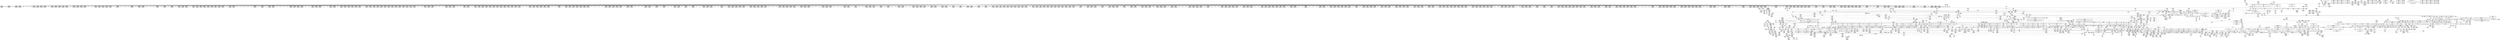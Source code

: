 digraph {
	CE0x50b1af0 [shape=record,shape=Mrecord,label="{CE0x50b1af0|2472:_%struct.cred*,_:_CRE_1904,1912_|*MultipleSource*|Function::task_sid&Arg::task::|Function::current_has_perm&Arg::tsk::|Function::selinux_task_getioprio&Arg::p::|security/selinux/hooks.c,208}"]
	CE0x5036a70 [shape=record,shape=Mrecord,label="{CE0x5036a70|selinux_task_getioprio:tmp1}"]
	CE0x5098a70 [shape=record,shape=Mrecord,label="{CE0x5098a70|task_sid:tmp1}"]
	CE0x5052870 [shape=record,shape=Mrecord,label="{CE0x5052870|i32_256|*Constant*|*SummSource*}"]
	CE0x515eb10 [shape=record,shape=Mrecord,label="{CE0x515eb10|GLOBAL:__preempt_count_sub|*Constant*|*SummSource*}"]
	CE0x51637c0 [shape=record,shape=Mrecord,label="{CE0x51637c0|__preempt_count_sub:tmp4|./arch/x86/include/asm/preempt.h,77|*SummSink*}"]
	CE0x50b8800 [shape=record,shape=Mrecord,label="{CE0x50b8800|2472:_%struct.cred*,_:_CRE_2320,2328_|*MultipleSource*|Function::task_sid&Arg::task::|Function::current_has_perm&Arg::tsk::|Function::selinux_task_getioprio&Arg::p::|security/selinux/hooks.c,208}"]
	CE0x50c9530 [shape=record,shape=Mrecord,label="{CE0x50c9530|2472:_%struct.cred*,_:_CRE_2980,2984_|*MultipleSource*|Function::task_sid&Arg::task::|Function::current_has_perm&Arg::tsk::|Function::selinux_task_getioprio&Arg::p::|security/selinux/hooks.c,208}"]
	CE0x50694b0 [shape=record,shape=Mrecord,label="{CE0x50694b0|i32_78|*Constant*|*SummSource*}"]
	CE0x50607b0 [shape=record,shape=Mrecord,label="{CE0x50607b0|i8*_getelementptr_inbounds_(_25_x_i8_,_25_x_i8_*_.str3,_i32_0,_i32_0)|*Constant*|*SummSource*}"]
	CE0x511b030 [shape=record,shape=Mrecord,label="{CE0x511b030|rcu_read_unlock:tmp16|include/linux/rcupdate.h,933|*SummSink*}"]
	CE0x510c840 [shape=record,shape=Mrecord,label="{CE0x510c840|GLOBAL:lock_release|*Constant*|*SummSource*}"]
	CE0x50bc530 [shape=record,shape=Mrecord,label="{CE0x50bc530|2472:_%struct.cred*,_:_CRE_2530,2531_}"]
	CE0x50cc8a0 [shape=record,shape=Mrecord,label="{CE0x50cc8a0|2472:_%struct.cred*,_:_CRE_3140,3144_|*MultipleSource*|Function::task_sid&Arg::task::|Function::current_has_perm&Arg::tsk::|Function::selinux_task_getioprio&Arg::p::|security/selinux/hooks.c,208}"]
	CE0x50b0590 [shape=record,shape=Mrecord,label="{CE0x50b0590|2472:_%struct.cred*,_:_CRE_1832,1840_|*MultipleSource*|Function::task_sid&Arg::task::|Function::current_has_perm&Arg::tsk::|Function::selinux_task_getioprio&Arg::p::|security/selinux/hooks.c,208}"]
	CE0x5079df0 [shape=record,shape=Mrecord,label="{CE0x5079df0|i64*_getelementptr_inbounds_(_2_x_i64_,_2_x_i64_*___llvm_gcov_ctr98,_i64_0,_i64_1)|*Constant*}"]
	CE0x512a9d0 [shape=record,shape=Mrecord,label="{CE0x512a9d0|GLOBAL:__preempt_count_add|*Constant*|*SummSink*}"]
	CE0x50f6fe0 [shape=record,shape=Mrecord,label="{CE0x50f6fe0|task_sid:tmp27|security/selinux/hooks.c,208}"]
	CE0x50c6f30 [shape=record,shape=Mrecord,label="{CE0x50c6f30|2472:_%struct.cred*,_:_CRE_2945,2946_}"]
	CE0x50ff020 [shape=record,shape=Mrecord,label="{CE0x50ff020|i64*_getelementptr_inbounds_(_4_x_i64_,_4_x_i64_*___llvm_gcov_ctr130,_i64_0,_i64_1)|*Constant*}"]
	CE0x5123ee0 [shape=record,shape=Mrecord,label="{CE0x5123ee0|_call_void_mcount()_#3}"]
	CE0x50fe450 [shape=record,shape=Mrecord,label="{CE0x50fe450|__rcu_read_lock:tmp1}"]
	CE0x50bc660 [shape=record,shape=Mrecord,label="{CE0x50bc660|2472:_%struct.cred*,_:_CRE_2531,2532_}"]
	CE0x5038bc0 [shape=record,shape=Mrecord,label="{CE0x5038bc0|i64*_getelementptr_inbounds_(_11_x_i64_,_11_x_i64_*___llvm_gcov_ctr125,_i64_0,_i64_1)|*Constant*|*SummSink*}"]
	CE0x505ff00 [shape=record,shape=Mrecord,label="{CE0x505ff00|i64*_getelementptr_inbounds_(_11_x_i64_,_11_x_i64_*___llvm_gcov_ctr125,_i64_0,_i64_10)|*Constant*}"]
	CE0x50ae2c0 [shape=record,shape=Mrecord,label="{CE0x50ae2c0|2472:_%struct.cred*,_:_CRE_701,702_}"]
	CE0x5056f40 [shape=record,shape=Mrecord,label="{CE0x5056f40|current_has_perm:tmp2|*SummSink*}"]
	CE0x5138450 [shape=record,shape=Mrecord,label="{CE0x5138450|_call_void_rcu_lock_release(%struct.lockdep_map*_rcu_lock_map)_#10,_!dbg_!27733|include/linux/rcupdate.h,935|*SummSource*}"]
	CE0x50dce10 [shape=record,shape=Mrecord,label="{CE0x50dce10|2472:_%struct.cred*,_:_CRE_6576,6584_|*MultipleSource*|Function::task_sid&Arg::task::|Function::current_has_perm&Arg::tsk::|Function::selinux_task_getioprio&Arg::p::|security/selinux/hooks.c,208}"]
	CE0x506a490 [shape=record,shape=Mrecord,label="{CE0x506a490|_call_void_mcount()_#3|*SummSource*}"]
	CE0x50f9c70 [shape=record,shape=Mrecord,label="{CE0x50f9c70|rcu_read_unlock:entry|*SummSource*}"]
	CE0x51af2e0 [shape=record,shape=Mrecord,label="{CE0x51af2e0|COLLAPSED:_GCMRE___llvm_gcov_ctr129_internal_global_4_x_i64_zeroinitializer:_elem_0:default:}"]
	CE0x50ce9e0 [shape=record,shape=Mrecord,label="{CE0x50ce9e0|2472:_%struct.cred*,_:_CRE_5912,5920_|*MultipleSource*|Function::task_sid&Arg::task::|Function::current_has_perm&Arg::tsk::|Function::selinux_task_getioprio&Arg::p::|security/selinux/hooks.c,208}"]
	CE0x519e8c0 [shape=record,shape=Mrecord,label="{CE0x519e8c0|_call_void_mcount()_#3|*SummSink*}"]
	CE0x50df180 [shape=record,shape=Mrecord,label="{CE0x50df180|2472:_%struct.cred*,_:_CRE_6688,10528_|*MultipleSource*|Function::task_sid&Arg::task::|Function::current_has_perm&Arg::tsk::|Function::selinux_task_getioprio&Arg::p::|security/selinux/hooks.c,208}"]
	CE0x5068c60 [shape=record,shape=Mrecord,label="{CE0x5068c60|get_current:entry|*SummSink*}"]
	CE0x510c210 [shape=record,shape=Mrecord,label="{CE0x510c210|_call_void_lock_release(%struct.lockdep_map*_%map,_i32_1,_i64_ptrtoint_(i8*_blockaddress(_rcu_lock_release,_%__here)_to_i64))_#10,_!dbg_!27716|include/linux/rcupdate.h,423}"]
	CE0x504b460 [shape=record,shape=Mrecord,label="{CE0x504b460|rcu_read_lock:tmp9|include/linux/rcupdate.h,882|*SummSink*}"]
	CE0x5056c10 [shape=record,shape=Mrecord,label="{CE0x5056c10|i64*_getelementptr_inbounds_(_2_x_i64_,_2_x_i64_*___llvm_gcov_ctr136,_i64_0,_i64_1)|*Constant*|*SummSink*}"]
	CE0x50ca7c0 [shape=record,shape=Mrecord,label="{CE0x50ca7c0|2472:_%struct.cred*,_:_CRE_3048,3056_|*MultipleSource*|Function::task_sid&Arg::task::|Function::current_has_perm&Arg::tsk::|Function::selinux_task_getioprio&Arg::p::|security/selinux/hooks.c,208}"]
	CE0x50d6790 [shape=record,shape=Mrecord,label="{CE0x50d6790|2472:_%struct.cred*,_:_CRE_6330,6331_}"]
	CE0x508ce70 [shape=record,shape=Mrecord,label="{CE0x508ce70|cred_sid:tmp2|*SummSource*}"]
	CE0x50b6bb0 [shape=record,shape=Mrecord,label="{CE0x50b6bb0|2472:_%struct.cred*,_:_CRE_2160,2168_|*MultipleSource*|Function::task_sid&Arg::task::|Function::current_has_perm&Arg::tsk::|Function::selinux_task_getioprio&Arg::p::|security/selinux/hooks.c,208}"]
	CE0x5115e30 [shape=record,shape=Mrecord,label="{CE0x5115e30|rcu_read_unlock:call|include/linux/rcupdate.h,933|*SummSource*}"]
	CE0x50f03f0 [shape=record,shape=Mrecord,label="{CE0x50f03f0|rcu_read_unlock:tmp3|*SummSource*}"]
	CE0x50ef7f0 [shape=record,shape=Mrecord,label="{CE0x50ef7f0|cred_sid:tmp4|*LoadInst*|security/selinux/hooks.c,196|*SummSink*}"]
	CE0x5116840 [shape=record,shape=Mrecord,label="{CE0x5116840|i64*_getelementptr_inbounds_(_11_x_i64_,_11_x_i64_*___llvm_gcov_ctr132,_i64_0,_i64_1)|*Constant*|*SummSource*}"]
	CE0x50c65b0 [shape=record,shape=Mrecord,label="{CE0x50c65b0|2472:_%struct.cred*,_:_CRE_2937,2938_}"]
	CE0x50c52b0 [shape=record,shape=Mrecord,label="{CE0x50c52b0|2472:_%struct.cred*,_:_CRE_2921,2922_}"]
	CE0x502e640 [shape=record,shape=Mrecord,label="{CE0x502e640|current_sid:tmp12|security/selinux/hooks.c,218|*SummSink*}"]
	CE0x50f8760 [shape=record,shape=Mrecord,label="{CE0x50f8760|cred_sid:entry|*SummSource*}"]
	CE0x503aab0 [shape=record,shape=Mrecord,label="{CE0x503aab0|2472:_%struct.cred*,_:_CRE_690,691_}"]
	CE0x504a770 [shape=record,shape=Mrecord,label="{CE0x504a770|i64*_getelementptr_inbounds_(_4_x_i64_,_4_x_i64_*___llvm_gcov_ctr128,_i64_0,_i64_3)|*Constant*}"]
	CE0x5063eb0 [shape=record,shape=Mrecord,label="{CE0x5063eb0|current_sid:land.lhs.true2}"]
	CE0x51741d0 [shape=record,shape=Mrecord,label="{CE0x51741d0|__rcu_read_unlock:tmp2}"]
	CE0x5046aa0 [shape=record,shape=Mrecord,label="{CE0x5046aa0|avc_has_perm:requested|Function::avc_has_perm&Arg::requested::|*SummSource*}"]
	CE0x5055460 [shape=record,shape=Mrecord,label="{CE0x5055460|selinux_task_getioprio:call|security/selinux/hooks.c,3616}"]
	CE0x505e9d0 [shape=record,shape=Mrecord,label="{CE0x505e9d0|rcu_read_lock:tmp3}"]
	CE0x5138ae0 [shape=record,shape=Mrecord,label="{CE0x5138ae0|GLOBAL:rcu_lock_release|*Constant*|*SummSink*}"]
	CE0x50a46b0 [shape=record,shape=Mrecord,label="{CE0x50a46b0|rcu_read_lock:tmp16|include/linux/rcupdate.h,882|*SummSource*}"]
	CE0x5035760 [shape=record,shape=Mrecord,label="{CE0x5035760|current_sid:tmp7|security/selinux/hooks.c,218|*SummSink*}"]
	CE0x5063b30 [shape=record,shape=Mrecord,label="{CE0x5063b30|GLOBAL:rcu_read_lock|*Constant*}"]
	CE0x50c16b0 [shape=record,shape=Mrecord,label="{CE0x50c16b0|2472:_%struct.cred*,_:_CRE_2792,2800_|*MultipleSource*|Function::task_sid&Arg::task::|Function::current_has_perm&Arg::tsk::|Function::selinux_task_getioprio&Arg::p::|security/selinux/hooks.c,208}"]
	CE0x5115a20 [shape=record,shape=Mrecord,label="{CE0x5115a20|__preempt_count_add:tmp6|./arch/x86/include/asm/preempt.h,73|*SummSource*}"]
	CE0x5124600 [shape=record,shape=Mrecord,label="{CE0x5124600|rcu_read_lock:tmp19|include/linux/rcupdate.h,882|*SummSink*}"]
	CE0x516d9e0 [shape=record,shape=Mrecord,label="{CE0x516d9e0|rcu_lock_release:bb|*SummSink*}"]
	CE0x50a2360 [shape=record,shape=Mrecord,label="{CE0x50a2360|i64*_getelementptr_inbounds_(_2_x_i64_,_2_x_i64_*___llvm_gcov_ctr131,_i64_0,_i64_0)|*Constant*|*SummSource*}"]
	CE0x5162e30 [shape=record,shape=Mrecord,label="{CE0x5162e30|__preempt_count_add:tmp1}"]
	CE0x50a9c00 [shape=record,shape=Mrecord,label="{CE0x50a9c00|2472:_%struct.cred*,_:_CRE_576,584_|*MultipleSource*|Function::task_sid&Arg::task::|Function::current_has_perm&Arg::tsk::|Function::selinux_task_getioprio&Arg::p::|security/selinux/hooks.c,208}"]
	CE0x51239d0 [shape=record,shape=Mrecord,label="{CE0x51239d0|rcu_read_unlock:land.lhs.true|*SummSource*}"]
	CE0x5160ba0 [shape=record,shape=Mrecord,label="{CE0x5160ba0|_call_void_mcount()_#3}"]
	CE0x503b8d0 [shape=record,shape=Mrecord,label="{CE0x503b8d0|avc_has_perm:ssid|Function::avc_has_perm&Arg::ssid::|*SummSource*}"]
	CE0x50bc8c0 [shape=record,shape=Mrecord,label="{CE0x50bc8c0|2472:_%struct.cred*,_:_CRE_2533,2534_}"]
	CE0x50ede40 [shape=record,shape=Mrecord,label="{CE0x50ede40|rcu_read_unlock:call3|include/linux/rcupdate.h,933}"]
	CE0x509a530 [shape=record,shape=Mrecord,label="{CE0x509a530|2472:_%struct.cred*,_:_CRE_280,288_|*MultipleSource*|Function::task_sid&Arg::task::|Function::current_has_perm&Arg::tsk::|Function::selinux_task_getioprio&Arg::p::|security/selinux/hooks.c,208}"]
	CE0x50b79f0 [shape=record,shape=Mrecord,label="{CE0x50b79f0|2472:_%struct.cred*,_:_CRE_2272,2280_|*MultipleSource*|Function::task_sid&Arg::task::|Function::current_has_perm&Arg::tsk::|Function::selinux_task_getioprio&Arg::p::|security/selinux/hooks.c,208}"]
	CE0x50fed70 [shape=record,shape=Mrecord,label="{CE0x50fed70|rcu_lock_release:__here|*SummSource*}"]
	CE0x5053ba0 [shape=record,shape=Mrecord,label="{CE0x5053ba0|task_sid:task|Function::task_sid&Arg::task::|*SummSink*}"]
	CE0x5121b50 [shape=record,shape=Mrecord,label="{CE0x5121b50|i32_1|*Constant*}"]
	CE0x508a870 [shape=record,shape=Mrecord,label="{CE0x508a870|i32_77|*Constant*|*SummSource*}"]
	CE0x50dea90 [shape=record,shape=Mrecord,label="{CE0x50dea90|2472:_%struct.cred*,_:_CRE_6664,6668_|*MultipleSource*|Function::task_sid&Arg::task::|Function::current_has_perm&Arg::tsk::|Function::selinux_task_getioprio&Arg::p::|security/selinux/hooks.c,208}"]
	CE0x5052300 [shape=record,shape=Mrecord,label="{CE0x5052300|current_sid:tobool|security/selinux/hooks.c,218|*SummSink*}"]
	CE0x50aaa40 [shape=record,shape=Mrecord,label="{CE0x50aaa40|2472:_%struct.cred*,_:_CRE_624,632_|*MultipleSource*|Function::task_sid&Arg::task::|Function::current_has_perm&Arg::tsk::|Function::selinux_task_getioprio&Arg::p::|security/selinux/hooks.c,208}"]
	CE0x509f1e0 [shape=record,shape=Mrecord,label="{CE0x509f1e0|get_current:tmp2|*SummSink*}"]
	CE0x512e2f0 [shape=record,shape=Mrecord,label="{CE0x512e2f0|i64*_getelementptr_inbounds_(_4_x_i64_,_4_x_i64_*___llvm_gcov_ctr128,_i64_0,_i64_0)|*Constant*|*SummSink*}"]
	CE0x50fd970 [shape=record,shape=Mrecord,label="{CE0x50fd970|task_sid:tmp9|security/selinux/hooks.c,208|*SummSource*}"]
	CE0x50b53c0 [shape=record,shape=Mrecord,label="{CE0x50b53c0|2472:_%struct.cred*,_:_CRE_2080,2088_|*MultipleSource*|Function::task_sid&Arg::task::|Function::current_has_perm&Arg::tsk::|Function::selinux_task_getioprio&Arg::p::|security/selinux/hooks.c,208}"]
	CE0x507c8b0 [shape=record,shape=Mrecord,label="{CE0x507c8b0|current_sid:security|security/selinux/hooks.c,218}"]
	CE0x509c7b0 [shape=record,shape=Mrecord,label="{CE0x509c7b0|cred_sid:tmp1}"]
	CE0x51628d0 [shape=record,shape=Mrecord,label="{CE0x51628d0|__rcu_read_unlock:tmp7|include/linux/rcupdate.h,245|*SummSink*}"]
	CE0x510d9b0 [shape=record,shape=Mrecord,label="{CE0x510d9b0|rcu_lock_release:tmp6}"]
	CE0x5135840 [shape=record,shape=Mrecord,label="{CE0x5135840|i8*_getelementptr_inbounds_(_44_x_i8_,_44_x_i8_*_.str47,_i32_0,_i32_0)|*Constant*}"]
	CE0x5096670 [shape=record,shape=Mrecord,label="{CE0x5096670|_call_void___rcu_read_lock()_#10,_!dbg_!27710|include/linux/rcupdate.h,879|*SummSink*}"]
	CE0x5115ed0 [shape=record,shape=Mrecord,label="{CE0x5115ed0|rcu_read_unlock:call|include/linux/rcupdate.h,933|*SummSink*}"]
	CE0x50d7cf0 [shape=record,shape=Mrecord,label="{CE0x50d7cf0|2472:_%struct.cred*,_:_CRE_6348,6349_}"]
	CE0x50a25d0 [shape=record,shape=Mrecord,label="{CE0x50a25d0|2472:_%struct.cred*,_:_CRE_136,144_|*MultipleSource*|Function::task_sid&Arg::task::|Function::current_has_perm&Arg::tsk::|Function::selinux_task_getioprio&Arg::p::|security/selinux/hooks.c,208}"]
	CE0x50dd070 [shape=record,shape=Mrecord,label="{CE0x50dd070|2472:_%struct.cred*,_:_CRE_6584,6600_|*MultipleSource*|Function::task_sid&Arg::task::|Function::current_has_perm&Arg::tsk::|Function::selinux_task_getioprio&Arg::p::|security/selinux/hooks.c,208}"]
	CE0x505cc90 [shape=record,shape=Mrecord,label="{CE0x505cc90|i32_0|*Constant*}"]
	CE0x50695d0 [shape=record,shape=Mrecord,label="{CE0x50695d0|current_sid:cred|security/selinux/hooks.c,218}"]
	CE0x512e150 [shape=record,shape=Mrecord,label="{CE0x512e150|i64*_getelementptr_inbounds_(_4_x_i64_,_4_x_i64_*___llvm_gcov_ctr134,_i64_0,_i64_0)|*Constant*|*SummSink*}"]
	CE0x50ce780 [shape=record,shape=Mrecord,label="{CE0x50ce780|2472:_%struct.cred*,_:_CRE_5904,5912_|*MultipleSource*|Function::task_sid&Arg::task::|Function::current_has_perm&Arg::tsk::|Function::selinux_task_getioprio&Arg::p::|security/selinux/hooks.c,208}"]
	CE0x50fcca0 [shape=record,shape=Mrecord,label="{CE0x50fcca0|task_sid:tmp7|security/selinux/hooks.c,208|*SummSink*}"]
	CE0x5091700 [shape=record,shape=Mrecord,label="{CE0x5091700|i64*_getelementptr_inbounds_(_11_x_i64_,_11_x_i64_*___llvm_gcov_ctr127,_i64_0,_i64_0)|*Constant*|*SummSource*}"]
	CE0x5132a80 [shape=record,shape=Mrecord,label="{CE0x5132a80|rcu_read_unlock:tmp18|include/linux/rcupdate.h,933|*SummSource*}"]
	CE0x503e320 [shape=record,shape=Mrecord,label="{CE0x503e320|i8_1|*Constant*|*SummSink*}"]
	CE0x50d12a0 [shape=record,shape=Mrecord,label="{CE0x50d12a0|2472:_%struct.cred*,_:_CRE_6176,6180_|*MultipleSource*|Function::task_sid&Arg::task::|Function::current_has_perm&Arg::tsk::|Function::selinux_task_getioprio&Arg::p::|security/selinux/hooks.c,208}"]
	CE0x5122290 [shape=record,shape=Mrecord,label="{CE0x5122290|4:_i32,_:_CRE_4,8_|*MultipleSource*|security/selinux/hooks.c,196|security/selinux/hooks.c,197|*LoadInst*|security/selinux/hooks.c,196}"]
	CE0x50a0f80 [shape=record,shape=Mrecord,label="{CE0x50a0f80|task_sid:land.lhs.true2|*SummSink*}"]
	CE0x51279a0 [shape=record,shape=Mrecord,label="{CE0x51279a0|rcu_read_unlock:tmp|*SummSink*}"]
	CE0x5097850 [shape=record,shape=Mrecord,label="{CE0x5097850|rcu_read_lock:tmp1|*SummSource*}"]
	CE0x50de830 [shape=record,shape=Mrecord,label="{CE0x50de830|2472:_%struct.cred*,_:_CRE_6660,6664_|*MultipleSource*|Function::task_sid&Arg::task::|Function::current_has_perm&Arg::tsk::|Function::selinux_task_getioprio&Arg::p::|security/selinux/hooks.c,208}"]
	CE0x512ae50 [shape=record,shape=Mrecord,label="{CE0x512ae50|rcu_read_unlock:tmp|*SummSource*}"]
	CE0x5162fc0 [shape=record,shape=Mrecord,label="{CE0x5162fc0|i64*_getelementptr_inbounds_(_4_x_i64_,_4_x_i64_*___llvm_gcov_ctr134,_i64_0,_i64_3)|*Constant*}"]
	CE0x50338c0 [shape=record,shape=Mrecord,label="{CE0x50338c0|2472:_%struct.cred*,_:_CRE_160,164_|*MultipleSource*|Function::task_sid&Arg::task::|Function::current_has_perm&Arg::tsk::|Function::selinux_task_getioprio&Arg::p::|security/selinux/hooks.c,208}"]
	CE0x50a6670 [shape=record,shape=Mrecord,label="{CE0x50a6670|i8*_getelementptr_inbounds_(_42_x_i8_,_42_x_i8_*_.str46,_i32_0,_i32_0)|*Constant*|*SummSink*}"]
	CE0x503d3d0 [shape=record,shape=Mrecord,label="{CE0x503d3d0|i64_5|*Constant*}"]
	CE0x512bf80 [shape=record,shape=Mrecord,label="{CE0x512bf80|rcu_lock_acquire:tmp3}"]
	CE0x50a43b0 [shape=record,shape=Mrecord,label="{CE0x50a43b0|cred_sid:tmp|*SummSource*}"]
	CE0x50bbc70 [shape=record,shape=Mrecord,label="{CE0x50bbc70|2472:_%struct.cred*,_:_CRE_2522,2523_}"]
	CE0x510a9f0 [shape=record,shape=Mrecord,label="{CE0x510a9f0|rcu_lock_release:tmp2|*SummSink*}"]
	CE0x5058950 [shape=record,shape=Mrecord,label="{CE0x5058950|current_sid:tmp2|*SummSource*}"]
	CE0x512ec40 [shape=record,shape=Mrecord,label="{CE0x512ec40|__preempt_count_add:entry}"]
	CE0x5087050 [shape=record,shape=Mrecord,label="{CE0x5087050|cred_sid:security|security/selinux/hooks.c,196|*SummSink*}"]
	CE0x5041620 [shape=record,shape=Mrecord,label="{CE0x5041620|current_has_perm:tsk|Function::current_has_perm&Arg::tsk::}"]
	CE0x50f9570 [shape=record,shape=Mrecord,label="{CE0x50f9570|_call_void_rcu_read_unlock()_#10,_!dbg_!27748|security/selinux/hooks.c,209|*SummSource*}"]
	CE0x50d5bb0 [shape=record,shape=Mrecord,label="{CE0x50d5bb0|2472:_%struct.cred*,_:_CRE_6320,6321_}"]
	CE0x51343c0 [shape=record,shape=Mrecord,label="{CE0x51343c0|rcu_read_unlock:tmp10|include/linux/rcupdate.h,933|*SummSink*}"]
	CE0x509bcc0 [shape=record,shape=Mrecord,label="{CE0x509bcc0|rcu_read_lock:tmp|*SummSource*}"]
	CE0x516c740 [shape=record,shape=Mrecord,label="{CE0x516c740|rcu_lock_acquire:tmp7|*SummSource*}"]
	CE0x50a6600 [shape=record,shape=Mrecord,label="{CE0x50a6600|i8*_getelementptr_inbounds_(_42_x_i8_,_42_x_i8_*_.str46,_i32_0,_i32_0)|*Constant*|*SummSource*}"]
	CE0x509f460 [shape=record,shape=Mrecord,label="{CE0x509f460|task_sid:do.end}"]
	CE0x5139020 [shape=record,shape=Mrecord,label="{CE0x5139020|rcu_lock_release:map|Function::rcu_lock_release&Arg::map::}"]
	CE0x50628f0 [shape=record,shape=Mrecord,label="{CE0x50628f0|current_sid:call4|security/selinux/hooks.c,218|*SummSource*}"]
	CE0x50533e0 [shape=record,shape=Mrecord,label="{CE0x50533e0|GLOBAL:task_sid|*Constant*|*SummSink*}"]
	CE0x513a8b0 [shape=record,shape=Mrecord,label="{CE0x513a8b0|_ret_void,_!dbg_!27717|include/linux/rcupdate.h,245|*SummSource*}"]
	CE0x505b900 [shape=record,shape=Mrecord,label="{CE0x505b900|current_has_perm:tmp|*SummSource*}"]
	CE0x5052450 [shape=record,shape=Mrecord,label="{CE0x5052450|i64_2|*Constant*|*SummSource*}"]
	CE0x50af520 [shape=record,shape=Mrecord,label="{CE0x50af520|2472:_%struct.cred*,_:_CRE_768,772_|*MultipleSource*|Function::task_sid&Arg::task::|Function::current_has_perm&Arg::tsk::|Function::selinux_task_getioprio&Arg::p::|security/selinux/hooks.c,208}"]
	CE0x50b0cb0 [shape=record,shape=Mrecord,label="{CE0x50b0cb0|2472:_%struct.cred*,_:_CRE_1856,1864_|*MultipleSource*|Function::task_sid&Arg::task::|Function::current_has_perm&Arg::tsk::|Function::selinux_task_getioprio&Arg::p::|security/selinux/hooks.c,208}"]
	CE0x50c6350 [shape=record,shape=Mrecord,label="{CE0x50c6350|2472:_%struct.cred*,_:_CRE_2935,2936_}"]
	CE0x5051330 [shape=record,shape=Mrecord,label="{CE0x5051330|COLLAPSED:_GCMRE___llvm_gcov_ctr136_internal_global_2_x_i64_zeroinitializer:_elem_0:default:}"]
	CE0x5053370 [shape=record,shape=Mrecord,label="{CE0x5053370|GLOBAL:task_sid|*Constant*|*SummSource*}"]
	CE0x505bf50 [shape=record,shape=Mrecord,label="{CE0x505bf50|_call_void_rcu_read_lock()_#10,_!dbg_!27712|security/selinux/hooks.c,207|*SummSource*}"]
	CE0x5062b40 [shape=record,shape=Mrecord,label="{CE0x5062b40|_ret_void,_!dbg_!27717|include/linux/rcupdate.h,419|*SummSink*}"]
	CE0x510ad90 [shape=record,shape=Mrecord,label="{CE0x510ad90|rcu_lock_acquire:tmp|*SummSource*}"]
	CE0x5098b50 [shape=record,shape=Mrecord,label="{CE0x5098b50|task_sid:tmp1|*SummSink*}"]
	CE0x50a1ab0 [shape=record,shape=Mrecord,label="{CE0x50a1ab0|__rcu_read_lock:tmp4|include/linux/rcupdate.h,239|*SummSource*}"]
	CE0x5124a30 [shape=record,shape=Mrecord,label="{CE0x5124a30|rcu_read_lock:tmp20|include/linux/rcupdate.h,882|*SummSink*}"]
	CE0x50395c0 [shape=record,shape=Mrecord,label="{CE0x50395c0|i64*_getelementptr_inbounds_(_11_x_i64_,_11_x_i64_*___llvm_gcov_ctr125,_i64_0,_i64_1)|*Constant*|*SummSource*}"]
	CE0x512e3d0 [shape=record,shape=Mrecord,label="{CE0x512e3d0|i64*_getelementptr_inbounds_(_4_x_i64_,_4_x_i64_*___llvm_gcov_ctr128,_i64_0,_i64_1)|*Constant*|*SummSink*}"]
	CE0x50f5450 [shape=record,shape=Mrecord,label="{CE0x50f5450|task_sid:tmp24|security/selinux/hooks.c,208}"]
	CE0x516d3a0 [shape=record,shape=Mrecord,label="{CE0x516d3a0|i8*_undef|*Constant*|*SummSink*}"]
	CE0x512a3c0 [shape=record,shape=Mrecord,label="{CE0x512a3c0|rcu_read_unlock:tmp13|include/linux/rcupdate.h,933|*SummSource*}"]
	CE0x50461d0 [shape=record,shape=Mrecord,label="{CE0x50461d0|current_sid:tmp15|security/selinux/hooks.c,218|*SummSource*}"]
	CE0x50d3f30 [shape=record,shape=Mrecord,label="{CE0x50d3f30|2472:_%struct.cred*,_:_CRE_6296,6297_}"]
	CE0x5108a40 [shape=record,shape=Mrecord,label="{CE0x5108a40|i64*_getelementptr_inbounds_(_4_x_i64_,_4_x_i64_*___llvm_gcov_ctr134,_i64_0,_i64_0)|*Constant*}"]
	CE0x50a73e0 [shape=record,shape=Mrecord,label="{CE0x50a73e0|rcu_read_lock:tmp17|include/linux/rcupdate.h,882|*SummSink*}"]
	CE0x5098080 [shape=record,shape=Mrecord,label="{CE0x5098080|GLOBAL:__rcu_read_lock|*Constant*|*SummSink*}"]
	CE0x50556a0 [shape=record,shape=Mrecord,label="{CE0x50556a0|selinux_task_getioprio:tmp}"]
	CE0x50cf100 [shape=record,shape=Mrecord,label="{CE0x50cf100|2472:_%struct.cred*,_:_CRE_5936,5944_|*MultipleSource*|Function::task_sid&Arg::task::|Function::current_has_perm&Arg::tsk::|Function::selinux_task_getioprio&Arg::p::|security/selinux/hooks.c,208}"]
	CE0x502dbe0 [shape=record,shape=Mrecord,label="{CE0x502dbe0|i64*_getelementptr_inbounds_(_11_x_i64_,_11_x_i64_*___llvm_gcov_ctr125,_i64_0,_i64_8)|*Constant*|*SummSource*}"]
	CE0x50336a0 [shape=record,shape=Mrecord,label="{CE0x50336a0|2472:_%struct.cred*,_:_CRE_152,160_|*MultipleSource*|Function::task_sid&Arg::task::|Function::current_has_perm&Arg::tsk::|Function::selinux_task_getioprio&Arg::p::|security/selinux/hooks.c,208}"]
	CE0x512c310 [shape=record,shape=Mrecord,label="{CE0x512c310|rcu_read_unlock:tmp6|include/linux/rcupdate.h,933}"]
	CE0x507ae50 [shape=record,shape=Mrecord,label="{CE0x507ae50|get_current:tmp3|*SummSource*}"]
	CE0x50a7370 [shape=record,shape=Mrecord,label="{CE0x50a7370|rcu_read_lock:tmp17|include/linux/rcupdate.h,882|*SummSource*}"]
	CE0x505c670 [shape=record,shape=Mrecord,label="{CE0x505c670|current_sid:if.end|*SummSink*}"]
	CE0x50bc1d0 [shape=record,shape=Mrecord,label="{CE0x50bc1d0|2472:_%struct.cred*,_:_CRE_2527,2528_}"]
	CE0x5115440 [shape=record,shape=Mrecord,label="{CE0x5115440|__preempt_count_add:tmp2|*SummSource*}"]
	CE0x515d0c0 [shape=record,shape=Mrecord,label="{CE0x515d0c0|__preempt_count_add:tmp|*SummSink*}"]
	CE0x50bb9e0 [shape=record,shape=Mrecord,label="{CE0x50bb9e0|2472:_%struct.cred*,_:_CRE_2521,2522_}"]
	CE0x5053c70 [shape=record,shape=Mrecord,label="{CE0x5053c70|_ret_i32_%call7,_!dbg_!27749|security/selinux/hooks.c,210}"]
	CE0x5036f70 [shape=record,shape=Mrecord,label="{CE0x5036f70|avc_has_perm:auditdata|Function::avc_has_perm&Arg::auditdata::}"]
	CE0x5065090 [shape=record,shape=Mrecord,label="{CE0x5065090|task_sid:do.body|*SummSink*}"]
	CE0x5043460 [shape=record,shape=Mrecord,label="{CE0x5043460|selinux_task_getioprio:tmp|*SummSink*}"]
	CE0x509ba20 [shape=record,shape=Mrecord,label="{CE0x509ba20|i64*_getelementptr_inbounds_(_11_x_i64_,_11_x_i64_*___llvm_gcov_ctr127,_i64_0,_i64_0)|*Constant*|*SummSink*}"]
	CE0x505ee30 [shape=record,shape=Mrecord,label="{CE0x505ee30|__rcu_read_lock:tmp2|*SummSink*}"]
	CE0x510ceb0 [shape=record,shape=Mrecord,label="{CE0x510ceb0|i64_ptrtoint_(i8*_blockaddress(_rcu_lock_release,_%__here)_to_i64)|*Constant*|*SummSource*}"]
	CE0x50c6810 [shape=record,shape=Mrecord,label="{CE0x50c6810|2472:_%struct.cred*,_:_CRE_2939,2940_}"]
	CE0x51353e0 [shape=record,shape=Mrecord,label="{CE0x51353e0|i32_934|*Constant*|*SummSink*}"]
	CE0x50d0430 [shape=record,shape=Mrecord,label="{CE0x50d0430|2472:_%struct.cred*,_:_CRE_6000,6008_|*MultipleSource*|Function::task_sid&Arg::task::|Function::current_has_perm&Arg::tsk::|Function::selinux_task_getioprio&Arg::p::|security/selinux/hooks.c,208}"]
	CE0x50a2c90 [shape=record,shape=Mrecord,label="{CE0x50a2c90|GLOBAL:rcu_lock_map|Global_var:rcu_lock_map|*SummSink*}"]
	CE0x50d6c50 [shape=record,shape=Mrecord,label="{CE0x50d6c50|2472:_%struct.cred*,_:_CRE_6334,6335_}"]
	CE0x5162c50 [shape=record,shape=Mrecord,label="{CE0x5162c50|__preempt_count_add:bb|*SummSink*}"]
	CE0x5132830 [shape=record,shape=Mrecord,label="{CE0x5132830|rcu_read_unlock:tmp18|include/linux/rcupdate.h,933}"]
	CE0x5125440 [shape=record,shape=Mrecord,label="{CE0x5125440|i64*_getelementptr_inbounds_(_11_x_i64_,_11_x_i64_*___llvm_gcov_ctr127,_i64_0,_i64_10)|*Constant*|*SummSink*}"]
	CE0x50fa4c0 [shape=record,shape=Mrecord,label="{CE0x50fa4c0|get_current:bb|*SummSink*}"]
	CE0x50ae780 [shape=record,shape=Mrecord,label="{CE0x50ae780|2472:_%struct.cred*,_:_CRE_712,720_|*MultipleSource*|Function::task_sid&Arg::task::|Function::current_has_perm&Arg::tsk::|Function::selinux_task_getioprio&Arg::p::|security/selinux/hooks.c,208}"]
	CE0x50ef0a0 [shape=record,shape=Mrecord,label="{CE0x50ef0a0|rcu_read_lock:tmp15|include/linux/rcupdate.h,882|*SummSource*}"]
	CE0x518a940 [shape=record,shape=Mrecord,label="{CE0x518a940|GLOBAL:__preempt_count|Global_var:__preempt_count|*SummSource*}"]
	CE0x504fc60 [shape=record,shape=Mrecord,label="{CE0x504fc60|current_sid:entry|*SummSink*}"]
	CE0x50dbfa0 [shape=record,shape=Mrecord,label="{CE0x50dbfa0|2472:_%struct.cred*,_:_CRE_6528,6536_|*MultipleSource*|Function::task_sid&Arg::task::|Function::current_has_perm&Arg::tsk::|Function::selinux_task_getioprio&Arg::p::|security/selinux/hooks.c,208}"]
	CE0x50349b0 [shape=record,shape=Mrecord,label="{CE0x50349b0|task_sid:tmp3|*SummSource*}"]
	CE0x50fc2a0 [shape=record,shape=Mrecord,label="{CE0x50fc2a0|GLOBAL:__llvm_gcov_ctr126|Global_var:__llvm_gcov_ctr126}"]
	CE0x50eabd0 [shape=record,shape=Mrecord,label="{CE0x50eabd0|GLOBAL:__llvm_gcov_ctr127|Global_var:__llvm_gcov_ctr127}"]
	CE0x50c37f0 [shape=record,shape=Mrecord,label="{CE0x50c37f0|2472:_%struct.cred*,_:_CRE_2896,2900_|*MultipleSource*|Function::task_sid&Arg::task::|Function::current_has_perm&Arg::tsk::|Function::selinux_task_getioprio&Arg::p::|security/selinux/hooks.c,208}"]
	CE0x5104060 [shape=record,shape=Mrecord,label="{CE0x5104060|i64_ptrtoint_(i8*_blockaddress(_rcu_lock_acquire,_%__here)_to_i64)|*Constant*|*SummSink*}"]
	CE0x5117a70 [shape=record,shape=Mrecord,label="{CE0x5117a70|rcu_read_unlock:tmp11|include/linux/rcupdate.h,933|*SummSink*}"]
	CE0x516dd90 [shape=record,shape=Mrecord,label="{CE0x516dd90|rcu_lock_release:tmp|*SummSource*}"]
	CE0x5119010 [shape=record,shape=Mrecord,label="{CE0x5119010|_call_void_lock_acquire(%struct.lockdep_map*_%map,_i32_0,_i32_0,_i32_2,_i32_0,_%struct.lockdep_map*_null,_i64_ptrtoint_(i8*_blockaddress(_rcu_lock_acquire,_%__here)_to_i64))_#10,_!dbg_!27716|include/linux/rcupdate.h,418|*SummSource*}"]
	CE0x5186200 [shape=record,shape=Mrecord,label="{CE0x5186200|__rcu_read_unlock:tmp|*SummSink*}"]
	CE0x51ae720 [shape=record,shape=Mrecord,label="{CE0x51ae720|__preempt_count_sub:tmp1|*SummSink*}"]
	CE0x5037a80 [shape=record,shape=Mrecord,label="{CE0x5037a80|current_sid:do.end}"]
	CE0x50f1d80 [shape=record,shape=Mrecord,label="{CE0x50f1d80|rcu_read_lock:tmp8|include/linux/rcupdate.h,882|*SummSink*}"]
	CE0x50ee1e0 [shape=record,shape=Mrecord,label="{CE0x50ee1e0|rcu_read_unlock:call3|include/linux/rcupdate.h,933|*SummSource*}"]
	CE0x51601b0 [shape=record,shape=Mrecord,label="{CE0x51601b0|__preempt_count_sub:sub|./arch/x86/include/asm/preempt.h,77|*SummSource*}"]
	CE0x504bc30 [shape=record,shape=Mrecord,label="{CE0x504bc30|i64*_getelementptr_inbounds_(_11_x_i64_,_11_x_i64_*___llvm_gcov_ctr125,_i64_0,_i64_10)|*Constant*|*SummSink*}"]
	CE0x50ddeb0 [shape=record,shape=Mrecord,label="{CE0x50ddeb0|2472:_%struct.cred*,_:_CRE_6640,6644_|*MultipleSource*|Function::task_sid&Arg::task::|Function::current_has_perm&Arg::tsk::|Function::selinux_task_getioprio&Arg::p::|security/selinux/hooks.c,208}"]
	CE0x504edd0 [shape=record,shape=Mrecord,label="{CE0x504edd0|COLLAPSED:_GCMRE___llvm_gcov_ctr285_internal_global_2_x_i64_zeroinitializer:_elem_0:default:}"]
	CE0x51368f0 [shape=record,shape=Mrecord,label="{CE0x51368f0|rcu_read_unlock:tmp20|include/linux/rcupdate.h,933}"]
	CE0x51272e0 [shape=record,shape=Mrecord,label="{CE0x51272e0|i64*_getelementptr_inbounds_(_4_x_i64_,_4_x_i64_*___llvm_gcov_ctr134,_i64_0,_i64_1)|*Constant*|*SummSource*}"]
	CE0x5132cd0 [shape=record,shape=Mrecord,label="{CE0x5132cd0|_call_void_lockdep_rcu_suspicious(i8*_getelementptr_inbounds_(_25_x_i8_,_25_x_i8_*_.str45,_i32_0,_i32_0),_i32_934,_i8*_getelementptr_inbounds_(_44_x_i8_,_44_x_i8_*_.str47,_i32_0,_i32_0))_#10,_!dbg_!27726|include/linux/rcupdate.h,933}"]
	CE0x5129100 [shape=record,shape=Mrecord,label="{CE0x5129100|rcu_read_unlock:tmp17|include/linux/rcupdate.h,933|*SummSink*}"]
	CE0x507bef0 [shape=record,shape=Mrecord,label="{CE0x507bef0|task_sid:do.body5|*SummSource*}"]
	CE0x513a2c0 [shape=record,shape=Mrecord,label="{CE0x513a2c0|__rcu_read_unlock:entry|*SummSource*}"]
	CE0x50b8110 [shape=record,shape=Mrecord,label="{CE0x50b8110|2472:_%struct.cred*,_:_CRE_2296,2304_|*MultipleSource*|Function::task_sid&Arg::task::|Function::current_has_perm&Arg::tsk::|Function::selinux_task_getioprio&Arg::p::|security/selinux/hooks.c,208}"]
	CE0x508d420 [shape=record,shape=Mrecord,label="{CE0x508d420|task_sid:tmp2|*SummSource*}"]
	CE0x512bc80 [shape=record,shape=Mrecord,label="{CE0x512bc80|rcu_read_unlock:do.end|*SummSink*}"]
	CE0x51625c0 [shape=record,shape=Mrecord,label="{CE0x51625c0|__preempt_count_add:bb}"]
	CE0x50c7b10 [shape=record,shape=Mrecord,label="{CE0x50c7b10|2472:_%struct.cred*,_:_CRE_2955,2956_}"]
	CE0x5097620 [shape=record,shape=Mrecord,label="{CE0x5097620|i64_1|*Constant*}"]
	CE0x504f460 [shape=record,shape=Mrecord,label="{CE0x504f460|current_has_perm:call|security/selinux/hooks.c,1542|*SummSink*}"]
	CE0x50c7fd0 [shape=record,shape=Mrecord,label="{CE0x50c7fd0|2472:_%struct.cred*,_:_CRE_2959,2960_}"]
	CE0x50e0d20 [shape=record,shape=Mrecord,label="{CE0x50e0d20|2472:_%struct.cred*,_:_CRE_10600,10604_|*MultipleSource*|Function::task_sid&Arg::task::|Function::current_has_perm&Arg::tsk::|Function::selinux_task_getioprio&Arg::p::|security/selinux/hooks.c,208}"]
	CE0x503b660 [shape=record,shape=Mrecord,label="{CE0x503b660|avc_has_perm:entry|*SummSink*}"]
	CE0x50bbfd0 [shape=record,shape=Mrecord,label="{CE0x50bbfd0|2472:_%struct.cred*,_:_CRE_2525,2526_}"]
	CE0x50f0ed0 [shape=record,shape=Mrecord,label="{CE0x50f0ed0|rcu_read_lock:if.then|*SummSource*}"]
	CE0x50d4ea0 [shape=record,shape=Mrecord,label="{CE0x50d4ea0|2472:_%struct.cred*,_:_CRE_6309,6310_}"]
	CE0x504b390 [shape=record,shape=Mrecord,label="{CE0x504b390|rcu_read_lock:tmp9|include/linux/rcupdate.h,882|*SummSource*}"]
	CE0x50bcd80 [shape=record,shape=Mrecord,label="{CE0x50bcd80|2472:_%struct.cred*,_:_CRE_2544,2568_|*MultipleSource*|Function::task_sid&Arg::task::|Function::current_has_perm&Arg::tsk::|Function::selinux_task_getioprio&Arg::p::|security/selinux/hooks.c,208}"]
	CE0x50f16e0 [shape=record,shape=Mrecord,label="{CE0x50f16e0|rcu_lock_acquire:tmp4|include/linux/rcupdate.h,418}"]
	CE0x50de5d0 [shape=record,shape=Mrecord,label="{CE0x50de5d0|2472:_%struct.cred*,_:_CRE_6656,6660_|*MultipleSource*|Function::task_sid&Arg::task::|Function::current_has_perm&Arg::tsk::|Function::selinux_task_getioprio&Arg::p::|security/selinux/hooks.c,208}"]
	CE0x5183580 [shape=record,shape=Mrecord,label="{CE0x5183580|__preempt_count_sub:tmp2}"]
	CE0x5124030 [shape=record,shape=Mrecord,label="{CE0x5124030|rcu_read_unlock:bb|*SummSink*}"]
	CE0x50acd60 [shape=record,shape=Mrecord,label="{CE0x50acd60|task_sid:tmp19|security/selinux/hooks.c,208|*SummSink*}"]
	CE0x50e1200 [shape=record,shape=Mrecord,label="{CE0x50e1200|2472:_%struct.cred*,_:_CRE_10608,10609_|*MultipleSource*|Function::task_sid&Arg::task::|Function::current_has_perm&Arg::tsk::|Function::selinux_task_getioprio&Arg::p::|security/selinux/hooks.c,208}"]
	CE0x50e2810 [shape=record,shape=Mrecord,label="{CE0x50e2810|task_sid:tmp12|security/selinux/hooks.c,208}"]
	CE0x50d20b0 [shape=record,shape=Mrecord,label="{CE0x50d20b0|2472:_%struct.cred*,_:_CRE_6216,6224_|*MultipleSource*|Function::task_sid&Arg::task::|Function::current_has_perm&Arg::tsk::|Function::selinux_task_getioprio&Arg::p::|security/selinux/hooks.c,208}"]
	CE0x505cae0 [shape=record,shape=Mrecord,label="{CE0x505cae0|get_current:tmp}"]
	CE0x5091090 [shape=record,shape=Mrecord,label="{CE0x5091090|get_current:tmp4|./arch/x86/include/asm/current.h,14}"]
	CE0x5055270 [shape=record,shape=Mrecord,label="{CE0x5055270|current_sid:tmp}"]
	CE0x518b810 [shape=record,shape=Mrecord,label="{CE0x518b810|__preempt_count_add:do.body|*SummSource*}"]
	CE0x50d0690 [shape=record,shape=Mrecord,label="{CE0x50d0690|2472:_%struct.cred*,_:_CRE_6008,6136_|*MultipleSource*|Function::task_sid&Arg::task::|Function::current_has_perm&Arg::tsk::|Function::selinux_task_getioprio&Arg::p::|security/selinux/hooks.c,208}"]
	CE0x50d2570 [shape=record,shape=Mrecord,label="{CE0x50d2570|2472:_%struct.cred*,_:_CRE_6232,6240_|*MultipleSource*|Function::task_sid&Arg::task::|Function::current_has_perm&Arg::tsk::|Function::selinux_task_getioprio&Arg::p::|security/selinux/hooks.c,208}"]
	CE0x5048780 [shape=record,shape=Mrecord,label="{CE0x5048780|__preempt_count_add:val|Function::__preempt_count_add&Arg::val::|*SummSource*}"]
	CE0x50fbf00 [shape=record,shape=Mrecord,label="{CE0x50fbf00|task_sid:tmp5|security/selinux/hooks.c,208|*SummSink*}"]
	CE0x50923a0 [shape=record,shape=Mrecord,label="{CE0x50923a0|_call_void_mcount()_#3|*SummSource*}"]
	CE0x5163e40 [shape=record,shape=Mrecord,label="{CE0x5163e40|__preempt_count_sub:tmp|*SummSink*}"]
	CE0x507c990 [shape=record,shape=Mrecord,label="{CE0x507c990|current_sid:security|security/selinux/hooks.c,218|*SummSink*}"]
	CE0x5126f70 [shape=record,shape=Mrecord,label="{CE0x5126f70|i64*_getelementptr_inbounds_(_4_x_i64_,_4_x_i64_*___llvm_gcov_ctr130,_i64_0,_i64_0)|*Constant*|*SummSink*}"]
	CE0x516c2e0 [shape=record,shape=Mrecord,label="{CE0x516c2e0|rcu_lock_acquire:tmp6|*SummSink*}"]
	CE0x50b1d50 [shape=record,shape=Mrecord,label="{CE0x50b1d50|2472:_%struct.cred*,_:_CRE_1912,1920_|*MultipleSource*|Function::task_sid&Arg::task::|Function::current_has_perm&Arg::tsk::|Function::selinux_task_getioprio&Arg::p::|security/selinux/hooks.c,208}"]
	CE0x50c7ea0 [shape=record,shape=Mrecord,label="{CE0x50c7ea0|2472:_%struct.cred*,_:_CRE_2958,2959_}"]
	CE0x51afab0 [shape=record,shape=Mrecord,label="{CE0x51afab0|__preempt_count_add:do.end|*SummSink*}"]
	CE0x50dbae0 [shape=record,shape=Mrecord,label="{CE0x50dbae0|2472:_%struct.cred*,_:_CRE_6512,6520_|*MultipleSource*|Function::task_sid&Arg::task::|Function::current_has_perm&Arg::tsk::|Function::selinux_task_getioprio&Arg::p::|security/selinux/hooks.c,208}"]
	CE0x50c8ce0 [shape=record,shape=Mrecord,label="{CE0x50c8ce0|2472:_%struct.cred*,_:_CRE_2970,2971_}"]
	CE0x502d200 [shape=record,shape=Mrecord,label="{CE0x502d200|current_sid:tmp14|security/selinux/hooks.c,218|*SummSource*}"]
	CE0x50c0f60 [shape=record,shape=Mrecord,label="{CE0x50c0f60|2472:_%struct.cred*,_:_CRE_2768,2776_|*MultipleSource*|Function::task_sid&Arg::task::|Function::current_has_perm&Arg::tsk::|Function::selinux_task_getioprio&Arg::p::|security/selinux/hooks.c,208}"]
	CE0x50d6530 [shape=record,shape=Mrecord,label="{CE0x50d6530|2472:_%struct.cred*,_:_CRE_6328,6329_}"]
	CE0x50bff20 [shape=record,shape=Mrecord,label="{CE0x50bff20|2472:_%struct.cred*,_:_CRE_2720,2724_|*MultipleSource*|Function::task_sid&Arg::task::|Function::current_has_perm&Arg::tsk::|Function::selinux_task_getioprio&Arg::p::|security/selinux/hooks.c,208}"]
	CE0x51a9960 [shape=record,shape=Mrecord,label="{CE0x51a9960|__preempt_count_sub:bb|*SummSink*}"]
	CE0x50e99a0 [shape=record,shape=Mrecord,label="{CE0x50e99a0|task_sid:tobool1|security/selinux/hooks.c,208|*SummSink*}"]
	CE0x515b820 [shape=record,shape=Mrecord,label="{CE0x515b820|rcu_lock_release:tmp7}"]
	CE0x50def20 [shape=record,shape=Mrecord,label="{CE0x50def20|2472:_%struct.cred*,_:_CRE_6680,6684_|*MultipleSource*|Function::task_sid&Arg::task::|Function::current_has_perm&Arg::tsk::|Function::selinux_task_getioprio&Arg::p::|security/selinux/hooks.c,208}"]
	CE0x50515f0 [shape=record,shape=Mrecord,label="{CE0x50515f0|i64_5|*Constant*|*SummSource*}"]
	CE0x50d5950 [shape=record,shape=Mrecord,label="{CE0x50d5950|2472:_%struct.cred*,_:_CRE_6318,6319_}"]
	CE0x50fe1f0 [shape=record,shape=Mrecord,label="{CE0x50fe1f0|__rcu_read_lock:do.body}"]
	CE0x50a24c0 [shape=record,shape=Mrecord,label="{CE0x50a24c0|i64*_getelementptr_inbounds_(_2_x_i64_,_2_x_i64_*___llvm_gcov_ctr131,_i64_0,_i64_0)|*Constant*|*SummSink*}"]
	CE0x50a9e60 [shape=record,shape=Mrecord,label="{CE0x50a9e60|2472:_%struct.cred*,_:_CRE_584,592_|*MultipleSource*|Function::task_sid&Arg::task::|Function::current_has_perm&Arg::tsk::|Function::selinux_task_getioprio&Arg::p::|security/selinux/hooks.c,208}"]
	CE0x50a32e0 [shape=record,shape=Mrecord,label="{CE0x50a32e0|i32_0|*Constant*}"]
	CE0x5123a90 [shape=record,shape=Mrecord,label="{CE0x5123a90|rcu_read_unlock:if.end}"]
	CE0x515cca0 [shape=record,shape=Mrecord,label="{CE0x515cca0|__preempt_count_add:tmp3|*SummSink*}"]
	CE0x5043a00 [shape=record,shape=Mrecord,label="{CE0x5043a00|i64*_getelementptr_inbounds_(_2_x_i64_,_2_x_i64_*___llvm_gcov_ctr285,_i64_0,_i64_1)|*Constant*}"]
	CE0x509e7e0 [shape=record,shape=Mrecord,label="{CE0x509e7e0|__rcu_read_lock:tmp1|*SummSink*}"]
	CE0x50a0600 [shape=record,shape=Mrecord,label="{CE0x50a0600|2472:_%struct.cred*,_:_CRE_192,200_|*MultipleSource*|Function::task_sid&Arg::task::|Function::current_has_perm&Arg::tsk::|Function::selinux_task_getioprio&Arg::p::|security/selinux/hooks.c,208}"]
	CE0x50946a0 [shape=record,shape=Mrecord,label="{CE0x50946a0|__preempt_count_sub:do.body}"]
	CE0x516dba0 [shape=record,shape=Mrecord,label="{CE0x516dba0|i64*_getelementptr_inbounds_(_4_x_i64_,_4_x_i64_*___llvm_gcov_ctr133,_i64_0,_i64_0)|*Constant*|*SummSink*}"]
	CE0x50ce2c0 [shape=record,shape=Mrecord,label="{CE0x50ce2c0|2472:_%struct.cred*,_:_CRE_5888,5896_|*MultipleSource*|Function::task_sid&Arg::task::|Function::current_has_perm&Arg::tsk::|Function::selinux_task_getioprio&Arg::p::|security/selinux/hooks.c,208}"]
	CE0x5174450 [shape=record,shape=Mrecord,label="{CE0x5174450|__rcu_read_unlock:tmp3|*SummSink*}"]
	CE0x50bae30 [shape=record,shape=Mrecord,label="{CE0x50bae30|2472:_%struct.cred*,_:_CRE_2488,2504_|*MultipleSource*|Function::task_sid&Arg::task::|Function::current_has_perm&Arg::tsk::|Function::selinux_task_getioprio&Arg::p::|security/selinux/hooks.c,208}"]
	CE0x50e2d60 [shape=record,shape=Mrecord,label="{CE0x50e2d60|task_sid:tmp12|security/selinux/hooks.c,208|*SummSource*}"]
	CE0x5055350 [shape=record,shape=Mrecord,label="{CE0x5055350|current_sid:tmp|*SummSource*}"]
	CE0x50b9670 [shape=record,shape=Mrecord,label="{CE0x50b9670|2472:_%struct.cred*,_:_CRE_2368,2376_|*MultipleSource*|Function::task_sid&Arg::task::|Function::current_has_perm&Arg::tsk::|Function::selinux_task_getioprio&Arg::p::|security/selinux/hooks.c,208}"]
	CE0x509ffb0 [shape=record,shape=Mrecord,label="{CE0x509ffb0|rcu_read_lock:bb|*SummSource*}"]
	CE0x505fcd0 [shape=record,shape=Mrecord,label="{CE0x505fcd0|current_sid:tmp19|security/selinux/hooks.c,218}"]
	CE0x50cbcc0 [shape=record,shape=Mrecord,label="{CE0x50cbcc0|2472:_%struct.cred*,_:_CRE_3112,3116_|*MultipleSource*|Function::task_sid&Arg::task::|Function::current_has_perm&Arg::tsk::|Function::selinux_task_getioprio&Arg::p::|security/selinux/hooks.c,208}"]
	CE0x510b330 [shape=record,shape=Mrecord,label="{CE0x510b330|i64*_getelementptr_inbounds_(_4_x_i64_,_4_x_i64_*___llvm_gcov_ctr133,_i64_0,_i64_2)|*Constant*|*SummSink*}"]
	CE0x515bf90 [shape=record,shape=Mrecord,label="{CE0x515bf90|__rcu_read_unlock:do.end|*SummSink*}"]
	CE0x503c4a0 [shape=record,shape=Mrecord,label="{CE0x503c4a0|i64*_getelementptr_inbounds_(_4_x_i64_,_4_x_i64_*___llvm_gcov_ctr134,_i64_0,_i64_1)|*Constant*|*SummSink*}"]
	CE0x5046e50 [shape=record,shape=Mrecord,label="{CE0x5046e50|%struct.common_audit_data*_null|*Constant*|*SummSource*}"]
	CE0x5124260 [shape=record,shape=Mrecord,label="{CE0x5124260|rcu_read_unlock:if.then|*SummSource*}"]
	CE0x50c8f40 [shape=record,shape=Mrecord,label="{CE0x50c8f40|2472:_%struct.cred*,_:_CRE_2972,2973_}"]
	CE0x5118660 [shape=record,shape=Mrecord,label="{CE0x5118660|rcu_read_unlock:tmp14|include/linux/rcupdate.h,933}"]
	CE0x5174510 [shape=record,shape=Mrecord,label="{CE0x5174510|_call_void_mcount()_#3}"]
	CE0x50caa20 [shape=record,shape=Mrecord,label="{CE0x50caa20|2472:_%struct.cred*,_:_CRE_3056,3064_|*MultipleSource*|Function::task_sid&Arg::task::|Function::current_has_perm&Arg::tsk::|Function::selinux_task_getioprio&Arg::p::|security/selinux/hooks.c,208}"]
	CE0x5126060 [shape=record,shape=Mrecord,label="{CE0x5126060|rcu_read_unlock:tmp5|include/linux/rcupdate.h,933}"]
	CE0x50f4350 [shape=record,shape=Mrecord,label="{CE0x50f4350|task_sid:tmp20|security/selinux/hooks.c,208|*SummSource*}"]
	CE0x50eeb30 [shape=record,shape=Mrecord,label="{CE0x50eeb30|rcu_read_lock:tmp14|include/linux/rcupdate.h,882|*SummSource*}"]
	CE0x5068bf0 [shape=record,shape=Mrecord,label="{CE0x5068bf0|current_sid:tmp18|security/selinux/hooks.c,218|*SummSink*}"]
	CE0x505d250 [shape=record,shape=Mrecord,label="{CE0x505d250|i64*_getelementptr_inbounds_(_13_x_i64_,_13_x_i64_*___llvm_gcov_ctr126,_i64_0,_i64_0)|*Constant*}"]
	CE0x50d87a0 [shape=record,shape=Mrecord,label="{CE0x50d87a0|2472:_%struct.cred*,_:_CRE_6357,6358_}"]
	CE0x5059ef0 [shape=record,shape=Mrecord,label="{CE0x5059ef0|current_sid:sid|security/selinux/hooks.c,220|*SummSink*}"]
	CE0x5033250 [shape=record,shape=Mrecord,label="{CE0x5033250|_call_void_mcount()_#3|*SummSink*}"]
	CE0x5118fa0 [shape=record,shape=Mrecord,label="{CE0x5118fa0|_call_void_lock_acquire(%struct.lockdep_map*_%map,_i32_0,_i32_0,_i32_2,_i32_0,_%struct.lockdep_map*_null,_i64_ptrtoint_(i8*_blockaddress(_rcu_lock_acquire,_%__here)_to_i64))_#10,_!dbg_!27716|include/linux/rcupdate.h,418}"]
	CE0x5035020 [shape=record,shape=Mrecord,label="{CE0x5035020|current_sid:bb|*SummSink*}"]
	CE0x50a59b0 [shape=record,shape=Mrecord,label="{CE0x50a59b0|GLOBAL:lockdep_rcu_suspicious|*Constant*}"]
	CE0x50c4140 [shape=record,shape=Mrecord,label="{CE0x50c4140|2472:_%struct.cred*,_:_CRE_2906,2907_}"]
	CE0x5078290 [shape=record,shape=Mrecord,label="{CE0x5078290|current_sid:tmp22|security/selinux/hooks.c,218|*SummSink*}"]
	CE0x5101c40 [shape=record,shape=Mrecord,label="{CE0x5101c40|__preempt_count_sub:tmp5|./arch/x86/include/asm/preempt.h,77}"]
	CE0x516fad0 [shape=record,shape=Mrecord,label="{CE0x516fad0|_call_void___preempt_count_sub(i32_1)_#10,_!dbg_!27715|include/linux/rcupdate.h,244|*SummSource*}"]
	CE0x50fdf90 [shape=record,shape=Mrecord,label="{CE0x50fdf90|__rcu_read_lock:bb|*SummSource*}"]
	CE0x515cfc0 [shape=record,shape=Mrecord,label="{CE0x515cfc0|__rcu_read_unlock:bb}"]
	CE0x505c360 [shape=record,shape=Mrecord,label="{CE0x505c360|current_sid:land.lhs.true|*SummSink*}"]
	CE0x515e4a0 [shape=record,shape=Mrecord,label="{CE0x515e4a0|__preempt_count_add:tmp4|./arch/x86/include/asm/preempt.h,72}"]
	CE0x5166580 [shape=record,shape=Mrecord,label="{CE0x5166580|__preempt_count_sub:tmp4|./arch/x86/include/asm/preempt.h,77|*SummSource*}"]
	CE0x50b7c50 [shape=record,shape=Mrecord,label="{CE0x50b7c50|2472:_%struct.cred*,_:_CRE_2280,2288_|*MultipleSource*|Function::task_sid&Arg::task::|Function::current_has_perm&Arg::tsk::|Function::selinux_task_getioprio&Arg::p::|security/selinux/hooks.c,208}"]
	CE0x50f3850 [shape=record,shape=Mrecord,label="{CE0x50f3850|i8*_getelementptr_inbounds_(_41_x_i8_,_41_x_i8_*_.str44,_i32_0,_i32_0)|*Constant*|*SummSink*}"]
	CE0x50989e0 [shape=record,shape=Mrecord,label="{CE0x50989e0|task_sid:tmp|*SummSink*}"]
	CE0x5033e50 [shape=record,shape=Mrecord,label="{CE0x5033e50|GLOBAL:get_current|*Constant*|*SummSink*}"]
	CE0x50e4250 [shape=record,shape=Mrecord,label="{CE0x50e4250|i64_7|*Constant*|*SummSink*}"]
	CE0x516f310 [shape=record,shape=Mrecord,label="{CE0x516f310|__rcu_read_unlock:tmp|*SummSource*}"]
	CE0x50d5360 [shape=record,shape=Mrecord,label="{CE0x50d5360|2472:_%struct.cred*,_:_CRE_6313,6314_}"]
	CE0x50e4d60 [shape=record,shape=Mrecord,label="{CE0x50e4d60|task_sid:tmp15|security/selinux/hooks.c,208|*SummSource*}"]
	CE0x5059fd0 [shape=record,shape=Mrecord,label="{CE0x5059fd0|current_sid:sid|security/selinux/hooks.c,220}"]
	CE0x50697e0 [shape=record,shape=Mrecord,label="{CE0x50697e0|current_sid:cred|security/selinux/hooks.c,218|*SummSink*}"]
	CE0x51201c0 [shape=record,shape=Mrecord,label="{CE0x51201c0|i64*_getelementptr_inbounds_(_4_x_i64_,_4_x_i64_*___llvm_gcov_ctr135,_i64_0,_i64_0)|*Constant*|*SummSource*}"]
	CE0x50e46b0 [shape=record,shape=Mrecord,label="{CE0x50e46b0|task_sid:tmp14|security/selinux/hooks.c,208}"]
	CE0x508a650 [shape=record,shape=Mrecord,label="{CE0x508a650|task_sid:real_cred|security/selinux/hooks.c,208|*SummSink*}"]
	CE0x509ae10 [shape=record,shape=Mrecord,label="{CE0x509ae10|i64*_getelementptr_inbounds_(_2_x_i64_,_2_x_i64_*___llvm_gcov_ctr131,_i64_0,_i64_1)|*Constant*}"]
	CE0x5056870 [shape=record,shape=Mrecord,label="{CE0x5056870|i32_(i32,_i32,_i16,_i32,_%struct.common_audit_data*)*_bitcast_(i32_(i32,_i32,_i16,_i32,_%struct.common_audit_data.495*)*_avc_has_perm_to_i32_(i32,_i32,_i16,_i32,_%struct.common_audit_data*)*)|*Constant*|*SummSource*}"]
	CE0x50c1b70 [shape=record,shape=Mrecord,label="{CE0x50c1b70|2472:_%struct.cred*,_:_CRE_2808,2816_|*MultipleSource*|Function::task_sid&Arg::task::|Function::current_has_perm&Arg::tsk::|Function::selinux_task_getioprio&Arg::p::|security/selinux/hooks.c,208}"]
	CE0x5168b10 [shape=record,shape=Mrecord,label="{CE0x5168b10|GLOBAL:__preempt_count|Global_var:__preempt_count|*SummSink*}"]
	CE0x5067ac0 [shape=record,shape=Mrecord,label="{CE0x5067ac0|2472:_%struct.cred*,_:_CRE_496,504_|*MultipleSource*|Function::task_sid&Arg::task::|Function::current_has_perm&Arg::tsk::|Function::selinux_task_getioprio&Arg::p::|security/selinux/hooks.c,208}"]
	CE0x50d33b0 [shape=record,shape=Mrecord,label="{CE0x50d33b0|2472:_%struct.cred*,_:_CRE_6288,6289_}"]
	CE0x5088f00 [shape=record,shape=Mrecord,label="{CE0x5088f00|2472:_%struct.cred*,_:_CRE_400,408_|*MultipleSource*|Function::task_sid&Arg::task::|Function::current_has_perm&Arg::tsk::|Function::selinux_task_getioprio&Arg::p::|security/selinux/hooks.c,208}"]
	CE0x505d490 [shape=record,shape=Mrecord,label="{CE0x505d490|current_sid:tmp6|security/selinux/hooks.c,218|*SummSink*}"]
	CE0x5123dd0 [shape=record,shape=Mrecord,label="{CE0x5123dd0|rcu_lock_release:tmp3|*SummSink*}"]
	CE0x50a2150 [shape=record,shape=Mrecord,label="{CE0x50a2150|2472:_%struct.cred*,_:_CRE_84,88_|*MultipleSource*|Function::task_sid&Arg::task::|Function::current_has_perm&Arg::tsk::|Function::selinux_task_getioprio&Arg::p::|security/selinux/hooks.c,208}"]
	CE0x5048250 [shape=record,shape=Mrecord,label="{CE0x5048250|rcu_read_lock:tobool|include/linux/rcupdate.h,882}"]
	CE0x5139340 [shape=record,shape=Mrecord,label="{CE0x5139340|rcu_lock_release:map|Function::rcu_lock_release&Arg::map::|*SummSink*}"]
	CE0x5174240 [shape=record,shape=Mrecord,label="{CE0x5174240|__rcu_read_unlock:tmp2|*SummSource*}"]
	CE0x506a620 [shape=record,shape=Mrecord,label="{CE0x506a620|current_sid:tmp5|security/selinux/hooks.c,218|*SummSource*}"]
	CE0x508cee0 [shape=record,shape=Mrecord,label="{CE0x508cee0|cred_sid:tmp2|*SummSink*}"]
	CE0x51377e0 [shape=record,shape=Mrecord,label="{CE0x51377e0|rcu_read_unlock:tmp21|include/linux/rcupdate.h,935|*SummSink*}"]
	CE0x50b8cc0 [shape=record,shape=Mrecord,label="{CE0x50b8cc0|2472:_%struct.cred*,_:_CRE_2336,2344_|*MultipleSource*|Function::task_sid&Arg::task::|Function::current_has_perm&Arg::tsk::|Function::selinux_task_getioprio&Arg::p::|security/selinux/hooks.c,208}"]
	CE0x5034a50 [shape=record,shape=Mrecord,label="{CE0x5034a50|task_sid:tmp3|*SummSink*}"]
	CE0x504af20 [shape=record,shape=Mrecord,label="{CE0x504af20|i64_4|*Constant*}"]
	CE0x50c4930 [shape=record,shape=Mrecord,label="{CE0x50c4930|2472:_%struct.cred*,_:_CRE_2913,2914_}"]
	CE0x5051f90 [shape=record,shape=Mrecord,label="{CE0x5051f90|i32_0|*Constant*|*SummSource*}"]
	CE0x50d5ce0 [shape=record,shape=Mrecord,label="{CE0x50d5ce0|2472:_%struct.cred*,_:_CRE_6321,6322_}"]
	CE0x50b6230 [shape=record,shape=Mrecord,label="{CE0x50b6230|2472:_%struct.cred*,_:_CRE_2128,2136_|*MultipleSource*|Function::task_sid&Arg::task::|Function::current_has_perm&Arg::tsk::|Function::selinux_task_getioprio&Arg::p::|security/selinux/hooks.c,208}"]
	CE0x50d3a50 [shape=record,shape=Mrecord,label="{CE0x50d3a50|2472:_%struct.cred*,_:_CRE_6291,6292_}"]
	CE0x50d5100 [shape=record,shape=Mrecord,label="{CE0x50d5100|2472:_%struct.cred*,_:_CRE_6311,6312_}"]
	CE0x50a3c30 [shape=record,shape=Mrecord,label="{CE0x50a3c30|rcu_read_lock:if.end|*SummSource*}"]
	CE0x5060a50 [shape=record,shape=Mrecord,label="{CE0x5060a50|GLOBAL:lockdep_rcu_suspicious|*Constant*|*SummSink*}"]
	CE0x515ba40 [shape=record,shape=Mrecord,label="{CE0x515ba40|rcu_lock_release:tmp7|*SummSource*}"]
	CE0x5182f50 [shape=record,shape=Mrecord,label="{CE0x5182f50|__preempt_count_sub:tmp7|./arch/x86/include/asm/preempt.h,78|*SummSource*}"]
	CE0x515e510 [shape=record,shape=Mrecord,label="{CE0x515e510|__preempt_count_add:tmp4|./arch/x86/include/asm/preempt.h,72|*SummSource*}"]
	CE0x512f0b0 [shape=record,shape=Mrecord,label="{CE0x512f0b0|rcu_read_unlock:if.end|*SummSink*}"]
	CE0x50c1910 [shape=record,shape=Mrecord,label="{CE0x50c1910|2472:_%struct.cred*,_:_CRE_2800,2808_|*MultipleSource*|Function::task_sid&Arg::task::|Function::current_has_perm&Arg::tsk::|Function::selinux_task_getioprio&Arg::p::|security/selinux/hooks.c,208}"]
	CE0x50d82e0 [shape=record,shape=Mrecord,label="{CE0x50d82e0|2472:_%struct.cred*,_:_CRE_6353,6354_}"]
	CE0x507a5b0 [shape=record,shape=Mrecord,label="{CE0x507a5b0|current_sid:tmp24|security/selinux/hooks.c,220|*SummSink*}"]
	CE0x5160330 [shape=record,shape=Mrecord,label="{CE0x5160330|_call_void_asm_addl_$1,_%gs:$0_,_*m,ri,*m,_dirflag_,_fpsr_,_flags_(i32*___preempt_count,_i32_%sub,_i32*___preempt_count)_#3,_!dbg_!27717,_!srcloc_!27718|./arch/x86/include/asm/preempt.h,77|*SummSource*}"]
	CE0x512dec0 [shape=record,shape=Mrecord,label="{CE0x512dec0|i64*_getelementptr_inbounds_(_4_x_i64_,_4_x_i64_*___llvm_gcov_ctr128,_i64_0,_i64_0)|*Constant*|*SummSource*}"]
	CE0x509ee80 [shape=record,shape=Mrecord,label="{CE0x509ee80|2472:_%struct.cred*,_:_CRE_76,80_|*MultipleSource*|Function::task_sid&Arg::task::|Function::current_has_perm&Arg::tsk::|Function::selinux_task_getioprio&Arg::p::|security/selinux/hooks.c,208}"]
	CE0x5034dc0 [shape=record,shape=Mrecord,label="{CE0x5034dc0|current_sid:bb}"]
	CE0x50aa350 [shape=record,shape=Mrecord,label="{CE0x50aa350|2472:_%struct.cred*,_:_CRE_600,608_|*MultipleSource*|Function::task_sid&Arg::task::|Function::current_has_perm&Arg::tsk::|Function::selinux_task_getioprio&Arg::p::|security/selinux/hooks.c,208}"]
	CE0x50f3790 [shape=record,shape=Mrecord,label="{CE0x50f3790|i8*_getelementptr_inbounds_(_41_x_i8_,_41_x_i8_*_.str44,_i32_0,_i32_0)|*Constant*}"]
	CE0x50dcbb0 [shape=record,shape=Mrecord,label="{CE0x50dcbb0|2472:_%struct.cred*,_:_CRE_6568,6576_|*MultipleSource*|Function::task_sid&Arg::task::|Function::current_has_perm&Arg::tsk::|Function::selinux_task_getioprio&Arg::p::|security/selinux/hooks.c,208}"]
	CE0x6d76af0 [shape=record,shape=Mrecord,label="{CE0x6d76af0|_ret_i32_%call2,_!dbg_!27718|security/selinux/hooks.c,1544}"]
	CE0x5076df0 [shape=record,shape=Mrecord,label="{CE0x5076df0|i64*_getelementptr_inbounds_(_4_x_i64_,_4_x_i64_*___llvm_gcov_ctr128,_i64_0,_i64_1)|*Constant*}"]
	CE0x50bcb20 [shape=record,shape=Mrecord,label="{CE0x50bcb20|2472:_%struct.cred*,_:_CRE_2535,2536_}"]
	CE0x509f680 [shape=record,shape=Mrecord,label="{CE0x509f680|task_sid:do.end|*SummSink*}"]
	CE0x5044160 [shape=record,shape=Mrecord,label="{CE0x5044160|_ret_i32_%call,_!dbg_!27713|security/selinux/hooks.c,3616|*SummSource*}"]
	CE0x50f7480 [shape=record,shape=Mrecord,label="{CE0x50f7480|task_sid:tmp26|security/selinux/hooks.c,208|*SummSource*}"]
	CE0x516d860 [shape=record,shape=Mrecord,label="{CE0x516d860|rcu_lock_release:bb}"]
	CE0x515efc0 [shape=record,shape=Mrecord,label="{CE0x515efc0|rcu_lock_release:tmp1}"]
	CE0x50fc990 [shape=record,shape=Mrecord,label="{CE0x50fc990|task_sid:tmp7|security/selinux/hooks.c,208|*SummSource*}"]
	CE0x5137b70 [shape=record,shape=Mrecord,label="{CE0x5137b70|rcu_read_unlock:tmp22|include/linux/rcupdate.h,935|*SummSource*}"]
	CE0x5059d60 [shape=record,shape=Mrecord,label="{CE0x5059d60|task_sid:tmp}"]
	CE0x5037c60 [shape=record,shape=Mrecord,label="{CE0x5037c60|i32_218|*Constant*|*SummSource*}"]
	CE0x5127aa0 [shape=record,shape=Mrecord,label="{CE0x5127aa0|rcu_read_unlock:tmp1|*SummSource*}"]
	CE0x510d890 [shape=record,shape=Mrecord,label="{CE0x510d890|i64*_getelementptr_inbounds_(_4_x_i64_,_4_x_i64_*___llvm_gcov_ctr133,_i64_0,_i64_3)|*Constant*|*SummSource*}"]
	CE0x50a99a0 [shape=record,shape=Mrecord,label="{CE0x50a99a0|2472:_%struct.cred*,_:_CRE_568,576_|*MultipleSource*|Function::task_sid&Arg::task::|Function::current_has_perm&Arg::tsk::|Function::selinux_task_getioprio&Arg::p::|security/selinux/hooks.c,208}"]
	CE0x50f0460 [shape=record,shape=Mrecord,label="{CE0x50f0460|rcu_read_unlock:tmp3|*SummSink*}"]
	CE0x512fa20 [shape=record,shape=Mrecord,label="{CE0x512fa20|__rcu_read_lock:tmp7|include/linux/rcupdate.h,240}"]
	CE0x5089dd0 [shape=record,shape=Mrecord,label="{CE0x5089dd0|_call_void_rcu_read_lock()_#10,_!dbg_!27712|security/selinux/hooks.c,207}"]
	CE0x50e2990 [shape=record,shape=Mrecord,label="{CE0x50e2990|task_sid:tmp11|security/selinux/hooks.c,208|*SummSink*}"]
	CE0x5108e70 [shape=record,shape=Mrecord,label="{CE0x5108e70|_call_void___preempt_count_sub(i32_1)_#10,_!dbg_!27715|include/linux/rcupdate.h,244|*SummSink*}"]
	CE0x504fbd0 [shape=record,shape=Mrecord,label="{CE0x504fbd0|current_sid:entry|*SummSource*}"]
	CE0x5115150 [shape=record,shape=Mrecord,label="{CE0x5115150|__preempt_count_add:tmp7|./arch/x86/include/asm/preempt.h,73|*SummSink*}"]
	CE0x505cb80 [shape=record,shape=Mrecord,label="{CE0x505cb80|current_sid:call|security/selinux/hooks.c,218|*SummSink*}"]
	CE0x5087660 [shape=record,shape=Mrecord,label="{CE0x5087660|_call_void_mcount()_#3|*SummSink*}"]
	CE0x50d3c00 [shape=record,shape=Mrecord,label="{CE0x50d3c00|2472:_%struct.cred*,_:_CRE_6293,6294_}"]
	CE0x5045640 [shape=record,shape=Mrecord,label="{CE0x5045640|avc_has_perm:tsid|Function::avc_has_perm&Arg::tsid::|*SummSource*}"]
	CE0x50c3590 [shape=record,shape=Mrecord,label="{CE0x50c3590|2472:_%struct.cred*,_:_CRE_2888,2896_|*MultipleSource*|Function::task_sid&Arg::task::|Function::current_has_perm&Arg::tsk::|Function::selinux_task_getioprio&Arg::p::|security/selinux/hooks.c,208}"]
	CE0x5120530 [shape=record,shape=Mrecord,label="{CE0x5120530|rcu_read_lock:tmp22|include/linux/rcupdate.h,884}"]
	CE0x50c6220 [shape=record,shape=Mrecord,label="{CE0x50c6220|2472:_%struct.cred*,_:_CRE_2934,2935_}"]
	CE0x505dbc0 [shape=record,shape=Mrecord,label="{CE0x505dbc0|i64_0|*Constant*|*SummSink*}"]
	CE0x50b5160 [shape=record,shape=Mrecord,label="{CE0x50b5160|2472:_%struct.cred*,_:_CRE_2076,2080_|*MultipleSource*|Function::task_sid&Arg::task::|Function::current_has_perm&Arg::tsk::|Function::selinux_task_getioprio&Arg::p::|security/selinux/hooks.c,208}"]
	CE0x5051720 [shape=record,shape=Mrecord,label="{CE0x5051720|i64_5|*Constant*|*SummSink*}"]
	CE0x5062150 [shape=record,shape=Mrecord,label="{CE0x5062150|_ret_void,_!dbg_!27717|include/linux/rcupdate.h,419|*SummSource*}"]
	CE0x512da90 [shape=record,shape=Mrecord,label="{CE0x512da90|rcu_read_unlock:tmp9|include/linux/rcupdate.h,933|*SummSource*}"]
	CE0x508c160 [shape=record,shape=Mrecord,label="{CE0x508c160|2472:_%struct.cred*,_:_CRE_296,304_|*MultipleSource*|Function::task_sid&Arg::task::|Function::current_has_perm&Arg::tsk::|Function::selinux_task_getioprio&Arg::p::|security/selinux/hooks.c,208}"]
	CE0x50edbc0 [shape=record,shape=Mrecord,label="{CE0x50edbc0|rcu_read_unlock:tmp12|include/linux/rcupdate.h,933|*SummSource*}"]
	CE0x512b9e0 [shape=record,shape=Mrecord,label="{CE0x512b9e0|_ret_void,_!dbg_!27719|./arch/x86/include/asm/preempt.h,73}"]
	CE0x516c7b0 [shape=record,shape=Mrecord,label="{CE0x516c7b0|rcu_lock_acquire:tmp7|*SummSink*}"]
	CE0x5109550 [shape=record,shape=Mrecord,label="{CE0x5109550|i64*_getelementptr_inbounds_(_4_x_i64_,_4_x_i64_*___llvm_gcov_ctr134,_i64_0,_i64_2)|*Constant*}"]
	CE0x50c5050 [shape=record,shape=Mrecord,label="{CE0x50c5050|2472:_%struct.cred*,_:_CRE_2919,2920_}"]
	CE0x50590d0 [shape=record,shape=Mrecord,label="{CE0x50590d0|current_has_perm:tmp|*SummSink*}"]
	CE0x50adf60 [shape=record,shape=Mrecord,label="{CE0x50adf60|2472:_%struct.cred*,_:_CRE_698,699_}"]
	CE0x51ad7c0 [shape=record,shape=Mrecord,label="{CE0x51ad7c0|i64*_getelementptr_inbounds_(_4_x_i64_,_4_x_i64_*___llvm_gcov_ctr135,_i64_0,_i64_0)|*Constant*|*SummSink*}"]
	CE0x50acb90 [shape=record,shape=Mrecord,label="{CE0x50acb90|_call_void_lockdep_rcu_suspicious(i8*_getelementptr_inbounds_(_25_x_i8_,_25_x_i8_*_.str3,_i32_0,_i32_0),_i32_208,_i8*_getelementptr_inbounds_(_41_x_i8_,_41_x_i8_*_.str44,_i32_0,_i32_0))_#10,_!dbg_!27732|security/selinux/hooks.c,208}"]
	CE0x50d62d0 [shape=record,shape=Mrecord,label="{CE0x50d62d0|2472:_%struct.cred*,_:_CRE_6326,6327_}"]
	CE0x5133010 [shape=record,shape=Mrecord,label="{CE0x5133010|_call_void_lockdep_rcu_suspicious(i8*_getelementptr_inbounds_(_25_x_i8_,_25_x_i8_*_.str45,_i32_0,_i32_0),_i32_934,_i8*_getelementptr_inbounds_(_44_x_i8_,_44_x_i8_*_.str47,_i32_0,_i32_0))_#10,_!dbg_!27726|include/linux/rcupdate.h,933|*SummSource*}"]
	CE0x50b4580 [shape=record,shape=Mrecord,label="{CE0x50b4580|2472:_%struct.cred*,_:_CRE_2048,2052_|*MultipleSource*|Function::task_sid&Arg::task::|Function::current_has_perm&Arg::tsk::|Function::selinux_task_getioprio&Arg::p::|security/selinux/hooks.c,208}"]
	CE0x51233b0 [shape=record,shape=Mrecord,label="{CE0x51233b0|rcu_read_unlock:tmp2}"]
	CE0x515e0f0 [shape=record,shape=Mrecord,label="{CE0x515e0f0|_call_void_asm_sideeffect_,_memory_,_dirflag_,_fpsr_,_flags_()_#3,_!dbg_!27711,_!srcloc_!27714|include/linux/rcupdate.h,244|*SummSink*}"]
	CE0x505daa0 [shape=record,shape=Mrecord,label="{CE0x505daa0|i64*_getelementptr_inbounds_(_2_x_i64_,_2_x_i64_*___llvm_gcov_ctr98,_i64_0,_i64_1)|*Constant*|*SummSink*}"]
	CE0x50b4a40 [shape=record,shape=Mrecord,label="{CE0x50b4a40|2472:_%struct.cred*,_:_CRE_2056,2057_|*MultipleSource*|Function::task_sid&Arg::task::|Function::current_has_perm&Arg::tsk::|Function::selinux_task_getioprio&Arg::p::|security/selinux/hooks.c,208}"]
	CE0x5068670 [shape=record,shape=Mrecord,label="{CE0x5068670|current_sid:tmp17|security/selinux/hooks.c,218|*SummSink*}"]
	CE0x50b32b0 [shape=record,shape=Mrecord,label="{CE0x50b32b0|2472:_%struct.cred*,_:_CRE_1980,1984_|*MultipleSource*|Function::task_sid&Arg::task::|Function::current_has_perm&Arg::tsk::|Function::selinux_task_getioprio&Arg::p::|security/selinux/hooks.c,208}"]
	CE0x50b7530 [shape=record,shape=Mrecord,label="{CE0x50b7530|2472:_%struct.cred*,_:_CRE_2256,2264_|*MultipleSource*|Function::task_sid&Arg::task::|Function::current_has_perm&Arg::tsk::|Function::selinux_task_getioprio&Arg::p::|security/selinux/hooks.c,208}"]
	CE0x5178440 [shape=record,shape=Mrecord,label="{CE0x5178440|__preempt_count_sub:val|Function::__preempt_count_sub&Arg::val::|*SummSink*}"]
	CE0x5096ba0 [shape=record,shape=Mrecord,label="{CE0x5096ba0|i64*_getelementptr_inbounds_(_13_x_i64_,_13_x_i64_*___llvm_gcov_ctr126,_i64_0,_i64_1)|*Constant*|*SummSource*}"]
	CE0x50f7410 [shape=record,shape=Mrecord,label="{CE0x50f7410|i64*_getelementptr_inbounds_(_13_x_i64_,_13_x_i64_*___llvm_gcov_ctr126,_i64_0,_i64_12)|*Constant*|*SummSink*}"]
	CE0x5137410 [shape=record,shape=Mrecord,label="{CE0x5137410|rcu_read_unlock:tmp21|include/linux/rcupdate.h,935|*SummSource*}"]
	CE0x50d8080 [shape=record,shape=Mrecord,label="{CE0x50d8080|2472:_%struct.cred*,_:_CRE_6351,6352_}"]
	CE0x5068290 [shape=record,shape=Mrecord,label="{CE0x5068290|current_sid:tmp17|security/selinux/hooks.c,218}"]
	CE0x50fbda0 [shape=record,shape=Mrecord,label="{CE0x50fbda0|task_sid:tmp5|security/selinux/hooks.c,208|*SummSource*}"]
	CE0x516c270 [shape=record,shape=Mrecord,label="{CE0x516c270|rcu_lock_acquire:tmp6|*SummSource*}"]
	CE0x50c2be0 [shape=record,shape=Mrecord,label="{CE0x50c2be0|2472:_%struct.cred*,_:_CRE_2864,2872_|*MultipleSource*|Function::task_sid&Arg::task::|Function::current_has_perm&Arg::tsk::|Function::selinux_task_getioprio&Arg::p::|security/selinux/hooks.c,208}"]
	CE0x50cec40 [shape=record,shape=Mrecord,label="{CE0x50cec40|2472:_%struct.cred*,_:_CRE_5920,5928_|*MultipleSource*|Function::task_sid&Arg::task::|Function::current_has_perm&Arg::tsk::|Function::selinux_task_getioprio&Arg::p::|security/selinux/hooks.c,208}"]
	CE0x503ccb0 [shape=record,shape=Mrecord,label="{CE0x503ccb0|i64_3|*Constant*|*SummSource*}"]
	CE0x502d930 [shape=record,shape=Mrecord,label="{CE0x502d930|i64*_getelementptr_inbounds_(_11_x_i64_,_11_x_i64_*___llvm_gcov_ctr125,_i64_0,_i64_8)|*Constant*|*SummSink*}"]
	CE0x5122680 [shape=record,shape=Mrecord,label="{CE0x5122680|rcu_read_unlock:land.lhs.true2|*SummSource*}"]
	CE0x50b1fb0 [shape=record,shape=Mrecord,label="{CE0x50b1fb0|2472:_%struct.cred*,_:_CRE_1920,1928_|*MultipleSource*|Function::task_sid&Arg::task::|Function::current_has_perm&Arg::tsk::|Function::selinux_task_getioprio&Arg::p::|security/selinux/hooks.c,208}"]
	CE0x516ebd0 [shape=record,shape=Mrecord,label="{CE0x516ebd0|i64*_getelementptr_inbounds_(_4_x_i64_,_4_x_i64_*___llvm_gcov_ctr130,_i64_0,_i64_0)|*Constant*|*SummSource*}"]
	CE0x50a5d50 [shape=record,shape=Mrecord,label="{CE0x50a5d50|i32_883|*Constant*|*SummSink*}"]
	CE0x5092540 [shape=record,shape=Mrecord,label="{CE0x5092540|rcu_read_lock:do.end|*SummSource*}"]
	CE0x507b970 [shape=record,shape=Mrecord,label="{CE0x507b970|2472:_%struct.cred*,_:_CRE_208,216_|*MultipleSource*|Function::task_sid&Arg::task::|Function::current_has_perm&Arg::tsk::|Function::selinux_task_getioprio&Arg::p::|security/selinux/hooks.c,208}"]
	CE0x509c5e0 [shape=record,shape=Mrecord,label="{CE0x509c5e0|2472:_%struct.cred*,_:_CRE_176,184_|*MultipleSource*|Function::task_sid&Arg::task::|Function::current_has_perm&Arg::tsk::|Function::selinux_task_getioprio&Arg::p::|security/selinux/hooks.c,208}"]
	CE0x5078b60 [shape=record,shape=Mrecord,label="{CE0x5078b60|i32_1|*Constant*|*SummSink*}"]
	CE0x50c8e10 [shape=record,shape=Mrecord,label="{CE0x50c8e10|2472:_%struct.cred*,_:_CRE_2971,2972_}"]
	CE0x50cb5a0 [shape=record,shape=Mrecord,label="{CE0x50cb5a0|2472:_%struct.cred*,_:_CRE_3096,3104_|*MultipleSource*|Function::task_sid&Arg::task::|Function::current_has_perm&Arg::tsk::|Function::selinux_task_getioprio&Arg::p::|security/selinux/hooks.c,208}"]
	CE0x516e5c0 [shape=record,shape=Mrecord,label="{CE0x516e5c0|i64*_getelementptr_inbounds_(_4_x_i64_,_4_x_i64_*___llvm_gcov_ctr134,_i64_0,_i64_3)|*Constant*|*SummSink*}"]
	CE0x505b350 [shape=record,shape=Mrecord,label="{CE0x505b350|current_sid:tmp12|security/selinux/hooks.c,218}"]
	CE0x516dd20 [shape=record,shape=Mrecord,label="{CE0x516dd20|COLLAPSED:_GCMRE___llvm_gcov_ctr133_internal_global_4_x_i64_zeroinitializer:_elem_0:default:}"]
	CE0x50b3050 [shape=record,shape=Mrecord,label="{CE0x50b3050|2472:_%struct.cred*,_:_CRE_1976,1977_|*MultipleSource*|Function::task_sid&Arg::task::|Function::current_has_perm&Arg::tsk::|Function::selinux_task_getioprio&Arg::p::|security/selinux/hooks.c,208}"]
	CE0x50cd6e0 [shape=record,shape=Mrecord,label="{CE0x50cd6e0|2472:_%struct.cred*,_:_CRE_3168,5856_|*MultipleSource*|Function::task_sid&Arg::task::|Function::current_has_perm&Arg::tsk::|Function::selinux_task_getioprio&Arg::p::|security/selinux/hooks.c,208}"]
	CE0x508dd90 [shape=record,shape=Mrecord,label="{CE0x508dd90|2472:_%struct.cred*,_:_CRE_240,248_|*MultipleSource*|Function::task_sid&Arg::task::|Function::current_has_perm&Arg::tsk::|Function::selinux_task_getioprio&Arg::p::|security/selinux/hooks.c,208}"]
	CE0x51307f0 [shape=record,shape=Mrecord,label="{CE0x51307f0|rcu_read_unlock:tmp9|include/linux/rcupdate.h,933}"]
	CE0x50e3d60 [shape=record,shape=Mrecord,label="{CE0x50e3d60|task_sid:tobool4|security/selinux/hooks.c,208|*SummSink*}"]
	CE0x50d81b0 [shape=record,shape=Mrecord,label="{CE0x50d81b0|2472:_%struct.cred*,_:_CRE_6352,6353_}"]
	CE0x5117fa0 [shape=record,shape=Mrecord,label="{CE0x5117fa0|i64*_getelementptr_inbounds_(_4_x_i64_,_4_x_i64_*___llvm_gcov_ctr128,_i64_0,_i64_2)|*Constant*|*SummSource*}"]
	CE0x5052530 [shape=record,shape=Mrecord,label="{CE0x5052530|current_sid:tmp4|security/selinux/hooks.c,218}"]
	CE0x50355e0 [shape=record,shape=Mrecord,label="{CE0x50355e0|current_sid:tmp7|security/selinux/hooks.c,218}"]
	CE0x511b1a0 [shape=record,shape=Mrecord,label="{CE0x511b1a0|i64*_getelementptr_inbounds_(_11_x_i64_,_11_x_i64_*___llvm_gcov_ctr132,_i64_0,_i64_8)|*Constant*}"]
	CE0x5106940 [shape=record,shape=Mrecord,label="{CE0x5106940|__rcu_read_lock:tmp2}"]
	CE0x5065830 [shape=record,shape=Mrecord,label="{CE0x5065830|current_sid:tobool1|security/selinux/hooks.c,218}"]
	CE0x5093df0 [shape=record,shape=Mrecord,label="{CE0x5093df0|i64*_getelementptr_inbounds_(_2_x_i64_,_2_x_i64_*___llvm_gcov_ctr98,_i64_0,_i64_0)|*Constant*|*SummSink*}"]
	CE0x504bb80 [shape=record,shape=Mrecord,label="{CE0x504bb80|i64*_getelementptr_inbounds_(_11_x_i64_,_11_x_i64_*___llvm_gcov_ctr125,_i64_0,_i64_10)|*Constant*|*SummSource*}"]
	CE0x5059240 [shape=record,shape=Mrecord,label="{CE0x5059240|current_has_perm:tmp1|*SummSource*}"]
	CE0x5040150 [shape=record,shape=Mrecord,label="{CE0x5040150|current_has_perm:tsk|Function::current_has_perm&Arg::tsk::|*SummSink*}"]
	CE0x518bef0 [shape=record,shape=Mrecord,label="{CE0x518bef0|__preempt_count_add:do.end}"]
	CE0x51286f0 [shape=record,shape=Mrecord,label="{CE0x51286f0|__preempt_count_sub:tmp6|./arch/x86/include/asm/preempt.h,78}"]
	CE0x511aa20 [shape=record,shape=Mrecord,label="{CE0x511aa20|rcu_read_unlock:tmp15|include/linux/rcupdate.h,933|*SummSource*}"]
	CE0x5091d20 [shape=record,shape=Mrecord,label="{CE0x5091d20|_call_void_rcu_lock_acquire(%struct.lockdep_map*_rcu_lock_map)_#10,_!dbg_!27711|include/linux/rcupdate.h,881|*SummSink*}"]
	CE0x518b370 [shape=record,shape=Mrecord,label="{CE0x518b370|_call_void_mcount()_#3|*SummSource*}"]
	CE0x516c8b0 [shape=record,shape=Mrecord,label="{CE0x516c8b0|i8*_undef|*Constant*}"]
	CE0x6d76bf0 [shape=record,shape=Mrecord,label="{CE0x6d76bf0|current_has_perm:perms|Function::current_has_perm&Arg::perms::|*SummSink*}"]
	CE0x5045770 [shape=record,shape=Mrecord,label="{CE0x5045770|avc_has_perm:tsid|Function::avc_has_perm&Arg::tsid::|*SummSink*}"]
	CE0x50c6a70 [shape=record,shape=Mrecord,label="{CE0x50c6a70|2472:_%struct.cred*,_:_CRE_2941,2942_}"]
	CE0x50e5360 [shape=record,shape=Mrecord,label="{CE0x50e5360|i64*_getelementptr_inbounds_(_13_x_i64_,_13_x_i64_*___llvm_gcov_ctr126,_i64_0,_i64_8)|*Constant*}"]
	CE0x50d22e0 [shape=record,shape=Mrecord,label="{CE0x50d22e0|2472:_%struct.cred*,_:_CRE_6224,6232_|*MultipleSource*|Function::task_sid&Arg::task::|Function::current_has_perm&Arg::tsk::|Function::selinux_task_getioprio&Arg::p::|security/selinux/hooks.c,208}"]
	CE0x5060ee0 [shape=record,shape=Mrecord,label="{CE0x5060ee0|cred_sid:tmp|*SummSink*}"]
	CE0x502d4b0 [shape=record,shape=Mrecord,label="{CE0x502d4b0|i1_true|*Constant*}"]
	CE0x50abd40 [shape=record,shape=Mrecord,label="{CE0x50abd40|2472:_%struct.cred*,_:_CRE_672,680_|*MultipleSource*|Function::task_sid&Arg::task::|Function::current_has_perm&Arg::tsk::|Function::selinux_task_getioprio&Arg::p::|security/selinux/hooks.c,208}"]
	CE0x507aa10 [shape=record,shape=Mrecord,label="{CE0x507aa10|task_sid:do.body5}"]
	CE0x507ce60 [shape=record,shape=Mrecord,label="{CE0x507ce60|current_sid:tmp23|security/selinux/hooks.c,218}"]
	CE0x5049ef0 [shape=record,shape=Mrecord,label="{CE0x5049ef0|__rcu_read_lock:tmp5|include/linux/rcupdate.h,239}"]
	CE0x50a7300 [shape=record,shape=Mrecord,label="{CE0x50a7300|rcu_read_lock:tmp17|include/linux/rcupdate.h,882}"]
	CE0x512fed0 [shape=record,shape=Mrecord,label="{CE0x512fed0|rcu_read_unlock:tmp8|include/linux/rcupdate.h,933|*SummSink*}"]
	CE0x5137770 [shape=record,shape=Mrecord,label="{CE0x5137770|i64*_getelementptr_inbounds_(_11_x_i64_,_11_x_i64_*___llvm_gcov_ctr132,_i64_0,_i64_10)|*Constant*|*SummSink*}"]
	CE0x50ac960 [shape=record,shape=Mrecord,label="{CE0x50ac960|task_sid:tmp18|security/selinux/hooks.c,208|*SummSink*}"]
	CE0x50e1e30 [shape=record,shape=Mrecord,label="{CE0x50e1e30|task_sid:tmp4|*LoadInst*|security/selinux/hooks.c,208}"]
	CE0x5089800 [shape=record,shape=Mrecord,label="{CE0x5089800|cred_sid:tmp4|*LoadInst*|security/selinux/hooks.c,196}"]
	CE0x5120f00 [shape=record,shape=Mrecord,label="{CE0x5120f00|cred_sid:bb}"]
	CE0x5091bf0 [shape=record,shape=Mrecord,label="{CE0x5091bf0|128:_i8*,_:_CRE_128,136_|*MultipleSource*|Function::cred_sid&Arg::cred::|*LoadInst*|security/selinux/hooks.c,208|security/selinux/hooks.c,196}"]
	CE0x5115a90 [shape=record,shape=Mrecord,label="{CE0x5115a90|__preempt_count_add:tmp6|./arch/x86/include/asm/preempt.h,73|*SummSink*}"]
	CE0x5135db0 [shape=record,shape=Mrecord,label="{CE0x5135db0|i64*_getelementptr_inbounds_(_11_x_i64_,_11_x_i64_*___llvm_gcov_ctr132,_i64_0,_i64_9)|*Constant*|*SummSource*}"]
	CE0x515bbb0 [shape=record,shape=Mrecord,label="{CE0x515bbb0|i8*_undef|*Constant*}"]
	CE0x5099410 [shape=record,shape=Mrecord,label="{CE0x5099410|2472:_%struct.cred*,_:_CRE_40,44_|*MultipleSource*|Function::task_sid&Arg::task::|Function::current_has_perm&Arg::tsk::|Function::selinux_task_getioprio&Arg::p::|security/selinux/hooks.c,208}"]
	CE0x50fb5d0 [shape=record,shape=Mrecord,label="{CE0x50fb5d0|task_sid:call|security/selinux/hooks.c,208|*SummSource*}"]
	CE0x51379d0 [shape=record,shape=Mrecord,label="{CE0x51379d0|rcu_read_unlock:tmp22|include/linux/rcupdate.h,935}"]
	CE0x50d2a30 [shape=record,shape=Mrecord,label="{CE0x50d2a30|2472:_%struct.cred*,_:_CRE_6248,6256_|*MultipleSource*|Function::task_sid&Arg::task::|Function::current_has_perm&Arg::tsk::|Function::selinux_task_getioprio&Arg::p::|security/selinux/hooks.c,208}"]
	CE0x50fd900 [shape=record,shape=Mrecord,label="{CE0x50fd900|0:_i8,_:_GCMR_task_sid.__warned_internal_global_i8_0,_section_.data.unlikely_,_align_1:_elem_0:default:}"]
	CE0x509cd40 [shape=record,shape=Mrecord,label="{CE0x509cd40|2472:_%struct.cred*,_:_CRE_440,448_|*MultipleSource*|Function::task_sid&Arg::task::|Function::current_has_perm&Arg::tsk::|Function::selinux_task_getioprio&Arg::p::|security/selinux/hooks.c,208}"]
	CE0x512baf0 [shape=record,shape=Mrecord,label="{CE0x512baf0|rcu_read_unlock:do.end}"]
	CE0x5114b20 [shape=record,shape=Mrecord,label="{CE0x5114b20|i64*_getelementptr_inbounds_(_4_x_i64_,_4_x_i64_*___llvm_gcov_ctr129,_i64_0,_i64_1)|*Constant*|*SummSource*}"]
	CE0x5089950 [shape=record,shape=Mrecord,label="{CE0x5089950|GLOBAL:__rcu_read_lock|*Constant*}"]
	"CONST[source:0(mediator),value:0(static)][purpose:{operation}][SrcIdx:1]"
	CE0x5178330 [shape=record,shape=Mrecord,label="{CE0x5178330|__preempt_count_sub:val|Function::__preempt_count_sub&Arg::val::|*SummSource*}"]
	CE0x5139450 [shape=record,shape=Mrecord,label="{CE0x5139450|GLOBAL:__rcu_read_unlock|*Constant*}"]
	CE0x5049490 [shape=record,shape=Mrecord,label="{CE0x5049490|rcu_read_lock:tmp4|include/linux/rcupdate.h,882|*SummSource*}"]
	CE0x50f8f60 [shape=record,shape=Mrecord,label="{CE0x50f8f60|_ret_i32_%tmp6,_!dbg_!27716|security/selinux/hooks.c,197|*SummSource*}"]
	CE0x5109d30 [shape=record,shape=Mrecord,label="{CE0x5109d30|rcu_lock_release:indirectgoto|*SummSource*}"]
	CE0x50c72c0 [shape=record,shape=Mrecord,label="{CE0x50c72c0|2472:_%struct.cred*,_:_CRE_2948,2949_}"]
	CE0x50a6540 [shape=record,shape=Mrecord,label="{CE0x50a6540|i8*_getelementptr_inbounds_(_42_x_i8_,_42_x_i8_*_.str46,_i32_0,_i32_0)|*Constant*}"]
	CE0x508bf40 [shape=record,shape=Mrecord,label="{CE0x508bf40|2472:_%struct.cred*,_:_CRE_288,296_|*MultipleSource*|Function::task_sid&Arg::task::|Function::current_has_perm&Arg::tsk::|Function::selinux_task_getioprio&Arg::p::|security/selinux/hooks.c,208}"]
	CE0x5051890 [shape=record,shape=Mrecord,label="{CE0x5051890|current_sid:tmp10|security/selinux/hooks.c,218}"]
	CE0x63cb500 [shape=record,shape=Mrecord,label="{CE0x63cb500|i64_1|*Constant*|*SummSink*}"]
	CE0x50d68c0 [shape=record,shape=Mrecord,label="{CE0x50d68c0|2472:_%struct.cred*,_:_CRE_6331,6332_}"]
	CE0x50d8410 [shape=record,shape=Mrecord,label="{CE0x50d8410|2472:_%struct.cred*,_:_CRE_6354,6355_}"]
	CE0x50d5230 [shape=record,shape=Mrecord,label="{CE0x50d5230|2472:_%struct.cred*,_:_CRE_6312,6313_}"]
	CE0x50e4c50 [shape=record,shape=Mrecord,label="{CE0x50e4c50|task_sid:tmp16|security/selinux/hooks.c,208}"]
	CE0x5163ae0 [shape=record,shape=Mrecord,label="{CE0x5163ae0|i64*_getelementptr_inbounds_(_4_x_i64_,_4_x_i64_*___llvm_gcov_ctr129,_i64_0,_i64_0)|*Constant*|*SummSource*}"]
	CE0x5069d20 [shape=record,shape=Mrecord,label="{CE0x5069d20|0:_i32,_4:_i32,_8:_i32,_12:_i32,_:_CMRE_4,8_|*MultipleSource*|security/selinux/hooks.c,218|security/selinux/hooks.c,218|security/selinux/hooks.c,220}"]
	CE0x50f1b60 [shape=record,shape=Mrecord,label="{CE0x50f1b60|rcu_read_lock:tobool1|include/linux/rcupdate.h,882}"]
	CE0x5061700 [shape=record,shape=Mrecord,label="{CE0x5061700|i64*_getelementptr_inbounds_(_11_x_i64_,_11_x_i64_*___llvm_gcov_ctr125,_i64_0,_i64_0)|*Constant*}"]
	CE0x5087a50 [shape=record,shape=Mrecord,label="{CE0x5087a50|i32_77|*Constant*}"]
	CE0x5034090 [shape=record,shape=Mrecord,label="{CE0x5034090|get_current:entry|*SummSource*}"]
	CE0x50962a0 [shape=record,shape=Mrecord,label="{CE0x50962a0|task_sid:real_cred|security/selinux/hooks.c,208|*SummSource*}"]
	CE0x5121260 [shape=record,shape=Mrecord,label="{CE0x5121260|i64*_getelementptr_inbounds_(_2_x_i64_,_2_x_i64_*___llvm_gcov_ctr131,_i64_0,_i64_0)|*Constant*}"]
	CE0x504f010 [shape=record,shape=Mrecord,label="{CE0x504f010|_call_void_mcount()_#3|*SummSink*}"]
	CE0x50a3ba0 [shape=record,shape=Mrecord,label="{CE0x50a3ba0|rcu_read_lock:if.end}"]
	CE0x50492f0 [shape=record,shape=Mrecord,label="{CE0x50492f0|i64_0|*Constant*}"]
	CE0x50b4350 [shape=record,shape=Mrecord,label="{CE0x50b4350|2472:_%struct.cred*,_:_CRE_2044,2048_|*MultipleSource*|Function::task_sid&Arg::task::|Function::current_has_perm&Arg::tsk::|Function::selinux_task_getioprio&Arg::p::|security/selinux/hooks.c,208}"]
	CE0x5042b20 [shape=record,shape=Mrecord,label="{CE0x5042b20|0:_i8,_:_GCMR_current_sid.__warned_internal_global_i8_0,_section_.data.unlikely_,_align_1:_elem_0:default:}"]
	CE0x505c5a0 [shape=record,shape=Mrecord,label="{CE0x505c5a0|current_sid:if.end|*SummSource*}"]
	CE0x5120f70 [shape=record,shape=Mrecord,label="{CE0x5120f70|cred_sid:bb|*SummSource*}"]
	CE0x50f0ff0 [shape=record,shape=Mrecord,label="{CE0x50f0ff0|rcu_read_lock:if.then|*SummSink*}"]
	CE0x5119e20 [shape=record,shape=Mrecord,label="{CE0x5119e20|rcu_read_unlock:tmp4|include/linux/rcupdate.h,933|*SummSource*}"]
	CE0x511f8a0 [shape=record,shape=Mrecord,label="{CE0x511f8a0|__preempt_count_sub:sub|./arch/x86/include/asm/preempt.h,77}"]
	CE0x50ead40 [shape=record,shape=Mrecord,label="{CE0x50ead40|GLOBAL:__llvm_gcov_ctr127|Global_var:__llvm_gcov_ctr127|*SummSink*}"]
	CE0x50568e0 [shape=record,shape=Mrecord,label="{CE0x50568e0|i32_(i32,_i32,_i16,_i32,_%struct.common_audit_data*)*_bitcast_(i32_(i32,_i32,_i16,_i32,_%struct.common_audit_data.495*)*_avc_has_perm_to_i32_(i32,_i32,_i16,_i32,_%struct.common_audit_data*)*)|*Constant*|*SummSink*}"]
	CE0x51263b0 [shape=record,shape=Mrecord,label="{CE0x51263b0|_call_void___preempt_count_add(i32_1)_#10,_!dbg_!27711|include/linux/rcupdate.h,239|*SummSink*}"]
	CE0x50c6480 [shape=record,shape=Mrecord,label="{CE0x50c6480|2472:_%struct.cred*,_:_CRE_2936,2937_}"]
	CE0x5041690 [shape=record,shape=Mrecord,label="{CE0x5041690|selinux_task_getioprio:p|Function::selinux_task_getioprio&Arg::p::}"]
	CE0x50f9ff0 [shape=record,shape=Mrecord,label="{CE0x50f9ff0|_ret_void,_!dbg_!27735|include/linux/rcupdate.h,938}"]
	CE0x5049bb0 [shape=record,shape=Mrecord,label="{CE0x5049bb0|i64_3|*Constant*}"]
	CE0x516b840 [shape=record,shape=Mrecord,label="{CE0x516b840|_call_void_mcount()_#3|*SummSource*}"]
	CE0x5052630 [shape=record,shape=Mrecord,label="{CE0x5052630|current_sid:tmp4|security/selinux/hooks.c,218|*SummSource*}"]
	CE0x5043a70 [shape=record,shape=Mrecord,label="{CE0x5043a70|i64*_getelementptr_inbounds_(_2_x_i64_,_2_x_i64_*___llvm_gcov_ctr285,_i64_0,_i64_1)|*Constant*|*SummSource*}"]
	CE0x50a4f70 [shape=record,shape=Mrecord,label="{CE0x50a4f70|i64*_getelementptr_inbounds_(_11_x_i64_,_11_x_i64_*___llvm_gcov_ctr127,_i64_0,_i64_8)|*Constant*|*SummSink*}"]
	CE0x6d76d30 [shape=record,shape=Mrecord,label="{CE0x6d76d30|current_has_perm:perms|Function::current_has_perm&Arg::perms::|*SummSource*}"]
	CE0x503d2a0 [shape=record,shape=Mrecord,label="{CE0x503d2a0|current_sid:tobool1|security/selinux/hooks.c,218|*SummSink*}"]
	CE0x50df640 [shape=record,shape=Mrecord,label="{CE0x50df640|2472:_%struct.cred*,_:_CRE_10536,10544_|*MultipleSource*|Function::task_sid&Arg::task::|Function::current_has_perm&Arg::tsk::|Function::selinux_task_getioprio&Arg::p::|security/selinux/hooks.c,208}"]
	CE0x510a5f0 [shape=record,shape=Mrecord,label="{CE0x510a5f0|void_(i32*,_i32,_i32*)*_asm_addl_$1,_%gs:$0_,_*m,ri,*m,_dirflag_,_fpsr_,_flags_|*SummSink*}"]
	CE0x50eafa0 [shape=record,shape=Mrecord,label="{CE0x50eafa0|rcu_read_lock:tmp5|include/linux/rcupdate.h,882|*SummSource*}"]
	CE0x5116ab0 [shape=record,shape=Mrecord,label="{CE0x5116ab0|_ret_void,_!dbg_!27719|./arch/x86/include/asm/preempt.h,73|*SummSource*}"]
	CE0x5042810 [shape=record,shape=Mrecord,label="{CE0x5042810|current_sid:tmp8|security/selinux/hooks.c,218}"]
	CE0x50bd1a0 [shape=record,shape=Mrecord,label="{CE0x50bd1a0|2472:_%struct.cred*,_:_CRE_2576,2584_|*MultipleSource*|Function::task_sid&Arg::task::|Function::current_has_perm&Arg::tsk::|Function::selinux_task_getioprio&Arg::p::|security/selinux/hooks.c,208}"]
	CE0x51b8530 [shape=record,shape=Mrecord,label="{CE0x51b8530|__preempt_count_sub:tmp5|./arch/x86/include/asm/preempt.h,77|*SummSink*}"]
	CE0x50fa200 [shape=record,shape=Mrecord,label="{CE0x50fa200|_ret_void,_!dbg_!27735|include/linux/rcupdate.h,938|*SummSource*}"]
	CE0x50787c0 [shape=record,shape=Mrecord,label="{CE0x50787c0|i32_1|*Constant*}"]
	CE0x5030be0 [shape=record,shape=Mrecord,label="{CE0x5030be0|selinux_task_getioprio:bb|*SummSource*}"]
	CE0x50fbb90 [shape=record,shape=Mrecord,label="{CE0x50fbb90|task_sid:tobool|security/selinux/hooks.c,208|*SummSink*}"]
	CE0x5063340 [shape=record,shape=Mrecord,label="{CE0x5063340|current_sid:land.lhs.true2|*SummSink*}"]
	CE0x507c3d0 [shape=record,shape=Mrecord,label="{CE0x507c3d0|i32_22|*Constant*|*SummSource*}"]
	CE0x50c8100 [shape=record,shape=Mrecord,label="{CE0x50c8100|2472:_%struct.cred*,_:_CRE_2960,2961_}"]
	CE0x5118c30 [shape=record,shape=Mrecord,label="{CE0x5118c30|rcu_read_unlock:tmp15|include/linux/rcupdate.h,933}"]
	CE0x511f830 [shape=record,shape=Mrecord,label="{CE0x511f830|i32_0|*Constant*}"]
	CE0x50ac6e0 [shape=record,shape=Mrecord,label="{CE0x50ac6e0|task_sid:tmp19|security/selinux/hooks.c,208}"]
	CE0x505c880 [shape=record,shape=Mrecord,label="{CE0x505c880|get_current:tmp1|*SummSource*}"]
	CE0x50c7650 [shape=record,shape=Mrecord,label="{CE0x50c7650|2472:_%struct.cred*,_:_CRE_2951,2952_}"]
	CE0x50d4fd0 [shape=record,shape=Mrecord,label="{CE0x50d4fd0|2472:_%struct.cred*,_:_CRE_6310,6311_}"]
	CE0x5119390 [shape=record,shape=Mrecord,label="{CE0x5119390|__rcu_read_unlock:do.body}"]
	CE0x50f7310 [shape=record,shape=Mrecord,label="{CE0x50f7310|i64*_getelementptr_inbounds_(_13_x_i64_,_13_x_i64_*___llvm_gcov_ctr126,_i64_0,_i64_12)|*Constant*|*SummSource*}"]
	CE0x5040b70 [shape=record,shape=Mrecord,label="{CE0x5040b70|i64*_getelementptr_inbounds_(_2_x_i64_,_2_x_i64_*___llvm_gcov_ctr285,_i64_0,_i64_0)|*Constant*}"]
	CE0x516d920 [shape=record,shape=Mrecord,label="{CE0x516d920|rcu_lock_release:bb|*SummSource*}"]
	CE0x50f80f0 [shape=record,shape=Mrecord,label="{CE0x50f80f0|task_sid:call7|security/selinux/hooks.c,208|*SummSink*}"]
	CE0x50c2980 [shape=record,shape=Mrecord,label="{CE0x50c2980|2472:_%struct.cred*,_:_CRE_2856,2864_|*MultipleSource*|Function::task_sid&Arg::task::|Function::current_has_perm&Arg::tsk::|Function::selinux_task_getioprio&Arg::p::|security/selinux/hooks.c,208}"]
	CE0x50c5fc0 [shape=record,shape=Mrecord,label="{CE0x50c5fc0|2472:_%struct.cred*,_:_CRE_2932,2933_}"]
	CE0x50e00f0 [shape=record,shape=Mrecord,label="{CE0x50e00f0|2472:_%struct.cred*,_:_CRE_10568,10572_|*MultipleSource*|Function::task_sid&Arg::task::|Function::current_has_perm&Arg::tsk::|Function::selinux_task_getioprio&Arg::p::|security/selinux/hooks.c,208}"]
	CE0x5050160 [shape=record,shape=Mrecord,label="{CE0x5050160|current_has_perm:bb|*SummSource*}"]
	CE0x508a990 [shape=record,shape=Mrecord,label="{CE0x508a990|cred_sid:tmp3}"]
	CE0x50f24a0 [shape=record,shape=Mrecord,label="{CE0x50f24a0|__rcu_read_lock:tmp3|*SummSink*}"]
	CE0x502d680 [shape=record,shape=Mrecord,label="{CE0x502d680|i1_true|*Constant*|*SummSource*}"]
	CE0x50d49e0 [shape=record,shape=Mrecord,label="{CE0x50d49e0|2472:_%struct.cred*,_:_CRE_6305,6306_}"]
	CE0x505b4c0 [shape=record,shape=Mrecord,label="{CE0x505b4c0|current_sid:tmp12|security/selinux/hooks.c,218|*SummSource*}"]
	CE0x510b170 [shape=record,shape=Mrecord,label="{CE0x510b170|i64*_getelementptr_inbounds_(_4_x_i64_,_4_x_i64_*___llvm_gcov_ctr133,_i64_0,_i64_2)|*Constant*|*SummSource*}"]
	CE0x5045330 [shape=record,shape=Mrecord,label="{CE0x5045330|avc_has_perm:ssid|Function::avc_has_perm&Arg::ssid::}"]
	CE0x510b6f0 [shape=record,shape=Mrecord,label="{CE0x510b6f0|rcu_lock_release:tmp4|include/linux/rcupdate.h,423|*SummSink*}"]
	CE0x50d99d0 [shape=record,shape=Mrecord,label="{CE0x50d99d0|2472:_%struct.cred*,_:_CRE_6424,6432_|*MultipleSource*|Function::task_sid&Arg::task::|Function::current_has_perm&Arg::tsk::|Function::selinux_task_getioprio&Arg::p::|security/selinux/hooks.c,208}"]
	CE0x50e3750 [shape=record,shape=Mrecord,label="{CE0x50e3750|task_sid:call3|security/selinux/hooks.c,208|*SummSink*}"]
	CE0x513a7f0 [shape=record,shape=Mrecord,label="{CE0x513a7f0|_ret_void,_!dbg_!27717|include/linux/rcupdate.h,245}"]
	CE0x50591d0 [shape=record,shape=Mrecord,label="{CE0x50591d0|current_has_perm:tmp1}"]
	CE0x50c7190 [shape=record,shape=Mrecord,label="{CE0x50c7190|2472:_%struct.cred*,_:_CRE_2947,2948_}"]
	CE0x505a700 [shape=record,shape=Mrecord,label="{CE0x505a700|get_current:tmp|*SummSink*}"]
	CE0x509e520 [shape=record,shape=Mrecord,label="{CE0x509e520|_call_void_rcu_lock_acquire(%struct.lockdep_map*_rcu_lock_map)_#10,_!dbg_!27711|include/linux/rcupdate.h,881}"]
	CE0x512de10 [shape=record,shape=Mrecord,label="{CE0x512de10|__rcu_read_unlock:tmp}"]
	CE0x5099200 [shape=record,shape=Mrecord,label="{CE0x5099200|2472:_%struct.cred*,_:_CRE_24,28_|*MultipleSource*|Function::task_sid&Arg::task::|Function::current_has_perm&Arg::tsk::|Function::selinux_task_getioprio&Arg::p::|security/selinux/hooks.c,208}"]
	CE0x516b920 [shape=record,shape=Mrecord,label="{CE0x516b920|i64*_getelementptr_inbounds_(_4_x_i64_,_4_x_i64_*___llvm_gcov_ctr135,_i64_0,_i64_2)|*Constant*}"]
	CE0x512cf90 [shape=record,shape=Mrecord,label="{CE0x512cf90|_call_void_asm_sideeffect_,_memory_,_dirflag_,_fpsr_,_flags_()_#3,_!dbg_!27711,_!srcloc_!27714|include/linux/rcupdate.h,244}"]
	CE0x5037db0 [shape=record,shape=Mrecord,label="{CE0x5037db0|i8*_getelementptr_inbounds_(_45_x_i8_,_45_x_i8_*_.str12,_i32_0,_i32_0)|*Constant*}"]
	CE0x5042ce0 [shape=record,shape=Mrecord,label="{CE0x5042ce0|current_sid:tmp8|security/selinux/hooks.c,218|*SummSource*}"]
	CE0x5097690 [shape=record,shape=Mrecord,label="{CE0x5097690|rcu_read_lock:tmp1}"]
	CE0x50fc710 [shape=record,shape=Mrecord,label="{CE0x50fc710|task_sid:tmp6|security/selinux/hooks.c,208|*SummSink*}"]
	CE0x512aa40 [shape=record,shape=Mrecord,label="{CE0x512aa40|_call_void___preempt_count_add(i32_1)_#10,_!dbg_!27711|include/linux/rcupdate.h,239}"]
	CE0x508c380 [shape=record,shape=Mrecord,label="{CE0x508c380|2472:_%struct.cred*,_:_CRE_304,312_|*MultipleSource*|Function::task_sid&Arg::task::|Function::current_has_perm&Arg::tsk::|Function::selinux_task_getioprio&Arg::p::|security/selinux/hooks.c,208}"]
	CE0x50da120 [shape=record,shape=Mrecord,label="{CE0x50da120|2472:_%struct.cred*,_:_CRE_6448,6456_|*MultipleSource*|Function::task_sid&Arg::task::|Function::current_has_perm&Arg::tsk::|Function::selinux_task_getioprio&Arg::p::|security/selinux/hooks.c,208}"]
	CE0x504f830 [shape=record,shape=Mrecord,label="{CE0x504f830|GLOBAL:current_sid|*Constant*|*SummSource*}"]
	CE0x50f30c0 [shape=record,shape=Mrecord,label="{CE0x50f30c0|rcu_read_lock:tmp7|include/linux/rcupdate.h,882|*SummSink*}"]
	CE0x503aec0 [shape=record,shape=Mrecord,label="{CE0x503aec0|2472:_%struct.cred*,_:_CRE_694,695_}"]
	CE0x5064930 [shape=record,shape=Mrecord,label="{CE0x5064930|2472:_%struct.cred*,_:_CRE_424,428_|*MultipleSource*|Function::task_sid&Arg::task::|Function::current_has_perm&Arg::tsk::|Function::selinux_task_getioprio&Arg::p::|security/selinux/hooks.c,208}"]
	CE0x50be990 [shape=record,shape=Mrecord,label="{CE0x50be990|2472:_%struct.cred*,_:_CRE_2656,2664_|*MultipleSource*|Function::task_sid&Arg::task::|Function::current_has_perm&Arg::tsk::|Function::selinux_task_getioprio&Arg::p::|security/selinux/hooks.c,208}"]
	"CONST[source:0(mediator),value:0(static)][purpose:{operation}]"
	CE0x5057250 [shape=record,shape=Mrecord,label="{CE0x5057250|current_has_perm:tmp3}"]
	CE0x50b4ca0 [shape=record,shape=Mrecord,label="{CE0x50b4ca0|2472:_%struct.cred*,_:_CRE_2064,2072_|*MultipleSource*|Function::task_sid&Arg::task::|Function::current_has_perm&Arg::tsk::|Function::selinux_task_getioprio&Arg::p::|security/selinux/hooks.c,208}"]
	CE0x5037430 [shape=record,shape=Mrecord,label="{CE0x5037430|current_sid:do.end|*SummSource*}"]
	CE0x5129090 [shape=record,shape=Mrecord,label="{CE0x5129090|rcu_read_unlock:tmp17|include/linux/rcupdate.h,933|*SummSource*}"]
	CE0x505a490 [shape=record,shape=Mrecord,label="{CE0x505a490|current_sid:sid|security/selinux/hooks.c,220|*SummSource*}"]
	CE0x50f9ce0 [shape=record,shape=Mrecord,label="{CE0x50f9ce0|rcu_read_unlock:entry|*SummSink*}"]
	CE0x50e1950 [shape=record,shape=Mrecord,label="{CE0x50e1950|2472:_%struct.cred*,_:_CRE_10628,10632_|*MultipleSource*|Function::task_sid&Arg::task::|Function::current_has_perm&Arg::tsk::|Function::selinux_task_getioprio&Arg::p::|security/selinux/hooks.c,208}"]
	CE0x515ebe0 [shape=record,shape=Mrecord,label="{CE0x515ebe0|__preempt_count_sub:entry|*SummSource*}"]
	CE0x509b5a0 [shape=record,shape=Mrecord,label="{CE0x509b5a0|2472:_%struct.cred*,_:_CRE_64,72_|*MultipleSource*|Function::task_sid&Arg::task::|Function::current_has_perm&Arg::tsk::|Function::selinux_task_getioprio&Arg::p::|security/selinux/hooks.c,208}"]
	CE0x50b7eb0 [shape=record,shape=Mrecord,label="{CE0x50b7eb0|2472:_%struct.cred*,_:_CRE_2288,2296_|*MultipleSource*|Function::task_sid&Arg::task::|Function::current_has_perm&Arg::tsk::|Function::selinux_task_getioprio&Arg::p::|security/selinux/hooks.c,208}"]
	CE0x50458e0 [shape=record,shape=Mrecord,label="{CE0x50458e0|i16_2|*Constant*}"]
	CE0x51b8970 [shape=record,shape=Mrecord,label="{CE0x51b8970|i64*_getelementptr_inbounds_(_4_x_i64_,_4_x_i64_*___llvm_gcov_ctr135,_i64_0,_i64_1)|*Constant*}"]
	CE0x5104950 [shape=record,shape=Mrecord,label="{CE0x5104950|i64*_getelementptr_inbounds_(_4_x_i64_,_4_x_i64_*___llvm_gcov_ctr128,_i64_0,_i64_1)|*Constant*|*SummSource*}"]
	CE0x503e000 [shape=record,shape=Mrecord,label="{CE0x503e000|i8_1|*Constant*}"]
	CE0x50eee20 [shape=record,shape=Mrecord,label="{CE0x50eee20|rcu_read_lock:tmp15|include/linux/rcupdate.h,882}"]
	CE0x5040300 [shape=record,shape=Mrecord,label="{CE0x5040300|i32_256|*Constant*}"]
	CE0x5096590 [shape=record,shape=Mrecord,label="{CE0x5096590|_call_void___rcu_read_lock()_#10,_!dbg_!27710|include/linux/rcupdate.h,879|*SummSource*}"]
	CE0x5117060 [shape=record,shape=Mrecord,label="{CE0x5117060|_call_void_mcount()_#3|*SummSink*}"]
	CE0x50af060 [shape=record,shape=Mrecord,label="{CE0x50af060|2472:_%struct.cred*,_:_CRE_744,760_|*MultipleSource*|Function::task_sid&Arg::task::|Function::current_has_perm&Arg::tsk::|Function::selinux_task_getioprio&Arg::p::|security/selinux/hooks.c,208}"]
	CE0x50ceea0 [shape=record,shape=Mrecord,label="{CE0x50ceea0|2472:_%struct.cred*,_:_CRE_5928,5936_|*MultipleSource*|Function::task_sid&Arg::task::|Function::current_has_perm&Arg::tsk::|Function::selinux_task_getioprio&Arg::p::|security/selinux/hooks.c,208}"]
	CE0x507c050 [shape=record,shape=Mrecord,label="{CE0x507c050|task_sid:if.end}"]
	CE0x502ec90 [shape=record,shape=Mrecord,label="{CE0x502ec90|i64*_getelementptr_inbounds_(_11_x_i64_,_11_x_i64_*___llvm_gcov_ctr125,_i64_0,_i64_6)|*Constant*|*SummSink*}"]
	CE0x5050cf0 [shape=record,shape=Mrecord,label="{CE0x5050cf0|i64_1|*Constant*}"]
	CE0x5053f40 [shape=record,shape=Mrecord,label="{CE0x5053f40|_ret_i32_%call7,_!dbg_!27749|security/selinux/hooks.c,210|*SummSink*}"]
	CE0x515ec50 [shape=record,shape=Mrecord,label="{CE0x515ec50|__preempt_count_sub:entry}"]
	CE0x50f5e60 [shape=record,shape=Mrecord,label="{CE0x50f5e60|i64*_getelementptr_inbounds_(_13_x_i64_,_13_x_i64_*___llvm_gcov_ctr126,_i64_0,_i64_11)|*Constant*}"]
	CE0x51268d0 [shape=record,shape=Mrecord,label="{CE0x51268d0|i64*_getelementptr_inbounds_(_4_x_i64_,_4_x_i64_*___llvm_gcov_ctr130,_i64_0,_i64_2)|*Constant*|*SummSink*}"]
	CE0x5136c00 [shape=record,shape=Mrecord,label="{CE0x5136c00|rcu_read_unlock:tmp20|include/linux/rcupdate.h,933|*SummSink*}"]
	CE0x50d2c60 [shape=record,shape=Mrecord,label="{CE0x50d2c60|2472:_%struct.cred*,_:_CRE_6256,6264_|*MultipleSource*|Function::task_sid&Arg::task::|Function::current_has_perm&Arg::tsk::|Function::selinux_task_getioprio&Arg::p::|security/selinux/hooks.c,208}"]
	CE0x50d4190 [shape=record,shape=Mrecord,label="{CE0x50d4190|2472:_%struct.cred*,_:_CRE_6298,6299_}"]
	CE0x506a690 [shape=record,shape=Mrecord,label="{CE0x506a690|current_sid:tmp5|security/selinux/hooks.c,218|*SummSink*}"]
	CE0x5116ff0 [shape=record,shape=Mrecord,label="{CE0x5116ff0|_call_void_mcount()_#3|*SummSource*}"]
	CE0x50b1630 [shape=record,shape=Mrecord,label="{CE0x50b1630|2472:_%struct.cred*,_:_CRE_1888,1896_|*MultipleSource*|Function::task_sid&Arg::task::|Function::current_has_perm&Arg::tsk::|Function::selinux_task_getioprio&Arg::p::|security/selinux/hooks.c,208}"]
	CE0x508ac50 [shape=record,shape=Mrecord,label="{CE0x508ac50|_call_void_mcount()_#3}"]
	CE0x51af8b0 [shape=record,shape=Mrecord,label="{CE0x51af8b0|i64*_getelementptr_inbounds_(_4_x_i64_,_4_x_i64_*___llvm_gcov_ctr135,_i64_0,_i64_3)|*Constant*|*SummSink*}"]
	CE0x508d490 [shape=record,shape=Mrecord,label="{CE0x508d490|task_sid:tmp2|*SummSink*}"]
	CE0x504fcf0 [shape=record,shape=Mrecord,label="{CE0x504fcf0|_ret_i32_%tmp24,_!dbg_!27742|security/selinux/hooks.c,220}"]
	CE0x504b8f0 [shape=record,shape=Mrecord,label="{CE0x504b8f0|current_sid:tmp19|security/selinux/hooks.c,218|*SummSource*}"]
	CE0x5124150 [shape=record,shape=Mrecord,label="{CE0x5124150|rcu_read_unlock:if.then}"]
	CE0x50f63e0 [shape=record,shape=Mrecord,label="{CE0x50f63e0|task_sid:tmp24|security/selinux/hooks.c,208|*SummSink*}"]
	CE0x510bbb0 [shape=record,shape=Mrecord,label="{CE0x510bbb0|rcu_lock_release:tmp5|include/linux/rcupdate.h,423}"]
	CE0x510bea0 [shape=record,shape=Mrecord,label="{CE0x510bea0|rcu_lock_release:tmp5|include/linux/rcupdate.h,423|*SummSink*}"]
	CE0x5061630 [shape=record,shape=Mrecord,label="{CE0x5061630|current_sid:if.then|*SummSink*}"]
	CE0x50a4c80 [shape=record,shape=Mrecord,label="{CE0x50a4c80|i64*_getelementptr_inbounds_(_11_x_i64_,_11_x_i64_*___llvm_gcov_ctr127,_i64_0,_i64_8)|*Constant*|*SummSource*}"]
	CE0x509a310 [shape=record,shape=Mrecord,label="{CE0x509a310|2472:_%struct.cred*,_:_CRE_272,280_|*MultipleSource*|Function::task_sid&Arg::task::|Function::current_has_perm&Arg::tsk::|Function::selinux_task_getioprio&Arg::p::|security/selinux/hooks.c,208}"]
	CE0x50f3a00 [shape=record,shape=Mrecord,label="{CE0x50f3a00|i64*_getelementptr_inbounds_(_13_x_i64_,_13_x_i64_*___llvm_gcov_ctr126,_i64_0,_i64_9)|*Constant*}"]
	CE0x50fd360 [shape=record,shape=Mrecord,label="{CE0x50fd360|GLOBAL:task_sid.__warned|Global_var:task_sid.__warned}"]
	CE0x50c92d0 [shape=record,shape=Mrecord,label="{CE0x50c92d0|2472:_%struct.cred*,_:_CRE_2975,2976_}"]
	CE0x50bbe20 [shape=record,shape=Mrecord,label="{CE0x50bbe20|2472:_%struct.cred*,_:_CRE_2523,2524_}"]
	CE0x50e47b0 [shape=record,shape=Mrecord,label="{CE0x50e47b0|task_sid:tmp15|security/selinux/hooks.c,208}"]
	CE0x50d75d0 [shape=record,shape=Mrecord,label="{CE0x50d75d0|2472:_%struct.cred*,_:_CRE_6342,6343_}"]
	CE0x507aef0 [shape=record,shape=Mrecord,label="{CE0x507aef0|get_current:tmp3|*SummSink*}"]
	CE0x503e1a0 [shape=record,shape=Mrecord,label="{CE0x503e1a0|i8_1|*Constant*|*SummSource*}"]
	CE0x50ae3f0 [shape=record,shape=Mrecord,label="{CE0x50ae3f0|2472:_%struct.cred*,_:_CRE_702,703_}"]
	CE0x5069640 [shape=record,shape=Mrecord,label="{CE0x5069640|COLLAPSED:_GCMRE_current_task_external_global_%struct.task_struct*:_elem_0::|security/selinux/hooks.c,218}"]
	CE0x50d6b20 [shape=record,shape=Mrecord,label="{CE0x50d6b20|2472:_%struct.cred*,_:_CRE_6333,6334_}"]
	CE0x5114e30 [shape=record,shape=Mrecord,label="{CE0x5114e30|__preempt_count_add:tmp7|./arch/x86/include/asm/preempt.h,73}"]
	CE0x504ed60 [shape=record,shape=Mrecord,label="{CE0x504ed60|selinux_task_getioprio:tmp|*SummSource*}"]
	CE0x50d8c60 [shape=record,shape=Mrecord,label="{CE0x50d8c60|2472:_%struct.cred*,_:_CRE_6368,6376_|*MultipleSource*|Function::task_sid&Arg::task::|Function::current_has_perm&Arg::tsk::|Function::selinux_task_getioprio&Arg::p::|security/selinux/hooks.c,208}"]
	CE0x50c53e0 [shape=record,shape=Mrecord,label="{CE0x50c53e0|2472:_%struct.cred*,_:_CRE_2922,2923_}"]
	CE0x508ce00 [shape=record,shape=Mrecord,label="{CE0x508ce00|cred_sid:tmp2}"]
	CE0x50b7070 [shape=record,shape=Mrecord,label="{CE0x50b7070|2472:_%struct.cred*,_:_CRE_2240,2248_|*MultipleSource*|Function::task_sid&Arg::task::|Function::current_has_perm&Arg::tsk::|Function::selinux_task_getioprio&Arg::p::|security/selinux/hooks.c,208}"]
	CE0x5133eb0 [shape=record,shape=Mrecord,label="{CE0x5133eb0|rcu_read_unlock:tmp10|include/linux/rcupdate.h,933|*SummSource*}"]
	CE0x5129990 [shape=record,shape=Mrecord,label="{CE0x5129990|i64*_getelementptr_inbounds_(_11_x_i64_,_11_x_i64_*___llvm_gcov_ctr132,_i64_0,_i64_0)|*Constant*|*SummSource*}"]
	CE0x507b610 [shape=record,shape=Mrecord,label="{CE0x507b610|get_current:tmp4|./arch/x86/include/asm/current.h,14|*SummSink*}"]
	CE0x5129a70 [shape=record,shape=Mrecord,label="{CE0x5129a70|_call_void_mcount()_#3}"]
	CE0x5126340 [shape=record,shape=Mrecord,label="{CE0x5126340|_call_void___preempt_count_add(i32_1)_#10,_!dbg_!27711|include/linux/rcupdate.h,239|*SummSource*}"]
	CE0x518ade0 [shape=record,shape=Mrecord,label="{CE0x518ade0|void_(i32*,_i32,_i32*)*_asm_addl_$1,_%gs:$0_,_*m,ri,*m,_dirflag_,_fpsr_,_flags_}"]
	CE0x50e4490 [shape=record,shape=Mrecord,label="{CE0x50e4490|i64_6|*Constant*}"]
	CE0x51293c0 [shape=record,shape=Mrecord,label="{CE0x51293c0|rcu_lock_acquire:tmp2|*SummSource*}"]
	CE0x5106310 [shape=record,shape=Mrecord,label="{CE0x5106310|GLOBAL:lock_acquire|*Constant*}"]
	CE0x5031430 [shape=record,shape=Mrecord,label="{CE0x5031430|selinux_task_getioprio:bb|*SummSink*}"]
	CE0x50d7110 [shape=record,shape=Mrecord,label="{CE0x50d7110|2472:_%struct.cred*,_:_CRE_6338,6339_}"]
	CE0x50a5540 [shape=record,shape=Mrecord,label="{CE0x50a5540|i8*_getelementptr_inbounds_(_25_x_i8_,_25_x_i8_*_.str45,_i32_0,_i32_0)|*Constant*|*SummSource*}"]
	CE0x512a4f0 [shape=record,shape=Mrecord,label="{CE0x512a4f0|rcu_read_unlock:tmp13|include/linux/rcupdate.h,933|*SummSink*}"]
	CE0x5059160 [shape=record,shape=Mrecord,label="{CE0x5059160|i64_1|*Constant*}"]
	CE0x50b66f0 [shape=record,shape=Mrecord,label="{CE0x50b66f0|2472:_%struct.cred*,_:_CRE_2144,2152_|*MultipleSource*|Function::task_sid&Arg::task::|Function::current_has_perm&Arg::tsk::|Function::selinux_task_getioprio&Arg::p::|security/selinux/hooks.c,208}"]
	CE0x505d5c0 [shape=record,shape=Mrecord,label="{CE0x505d5c0|current_sid:tmp7|security/selinux/hooks.c,218|*SummSource*}"]
	CE0x5171fb0 [shape=record,shape=Mrecord,label="{CE0x5171fb0|i64*_getelementptr_inbounds_(_4_x_i64_,_4_x_i64_*___llvm_gcov_ctr133,_i64_0,_i64_0)|*Constant*|*SummSource*}"]
	CE0x505b0a0 [shape=record,shape=Mrecord,label="{CE0x505b0a0|current_sid:tmp11|security/selinux/hooks.c,218|*SummSource*}"]
	CE0x50f6300 [shape=record,shape=Mrecord,label="{CE0x50f6300|i64*_getelementptr_inbounds_(_13_x_i64_,_13_x_i64_*___llvm_gcov_ctr126,_i64_0,_i64_11)|*Constant*|*SummSink*}"]
	CE0x50992a0 [shape=record,shape=Mrecord,label="{CE0x50992a0|2472:_%struct.cred*,_:_CRE_32,40_|*MultipleSource*|Function::task_sid&Arg::task::|Function::current_has_perm&Arg::tsk::|Function::selinux_task_getioprio&Arg::p::|security/selinux/hooks.c,208}"]
	CE0x50d7830 [shape=record,shape=Mrecord,label="{CE0x50d7830|2472:_%struct.cred*,_:_CRE_6344,6345_}"]
	CE0x5126c30 [shape=record,shape=Mrecord,label="{CE0x5126c30|i64*_getelementptr_inbounds_(_4_x_i64_,_4_x_i64_*___llvm_gcov_ctr134,_i64_0,_i64_2)|*Constant*|*SummSource*}"]
	CE0x5087e70 [shape=record,shape=Mrecord,label="{CE0x5087e70|rcu_lock_acquire:entry|*SummSink*}"]
	CE0x5087ee0 [shape=record,shape=Mrecord,label="{CE0x5087ee0|GLOBAL:rcu_lock_map|Global_var:rcu_lock_map}"]
	CE0x50c8490 [shape=record,shape=Mrecord,label="{CE0x50c8490|2472:_%struct.cred*,_:_CRE_2963,2964_}"]
	CE0x50a5610 [shape=record,shape=Mrecord,label="{CE0x50a5610|i8*_getelementptr_inbounds_(_25_x_i8_,_25_x_i8_*_.str45,_i32_0,_i32_0)|*Constant*|*SummSink*}"]
	CE0x51312a0 [shape=record,shape=Mrecord,label="{CE0x51312a0|rcu_lock_release:tmp|*SummSink*}"]
	CE0x50e3820 [shape=record,shape=Mrecord,label="{CE0x50e3820|task_sid:tobool4|security/selinux/hooks.c,208|*SummSource*}"]
	CE0x5061820 [shape=record,shape=Mrecord,label="{CE0x5061820|i64*_getelementptr_inbounds_(_11_x_i64_,_11_x_i64_*___llvm_gcov_ctr125,_i64_0,_i64_0)|*Constant*|*SummSource*}"]
	CE0x503a850 [shape=record,shape=Mrecord,label="{CE0x503a850|2472:_%struct.cred*,_:_CRE_689,690_}"]
	CE0x50a8480 [shape=record,shape=Mrecord,label="{CE0x50a8480|_call_void_lockdep_rcu_suspicious(i8*_getelementptr_inbounds_(_25_x_i8_,_25_x_i8_*_.str45,_i32_0,_i32_0),_i32_883,_i8*_getelementptr_inbounds_(_42_x_i8_,_42_x_i8_*_.str46,_i32_0,_i32_0))_#10,_!dbg_!27728|include/linux/rcupdate.h,882|*SummSink*}"]
	CE0x50c8820 [shape=record,shape=Mrecord,label="{CE0x50c8820|2472:_%struct.cred*,_:_CRE_2966,2967_}"]
	CE0x50cba60 [shape=record,shape=Mrecord,label="{CE0x50cba60|2472:_%struct.cred*,_:_CRE_3108,3112_|*MultipleSource*|Function::task_sid&Arg::task::|Function::current_has_perm&Arg::tsk::|Function::selinux_task_getioprio&Arg::p::|security/selinux/hooks.c,208}"]
	CE0x50a0160 [shape=record,shape=Mrecord,label="{CE0x50a0160|rcu_read_lock:do.body}"]
	CE0x504be90 [shape=record,shape=Mrecord,label="{CE0x504be90|current_sid:tmp20|security/selinux/hooks.c,218|*SummSource*}"]
	CE0x50de110 [shape=record,shape=Mrecord,label="{CE0x50de110|2472:_%struct.cred*,_:_CRE_6644,6648_|*MultipleSource*|Function::task_sid&Arg::task::|Function::current_has_perm&Arg::tsk::|Function::selinux_task_getioprio&Arg::p::|security/selinux/hooks.c,208}"]
	CE0x509ec60 [shape=record,shape=Mrecord,label="{CE0x509ec60|2472:_%struct.cred*,_:_CRE_72,76_|*MultipleSource*|Function::task_sid&Arg::task::|Function::current_has_perm&Arg::tsk::|Function::selinux_task_getioprio&Arg::p::|security/selinux/hooks.c,208}"]
	CE0x512b870 [shape=record,shape=Mrecord,label="{CE0x512b870|i32_1|*Constant*}"]
	CE0x50bf310 [shape=record,shape=Mrecord,label="{CE0x50bf310|2472:_%struct.cred*,_:_CRE_2688,2692_|*MultipleSource*|Function::task_sid&Arg::task::|Function::current_has_perm&Arg::tsk::|Function::selinux_task_getioprio&Arg::p::|security/selinux/hooks.c,208}"]
	CE0x510da20 [shape=record,shape=Mrecord,label="{CE0x510da20|i64*_getelementptr_inbounds_(_4_x_i64_,_4_x_i64_*___llvm_gcov_ctr133,_i64_0,_i64_3)|*Constant*|*SummSink*}"]
	CE0x502d380 [shape=record,shape=Mrecord,label="{CE0x502d380|current_sid:tmp14|security/selinux/hooks.c,218|*SummSink*}"]
	CE0x5050dd0 [shape=record,shape=Mrecord,label="{CE0x5050dd0|current_sid:tmp1|*SummSource*}"]
	CE0x6e38990 [shape=record,shape=Mrecord,label="{CE0x6e38990|GLOBAL:current_has_perm|*Constant*|*SummSink*}"]
	CE0x50c5510 [shape=record,shape=Mrecord,label="{CE0x50c5510|2472:_%struct.cred*,_:_CRE_2923,2924_}"]
	CE0x511af00 [shape=record,shape=Mrecord,label="{CE0x511af00|rcu_read_unlock:tmp16|include/linux/rcupdate.h,933|*SummSource*}"]
	CE0x503cc40 [shape=record,shape=Mrecord,label="{CE0x503cc40|i64_3|*Constant*}"]
	CE0x5168f50 [shape=record,shape=Mrecord,label="{CE0x5168f50|__rcu_read_unlock:tmp1}"]
	CE0x5123850 [shape=record,shape=Mrecord,label="{CE0x5123850|rcu_read_unlock:land.lhs.true}"]
	CE0x5052ef0 [shape=record,shape=Mrecord,label="{CE0x5052ef0|GLOBAL:task_sid|*Constant*}"]
	CE0x5178220 [shape=record,shape=Mrecord,label="{CE0x5178220|__preempt_count_sub:val|Function::__preempt_count_sub&Arg::val::}"]
	CE0x505ad10 [shape=record,shape=Mrecord,label="{CE0x505ad10|current_sid:tmp10|security/selinux/hooks.c,218|*SummSink*}"]
	CE0x510cb70 [shape=record,shape=Mrecord,label="{CE0x510cb70|GLOBAL:lock_release|*Constant*|*SummSink*}"]
	CE0x51adc30 [shape=record,shape=Mrecord,label="{CE0x51adc30|i64*_getelementptr_inbounds_(_4_x_i64_,_4_x_i64_*___llvm_gcov_ctr135,_i64_0,_i64_0)|*Constant*}"]
	CE0x5163140 [shape=record,shape=Mrecord,label="{CE0x5163140|i64*_getelementptr_inbounds_(_4_x_i64_,_4_x_i64_*___llvm_gcov_ctr134,_i64_0,_i64_3)|*Constant*|*SummSource*}"]
	CE0x5162d60 [shape=record,shape=Mrecord,label="{CE0x5162d60|__rcu_read_unlock:do.body|*SummSink*}"]
	CE0x50d7370 [shape=record,shape=Mrecord,label="{CE0x50d7370|2472:_%struct.cred*,_:_CRE_6340,6341_}"]
	CE0x50af780 [shape=record,shape=Mrecord,label="{CE0x50af780|2472:_%struct.cred*,_:_CRE_772,776_|*MultipleSource*|Function::task_sid&Arg::task::|Function::current_has_perm&Arg::tsk::|Function::selinux_task_getioprio&Arg::p::|security/selinux/hooks.c,208}"]
	CE0x51199f0 [shape=record,shape=Mrecord,label="{CE0x51199f0|rcu_lock_acquire:tmp1|*SummSink*}"]
	CE0x513a160 [shape=record,shape=Mrecord,label="{CE0x513a160|__rcu_read_unlock:entry}"]
	CE0x50dbd40 [shape=record,shape=Mrecord,label="{CE0x50dbd40|2472:_%struct.cred*,_:_CRE_6520,6528_|*MultipleSource*|Function::task_sid&Arg::task::|Function::current_has_perm&Arg::tsk::|Function::selinux_task_getioprio&Arg::p::|security/selinux/hooks.c,208}"]
	CE0x50ad790 [shape=record,shape=Mrecord,label="{CE0x50ad790|i32_208|*Constant*|*SummSource*}"]
	CE0x50dd9c0 [shape=record,shape=Mrecord,label="{CE0x50dd9c0|2472:_%struct.cred*,_:_CRE_6624,6632_|*MultipleSource*|Function::task_sid&Arg::task::|Function::current_has_perm&Arg::tsk::|Function::selinux_task_getioprio&Arg::p::|security/selinux/hooks.c,208}"]
	CE0x50d7240 [shape=record,shape=Mrecord,label="{CE0x50d7240|2472:_%struct.cred*,_:_CRE_6339,6340_}"]
	CE0x505da00 [shape=record,shape=Mrecord,label="{CE0x505da00|__rcu_read_lock:tmp|*SummSource*}"]
	CE0x5126490 [shape=record,shape=Mrecord,label="{CE0x5126490|GLOBAL:__preempt_count_add|*Constant*}"]
	CE0x50434d0 [shape=record,shape=Mrecord,label="{CE0x50434d0|i64_1|*Constant*|*SummSource*}"]
	CE0x5121df0 [shape=record,shape=Mrecord,label="{CE0x5121df0|cred_sid:sid|security/selinux/hooks.c,197}"]
	CE0x5131310 [shape=record,shape=Mrecord,label="{CE0x5131310|i64_1|*Constant*}"]
	CE0x50d7a90 [shape=record,shape=Mrecord,label="{CE0x50d7a90|2472:_%struct.cred*,_:_CRE_6346,6347_}"]
	CE0x516cb20 [shape=record,shape=Mrecord,label="{CE0x516cb20|i8*_undef|*Constant*|*SummSource*}"]
	CE0x5097010 [shape=record,shape=Mrecord,label="{CE0x5097010|i32_22|*Constant*}"]
	CE0x50d08c0 [shape=record,shape=Mrecord,label="{CE0x50d08c0|2472:_%struct.cred*,_:_CRE_6136,6140_|*MultipleSource*|Function::task_sid&Arg::task::|Function::current_has_perm&Arg::tsk::|Function::selinux_task_getioprio&Arg::p::|security/selinux/hooks.c,208}"]
	CE0x50cde00 [shape=record,shape=Mrecord,label="{CE0x50cde00|2472:_%struct.cred*,_:_CRE_5872,5880_|*MultipleSource*|Function::task_sid&Arg::task::|Function::current_has_perm&Arg::tsk::|Function::selinux_task_getioprio&Arg::p::|security/selinux/hooks.c,208}"]
	CE0x508a380 [shape=record,shape=Mrecord,label="{CE0x508a380|GLOBAL:current_task|Global_var:current_task|*SummSource*}"]
	CE0x50ade30 [shape=record,shape=Mrecord,label="{CE0x50ade30|2472:_%struct.cred*,_:_CRE_697,698_}"]
	CE0x50f9490 [shape=record,shape=Mrecord,label="{CE0x50f9490|_call_void_rcu_read_unlock()_#10,_!dbg_!27748|security/selinux/hooks.c,209}"]
	CE0x5051970 [shape=record,shape=Mrecord,label="{CE0x5051970|i64_4|*Constant*|*SummSource*}"]
	CE0x50f25b0 [shape=record,shape=Mrecord,label="{CE0x50f25b0|_call_void_mcount()_#3}"]
	CE0x50be730 [shape=record,shape=Mrecord,label="{CE0x50be730|2472:_%struct.cred*,_:_CRE_2648,2656_|*MultipleSource*|Function::task_sid&Arg::task::|Function::current_has_perm&Arg::tsk::|Function::selinux_task_getioprio&Arg::p::|security/selinux/hooks.c,208}"]
	CE0x5053020 [shape=record,shape=Mrecord,label="{CE0x5053020|current_has_perm:call1|security/selinux/hooks.c,1543}"]
	"CONST[source:0(mediator),value:2(dynamic)][purpose:{subject}]"
	CE0x504e380 [shape=record,shape=Mrecord,label="{CE0x504e380|current_sid:do.body}"]
	CE0x50db880 [shape=record,shape=Mrecord,label="{CE0x50db880|2472:_%struct.cred*,_:_CRE_6504,6512_|*MultipleSource*|Function::task_sid&Arg::task::|Function::current_has_perm&Arg::tsk::|Function::selinux_task_getioprio&Arg::p::|security/selinux/hooks.c,208}"]
	CE0x50400e0 [shape=record,shape=Mrecord,label="{CE0x50400e0|current_has_perm:tsk|Function::current_has_perm&Arg::tsk::|*SummSource*}"]
	CE0x50f8620 [shape=record,shape=Mrecord,label="{CE0x50f8620|GLOBAL:cred_sid|*Constant*|*SummSink*}"]
	CE0x504aa70 [shape=record,shape=Mrecord,label="{CE0x504aa70|rcu_read_lock:tobool1|include/linux/rcupdate.h,882|*SummSource*}"]
	CE0x51742b0 [shape=record,shape=Mrecord,label="{CE0x51742b0|__rcu_read_unlock:tmp2|*SummSink*}"]
	CE0x50ca560 [shape=record,shape=Mrecord,label="{CE0x50ca560|2472:_%struct.cred*,_:_CRE_3040,3048_|*MultipleSource*|Function::task_sid&Arg::task::|Function::current_has_perm&Arg::tsk::|Function::selinux_task_getioprio&Arg::p::|security/selinux/hooks.c,208}"]
	CE0x50db620 [shape=record,shape=Mrecord,label="{CE0x50db620|2472:_%struct.cred*,_:_CRE_6496,6504_|*MultipleSource*|Function::task_sid&Arg::task::|Function::current_has_perm&Arg::tsk::|Function::selinux_task_getioprio&Arg::p::|security/selinux/hooks.c,208}"]
	CE0x50f81c0 [shape=record,shape=Mrecord,label="{CE0x50f81c0|GLOBAL:cred_sid|*Constant*|*SummSource*}"]
	CE0x5134fb0 [shape=record,shape=Mrecord,label="{CE0x5134fb0|i32_934|*Constant*}"]
	CE0x50673a0 [shape=record,shape=Mrecord,label="{CE0x50673a0|2472:_%struct.cred*,_:_CRE_472,480_|*MultipleSource*|Function::task_sid&Arg::task::|Function::current_has_perm&Arg::tsk::|Function::selinux_task_getioprio&Arg::p::|security/selinux/hooks.c,208}"]
	CE0x50a6c50 [shape=record,shape=Mrecord,label="{CE0x50a6c50|i64*_getelementptr_inbounds_(_11_x_i64_,_11_x_i64_*___llvm_gcov_ctr127,_i64_0,_i64_9)|*Constant*|*SummSink*}"]
	CE0x504bd10 [shape=record,shape=Mrecord,label="{CE0x504bd10|current_sid:tmp20|security/selinux/hooks.c,218}"]
	CE0x50523e0 [shape=record,shape=Mrecord,label="{CE0x50523e0|current_sid:tobool|security/selinux/hooks.c,218}"]
	CE0x5128680 [shape=record,shape=Mrecord,label="{CE0x5128680|GLOBAL:__preempt_count|Global_var:__preempt_count}"]
	CE0x509cf60 [shape=record,shape=Mrecord,label="{CE0x509cf60|2472:_%struct.cred*,_:_CRE_448,456_|*MultipleSource*|Function::task_sid&Arg::task::|Function::current_has_perm&Arg::tsk::|Function::selinux_task_getioprio&Arg::p::|security/selinux/hooks.c,208}"]
	CE0x507c740 [shape=record,shape=Mrecord,label="{CE0x507c740|COLLAPSED:_CMRE:_elem_0::|security/selinux/hooks.c,218}"]
	CE0x50ae520 [shape=record,shape=Mrecord,label="{CE0x50ae520|2472:_%struct.cred*,_:_CRE_703,704_}"]
	CE0x505ab90 [shape=record,shape=Mrecord,label="{CE0x505ab90|current_sid:tmp10|security/selinux/hooks.c,218|*SummSource*}"]
	CE0x6c35320 [shape=record,shape=Mrecord,label="{CE0x6c35320|current_has_perm:entry|*SummSource*}"]
	CE0x50cb800 [shape=record,shape=Mrecord,label="{CE0x50cb800|2472:_%struct.cred*,_:_CRE_3104,3108_|*MultipleSource*|Function::task_sid&Arg::task::|Function::current_has_perm&Arg::tsk::|Function::selinux_task_getioprio&Arg::p::|security/selinux/hooks.c,208}"]
	CE0x5069b00 [shape=record,shape=Mrecord,label="{CE0x5069b00|current_sid:tmp21|security/selinux/hooks.c,218}"]
	CE0x5116d00 [shape=record,shape=Mrecord,label="{CE0x5116d00|_call_void_asm_sideeffect_,_memory_,_dirflag_,_fpsr_,_flags_()_#3,_!dbg_!27714,_!srcloc_!27715|include/linux/rcupdate.h,239}"]
	CE0x509aa50 [shape=record,shape=Mrecord,label="{CE0x509aa50|task_sid:tmp|*SummSource*}"]
	CE0x5121a30 [shape=record,shape=Mrecord,label="{CE0x5121a30|cred_sid:tmp5|security/selinux/hooks.c,196|*SummSink*}"]
	CE0x5162760 [shape=record,shape=Mrecord,label="{CE0x5162760|__rcu_read_unlock:tmp7|include/linux/rcupdate.h,245|*SummSource*}"]
	CE0x50e0360 [shape=record,shape=Mrecord,label="{CE0x50e0360|2472:_%struct.cred*,_:_CRE_10572,10576_|*MultipleSource*|Function::task_sid&Arg::task::|Function::current_has_perm&Arg::tsk::|Function::selinux_task_getioprio&Arg::p::|security/selinux/hooks.c,208}"]
	CE0x503c0c0 [shape=record,shape=Mrecord,label="{CE0x503c0c0|i32_2|*Constant*|*SummSink*}"]
	CE0x50d2ef0 [shape=record,shape=Mrecord,label="{CE0x50d2ef0|2472:_%struct.cred*,_:_CRE_6264,6280_|*MultipleSource*|Function::task_sid&Arg::task::|Function::current_has_perm&Arg::tsk::|Function::selinux_task_getioprio&Arg::p::|security/selinux/hooks.c,208}"]
	CE0x5093680 [shape=record,shape=Mrecord,label="{CE0x5093680|cred_sid:tmp6|security/selinux/hooks.c,197|*SummSink*}"]
	CE0x51206d0 [shape=record,shape=Mrecord,label="{CE0x51206d0|rcu_read_lock:tmp22|include/linux/rcupdate.h,884|*SummSource*}"]
	CE0x50b85a0 [shape=record,shape=Mrecord,label="{CE0x50b85a0|2472:_%struct.cred*,_:_CRE_2312,2320_|*MultipleSource*|Function::task_sid&Arg::task::|Function::current_has_perm&Arg::tsk::|Function::selinux_task_getioprio&Arg::p::|security/selinux/hooks.c,208}"]
	CE0x5059610 [shape=record,shape=Mrecord,label="{CE0x5059610|current_sid:tmp3}"]
	CE0x5042490 [shape=record,shape=Mrecord,label="{CE0x5042490|current_has_perm:tmp1|*SummSink*}"]
	CE0x5170f90 [shape=record,shape=Mrecord,label="{CE0x5170f90|_call_void_mcount()_#3|*SummSink*}"]
	CE0x50f4520 [shape=record,shape=Mrecord,label="{CE0x50f4520|task_sid:tmp20|security/selinux/hooks.c,208|*SummSink*}"]
	CE0x50b8340 [shape=record,shape=Mrecord,label="{CE0x50b8340|2472:_%struct.cred*,_:_CRE_2304,2312_|*MultipleSource*|Function::task_sid&Arg::task::|Function::current_has_perm&Arg::tsk::|Function::selinux_task_getioprio&Arg::p::|security/selinux/hooks.c,208}"]
	CE0x50ace30 [shape=record,shape=Mrecord,label="{CE0x50ace30|_call_void_lockdep_rcu_suspicious(i8*_getelementptr_inbounds_(_25_x_i8_,_25_x_i8_*_.str3,_i32_0,_i32_0),_i32_208,_i8*_getelementptr_inbounds_(_41_x_i8_,_41_x_i8_*_.str44,_i32_0,_i32_0))_#10,_!dbg_!27732|security/selinux/hooks.c,208|*SummSource*}"]
	CE0x50f3a70 [shape=record,shape=Mrecord,label="{CE0x50f3a70|i64*_getelementptr_inbounds_(_13_x_i64_,_13_x_i64_*___llvm_gcov_ctr126,_i64_0,_i64_9)|*Constant*|*SummSource*}"]
	CE0x509f3c0 [shape=record,shape=Mrecord,label="{CE0x509f3c0|task_sid:land.lhs.true}"]
	CE0x50f90c0 [shape=record,shape=Mrecord,label="{CE0x50f90c0|_ret_i32_%tmp6,_!dbg_!27716|security/selinux/hooks.c,197|*SummSink*}"]
	CE0x50cff70 [shape=record,shape=Mrecord,label="{CE0x50cff70|2472:_%struct.cred*,_:_CRE_5984,5992_|*MultipleSource*|Function::task_sid&Arg::task::|Function::current_has_perm&Arg::tsk::|Function::selinux_task_getioprio&Arg::p::|security/selinux/hooks.c,208}"]
	CE0x516bad0 [shape=record,shape=Mrecord,label="{CE0x516bad0|i64*_getelementptr_inbounds_(_4_x_i64_,_4_x_i64_*___llvm_gcov_ctr129,_i64_0,_i64_0)|*Constant*}"]
	CE0x50f74f0 [shape=record,shape=Mrecord,label="{CE0x50f74f0|task_sid:tmp26|security/selinux/hooks.c,208|*SummSink*}"]
	CE0x50cc180 [shape=record,shape=Mrecord,label="{CE0x50cc180|2472:_%struct.cred*,_:_CRE_3120,3128_|*MultipleSource*|Function::task_sid&Arg::task::|Function::current_has_perm&Arg::tsk::|Function::selinux_task_getioprio&Arg::p::|security/selinux/hooks.c,208}"]
	CE0x50d3150 [shape=record,shape=Mrecord,label="{CE0x50d3150|2472:_%struct.cred*,_:_CRE_6280,6284_|*MultipleSource*|Function::task_sid&Arg::task::|Function::current_has_perm&Arg::tsk::|Function::selinux_task_getioprio&Arg::p::|security/selinux/hooks.c,208}"]
	CE0x50dfc10 [shape=record,shape=Mrecord,label="{CE0x50dfc10|2472:_%struct.cred*,_:_CRE_10552,10560_|*MultipleSource*|Function::task_sid&Arg::task::|Function::current_has_perm&Arg::tsk::|Function::selinux_task_getioprio&Arg::p::|security/selinux/hooks.c,208}"]
	CE0x50c3a50 [shape=record,shape=Mrecord,label="{CE0x50c3a50|2472:_%struct.cred*,_:_CRE_2900,2904_|*MultipleSource*|Function::task_sid&Arg::task::|Function::current_has_perm&Arg::tsk::|Function::selinux_task_getioprio&Arg::p::|security/selinux/hooks.c,208}"]
	CE0x50a8bd0 [shape=record,shape=Mrecord,label="{CE0x50a8bd0|2472:_%struct.cred*,_:_CRE_520,524_|*MultipleSource*|Function::task_sid&Arg::task::|Function::current_has_perm&Arg::tsk::|Function::selinux_task_getioprio&Arg::p::|security/selinux/hooks.c,208}"]
	CE0x50dd760 [shape=record,shape=Mrecord,label="{CE0x50dd760|2472:_%struct.cred*,_:_CRE_6616,6624_|*MultipleSource*|Function::task_sid&Arg::task::|Function::current_has_perm&Arg::tsk::|Function::selinux_task_getioprio&Arg::p::|security/selinux/hooks.c,208}"]
	CE0x508ab50 [shape=record,shape=Mrecord,label="{CE0x508ab50|cred_sid:tmp3|*SummSink*}"]
	CE0x512ee20 [shape=record,shape=Mrecord,label="{CE0x512ee20|rcu_read_unlock:land.lhs.true|*SummSink*}"]
	CE0x5125390 [shape=record,shape=Mrecord,label="{CE0x5125390|i64*_getelementptr_inbounds_(_11_x_i64_,_11_x_i64_*___llvm_gcov_ctr127,_i64_0,_i64_10)|*Constant*|*SummSource*}"]
	CE0x50de370 [shape=record,shape=Mrecord,label="{CE0x50de370|2472:_%struct.cred*,_:_CRE_6648,6656_|*MultipleSource*|Function::task_sid&Arg::task::|Function::current_has_perm&Arg::tsk::|Function::selinux_task_getioprio&Arg::p::|security/selinux/hooks.c,208}"]
	CE0x511acc0 [shape=record,shape=Mrecord,label="{CE0x511acc0|rcu_read_unlock:tmp16|include/linux/rcupdate.h,933}"]
	CE0x5127b10 [shape=record,shape=Mrecord,label="{CE0x5127b10|rcu_read_unlock:tmp1|*SummSink*}"]
	CE0x51376c0 [shape=record,shape=Mrecord,label="{CE0x51376c0|i64*_getelementptr_inbounds_(_11_x_i64_,_11_x_i64_*___llvm_gcov_ctr132,_i64_0,_i64_10)|*Constant*|*SummSource*}"]
	CE0x50ae8b0 [shape=record,shape=Mrecord,label="{CE0x50ae8b0|2472:_%struct.cred*,_:_CRE_720,728_|*MultipleSource*|Function::task_sid&Arg::task::|Function::current_has_perm&Arg::tsk::|Function::selinux_task_getioprio&Arg::p::|security/selinux/hooks.c,208}"]
	CE0x50f4880 [shape=record,shape=Mrecord,label="{CE0x50f4880|task_sid:tmp21|security/selinux/hooks.c,208|*SummSource*}"]
	CE0x50e52d0 [shape=record,shape=Mrecord,label="{CE0x50e52d0|task_sid:tmp16|security/selinux/hooks.c,208|*SummSink*}"]
	CE0x50d69f0 [shape=record,shape=Mrecord,label="{CE0x50d69f0|2472:_%struct.cred*,_:_CRE_6332,6333_}"]
	CE0x51305b0 [shape=record,shape=Mrecord,label="{CE0x51305b0|i64*_getelementptr_inbounds_(_4_x_i64_,_4_x_i64_*___llvm_gcov_ctr130,_i64_0,_i64_1)|*Constant*|*SummSink*}"]
	CE0x5043050 [shape=record,shape=Mrecord,label="{CE0x5043050|current_sid:tmp6|security/selinux/hooks.c,218}"]
	CE0x50a7a40 [shape=record,shape=Mrecord,label="{CE0x50a7a40|rcu_read_lock:tmp18|include/linux/rcupdate.h,882|*SummSink*}"]
	CE0x50bc400 [shape=record,shape=Mrecord,label="{CE0x50bc400|2472:_%struct.cred*,_:_CRE_2529,2530_}"]
	CE0x5128970 [shape=record,shape=Mrecord,label="{CE0x5128970|i64*_getelementptr_inbounds_(_11_x_i64_,_11_x_i64_*___llvm_gcov_ctr132,_i64_0,_i64_8)|*Constant*|*SummSource*}"]
	CE0x50bf7d0 [shape=record,shape=Mrecord,label="{CE0x50bf7d0|2472:_%struct.cred*,_:_CRE_2696,2704_|*MultipleSource*|Function::task_sid&Arg::task::|Function::current_has_perm&Arg::tsk::|Function::selinux_task_getioprio&Arg::p::|security/selinux/hooks.c,208}"]
	CE0x504e3f0 [shape=record,shape=Mrecord,label="{CE0x504e3f0|current_sid:do.body|*SummSource*}"]
	CE0x512ea70 [shape=record,shape=Mrecord,label="{CE0x512ea70|GLOBAL:__preempt_count_add|*Constant*|*SummSource*}"]
	CE0x50383d0 [shape=record,shape=Mrecord,label="{CE0x50383d0|i8*_getelementptr_inbounds_(_45_x_i8_,_45_x_i8_*_.str12,_i32_0,_i32_0)|*Constant*|*SummSource*}"]
	CE0x5118ac0 [shape=record,shape=Mrecord,label="{CE0x5118ac0|rcu_read_unlock:tmp14|include/linux/rcupdate.h,933|*SummSink*}"]
	CE0x512ce70 [shape=record,shape=Mrecord,label="{CE0x512ce70|i32_2|*Constant*|*SummSource*}"]
	CE0x50b0330 [shape=record,shape=Mrecord,label="{CE0x50b0330|2472:_%struct.cred*,_:_CRE_1824,1832_|*MultipleSource*|Function::task_sid&Arg::task::|Function::current_has_perm&Arg::tsk::|Function::selinux_task_getioprio&Arg::p::|security/selinux/hooks.c,208}"]
	CE0x50f3cc0 [shape=record,shape=Mrecord,label="{CE0x50f3cc0|i64*_getelementptr_inbounds_(_13_x_i64_,_13_x_i64_*___llvm_gcov_ctr126,_i64_0,_i64_9)|*Constant*|*SummSink*}"]
	CE0x50bebf0 [shape=record,shape=Mrecord,label="{CE0x50bebf0|2472:_%struct.cred*,_:_CRE_2664,2672_|*MultipleSource*|Function::task_sid&Arg::task::|Function::current_has_perm&Arg::tsk::|Function::selinux_task_getioprio&Arg::p::|security/selinux/hooks.c,208}"]
	CE0x507b570 [shape=record,shape=Mrecord,label="{CE0x507b570|get_current:tmp4|./arch/x86/include/asm/current.h,14|*SummSource*}"]
	CE0x50633b0 [shape=record,shape=Mrecord,label="{CE0x50633b0|current_sid:land.lhs.true}"]
	CE0x5042270 [shape=record,shape=Mrecord,label="{CE0x5042270|i64*_getelementptr_inbounds_(_2_x_i64_,_2_x_i64_*___llvm_gcov_ctr136,_i64_0,_i64_1)|*Constant*}"]
	CE0x50e9cb0 [shape=record,shape=Mrecord,label="{CE0x50e9cb0|task_sid:tmp11|security/selinux/hooks.c,208}"]
	CE0x50fce90 [shape=record,shape=Mrecord,label="{CE0x50fce90|task_sid:tmp8|security/selinux/hooks.c,208|*SummSource*}"]
	CE0x508cba0 [shape=record,shape=Mrecord,label="{CE0x508cba0|_ret_void,_!dbg_!27735|include/linux/rcupdate.h,884|*SummSink*}"]
	CE0x50934e0 [shape=record,shape=Mrecord,label="{CE0x50934e0|cred_sid:tmp6|security/selinux/hooks.c,197|*SummSource*}"]
	CE0x503ad10 [shape=record,shape=Mrecord,label="{CE0x503ad10|2472:_%struct.cred*,_:_CRE_692,693_}"]
	CE0x503e760 [shape=record,shape=Mrecord,label="{CE0x503e760|_call_void_lockdep_rcu_suspicious(i8*_getelementptr_inbounds_(_25_x_i8_,_25_x_i8_*_.str3,_i32_0,_i32_0),_i32_218,_i8*_getelementptr_inbounds_(_45_x_i8_,_45_x_i8_*_.str12,_i32_0,_i32_0))_#10,_!dbg_!27727|security/selinux/hooks.c,218}"]
	CE0x51710a0 [shape=record,shape=Mrecord,label="{CE0x51710a0|i64*_getelementptr_inbounds_(_4_x_i64_,_4_x_i64_*___llvm_gcov_ctr133,_i64_0,_i64_2)|*Constant*}"]
	CE0x51219c0 [shape=record,shape=Mrecord,label="{CE0x51219c0|cred_sid:tmp5|security/selinux/hooks.c,196|*SummSource*}"]
	CE0x516c090 [shape=record,shape=Mrecord,label="{CE0x516c090|i64*_getelementptr_inbounds_(_4_x_i64_,_4_x_i64_*___llvm_gcov_ctr130,_i64_0,_i64_3)|*Constant*|*SummSink*}"]
	CE0x5127e00 [shape=record,shape=Mrecord,label="{CE0x5127e00|__rcu_read_unlock:tmp4|include/linux/rcupdate.h,244|*SummSink*}"]
	CE0x515fd10 [shape=record,shape=Mrecord,label="{CE0x515fd10|__preempt_count_sub:bb}"]
	CE0x503afc0 [shape=record,shape=Mrecord,label="{CE0x503afc0|2472:_%struct.cred*,_:_CRE_695,696_}"]
	CE0x5091e50 [shape=record,shape=Mrecord,label="{CE0x5091e50|rcu_lock_acquire:entry}"]
	CE0x50d7700 [shape=record,shape=Mrecord,label="{CE0x50d7700|2472:_%struct.cred*,_:_CRE_6343,6344_}"]
	CE0x508c9b0 [shape=record,shape=Mrecord,label="{CE0x508c9b0|_ret_void,_!dbg_!27735|include/linux/rcupdate.h,884}"]
	CE0x50c2060 [shape=record,shape=Mrecord,label="{CE0x50c2060|2472:_%struct.cred*,_:_CRE_2824,2832_|*MultipleSource*|Function::task_sid&Arg::task::|Function::current_has_perm&Arg::tsk::|Function::selinux_task_getioprio&Arg::p::|security/selinux/hooks.c,208}"]
	CE0x50502d0 [shape=record,shape=Mrecord,label="{CE0x50502d0|_ret_i32_%call,_!dbg_!27713|security/selinux/hooks.c,3616|*SummSink*}"]
	CE0x5061430 [shape=record,shape=Mrecord,label="{CE0x5061430|2472:_%struct.cred*,_:_CRE_16,20_|*MultipleSource*|Function::task_sid&Arg::task::|Function::current_has_perm&Arg::tsk::|Function::selinux_task_getioprio&Arg::p::|security/selinux/hooks.c,208}"]
	CE0x50ac1c0 [shape=record,shape=Mrecord,label="{CE0x50ac1c0|i64*_getelementptr_inbounds_(_13_x_i64_,_13_x_i64_*___llvm_gcov_ctr126,_i64_0,_i64_8)|*Constant*|*SummSink*}"]
	CE0x50f8080 [shape=record,shape=Mrecord,label="{CE0x50f8080|task_sid:call7|security/selinux/hooks.c,208|*SummSource*}"]
	CE0x5171ee0 [shape=record,shape=Mrecord,label="{CE0x5171ee0|i64*_getelementptr_inbounds_(_4_x_i64_,_4_x_i64_*___llvm_gcov_ctr133,_i64_0,_i64_0)|*Constant*}"]
	CE0x50b34e0 [shape=record,shape=Mrecord,label="{CE0x50b34e0|2472:_%struct.cred*,_:_CRE_1984,2016_|*MultipleSource*|Function::task_sid&Arg::task::|Function::current_has_perm&Arg::tsk::|Function::selinux_task_getioprio&Arg::p::|security/selinux/hooks.c,208}"]
	CE0x50d5f40 [shape=record,shape=Mrecord,label="{CE0x50d5f40|2472:_%struct.cred*,_:_CRE_6323,6324_}"]
	CE0x509f590 [shape=record,shape=Mrecord,label="{CE0x509f590|task_sid:do.end|*SummSource*}"]
	CE0x50a78c0 [shape=record,shape=Mrecord,label="{CE0x50a78c0|rcu_read_lock:tmp18|include/linux/rcupdate.h,882|*SummSource*}"]
	CE0x50a1b20 [shape=record,shape=Mrecord,label="{CE0x50a1b20|__rcu_read_lock:tmp4|include/linux/rcupdate.h,239|*SummSink*}"]
	CE0x512c430 [shape=record,shape=Mrecord,label="{CE0x512c430|rcu_read_unlock:tmp6|include/linux/rcupdate.h,933|*SummSource*}"]
	CE0x5118120 [shape=record,shape=Mrecord,label="{CE0x5118120|i64*_getelementptr_inbounds_(_4_x_i64_,_4_x_i64_*___llvm_gcov_ctr128,_i64_0,_i64_2)|*Constant*|*SummSink*}"]
	CE0x5136700 [shape=record,shape=Mrecord,label="{CE0x5136700|rcu_read_unlock:tmp19|include/linux/rcupdate.h,933|*SummSink*}"]
	CE0x50fecb0 [shape=record,shape=Mrecord,label="{CE0x50fecb0|rcu_lock_release:__here}"]
	CE0x518b550 [shape=record,shape=Mrecord,label="{CE0x518b550|i64*_getelementptr_inbounds_(_4_x_i64_,_4_x_i64_*___llvm_gcov_ctr129,_i64_0,_i64_2)|*Constant*}"]
	CE0x51227f0 [shape=record,shape=Mrecord,label="{CE0x51227f0|rcu_read_unlock:tmp2|*SummSource*}"]
	CE0x512fca0 [shape=record,shape=Mrecord,label="{CE0x512fca0|__rcu_read_lock:tmp7|include/linux/rcupdate.h,240|*SummSink*}"]
	CE0x50c59d0 [shape=record,shape=Mrecord,label="{CE0x50c59d0|2472:_%struct.cred*,_:_CRE_2927,2928_}"]
	CE0x50abae0 [shape=record,shape=Mrecord,label="{CE0x50abae0|2472:_%struct.cred*,_:_CRE_664,672_|*MultipleSource*|Function::task_sid&Arg::task::|Function::current_has_perm&Arg::tsk::|Function::selinux_task_getioprio&Arg::p::|security/selinux/hooks.c,208}"]
	CE0x5046550 [shape=record,shape=Mrecord,label="{CE0x5046550|current_sid:tmp16|security/selinux/hooks.c,218}"]
	CE0x509b380 [shape=record,shape=Mrecord,label="{CE0x509b380|2472:_%struct.cred*,_:_CRE_56,64_|*MultipleSource*|Function::task_sid&Arg::task::|Function::current_has_perm&Arg::tsk::|Function::selinux_task_getioprio&Arg::p::|security/selinux/hooks.c,208}"]
	CE0x50fdad0 [shape=record,shape=Mrecord,label="{CE0x50fdad0|task_sid:tobool1|security/selinux/hooks.c,208|*SummSource*}"]
	CE0x51af270 [shape=record,shape=Mrecord,label="{CE0x51af270|__preempt_count_add:tmp}"]
	CE0x5069740 [shape=record,shape=Mrecord,label="{CE0x5069740|current_sid:cred|security/selinux/hooks.c,218|*SummSource*}"]
	"CONST[source:1(input),value:2(dynamic)][purpose:{object}][SrcIdx:0]"
	CE0x5056b00 [shape=record,shape=Mrecord,label="{CE0x5056b00|i64*_getelementptr_inbounds_(_2_x_i64_,_2_x_i64_*___llvm_gcov_ctr136,_i64_0,_i64_1)|*Constant*|*SummSource*}"]
	CE0x50f6f70 [shape=record,shape=Mrecord,label="{CE0x50f6f70|i64*_getelementptr_inbounds_(_13_x_i64_,_13_x_i64_*___llvm_gcov_ctr126,_i64_0,_i64_12)|*Constant*}"]
	CE0x512d180 [shape=record,shape=Mrecord,label="{CE0x512d180|__rcu_read_unlock:tmp5|include/linux/rcupdate.h,244|*SummSource*}"]
	CE0x50f8690 [shape=record,shape=Mrecord,label="{CE0x50f8690|cred_sid:entry}"]
	CE0x50c8bb0 [shape=record,shape=Mrecord,label="{CE0x50c8bb0|2472:_%struct.cred*,_:_CRE_2969,2970_}"]
	CE0x50f19a0 [shape=record,shape=Mrecord,label="{CE0x50f19a0|rcu_read_lock:tmp8|include/linux/rcupdate.h,882|*SummSource*}"]
	CE0x50346b0 [shape=record,shape=Mrecord,label="{CE0x50346b0|current_sid:call|security/selinux/hooks.c,218|*SummSource*}"]
	CE0x509f170 [shape=record,shape=Mrecord,label="{CE0x509f170|get_current:tmp2|*SummSource*}"]
	CE0x50426b0 [shape=record,shape=Mrecord,label="{CE0x50426b0|GLOBAL:current_sid.__warned|Global_var:current_sid.__warned|*SummSink*}"]
	CE0x5119880 [shape=record,shape=Mrecord,label="{CE0x5119880|rcu_lock_acquire:tmp|*SummSink*}"]
	CE0x507c920 [shape=record,shape=Mrecord,label="{CE0x507c920|current_sid:security|security/selinux/hooks.c,218|*SummSource*}"]
	CE0x50ab160 [shape=record,shape=Mrecord,label="{CE0x50ab160|2472:_%struct.cred*,_:_CRE_644,648_|*MultipleSource*|Function::task_sid&Arg::task::|Function::current_has_perm&Arg::tsk::|Function::selinux_task_getioprio&Arg::p::|security/selinux/hooks.c,208}"]
	CE0x50a6a80 [shape=record,shape=Mrecord,label="{CE0x50a6a80|i64*_getelementptr_inbounds_(_11_x_i64_,_11_x_i64_*___llvm_gcov_ctr127,_i64_0,_i64_9)|*Constant*}"]
	CE0x5041230 [shape=record,shape=Mrecord,label="{CE0x5041230|selinux_task_getioprio:entry|*SummSink*}"]
	CE0x515d1d0 [shape=record,shape=Mrecord,label="{CE0x515d1d0|__rcu_read_unlock:bb|*SummSink*}"]
	CE0x5121e80 [shape=record,shape=Mrecord,label="{CE0x5121e80|cred_sid:sid|security/selinux/hooks.c,197|*SummSink*}"]
	CE0x512c1d0 [shape=record,shape=Mrecord,label="{CE0x512c1d0|rcu_lock_acquire:tmp3|*SummSink*}"]
	CE0x50df9a0 [shape=record,shape=Mrecord,label="{CE0x50df9a0|2472:_%struct.cred*,_:_CRE_10544,10548_|*MultipleSource*|Function::task_sid&Arg::task::|Function::current_has_perm&Arg::tsk::|Function::selinux_task_getioprio&Arg::p::|security/selinux/hooks.c,208}"]
	CE0x512b650 [shape=record,shape=Mrecord,label="{CE0x512b650|rcu_read_unlock:tobool|include/linux/rcupdate.h,933}"]
	CE0x50e2a20 [shape=record,shape=Mrecord,label="{CE0x50e2a20|task_sid:tmp13|security/selinux/hooks.c,208}"]
	CE0x5090f70 [shape=record,shape=Mrecord,label="{CE0x5090f70|GLOBAL:rcu_read_lock.__warned|Global_var:rcu_read_lock.__warned|*SummSink*}"]
	CE0x5069440 [shape=record,shape=Mrecord,label="{CE0x5069440|i32_78|*Constant*|*SummSink*}"]
	CE0x503c5a0 [shape=record,shape=Mrecord,label="{CE0x503c5a0|%struct.lockdep_map*_null|*Constant*|*SummSink*}"]
	CE0x5121fe0 [shape=record,shape=Mrecord,label="{CE0x5121fe0|cred_sid:sid|security/selinux/hooks.c,197|*SummSource*}"]
	CE0x5117240 [shape=record,shape=Mrecord,label="{CE0x5117240|__rcu_read_lock:tmp6|include/linux/rcupdate.h,240|*SummSource*}"]
	CE0x508af70 [shape=record,shape=Mrecord,label="{CE0x508af70|2472:_%struct.cred*,_:_CRE_352,360_|*MultipleSource*|Function::task_sid&Arg::task::|Function::current_has_perm&Arg::tsk::|Function::selinux_task_getioprio&Arg::p::|security/selinux/hooks.c,208}"]
	CE0x50eae70 [shape=record,shape=Mrecord,label="{CE0x50eae70|GLOBAL:__llvm_gcov_ctr127|Global_var:__llvm_gcov_ctr127|*SummSource*}"]
	CE0x5090620 [shape=record,shape=Mrecord,label="{CE0x5090620|rcu_read_lock:land.lhs.true2|*SummSink*}"]
	CE0x50a49a0 [shape=record,shape=Mrecord,label="{CE0x50a49a0|i64*_getelementptr_inbounds_(_11_x_i64_,_11_x_i64_*___llvm_gcov_ctr127,_i64_0,_i64_8)|*Constant*}"]
	CE0x508aae0 [shape=record,shape=Mrecord,label="{CE0x508aae0|cred_sid:tmp3|*SummSource*}"]
	CE0x51b8070 [shape=record,shape=Mrecord,label="{CE0x51b8070|i64*_getelementptr_inbounds_(_4_x_i64_,_4_x_i64_*___llvm_gcov_ctr135,_i64_0,_i64_1)|*Constant*|*SummSource*}"]
	CE0x50953d0 [shape=record,shape=Mrecord,label="{CE0x50953d0|i64*_getelementptr_inbounds_(_4_x_i64_,_4_x_i64_*___llvm_gcov_ctr129,_i64_0,_i64_2)|*Constant*|*SummSink*}"]
	CE0x50bf570 [shape=record,shape=Mrecord,label="{CE0x50bf570|2472:_%struct.cred*,_:_CRE_2692,2696_|*MultipleSource*|Function::task_sid&Arg::task::|Function::current_has_perm&Arg::tsk::|Function::selinux_task_getioprio&Arg::p::|security/selinux/hooks.c,208}"]
	CE0x519e6d0 [shape=record,shape=Mrecord,label="{CE0x519e6d0|COLLAPSED:_GCMRE___llvm_gcov_ctr135_internal_global_4_x_i64_zeroinitializer:_elem_0:default:}"]
	CE0x50f0760 [shape=record,shape=Mrecord,label="{CE0x50f0760|rcu_read_lock:do.body|*SummSource*}"]
	CE0x50bddb0 [shape=record,shape=Mrecord,label="{CE0x50bddb0|2472:_%struct.cred*,_:_CRE_2598,2600_|*MultipleSource*|Function::task_sid&Arg::task::|Function::current_has_perm&Arg::tsk::|Function::selinux_task_getioprio&Arg::p::|security/selinux/hooks.c,208}"]
	CE0x50c9e40 [shape=record,shape=Mrecord,label="{CE0x50c9e40|2472:_%struct.cred*,_:_CRE_3008,3024_|*MultipleSource*|Function::task_sid&Arg::task::|Function::current_has_perm&Arg::tsk::|Function::selinux_task_getioprio&Arg::p::|security/selinux/hooks.c,208}"]
	CE0x50bf0b0 [shape=record,shape=Mrecord,label="{CE0x50bf0b0|2472:_%struct.cred*,_:_CRE_2680,2688_|*MultipleSource*|Function::task_sid&Arg::task::|Function::current_has_perm&Arg::tsk::|Function::selinux_task_getioprio&Arg::p::|security/selinux/hooks.c,208}"]
	CE0x508d3b0 [shape=record,shape=Mrecord,label="{CE0x508d3b0|task_sid:tmp2}"]
	CE0x50fe3e0 [shape=record,shape=Mrecord,label="{CE0x50fe3e0|i64_1|*Constant*}"]
	CE0x50a7e60 [shape=record,shape=Mrecord,label="{CE0x50a7e60|_call_void_lockdep_rcu_suspicious(i8*_getelementptr_inbounds_(_25_x_i8_,_25_x_i8_*_.str45,_i32_0,_i32_0),_i32_883,_i8*_getelementptr_inbounds_(_42_x_i8_,_42_x_i8_*_.str46,_i32_0,_i32_0))_#10,_!dbg_!27728|include/linux/rcupdate.h,882}"]
	CE0x515ee50 [shape=record,shape=Mrecord,label="{CE0x515ee50|__preempt_count_sub:entry|*SummSink*}"]
	"CONST[source:2(external),value:2(dynamic)][purpose:{subject}][SrcIdx:2]"
	CE0x50784b0 [shape=record,shape=Mrecord,label="{CE0x50784b0|current_sid:tmp23|security/selinux/hooks.c,218|*SummSource*}"]
	CE0x50470d0 [shape=record,shape=Mrecord,label="{CE0x50470d0|i64*_getelementptr_inbounds_(_2_x_i64_,_2_x_i64_*___llvm_gcov_ctr136,_i64_0,_i64_0)|*Constant*|*SummSource*}"]
	CE0x510c280 [shape=record,shape=Mrecord,label="{CE0x510c280|_call_void_lock_release(%struct.lockdep_map*_%map,_i32_1,_i64_ptrtoint_(i8*_blockaddress(_rcu_lock_release,_%__here)_to_i64))_#10,_!dbg_!27716|include/linux/rcupdate.h,423|*SummSource*}"]
	CE0x50906c0 [shape=record,shape=Mrecord,label="{CE0x50906c0|rcu_read_lock:if.then}"]
	CE0x50add80 [shape=record,shape=Mrecord,label="{CE0x50add80|i8*_getelementptr_inbounds_(_41_x_i8_,_41_x_i8_*_.str44,_i32_0,_i32_0)|*Constant*|*SummSource*}"]
	CE0x502f120 [shape=record,shape=Mrecord,label="{CE0x502f120|current_sid:tmp13|security/selinux/hooks.c,218|*SummSink*}"]
	CE0x50b2960 [shape=record,shape=Mrecord,label="{CE0x50b2960|2472:_%struct.cred*,_:_CRE_1952,1960_|*MultipleSource*|Function::task_sid&Arg::task::|Function::current_has_perm&Arg::tsk::|Function::selinux_task_getioprio&Arg::p::|security/selinux/hooks.c,208}"]
	CE0x5130430 [shape=record,shape=Mrecord,label="{CE0x5130430|i64*_getelementptr_inbounds_(_4_x_i64_,_4_x_i64_*___llvm_gcov_ctr130,_i64_0,_i64_1)|*Constant*|*SummSource*}"]
	CE0x50f9ac0 [shape=record,shape=Mrecord,label="{CE0x50f9ac0|GLOBAL:rcu_read_unlock|*Constant*|*SummSource*}"]
	CE0x50f6560 [shape=record,shape=Mrecord,label="{CE0x50f6560|task_sid:tmp26|security/selinux/hooks.c,208}"]
	CE0x5059950 [shape=record,shape=Mrecord,label="{CE0x5059950|_call_void_mcount()_#3}"]
	CE0x50af2c0 [shape=record,shape=Mrecord,label="{CE0x50af2c0|2472:_%struct.cred*,_:_CRE_760,768_|*MultipleSource*|Function::task_sid&Arg::task::|Function::current_has_perm&Arg::tsk::|Function::selinux_task_getioprio&Arg::p::|security/selinux/hooks.c,208}"]
	CE0x5125df0 [shape=record,shape=Mrecord,label="{CE0x5125df0|_ret_void,_!dbg_!27717|include/linux/rcupdate.h,240|*SummSink*}"]
	CE0x5109a30 [shape=record,shape=Mrecord,label="{CE0x5109a30|_call_void_asm_addl_$1,_%gs:$0_,_*m,ri,*m,_dirflag_,_fpsr_,_flags_(i32*___preempt_count,_i32_%val,_i32*___preempt_count)_#3,_!dbg_!27714,_!srcloc_!27717|./arch/x86/include/asm/preempt.h,72|*SummSink*}"]
	CE0x502d800 [shape=record,shape=Mrecord,label="{CE0x502d800|i1_true|*Constant*|*SummSink*}"]
	CE0x50531e0 [shape=record,shape=Mrecord,label="{CE0x50531e0|current_has_perm:call1|security/selinux/hooks.c,1543|*SummSource*}"]
	CE0x50eecb0 [shape=record,shape=Mrecord,label="{CE0x50eecb0|rcu_read_lock:tmp14|include/linux/rcupdate.h,882|*SummSink*}"]
	CE0x50adbc0 [shape=record,shape=Mrecord,label="{CE0x50adbc0|i32_208|*Constant*|*SummSink*}"]
	CE0x510d350 [shape=record,shape=Mrecord,label="{CE0x510d350|i64_ptrtoint_(i8*_blockaddress(_rcu_lock_release,_%__here)_to_i64)|*Constant*|*SummSink*}"]
	CE0x5041370 [shape=record,shape=Mrecord,label="{CE0x5041370|selinux_task_getioprio:tmp2|*SummSource*}"]
	CE0x50566e0 [shape=record,shape=Mrecord,label="{CE0x50566e0|current_has_perm:call2|security/selinux/hooks.c,1544|*SummSource*}"]
	CE0x5054b60 [shape=record,shape=Mrecord,label="{CE0x5054b60|current_sid:tmp4|security/selinux/hooks.c,218|*SummSink*}"]
	CE0x5068f80 [shape=record,shape=Mrecord,label="{CE0x5068f80|_ret_%struct.task_struct*_%tmp4,_!dbg_!27714|./arch/x86/include/asm/current.h,14|*SummSink*}"]
	CE0x5049130 [shape=record,shape=Mrecord,label="{CE0x5049130|rcu_read_lock:tmp4|include/linux/rcupdate.h,882}"]
	CE0x5079ad0 [shape=record,shape=Mrecord,label="{CE0x5079ad0|rcu_read_lock:call3|include/linux/rcupdate.h,882|*SummSource*}"]
	CE0x505de60 [shape=record,shape=Mrecord,label="{CE0x505de60|GLOBAL:__llvm_gcov_ctr125|Global_var:__llvm_gcov_ctr125|*SummSource*}"]
	CE0x50fc030 [shape=record,shape=Mrecord,label="{CE0x50fc030|task_sid:tmp6|security/selinux/hooks.c,208}"]
	CE0x50e5260 [shape=record,shape=Mrecord,label="{CE0x50e5260|task_sid:tmp16|security/selinux/hooks.c,208|*SummSource*}"]
	CE0x50b5d40 [shape=record,shape=Mrecord,label="{CE0x50b5d40|2472:_%struct.cred*,_:_CRE_2112,2120_|*MultipleSource*|Function::task_sid&Arg::task::|Function::current_has_perm&Arg::tsk::|Function::selinux_task_getioprio&Arg::p::|security/selinux/hooks.c,208}"]
	CE0x50a1710 [shape=record,shape=Mrecord,label="{CE0x50a1710|2472:_%struct.cred*,_:_CRE_96,104_|*MultipleSource*|Function::task_sid&Arg::task::|Function::current_has_perm&Arg::tsk::|Function::selinux_task_getioprio&Arg::p::|security/selinux/hooks.c,208}"]
	CE0x50609e0 [shape=record,shape=Mrecord,label="{CE0x50609e0|GLOBAL:lockdep_rcu_suspicious|*Constant*|*SummSource*}"]
	CE0x50660c0 [shape=record,shape=Mrecord,label="{CE0x50660c0|i64_0|*Constant*}"]
	CE0x502e9e0 [shape=record,shape=Mrecord,label="{CE0x502e9e0|i64*_getelementptr_inbounds_(_11_x_i64_,_11_x_i64_*___llvm_gcov_ctr125,_i64_0,_i64_6)|*Constant*|*SummSource*}"]
	CE0x5068880 [shape=record,shape=Mrecord,label="{CE0x5068880|current_sid:tmp18|security/selinux/hooks.c,218}"]
	CE0x50e3150 [shape=record,shape=Mrecord,label="{CE0x50e3150|task_sid:tmp13|security/selinux/hooks.c,208|*SummSource*}"]
	CE0x5067f80 [shape=record,shape=Mrecord,label="{CE0x5067f80|2472:_%struct.cred*,_:_CRE_512,520_|*MultipleSource*|Function::task_sid&Arg::task::|Function::current_has_perm&Arg::tsk::|Function::selinux_task_getioprio&Arg::p::|security/selinux/hooks.c,208}"]
	CE0x507b150 [shape=record,shape=Mrecord,label="{CE0x507b150|2472:_%struct.cred*,_:_CRE_128,136_|*MultipleSource*|Function::task_sid&Arg::task::|Function::current_has_perm&Arg::tsk::|Function::selinux_task_getioprio&Arg::p::|security/selinux/hooks.c,208}"]
	CE0x5129020 [shape=record,shape=Mrecord,label="{CE0x5129020|rcu_read_unlock:tmp17|include/linux/rcupdate.h,933}"]
	CE0x50925e0 [shape=record,shape=Mrecord,label="{CE0x50925e0|rcu_read_lock:do.end|*SummSink*}"]
	CE0x50f89d0 [shape=record,shape=Mrecord,label="{CE0x50f89d0|cred_sid:cred|Function::cred_sid&Arg::cred::}"]
	CE0x50fb6e0 [shape=record,shape=Mrecord,label="{CE0x50fb6e0|task_sid:call|security/selinux/hooks.c,208|*SummSink*}"]
	CE0x50d4b10 [shape=record,shape=Mrecord,label="{CE0x50d4b10|2472:_%struct.cred*,_:_CRE_6306,6307_}"]
	CE0x50f5940 [shape=record,shape=Mrecord,label="{CE0x50f5940|task_sid:tmp23|security/selinux/hooks.c,208|*SummSink*}"]
	CE0x50a5ce0 [shape=record,shape=Mrecord,label="{CE0x50a5ce0|i32_883|*Constant*|*SummSource*}"]
	CE0x50c4b90 [shape=record,shape=Mrecord,label="{CE0x50c4b90|2472:_%struct.cred*,_:_CRE_2915,2916_}"]
	CE0x50ae650 [shape=record,shape=Mrecord,label="{CE0x50ae650|2472:_%struct.cred*,_:_CRE_704,712_|*MultipleSource*|Function::task_sid&Arg::task::|Function::current_has_perm&Arg::tsk::|Function::selinux_task_getioprio&Arg::p::|security/selinux/hooks.c,208}"]
	CE0x5099a20 [shape=record,shape=Mrecord,label="{CE0x5099a20|i64*_getelementptr_inbounds_(_11_x_i64_,_11_x_i64_*___llvm_gcov_ctr127,_i64_0,_i64_1)|*Constant*}"]
	CE0x504b0a0 [shape=record,shape=Mrecord,label="{CE0x504b0a0|rcu_read_lock:tmp9|include/linux/rcupdate.h,882}"]
	CE0x5052710 [shape=record,shape=Mrecord,label="{CE0x5052710|selinux_task_getioprio:entry|*SummSource*}"]
	CE0x5049520 [shape=record,shape=Mrecord,label="{CE0x5049520|GLOBAL:rcu_read_unlock.__warned|Global_var:rcu_read_unlock.__warned|*SummSink*}"]
	CE0x5162ea0 [shape=record,shape=Mrecord,label="{CE0x5162ea0|__preempt_count_add:tmp1|*SummSource*}"]
	CE0x5045f60 [shape=record,shape=Mrecord,label="{CE0x5045f60|avc_has_perm:tclass|Function::avc_has_perm&Arg::tclass::|*SummSink*}"]
	CE0x509d370 [shape=record,shape=Mrecord,label="{CE0x509d370|2472:_%struct.cred*,_:_CRE_460,464_|*MultipleSource*|Function::task_sid&Arg::task::|Function::current_has_perm&Arg::tsk::|Function::selinux_task_getioprio&Arg::p::|security/selinux/hooks.c,208}"]
	CE0x5056510 [shape=record,shape=Mrecord,label="{CE0x5056510|current_has_perm:call2|security/selinux/hooks.c,1544}"]
	CE0x50c1e00 [shape=record,shape=Mrecord,label="{CE0x50c1e00|2472:_%struct.cred*,_:_CRE_2816,2824_|*MultipleSource*|Function::task_sid&Arg::task::|Function::current_has_perm&Arg::tsk::|Function::selinux_task_getioprio&Arg::p::|security/selinux/hooks.c,208}"]
	CE0x50fd0e0 [shape=record,shape=Mrecord,label="{CE0x50fd0e0|task_sid:tmp9|security/selinux/hooks.c,208}"]
	CE0x50552e0 [shape=record,shape=Mrecord,label="{CE0x50552e0|COLLAPSED:_GCMRE___llvm_gcov_ctr125_internal_global_11_x_i64_zeroinitializer:_elem_0:default:}"]
	CE0x5037010 [shape=record,shape=Mrecord,label="{CE0x5037010|avc_has_perm:auditdata|Function::avc_has_perm&Arg::auditdata::|*SummSource*}"]
	CE0x50dacd0 [shape=record,shape=Mrecord,label="{CE0x50dacd0|2472:_%struct.cred*,_:_CRE_6476,6480_|*MultipleSource*|Function::task_sid&Arg::task::|Function::current_has_perm&Arg::tsk::|Function::selinux_task_getioprio&Arg::p::|security/selinux/hooks.c,208}"]
	CE0x503e7d0 [shape=record,shape=Mrecord,label="{CE0x503e7d0|_call_void_lockdep_rcu_suspicious(i8*_getelementptr_inbounds_(_25_x_i8_,_25_x_i8_*_.str3,_i32_0,_i32_0),_i32_218,_i8*_getelementptr_inbounds_(_45_x_i8_,_45_x_i8_*_.str12,_i32_0,_i32_0))_#10,_!dbg_!27727|security/selinux/hooks.c,218|*SummSource*}"]
	CE0x510d010 [shape=record,shape=Mrecord,label="{CE0x510d010|i64*_getelementptr_inbounds_(_4_x_i64_,_4_x_i64_*___llvm_gcov_ctr133,_i64_0,_i64_3)|*Constant*}"]
	CE0x50915c0 [shape=record,shape=Mrecord,label="{CE0x50915c0|i64*_getelementptr_inbounds_(_11_x_i64_,_11_x_i64_*___llvm_gcov_ctr127,_i64_0,_i64_0)|*Constant*}"]
	CE0x5098ae0 [shape=record,shape=Mrecord,label="{CE0x5098ae0|task_sid:tmp1|*SummSource*}"]
	CE0x516f2a0 [shape=record,shape=Mrecord,label="{CE0x516f2a0|COLLAPSED:_GCMRE___llvm_gcov_ctr134_internal_global_4_x_i64_zeroinitializer:_elem_0:default:}"]
	CE0x50aa810 [shape=record,shape=Mrecord,label="{CE0x50aa810|2472:_%struct.cred*,_:_CRE_616,624_|*MultipleSource*|Function::task_sid&Arg::task::|Function::current_has_perm&Arg::tsk::|Function::selinux_task_getioprio&Arg::p::|security/selinux/hooks.c,208}"]
	CE0x516e8e0 [shape=record,shape=Mrecord,label="{CE0x516e8e0|__rcu_read_unlock:tmp6|include/linux/rcupdate.h,245|*SummSource*}"]
	CE0x50b24a0 [shape=record,shape=Mrecord,label="{CE0x50b24a0|2472:_%struct.cred*,_:_CRE_1936,1944_|*MultipleSource*|Function::task_sid&Arg::task::|Function::current_has_perm&Arg::tsk::|Function::selinux_task_getioprio&Arg::p::|security/selinux/hooks.c,208}"]
	CE0x50d4780 [shape=record,shape=Mrecord,label="{CE0x50d4780|2472:_%struct.cred*,_:_CRE_6303,6304_}"]
	CE0x5122b70 [shape=record,shape=Mrecord,label="{CE0x5122b70|rcu_read_unlock:tmp3}"]
	CE0x50c6e00 [shape=record,shape=Mrecord,label="{CE0x50c6e00|2472:_%struct.cred*,_:_CRE_2944,2945_}"]
	CE0x50e2dd0 [shape=record,shape=Mrecord,label="{CE0x50e2dd0|task_sid:tmp12|security/selinux/hooks.c,208|*SummSink*}"]
	CE0x50a7bb0 [shape=record,shape=Mrecord,label="{CE0x50a7bb0|i8_1|*Constant*}"]
	CE0x5096f50 [shape=record,shape=Mrecord,label="{CE0x5096f50|_call_void_mcount()_#3|*SummSink*}"]
	CE0x50632d0 [shape=record,shape=Mrecord,label="{CE0x50632d0|2472:_%struct.cred*,_:_CRE_120,128_|*MultipleSource*|Function::task_sid&Arg::task::|Function::current_has_perm&Arg::tsk::|Function::selinux_task_getioprio&Arg::p::|security/selinux/hooks.c,208}"]
	CE0x50ae190 [shape=record,shape=Mrecord,label="{CE0x50ae190|2472:_%struct.cred*,_:_CRE_700,701_}"]
	CE0x50b72d0 [shape=record,shape=Mrecord,label="{CE0x50b72d0|2472:_%struct.cred*,_:_CRE_2248,2256_|*MultipleSource*|Function::task_sid&Arg::task::|Function::current_has_perm&Arg::tsk::|Function::selinux_task_getioprio&Arg::p::|security/selinux/hooks.c,208}"]
	CE0x506a530 [shape=record,shape=Mrecord,label="{CE0x506a530|_call_void_mcount()_#3|*SummSink*}"]
	CE0x516c560 [shape=record,shape=Mrecord,label="{CE0x516c560|rcu_lock_acquire:tmp7}"]
	CE0x50f7c30 [shape=record,shape=Mrecord,label="{CE0x50f7c30|GLOBAL:cred_sid|*Constant*}"]
	CE0x504f570 [shape=record,shape=Mrecord,label="{CE0x504f570|GLOBAL:current_sid|*Constant*}"]
	CE0x50a3190 [shape=record,shape=Mrecord,label="{CE0x50a3190|2472:_%struct.cred*,_:_CRE_92,96_|*MultipleSource*|Function::task_sid&Arg::task::|Function::current_has_perm&Arg::tsk::|Function::selinux_task_getioprio&Arg::p::|security/selinux/hooks.c,208}"]
	CE0x5099580 [shape=record,shape=Mrecord,label="{CE0x5099580|2472:_%struct.cred*,_:_CRE_48,56_|*MultipleSource*|Function::task_sid&Arg::task::|Function::current_has_perm&Arg::tsk::|Function::selinux_task_getioprio&Arg::p::|security/selinux/hooks.c,208}"]
	CE0x50a0410 [shape=record,shape=Mrecord,label="{CE0x50a0410|2472:_%struct.cred*,_:_CRE_184,192_|*MultipleSource*|Function::task_sid&Arg::task::|Function::current_has_perm&Arg::tsk::|Function::selinux_task_getioprio&Arg::p::|security/selinux/hooks.c,208}"]
	CE0x51838f0 [shape=record,shape=Mrecord,label="{CE0x51838f0|__preempt_count_sub:tmp3|*SummSource*}"]
	CE0x5058d60 [shape=record,shape=Mrecord,label="{CE0x5058d60|selinux_task_getioprio:tmp1|*SummSource*}"]
	CE0x50efdd0 [shape=record,shape=Mrecord,label="{CE0x50efdd0|rcu_read_lock:tmp6|include/linux/rcupdate.h,882}"]
	CE0x5061af0 [shape=record,shape=Mrecord,label="{CE0x5061af0|task_sid:do.end6}"]
	CE0x5136690 [shape=record,shape=Mrecord,label="{CE0x5136690|rcu_read_unlock:tmp19|include/linux/rcupdate.h,933|*SummSource*}"]
	CE0x5051900 [shape=record,shape=Mrecord,label="{CE0x5051900|i64_4|*Constant*}"]
	CE0x505f9f0 [shape=record,shape=Mrecord,label="{CE0x505f9f0|rcu_read_lock:if.end|*SummSink*}"]
	CE0x50d1010 [shape=record,shape=Mrecord,label="{CE0x50d1010|2472:_%struct.cred*,_:_CRE_6168,6176_|*MultipleSource*|Function::task_sid&Arg::task::|Function::current_has_perm&Arg::tsk::|Function::selinux_task_getioprio&Arg::p::|security/selinux/hooks.c,208}"]
	CE0x510a980 [shape=record,shape=Mrecord,label="{CE0x510a980|rcu_lock_release:tmp2|*SummSource*}"]
	CE0x50f88f0 [shape=record,shape=Mrecord,label="{CE0x50f88f0|cred_sid:entry|*SummSink*}"]
	CE0x50b2df0 [shape=record,shape=Mrecord,label="{CE0x50b2df0|2472:_%struct.cred*,_:_CRE_1968,1976_|*MultipleSource*|Function::task_sid&Arg::task::|Function::current_has_perm&Arg::tsk::|Function::selinux_task_getioprio&Arg::p::|security/selinux/hooks.c,208}"]
	CE0x50f2dd0 [shape=record,shape=Mrecord,label="{CE0x50f2dd0|rcu_read_lock:tmp7|include/linux/rcupdate.h,882}"]
	CE0x515bab0 [shape=record,shape=Mrecord,label="{CE0x515bab0|rcu_lock_release:tmp7|*SummSink*}"]
	CE0x50ba480 [shape=record,shape=Mrecord,label="{CE0x50ba480|2472:_%struct.cred*,_:_CRE_2416,2424_|*MultipleSource*|Function::task_sid&Arg::task::|Function::current_has_perm&Arg::tsk::|Function::selinux_task_getioprio&Arg::p::|security/selinux/hooks.c,208}"]
	CE0x50c42f0 [shape=record,shape=Mrecord,label="{CE0x50c42f0|2472:_%struct.cred*,_:_CRE_2907,2908_}"]
	CE0x5054dd0 [shape=record,shape=Mrecord,label="{CE0x5054dd0|i64_0|*Constant*|*SummSource*}"]
	CE0x50c4a60 [shape=record,shape=Mrecord,label="{CE0x50c4a60|2472:_%struct.cred*,_:_CRE_2914,2915_}"]
	CE0x50f5ed0 [shape=record,shape=Mrecord,label="{CE0x50f5ed0|task_sid:tmp25|security/selinux/hooks.c,208}"]
	CE0x50ef5f0 [shape=record,shape=Mrecord,label="{CE0x50ef5f0|cred_sid:tmp4|*LoadInst*|security/selinux/hooks.c,196|*SummSource*}"]
	CE0x5051a40 [shape=record,shape=Mrecord,label="{CE0x5051a40|i64_4|*Constant*|*SummSink*}"]
	CE0x50353e0 [shape=record,shape=Mrecord,label="{CE0x50353e0|i64_1|*Constant*}"]
	CE0x5046240 [shape=record,shape=Mrecord,label="{CE0x5046240|current_sid:tmp15|security/selinux/hooks.c,218|*SummSink*}"]
	CE0x5170a10 [shape=record,shape=Mrecord,label="{CE0x5170a10|__preempt_count_sub:tmp6|./arch/x86/include/asm/preempt.h,78|*SummSink*}"]
	CE0x512d810 [shape=record,shape=Mrecord,label="{CE0x512d810|rcu_read_unlock:tobool1|include/linux/rcupdate.h,933|*SummSink*}"]
	CE0x5134a70 [shape=record,shape=Mrecord,label="{CE0x5134a70|rcu_lock_release:tmp1|*SummSink*}"]
	CE0x50d4060 [shape=record,shape=Mrecord,label="{CE0x50d4060|2472:_%struct.cred*,_:_CRE_6297,6298_}"]
	CE0x50e36e0 [shape=record,shape=Mrecord,label="{CE0x50e36e0|task_sid:call3|security/selinux/hooks.c,208|*SummSource*}"]
	CE0x50d35e0 [shape=record,shape=Mrecord,label="{CE0x50d35e0|2472:_%struct.cred*,_:_CRE_6289,6290_}"]
	CE0x5044000 [shape=record,shape=Mrecord,label="{CE0x5044000|_ret_i32_%call2,_!dbg_!27718|security/selinux/hooks.c,1544|*SummSink*}"]
	CE0x50a0d70 [shape=record,shape=Mrecord,label="{CE0x50a0d70|task_sid:land.lhs.true2}"]
	CE0x50efb70 [shape=record,shape=Mrecord,label="{CE0x50efb70|rcu_read_unlock:tmp7|include/linux/rcupdate.h,933}"]
	CE0x5119db0 [shape=record,shape=Mrecord,label="{CE0x5119db0|rcu_read_unlock:tobool|include/linux/rcupdate.h,933|*SummSink*}"]
	CE0x5094780 [shape=record,shape=Mrecord,label="{CE0x5094780|__preempt_count_sub:bb|*SummSource*}"]
	CE0x50be270 [shape=record,shape=Mrecord,label="{CE0x50be270|2472:_%struct.cred*,_:_CRE_2608,2616_|*MultipleSource*|Function::task_sid&Arg::task::|Function::current_has_perm&Arg::tsk::|Function::selinux_task_getioprio&Arg::p::|security/selinux/hooks.c,208}"]
	CE0x50e45b0 [shape=record,shape=Mrecord,label="{CE0x50e45b0|i64_6|*Constant*|*SummSink*}"]
	CE0x50f91f0 [shape=record,shape=Mrecord,label="{CE0x50f91f0|_call_void_rcu_read_unlock()_#10,_!dbg_!27748|security/selinux/hooks.c,209|*SummSink*}"]
	CE0x50956c0 [shape=record,shape=Mrecord,label="{CE0x50956c0|i64*_getelementptr_inbounds_(_4_x_i64_,_4_x_i64_*___llvm_gcov_ctr135,_i64_0,_i64_1)|*Constant*|*SummSink*}"]
	CE0x505f2e0 [shape=record,shape=Mrecord,label="{CE0x505f2e0|i64*_getelementptr_inbounds_(_11_x_i64_,_11_x_i64_*___llvm_gcov_ctr127,_i64_0,_i64_1)|*Constant*|*SummSink*}"]
	CE0x5098010 [shape=record,shape=Mrecord,label="{CE0x5098010|GLOBAL:__rcu_read_lock|*Constant*|*SummSource*}"]
	CE0x5045d20 [shape=record,shape=Mrecord,label="{CE0x5045d20|%struct.common_audit_data*_null|*Constant*}"]
	CE0x50c9c10 [shape=record,shape=Mrecord,label="{CE0x50c9c10|2472:_%struct.cred*,_:_CRE_3000,3008_|*MultipleSource*|Function::task_sid&Arg::task::|Function::current_has_perm&Arg::tsk::|Function::selinux_task_getioprio&Arg::p::|security/selinux/hooks.c,208}"]
	CE0x50e4380 [shape=record,shape=Mrecord,label="{CE0x50e4380|task_sid:tmp14|security/selinux/hooks.c,208|*SummSink*}"]
	CE0x5060560 [shape=record,shape=Mrecord,label="{CE0x5060560|i8*_getelementptr_inbounds_(_25_x_i8_,_25_x_i8_*_.str3,_i32_0,_i32_0)|*Constant*}"]
	CE0x50e2520 [shape=record,shape=Mrecord,label="{CE0x50e2520|task_sid:tmp10|security/selinux/hooks.c,208|*SummSink*}"]
	CE0x50431c0 [shape=record,shape=Mrecord,label="{CE0x50431c0|current_sid:tmp6|security/selinux/hooks.c,218|*SummSource*}"]
	CE0x5092090 [shape=record,shape=Mrecord,label="{CE0x5092090|_call_void_rcu_lock_acquire(%struct.lockdep_map*_rcu_lock_map)_#10,_!dbg_!27711|include/linux/rcupdate.h,881|*SummSource*}"]
	CE0x510ad20 [shape=record,shape=Mrecord,label="{CE0x510ad20|COLLAPSED:_GCMRE___llvm_gcov_ctr130_internal_global_4_x_i64_zeroinitializer:_elem_0:default:}"]
	CE0x508b500 [shape=record,shape=Mrecord,label="{CE0x508b500|2472:_%struct.cred*,_:_CRE_432,440_|*MultipleSource*|Function::task_sid&Arg::task::|Function::current_has_perm&Arg::tsk::|Function::selinux_task_getioprio&Arg::p::|security/selinux/hooks.c,208}"]
	CE0x50fc820 [shape=record,shape=Mrecord,label="{CE0x50fc820|task_sid:tmp7|security/selinux/hooks.c,208}"]
	CE0x505d990 [shape=record,shape=Mrecord,label="{CE0x505d990|COLLAPSED:_GCMRE___llvm_gcov_ctr128_internal_global_4_x_i64_zeroinitializer:_elem_0:default:}"]
	CE0x50a3200 [shape=record,shape=Mrecord,label="{CE0x50a3200|rcu_read_lock:call|include/linux/rcupdate.h,882|*SummSink*}"]
	CE0x5060b70 [shape=record,shape=Mrecord,label="{CE0x5060b70|i32_218|*Constant*}"]
	CE0x50d9770 [shape=record,shape=Mrecord,label="{CE0x50d9770|2472:_%struct.cred*,_:_CRE_6408,6424_|*MultipleSource*|Function::task_sid&Arg::task::|Function::current_has_perm&Arg::tsk::|Function::selinux_task_getioprio&Arg::p::|security/selinux/hooks.c,208}"]
	CE0x5119140 [shape=record,shape=Mrecord,label="{CE0x5119140|_call_void_lock_acquire(%struct.lockdep_map*_%map,_i32_0,_i32_0,_i32_2,_i32_0,_%struct.lockdep_map*_null,_i64_ptrtoint_(i8*_blockaddress(_rcu_lock_acquire,_%__here)_to_i64))_#10,_!dbg_!27716|include/linux/rcupdate.h,418|*SummSink*}"]
	CE0x515c300 [shape=record,shape=Mrecord,label="{CE0x515c300|__rcu_read_unlock:do.end|*SummSource*}"]
	CE0x50c0180 [shape=record,shape=Mrecord,label="{CE0x50c0180|2472:_%struct.cred*,_:_CRE_2724,2725_|*MultipleSource*|Function::task_sid&Arg::task::|Function::current_has_perm&Arg::tsk::|Function::selinux_task_getioprio&Arg::p::|security/selinux/hooks.c,208}"]
	CE0x50bc790 [shape=record,shape=Mrecord,label="{CE0x50bc790|2472:_%struct.cred*,_:_CRE_2532,2533_}"]
	CE0x509e350 [shape=record,shape=Mrecord,label="{CE0x509e350|__rcu_read_lock:entry|*SummSink*}"]
	CE0x510c3b0 [shape=record,shape=Mrecord,label="{CE0x510c3b0|_call_void_lock_release(%struct.lockdep_map*_%map,_i32_1,_i64_ptrtoint_(i8*_blockaddress(_rcu_lock_release,_%__here)_to_i64))_#10,_!dbg_!27716|include/linux/rcupdate.h,423|*SummSink*}"]
	CE0x50cf850 [shape=record,shape=Mrecord,label="{CE0x50cf850|2472:_%struct.cred*,_:_CRE_5960,5968_|*MultipleSource*|Function::task_sid&Arg::task::|Function::current_has_perm&Arg::tsk::|Function::selinux_task_getioprio&Arg::p::|security/selinux/hooks.c,208}"]
	CE0x50bceb0 [shape=record,shape=Mrecord,label="{CE0x50bceb0|2472:_%struct.cred*,_:_CRE_2568,2576_|*MultipleSource*|Function::task_sid&Arg::task::|Function::current_has_perm&Arg::tsk::|Function::selinux_task_getioprio&Arg::p::|security/selinux/hooks.c,208}"]
	CE0x51372a0 [shape=record,shape=Mrecord,label="{CE0x51372a0|i64*_getelementptr_inbounds_(_11_x_i64_,_11_x_i64_*___llvm_gcov_ctr132,_i64_0,_i64_10)|*Constant*}"]
	CE0x50d7f50 [shape=record,shape=Mrecord,label="{CE0x50d7f50|2472:_%struct.cred*,_:_CRE_6350,6351_}"]
	CE0x51261d0 [shape=record,shape=Mrecord,label="{CE0x51261d0|GLOBAL:__llvm_gcov_ctr132|Global_var:__llvm_gcov_ctr132}"]
	CE0x50fe4c0 [shape=record,shape=Mrecord,label="{CE0x50fe4c0|__rcu_read_lock:tmp1|*SummSource*}"]
	CE0x50a8660 [shape=record,shape=Mrecord,label="{CE0x50a8660|task_sid:land.lhs.true|*SummSource*}"]
	CE0x50c78b0 [shape=record,shape=Mrecord,label="{CE0x50c78b0|2472:_%struct.cred*,_:_CRE_2953,2954_}"]
	CE0x503b0f0 [shape=record,shape=Mrecord,label="{CE0x503b0f0|2472:_%struct.cred*,_:_CRE_696,697_}"]
	CE0x510ac80 [shape=record,shape=Mrecord,label="{CE0x510ac80|rcu_lock_release:tmp3}"]
	CE0x5125140 [shape=record,shape=Mrecord,label="{CE0x5125140|rcu_read_lock:tmp21|include/linux/rcupdate.h,884|*SummSource*}"]
	CE0x50e3ea0 [shape=record,shape=Mrecord,label="{CE0x50e3ea0|i64_7|*Constant*|*SummSource*}"]
	CE0x5063e10 [shape=record,shape=Mrecord,label="{CE0x5063e10|current_sid:do.body|*SummSink*}"]
	CE0x515f290 [shape=record,shape=Mrecord,label="{CE0x515f290|i64*_getelementptr_inbounds_(_4_x_i64_,_4_x_i64_*___llvm_gcov_ctr133,_i64_0,_i64_1)|*Constant*}"]
	CE0x509dba0 [shape=record,shape=Mrecord,label="{CE0x509dba0|rcu_read_lock:tmp8|include/linux/rcupdate.h,882}"]
	CE0x50dfe80 [shape=record,shape=Mrecord,label="{CE0x50dfe80|2472:_%struct.cred*,_:_CRE_10560,10568_|*MultipleSource*|Function::task_sid&Arg::task::|Function::current_has_perm&Arg::tsk::|Function::selinux_task_getioprio&Arg::p::|security/selinux/hooks.c,208}"]
	CE0x515d340 [shape=record,shape=Mrecord,label="{CE0x515d340|i64*_getelementptr_inbounds_(_4_x_i64_,_4_x_i64_*___llvm_gcov_ctr129,_i64_0,_i64_1)|*Constant*}"]
	CE0x50a08c0 [shape=record,shape=Mrecord,label="{CE0x50a08c0|2472:_%struct.cred*,_:_CRE_312,320_|*MultipleSource*|Function::task_sid&Arg::task::|Function::current_has_perm&Arg::tsk::|Function::selinux_task_getioprio&Arg::p::|security/selinux/hooks.c,208}"]
	CE0x50f7b60 [shape=record,shape=Mrecord,label="{CE0x50f7b60|task_sid:tmp27|security/selinux/hooks.c,208|*SummSink*}"]
	CE0x5049c20 [shape=record,shape=Mrecord,label="{CE0x5049c20|i64_2|*Constant*}"]
	CE0x50d6400 [shape=record,shape=Mrecord,label="{CE0x50d6400|2472:_%struct.cred*,_:_CRE_6327,6328_}"]
	CE0x50e05d0 [shape=record,shape=Mrecord,label="{CE0x50e05d0|2472:_%struct.cred*,_:_CRE_10576,10584_|*MultipleSource*|Function::task_sid&Arg::task::|Function::current_has_perm&Arg::tsk::|Function::selinux_task_getioprio&Arg::p::|security/selinux/hooks.c,208}"]
	CE0x50c7520 [shape=record,shape=Mrecord,label="{CE0x50c7520|2472:_%struct.cred*,_:_CRE_2950,2951_}"]
	CE0x512c790 [shape=record,shape=Mrecord,label="{CE0x512c790|i64*_getelementptr_inbounds_(_4_x_i64_,_4_x_i64_*___llvm_gcov_ctr133,_i64_0,_i64_1)|*Constant*|*SummSink*}"]
	CE0x51282b0 [shape=record,shape=Mrecord,label="{CE0x51282b0|GLOBAL:__llvm_gcov_ctr132|Global_var:__llvm_gcov_ctr132|*SummSource*}"]
	CE0x50e2920 [shape=record,shape=Mrecord,label="{CE0x50e2920|task_sid:tmp11|security/selinux/hooks.c,208|*SummSource*}"]
	CE0x504a070 [shape=record,shape=Mrecord,label="{CE0x504a070|__rcu_read_lock:tmp5|include/linux/rcupdate.h,239|*SummSource*}"]
	CE0x5047900 [shape=record,shape=Mrecord,label="{CE0x5047900|2472:_%struct.cred*,_:_CRE_336,344_|*MultipleSource*|Function::task_sid&Arg::task::|Function::current_has_perm&Arg::tsk::|Function::selinux_task_getioprio&Arg::p::|security/selinux/hooks.c,208}"]
	CE0x5094900 [shape=record,shape=Mrecord,label="{CE0x5094900|__preempt_count_sub:do.body|*SummSink*}"]
	CE0x504e310 [shape=record,shape=Mrecord,label="{CE0x504e310|current_sid:do.end|*SummSink*}"]
	CE0x5116280 [shape=record,shape=Mrecord,label="{CE0x5116280|_call_void_asm_sideeffect_,_memory_,_dirflag_,_fpsr_,_flags_()_#3,_!dbg_!27714,_!srcloc_!27715|include/linux/rcupdate.h,239|*SummSource*}"]
	CE0x5077fa0 [shape=record,shape=Mrecord,label="{CE0x5077fa0|current_sid:tmp21|security/selinux/hooks.c,218|*SummSource*}"]
	CE0x50fc410 [shape=record,shape=Mrecord,label="{CE0x50fc410|GLOBAL:__llvm_gcov_ctr126|Global_var:__llvm_gcov_ctr126|*SummSource*}"]
	CE0x50794d0 [shape=record,shape=Mrecord,label="{CE0x50794d0|rcu_read_lock:tmp12|include/linux/rcupdate.h,882|*SummSource*}"]
	CE0x5061bf0 [shape=record,shape=Mrecord,label="{CE0x5061bf0|task_sid:do.end6|*SummSource*}"]
	CE0x5109840 [shape=record,shape=Mrecord,label="{CE0x5109840|_call_void_asm_addl_$1,_%gs:$0_,_*m,ri,*m,_dirflag_,_fpsr_,_flags_(i32*___preempt_count,_i32_%val,_i32*___preempt_count)_#3,_!dbg_!27714,_!srcloc_!27717|./arch/x86/include/asm/preempt.h,72}"]
	CE0x50d43f0 [shape=record,shape=Mrecord,label="{CE0x50d43f0|2472:_%struct.cred*,_:_CRE_6300,6301_}"]
	CE0x62986e0 [shape=record,shape=Mrecord,label="{CE0x62986e0|selinux_task_getioprio:call|security/selinux/hooks.c,3616|*SummSource*}"]
	CE0x50c4df0 [shape=record,shape=Mrecord,label="{CE0x50c4df0|2472:_%struct.cred*,_:_CRE_2917,2918_}"]
	CE0x50589c0 [shape=record,shape=Mrecord,label="{CE0x50589c0|current_sid:tmp2|*SummSink*}"]
	CE0x515d130 [shape=record,shape=Mrecord,label="{CE0x515d130|i64_1|*Constant*}"]
	CE0x50e0840 [shape=record,shape=Mrecord,label="{CE0x50e0840|2472:_%struct.cred*,_:_CRE_10584,10592_|*MultipleSource*|Function::task_sid&Arg::task::|Function::current_has_perm&Arg::tsk::|Function::selinux_task_getioprio&Arg::p::|security/selinux/hooks.c,208}"]
	CE0x512cb50 [shape=record,shape=Mrecord,label="{CE0x512cb50|i32_0|*Constant*}"]
	CE0x5059be0 [shape=record,shape=Mrecord,label="{CE0x5059be0|i64*_getelementptr_inbounds_(_13_x_i64_,_13_x_i64_*___llvm_gcov_ctr126,_i64_0,_i64_0)|*Constant*|*SummSink*}"]
	CE0x507c2c0 [shape=record,shape=Mrecord,label="{CE0x507c2c0|current_sid:tmp21|security/selinux/hooks.c,218|*SummSink*}"]
	CE0x510c520 [shape=record,shape=Mrecord,label="{CE0x510c520|i32_1|*Constant*}"]
	CE0x507bb90 [shape=record,shape=Mrecord,label="{CE0x507bb90|2472:_%struct.cred*,_:_CRE_216,224_|*MultipleSource*|Function::task_sid&Arg::task::|Function::current_has_perm&Arg::tsk::|Function::selinux_task_getioprio&Arg::p::|security/selinux/hooks.c,208}"]
	CE0x512ef80 [shape=record,shape=Mrecord,label="{CE0x512ef80|rcu_read_unlock:if.end|*SummSource*}"]
	CE0x50c3f10 [shape=record,shape=Mrecord,label="{CE0x50c3f10|2472:_%struct.cred*,_:_CRE_2905,2906_}"]
	CE0x50890f0 [shape=record,shape=Mrecord,label="{CE0x50890f0|rcu_lock_acquire:map|Function::rcu_lock_acquire&Arg::map::|*SummSource*}"]
	CE0x50b40f0 [shape=record,shape=Mrecord,label="{CE0x50b40f0|2472:_%struct.cred*,_:_CRE_2040,2044_|*MultipleSource*|Function::task_sid&Arg::task::|Function::current_has_perm&Arg::tsk::|Function::selinux_task_getioprio&Arg::p::|security/selinux/hooks.c,208}"]
	CE0x50d4d70 [shape=record,shape=Mrecord,label="{CE0x50d4d70|2472:_%struct.cred*,_:_CRE_6308,6309_}"]
	CE0x50aeba0 [shape=record,shape=Mrecord,label="{CE0x50aeba0|2472:_%struct.cred*,_:_CRE_728,732_|*MultipleSource*|Function::task_sid&Arg::task::|Function::current_has_perm&Arg::tsk::|Function::selinux_task_getioprio&Arg::p::|security/selinux/hooks.c,208}"]
	CE0x50c9070 [shape=record,shape=Mrecord,label="{CE0x50c9070|2472:_%struct.cred*,_:_CRE_2973,2974_}"]
	CE0x5183800 [shape=record,shape=Mrecord,label="{CE0x5183800|__preempt_count_sub:tmp3}"]
	CE0x50c4f20 [shape=record,shape=Mrecord,label="{CE0x50c4f20|2472:_%struct.cred*,_:_CRE_2918,2919_}"]
	CE0x509c3c0 [shape=record,shape=Mrecord,label="{CE0x509c3c0|2472:_%struct.cred*,_:_CRE_168,176_|*MultipleSource*|Function::task_sid&Arg::task::|Function::current_has_perm&Arg::tsk::|Function::selinux_task_getioprio&Arg::p::|security/selinux/hooks.c,208}"]
	CE0x50d9540 [shape=record,shape=Mrecord,label="{CE0x50d9540|2472:_%struct.cred*,_:_CRE_6400,6408_|*MultipleSource*|Function::task_sid&Arg::task::|Function::current_has_perm&Arg::tsk::|Function::selinux_task_getioprio&Arg::p::|security/selinux/hooks.c,208}"]
	CE0x509b0a0 [shape=record,shape=Mrecord,label="{CE0x509b0a0|i64*_getelementptr_inbounds_(_2_x_i64_,_2_x_i64_*___llvm_gcov_ctr131,_i64_0,_i64_1)|*Constant*|*SummSource*}"]
	CE0x50b9d60 [shape=record,shape=Mrecord,label="{CE0x50b9d60|2472:_%struct.cred*,_:_CRE_2392,2400_|*MultipleSource*|Function::task_sid&Arg::task::|Function::current_has_perm&Arg::tsk::|Function::selinux_task_getioprio&Arg::p::|security/selinux/hooks.c,208}"]
	CE0x503a5f0 [shape=record,shape=Mrecord,label="{CE0x503a5f0|2472:_%struct.cred*,_:_CRE_688,689_}"]
	CE0x5045a80 [shape=record,shape=Mrecord,label="{CE0x5045a80|i16_2|*Constant*|*SummSource*}"]
	CE0x51358b0 [shape=record,shape=Mrecord,label="{CE0x51358b0|i8*_getelementptr_inbounds_(_44_x_i8_,_44_x_i8_*_.str47,_i32_0,_i32_0)|*Constant*|*SummSource*}"]
	CE0x50453a0 [shape=record,shape=Mrecord,label="{CE0x50453a0|avc_has_perm:ssid|Function::avc_has_perm&Arg::ssid::|*SummSink*}"]
	CE0x5096230 [shape=record,shape=Mrecord,label="{CE0x5096230|task_sid:real_cred|security/selinux/hooks.c,208}"]
	CE0x5121850 [shape=record,shape=Mrecord,label="{CE0x5121850|cred_sid:tmp6|security/selinux/hooks.c,197}"]
	CE0x5119910 [shape=record,shape=Mrecord,label="{CE0x5119910|rcu_lock_acquire:tmp1}"]
	CE0x50926f0 [shape=record,shape=Mrecord,label="{CE0x50926f0|rcu_read_lock:land.lhs.true}"]
	CE0x50971f0 [shape=record,shape=Mrecord,label="{CE0x50971f0|task_sid:call|security/selinux/hooks.c,208}"]
	CE0x50c7780 [shape=record,shape=Mrecord,label="{CE0x50c7780|2472:_%struct.cred*,_:_CRE_2952,2953_}"]
	CE0x50c03b0 [shape=record,shape=Mrecord,label="{CE0x50c03b0|2472:_%struct.cred*,_:_CRE_2728,2736_|*MultipleSource*|Function::task_sid&Arg::task::|Function::current_has_perm&Arg::tsk::|Function::selinux_task_getioprio&Arg::p::|security/selinux/hooks.c,208}"]
	CE0x51194e0 [shape=record,shape=Mrecord,label="{CE0x51194e0|__rcu_read_unlock:tmp3}"]
	CE0x5094710 [shape=record,shape=Mrecord,label="{CE0x5094710|__preempt_count_sub:do.body|*SummSource*}"]
	CE0x51046b0 [shape=record,shape=Mrecord,label="{CE0x51046b0|i64*_getelementptr_inbounds_(_4_x_i64_,_4_x_i64_*___llvm_gcov_ctr130,_i64_0,_i64_3)|*Constant*|*SummSource*}"]
	CE0x513a0f0 [shape=record,shape=Mrecord,label="{CE0x513a0f0|GLOBAL:__rcu_read_unlock|*Constant*|*SummSource*}"]
	CE0x50e31c0 [shape=record,shape=Mrecord,label="{CE0x50e31c0|task_sid:tmp13|security/selinux/hooks.c,208|*SummSink*}"]
	CE0x50f4720 [shape=record,shape=Mrecord,label="{CE0x50f4720|task_sid:tmp22|security/selinux/hooks.c,208}"]
	CE0x50c8a80 [shape=record,shape=Mrecord,label="{CE0x50c8a80|2472:_%struct.cred*,_:_CRE_2968,2969_}"]
	CE0x50f0830 [shape=record,shape=Mrecord,label="{CE0x50f0830|rcu_read_lock:do.body|*SummSink*}"]
	CE0x5036c50 [shape=record,shape=Mrecord,label="{CE0x5036c50|avc_has_perm:auditdata|Function::avc_has_perm&Arg::auditdata::|*SummSink*}"]
	CE0x50a1040 [shape=record,shape=Mrecord,label="{CE0x50a1040|task_sid:do.body}"]
	CE0x5119980 [shape=record,shape=Mrecord,label="{CE0x5119980|rcu_lock_acquire:tmp1|*SummSource*}"]
	CE0x516bba0 [shape=record,shape=Mrecord,label="{CE0x516bba0|__preempt_count_sub:tmp1|*SummSource*}"]
	CE0x50a7fe0 [shape=record,shape=Mrecord,label="{CE0x50a7fe0|_call_void_lockdep_rcu_suspicious(i8*_getelementptr_inbounds_(_25_x_i8_,_25_x_i8_*_.str45,_i32_0,_i32_0),_i32_883,_i8*_getelementptr_inbounds_(_42_x_i8_,_42_x_i8_*_.str46,_i32_0,_i32_0))_#10,_!dbg_!27728|include/linux/rcupdate.h,882|*SummSource*}"]
	CE0x5183660 [shape=record,shape=Mrecord,label="{CE0x5183660|__preempt_count_sub:tmp2|*SummSink*}"]
	CE0x50cbf20 [shape=record,shape=Mrecord,label="{CE0x50cbf20|2472:_%struct.cred*,_:_CRE_3116,3120_|*MultipleSource*|Function::task_sid&Arg::task::|Function::current_has_perm&Arg::tsk::|Function::selinux_task_getioprio&Arg::p::|security/selinux/hooks.c,208}"]
	CE0x510bd30 [shape=record,shape=Mrecord,label="{CE0x510bd30|rcu_lock_release:tmp5|include/linux/rcupdate.h,423|*SummSource*}"]
	CE0x50ab620 [shape=record,shape=Mrecord,label="{CE0x50ab620|2472:_%struct.cred*,_:_CRE_652,656_|*MultipleSource*|Function::task_sid&Arg::task::|Function::current_has_perm&Arg::tsk::|Function::selinux_task_getioprio&Arg::p::|security/selinux/hooks.c,208}"]
	CE0x5122cb0 [shape=record,shape=Mrecord,label="{CE0x5122cb0|i64*_getelementptr_inbounds_(_4_x_i64_,_4_x_i64_*___llvm_gcov_ctr128,_i64_0,_i64_3)|*Constant*|*SummSource*}"]
	CE0x508c7a0 [shape=record,shape=Mrecord,label="{CE0x508c7a0|GLOBAL:rcu_lock_acquire|*Constant*|*SummSink*}"]
	CE0x50c9400 [shape=record,shape=Mrecord,label="{CE0x50c9400|2472:_%struct.cred*,_:_CRE_2976,2980_|*MultipleSource*|Function::task_sid&Arg::task::|Function::current_has_perm&Arg::tsk::|Function::selinux_task_getioprio&Arg::p::|security/selinux/hooks.c,208}"]
	CE0x507cce0 [shape=record,shape=Mrecord,label="{CE0x507cce0|current_sid:tmp22|security/selinux/hooks.c,218}"]
	CE0x63cb490 [shape=record,shape=Mrecord,label="{CE0x63cb490|i64_1|*Constant*}"]
	CE0x50a0e80 [shape=record,shape=Mrecord,label="{CE0x50a0e80|task_sid:land.lhs.true2|*SummSource*}"]
	CE0x5046ec0 [shape=record,shape=Mrecord,label="{CE0x5046ec0|%struct.common_audit_data*_null|*Constant*|*SummSink*}"]
	CE0x512fb30 [shape=record,shape=Mrecord,label="{CE0x512fb30|__rcu_read_lock:tmp7|include/linux/rcupdate.h,240|*SummSource*}"]
	CE0x5051cb0 [shape=record,shape=Mrecord,label="{CE0x5051cb0|current_sid:tmp9|security/selinux/hooks.c,218|*SummSink*}"]
	CE0x50791b0 [shape=record,shape=Mrecord,label="{CE0x50791b0|rcu_read_lock:tmp11|include/linux/rcupdate.h,882|*SummSink*}"]
	CE0x5097ef0 [shape=record,shape=Mrecord,label="{CE0x5097ef0|__rcu_read_lock:entry}"]
	CE0x50ee650 [shape=record,shape=Mrecord,label="{CE0x50ee650|rcu_read_lock:tmp14|include/linux/rcupdate.h,882}"]
	CE0x50a8a00 [shape=record,shape=Mrecord,label="{CE0x50a8a00|rcu_read_unlock:tmp5|include/linux/rcupdate.h,933|*SummSource*}"]
	CE0x50941c0 [shape=record,shape=Mrecord,label="{CE0x50941c0|__preempt_count_sub:tmp7|./arch/x86/include/asm/preempt.h,78|*SummSink*}"]
	CE0x50edb50 [shape=record,shape=Mrecord,label="{CE0x50edb50|i64_6|*Constant*}"]
	CE0x50f9e90 [shape=record,shape=Mrecord,label="{CE0x50f9e90|get_current:bb}"]
	CE0x50fc6a0 [shape=record,shape=Mrecord,label="{CE0x50fc6a0|task_sid:tmp6|security/selinux/hooks.c,208|*SummSource*}"]
	CE0x504ef40 [shape=record,shape=Mrecord,label="{CE0x504ef40|_call_void_mcount()_#3|*SummSource*}"]
	CE0x5136d70 [shape=record,shape=Mrecord,label="{CE0x5136d70|rcu_read_unlock:tmp21|include/linux/rcupdate.h,935}"]
	CE0x504f3c0 [shape=record,shape=Mrecord,label="{CE0x504f3c0|current_has_perm:call|security/selinux/hooks.c,1542|*SummSource*}"]
	CE0x5139f40 [shape=record,shape=Mrecord,label="{CE0x5139f40|GLOBAL:__rcu_read_unlock|*Constant*|*SummSink*}"]
	CE0x512b4d0 [shape=record,shape=Mrecord,label="{CE0x512b4d0|rcu_read_unlock:tmp4|include/linux/rcupdate.h,933}"]
	CE0x50c2e40 [shape=record,shape=Mrecord,label="{CE0x50c2e40|2472:_%struct.cred*,_:_CRE_2872,2876_|*MultipleSource*|Function::task_sid&Arg::task::|Function::current_has_perm&Arg::tsk::|Function::selinux_task_getioprio&Arg::p::|security/selinux/hooks.c,208}"]
	CE0x50dc6f0 [shape=record,shape=Mrecord,label="{CE0x50dc6f0|2472:_%struct.cred*,_:_CRE_6552,6560_|*MultipleSource*|Function::task_sid&Arg::task::|Function::current_has_perm&Arg::tsk::|Function::selinux_task_getioprio&Arg::p::|security/selinux/hooks.c,208}"]
	CE0x50c6940 [shape=record,shape=Mrecord,label="{CE0x50c6940|2472:_%struct.cred*,_:_CRE_2940,2941_}"]
	CE0x50cc640 [shape=record,shape=Mrecord,label="{CE0x50cc640|2472:_%struct.cred*,_:_CRE_3136,3140_|*MultipleSource*|Function::task_sid&Arg::task::|Function::current_has_perm&Arg::tsk::|Function::selinux_task_getioprio&Arg::p::|security/selinux/hooks.c,208}"]
	CE0x515e680 [shape=record,shape=Mrecord,label="{CE0x515e680|i64*_getelementptr_inbounds_(_4_x_i64_,_4_x_i64_*___llvm_gcov_ctr130,_i64_0,_i64_0)|*Constant*}"]
	CE0x5061a30 [shape=record,shape=Mrecord,label="{CE0x5061a30|task_sid:if.end|*SummSink*}"]
	CE0x512d510 [shape=record,shape=Mrecord,label="{CE0x512d510|rcu_lock_acquire:tmp5|include/linux/rcupdate.h,418|*SummSink*}"]
	CE0x50396a0 [shape=record,shape=Mrecord,label="{CE0x50396a0|selinux_task_getioprio:tmp3|*SummSource*}"]
	CE0x5037250 [shape=record,shape=Mrecord,label="{CE0x5037250|_ret_i32_%retval.0,_!dbg_!27728|security/selinux/avc.c,775|*SummSink*}"]
	CE0x50d92e0 [shape=record,shape=Mrecord,label="{CE0x50d92e0|2472:_%struct.cred*,_:_CRE_6392,6400_|*MultipleSource*|Function::task_sid&Arg::task::|Function::current_has_perm&Arg::tsk::|Function::selinux_task_getioprio&Arg::p::|security/selinux/hooks.c,208}"]
	CE0x50be010 [shape=record,shape=Mrecord,label="{CE0x50be010|2472:_%struct.cred*,_:_CRE_2600,2608_|*MultipleSource*|Function::task_sid&Arg::task::|Function::current_has_perm&Arg::tsk::|Function::selinux_task_getioprio&Arg::p::|security/selinux/hooks.c,208}"]
	CE0x516dcb0 [shape=record,shape=Mrecord,label="{CE0x516dcb0|rcu_lock_release:tmp}"]
	CE0x50eb010 [shape=record,shape=Mrecord,label="{CE0x50eb010|rcu_read_lock:tmp5|include/linux/rcupdate.h,882|*SummSink*}"]
	CE0x50a4340 [shape=record,shape=Mrecord,label="{CE0x50a4340|COLLAPSED:_GCMRE___llvm_gcov_ctr131_internal_global_2_x_i64_zeroinitializer:_elem_0:default:}"]
	CE0x50a9020 [shape=record,shape=Mrecord,label="{CE0x50a9020|2472:_%struct.cred*,_:_CRE_536,544_|*MultipleSource*|Function::task_sid&Arg::task::|Function::current_has_perm&Arg::tsk::|Function::selinux_task_getioprio&Arg::p::|security/selinux/hooks.c,208}"]
	CE0x5087380 [shape=record,shape=Mrecord,label="{CE0x5087380|_call_void_mcount()_#3}"]
	CE0x5169d40 [shape=record,shape=Mrecord,label="{CE0x5169d40|i64*_getelementptr_inbounds_(_4_x_i64_,_4_x_i64_*___llvm_gcov_ctr135,_i64_0,_i64_2)|*Constant*|*SummSource*}"]
	CE0x50fb110 [shape=record,shape=Mrecord,label="{CE0x50fb110|rcu_read_lock:tmp5|include/linux/rcupdate.h,882}"]
	CE0x51300e0 [shape=record,shape=Mrecord,label="{CE0x51300e0|rcu_read_unlock:tobool1|include/linux/rcupdate.h,933}"]
	CE0x50ffb60 [shape=record,shape=Mrecord,label="{CE0x50ffb60|GLOBAL:lock_acquire|*Constant*|*SummSink*}"]
	CE0x50b8f20 [shape=record,shape=Mrecord,label="{CE0x50b8f20|2472:_%struct.cred*,_:_CRE_2344,2352_|*MultipleSource*|Function::task_sid&Arg::task::|Function::current_has_perm&Arg::tsk::|Function::selinux_task_getioprio&Arg::p::|security/selinux/hooks.c,208}"]
	CE0x50ee4e0 [shape=record,shape=Mrecord,label="{CE0x50ee4e0|rcu_read_lock:tmp13|include/linux/rcupdate.h,882}"]
	CE0x50c43a0 [shape=record,shape=Mrecord,label="{CE0x50c43a0|2472:_%struct.cred*,_:_CRE_2908,2909_}"]
	CE0x50fdca0 [shape=record,shape=Mrecord,label="{CE0x50fdca0|task_sid:tmp9|security/selinux/hooks.c,208|*SummSink*}"]
	CE0x5125b20 [shape=record,shape=Mrecord,label="{CE0x5125b20|_ret_void,_!dbg_!27717|include/linux/rcupdate.h,240}"]
	CE0x50d5e10 [shape=record,shape=Mrecord,label="{CE0x50d5e10|2472:_%struct.cred*,_:_CRE_6322,6323_}"]
	CE0x5169ef0 [shape=record,shape=Mrecord,label="{CE0x5169ef0|i64*_getelementptr_inbounds_(_4_x_i64_,_4_x_i64_*___llvm_gcov_ctr135,_i64_0,_i64_2)|*Constant*|*SummSink*}"]
	CE0x516d4f0 [shape=record,shape=Mrecord,label="{CE0x516d4f0|rcu_lock_release:indirectgoto}"]
	CE0x50d3e00 [shape=record,shape=Mrecord,label="{CE0x50d3e00|2472:_%struct.cred*,_:_CRE_6295,6296_}"]
	CE0x508ad80 [shape=record,shape=Mrecord,label="{CE0x508ad80|2472:_%struct.cred*,_:_CRE_344,352_|*MultipleSource*|Function::task_sid&Arg::task::|Function::current_has_perm&Arg::tsk::|Function::selinux_task_getioprio&Arg::p::|security/selinux/hooks.c,208}"]
	CE0x5118990 [shape=record,shape=Mrecord,label="{CE0x5118990|rcu_read_unlock:tmp14|include/linux/rcupdate.h,933|*SummSource*}"]
	CE0x5045e90 [shape=record,shape=Mrecord,label="{CE0x5045e90|avc_has_perm:tclass|Function::avc_has_perm&Arg::tclass::|*SummSource*}"]
	CE0x512b760 [shape=record,shape=Mrecord,label="{CE0x512b760|__preempt_count_add:entry|*SummSink*}"]
	CE0x50ccfc0 [shape=record,shape=Mrecord,label="{CE0x50ccfc0|2472:_%struct.cred*,_:_CRE_3152,3160_|*MultipleSource*|Function::task_sid&Arg::task::|Function::current_has_perm&Arg::tsk::|Function::selinux_task_getioprio&Arg::p::|security/selinux/hooks.c,208}"]
	CE0x51153d0 [shape=record,shape=Mrecord,label="{CE0x51153d0|__preempt_count_add:tmp2}"]
	CE0x50b8a60 [shape=record,shape=Mrecord,label="{CE0x50b8a60|2472:_%struct.cred*,_:_CRE_2328,2336_|*MultipleSource*|Function::task_sid&Arg::task::|Function::current_has_perm&Arg::tsk::|Function::selinux_task_getioprio&Arg::p::|security/selinux/hooks.c,208}"]
	CE0x5125a40 [shape=record,shape=Mrecord,label="{CE0x5125a40|GLOBAL:rcu_read_unlock.__warned|Global_var:rcu_read_unlock.__warned|*SummSource*}"]
	CE0x504a0e0 [shape=record,shape=Mrecord,label="{CE0x504a0e0|__rcu_read_lock:tmp5|include/linux/rcupdate.h,239|*SummSink*}"]
	CE0x50da380 [shape=record,shape=Mrecord,label="{CE0x50da380|2472:_%struct.cred*,_:_CRE_6456,6464_|*MultipleSource*|Function::task_sid&Arg::task::|Function::current_has_perm&Arg::tsk::|Function::selinux_task_getioprio&Arg::p::|security/selinux/hooks.c,208}"]
	CE0x5129d00 [shape=record,shape=Mrecord,label="{CE0x5129d00|i64*_getelementptr_inbounds_(_4_x_i64_,_4_x_i64_*___llvm_gcov_ctr130,_i64_0,_i64_2)|*Constant*}"]
	CE0x50afe40 [shape=record,shape=Mrecord,label="{CE0x50afe40|2472:_%struct.cred*,_:_CRE_1808,1816_|*MultipleSource*|Function::task_sid&Arg::task::|Function::current_has_perm&Arg::tsk::|Function::selinux_task_getioprio&Arg::p::|security/selinux/hooks.c,208}"]
	CE0x50512c0 [shape=record,shape=Mrecord,label="{CE0x50512c0|current_has_perm:tmp}"]
	CE0x50ae090 [shape=record,shape=Mrecord,label="{CE0x50ae090|2472:_%struct.cred*,_:_CRE_699,700_}"]
	CE0x5035530 [shape=record,shape=Mrecord,label="{CE0x5035530|get_current:tmp|*SummSource*}"]
	CE0x50dc200 [shape=record,shape=Mrecord,label="{CE0x50dc200|2472:_%struct.cred*,_:_CRE_6536,6544_|*MultipleSource*|Function::task_sid&Arg::task::|Function::current_has_perm&Arg::tsk::|Function::selinux_task_getioprio&Arg::p::|security/selinux/hooks.c,208}"]
	CE0x5138010 [shape=record,shape=Mrecord,label="{CE0x5138010|rcu_read_unlock:tmp22|include/linux/rcupdate.h,935|*SummSink*}"]
	CE0x50f51f0 [shape=record,shape=Mrecord,label="{CE0x50f51f0|i64*_getelementptr_inbounds_(_13_x_i64_,_13_x_i64_*___llvm_gcov_ctr126,_i64_0,_i64_10)|*Constant*|*SummSink*}"]
	CE0x50e23f0 [shape=record,shape=Mrecord,label="{CE0x50e23f0|task_sid:tmp10|security/selinux/hooks.c,208|*SummSource*}"]
	CE0x5138fb0 [shape=record,shape=Mrecord,label="{CE0x5138fb0|rcu_lock_release:entry|*SummSink*}"]
	CE0x5139280 [shape=record,shape=Mrecord,label="{CE0x5139280|rcu_lock_release:map|Function::rcu_lock_release&Arg::map::|*SummSource*}"]
	CE0x5053510 [shape=record,shape=Mrecord,label="{CE0x5053510|task_sid:entry}"]
	CE0x5038710 [shape=record,shape=Mrecord,label="{CE0x5038710|i64*_getelementptr_inbounds_(_11_x_i64_,_11_x_i64_*___llvm_gcov_ctr125,_i64_0,_i64_9)|*Constant*}"]
	CE0x5053de0 [shape=record,shape=Mrecord,label="{CE0x5053de0|_ret_i32_%call7,_!dbg_!27749|security/selinux/hooks.c,210|*SummSource*}"]
	CE0x5139690 [shape=record,shape=Mrecord,label="{CE0x5139690|_ret_void,_!dbg_!27717|include/linux/rcupdate.h,424}"]
	CE0x50dc460 [shape=record,shape=Mrecord,label="{CE0x50dc460|2472:_%struct.cred*,_:_CRE_6544,6552_|*MultipleSource*|Function::task_sid&Arg::task::|Function::current_has_perm&Arg::tsk::|Function::selinux_task_getioprio&Arg::p::|security/selinux/hooks.c,208}"]
	CE0x50da5e0 [shape=record,shape=Mrecord,label="{CE0x50da5e0|2472:_%struct.cred*,_:_CRE_6464,6472_|*MultipleSource*|Function::task_sid&Arg::task::|Function::current_has_perm&Arg::tsk::|Function::selinux_task_getioprio&Arg::p::|security/selinux/hooks.c,208}"]
	CE0x50f2f40 [shape=record,shape=Mrecord,label="{CE0x50f2f40|rcu_read_lock:tmp7|include/linux/rcupdate.h,882|*SummSource*}"]
	CE0x50a4830 [shape=record,shape=Mrecord,label="{CE0x50a4830|rcu_read_lock:tmp16|include/linux/rcupdate.h,882|*SummSink*}"]
	CE0x503bd80 [shape=record,shape=Mrecord,label="{CE0x503bd80|i64*_getelementptr_inbounds_(_4_x_i64_,_4_x_i64_*___llvm_gcov_ctr130,_i64_0,_i64_3)|*Constant*}"]
	CE0x5059a20 [shape=record,shape=Mrecord,label="{CE0x5059a20|i64*_getelementptr_inbounds_(_13_x_i64_,_13_x_i64_*___llvm_gcov_ctr126,_i64_0,_i64_0)|*Constant*|*SummSource*}"]
	CE0x515b5a0 [shape=record,shape=Mrecord,label="{CE0x515b5a0|rcu_lock_release:tmp6|*SummSink*}"]
	CE0x5066150 [shape=record,shape=Mrecord,label="{CE0x5066150|i64_2|*Constant*}"]
	CE0x505cf90 [shape=record,shape=Mrecord,label="{CE0x505cf90|task_sid:if.then}"]
	CE0x5172750 [shape=record,shape=Mrecord,label="{CE0x5172750|rcu_lock_acquire:__here}"]
	CE0x50c46d0 [shape=record,shape=Mrecord,label="{CE0x50c46d0|2472:_%struct.cred*,_:_CRE_2911,2912_}"]
	CE0x5164ae0 [shape=record,shape=Mrecord,label="{CE0x5164ae0|__preempt_count_add:tmp|*SummSource*}"]
	CE0x5096cd0 [shape=record,shape=Mrecord,label="{CE0x5096cd0|i64*_getelementptr_inbounds_(_13_x_i64_,_13_x_i64_*___llvm_gcov_ctr126,_i64_0,_i64_1)|*Constant*|*SummSink*}"]
	CE0x515f180 [shape=record,shape=Mrecord,label="{CE0x515f180|rcu_lock_release:tmp1|*SummSource*}"]
	CE0x50c91a0 [shape=record,shape=Mrecord,label="{CE0x50c91a0|2472:_%struct.cred*,_:_CRE_2974,2975_}"]
	CE0x5041300 [shape=record,shape=Mrecord,label="{CE0x5041300|selinux_task_getioprio:tmp2|*SummSink*}"]
	CE0x5163f50 [shape=record,shape=Mrecord,label="{CE0x5163f50|i64*_getelementptr_inbounds_(_4_x_i64_,_4_x_i64_*___llvm_gcov_ctr129,_i64_0,_i64_0)|*Constant*|*SummSink*}"]
	CE0x5047240 [shape=record,shape=Mrecord,label="{CE0x5047240|current_sid:tmp13|security/selinux/hooks.c,218|*SummSource*}"]
	CE0x50c86f0 [shape=record,shape=Mrecord,label="{CE0x50c86f0|2472:_%struct.cred*,_:_CRE_2965,2966_}"]
	CE0x502f0b0 [shape=record,shape=Mrecord,label="{CE0x502f0b0|current_sid:tmp13|security/selinux/hooks.c,218}"]
	CE0x50f9350 [shape=record,shape=Mrecord,label="{CE0x50f9350|GLOBAL:rcu_read_unlock|*Constant*}"]
	CE0x50fd5b0 [shape=record,shape=Mrecord,label="{CE0x50fd5b0|GLOBAL:task_sid.__warned|Global_var:task_sid.__warned|*SummSink*}"]
	CE0x50b00a0 [shape=record,shape=Mrecord,label="{CE0x50b00a0|2472:_%struct.cred*,_:_CRE_1816,1817_|*MultipleSource*|Function::task_sid&Arg::task::|Function::current_has_perm&Arg::tsk::|Function::selinux_task_getioprio&Arg::p::|security/selinux/hooks.c,208}"]
	CE0x50e3290 [shape=record,shape=Mrecord,label="{CE0x50e3290|task_sid:tobool4|security/selinux/hooks.c,208}"]
	CE0x50bb520 [shape=record,shape=Mrecord,label="{CE0x50bb520|2472:_%struct.cred*,_:_CRE_2512,2520_|*MultipleSource*|Function::task_sid&Arg::task::|Function::current_has_perm&Arg::tsk::|Function::selinux_task_getioprio&Arg::p::|security/selinux/hooks.c,208}"]
	CE0x5129750 [shape=record,shape=Mrecord,label="{CE0x5129750|rcu_read_unlock:do.body|*SummSink*}"]
	CE0x50d9c60 [shape=record,shape=Mrecord,label="{CE0x50d9c60|2472:_%struct.cred*,_:_CRE_6432,6436_|*MultipleSource*|Function::task_sid&Arg::task::|Function::current_has_perm&Arg::tsk::|Function::selinux_task_getioprio&Arg::p::|security/selinux/hooks.c,208}"]
	CE0x512ad70 [shape=record,shape=Mrecord,label="{CE0x512ad70|rcu_read_unlock:tmp}"]
	CE0x5045bb0 [shape=record,shape=Mrecord,label="{CE0x5045bb0|i16_2|*Constant*|*SummSink*}"]
	CE0x50d5820 [shape=record,shape=Mrecord,label="{CE0x50d5820|2472:_%struct.cred*,_:_CRE_6317,6318_}"]
	CE0x507b6d0 [shape=record,shape=Mrecord,label="{CE0x507b6d0|%struct.task_struct*_(%struct.task_struct**)*_asm_movq_%gs:$_1:P_,$0_,_r,im,_dirflag_,_fpsr_,_flags_}"]
	CE0x5174390 [shape=record,shape=Mrecord,label="{CE0x5174390|__rcu_read_unlock:tmp3|*SummSource*}"]
	CE0x5039220 [shape=record,shape=Mrecord,label="{CE0x5039220|i64*_getelementptr_inbounds_(_11_x_i64_,_11_x_i64_*___llvm_gcov_ctr125,_i64_0,_i64_1)|*Constant*}"]
	CE0x50d88d0 [shape=record,shape=Mrecord,label="{CE0x50d88d0|2472:_%struct.cred*,_:_CRE_6358,6359_}"]
	CE0x50c79e0 [shape=record,shape=Mrecord,label="{CE0x50c79e0|2472:_%struct.cred*,_:_CRE_2954,2955_}"]
	CE0x5060840 [shape=record,shape=Mrecord,label="{CE0x5060840|i8*_getelementptr_inbounds_(_25_x_i8_,_25_x_i8_*_.str3,_i32_0,_i32_0)|*Constant*|*SummSink*}"]
	CE0x50f4dc0 [shape=record,shape=Mrecord,label="{CE0x50f4dc0|task_sid:tmp23|security/selinux/hooks.c,208}"]
	CE0x50b6950 [shape=record,shape=Mrecord,label="{CE0x50b6950|2472:_%struct.cred*,_:_CRE_2152,2160_|*MultipleSource*|Function::task_sid&Arg::task::|Function::current_has_perm&Arg::tsk::|Function::selinux_task_getioprio&Arg::p::|security/selinux/hooks.c,208}"]
	CE0x50decc0 [shape=record,shape=Mrecord,label="{CE0x50decc0|2472:_%struct.cred*,_:_CRE_6672,6680_|*MultipleSource*|Function::task_sid&Arg::task::|Function::current_has_perm&Arg::tsk::|Function::selinux_task_getioprio&Arg::p::|security/selinux/hooks.c,208}"]
	CE0x5034500 [shape=record,shape=Mrecord,label="{CE0x5034500|COLLAPSED:_GCMRE___llvm_gcov_ctr98_internal_global_2_x_i64_zeroinitializer:_elem_0:default:}"]
	CE0x50d4520 [shape=record,shape=Mrecord,label="{CE0x50d4520|2472:_%struct.cred*,_:_CRE_6301,6302_}"]
	CE0x50612b0 [shape=record,shape=Mrecord,label="{CE0x50612b0|2472:_%struct.cred*,_:_CRE_8,16_|*MultipleSource*|Function::task_sid&Arg::task::|Function::current_has_perm&Arg::tsk::|Function::selinux_task_getioprio&Arg::p::|security/selinux/hooks.c,208}"]
	CE0x503d120 [shape=record,shape=Mrecord,label="{CE0x503d120|current_sid:tobool1|security/selinux/hooks.c,218|*SummSource*}"]
	CE0x5171c40 [shape=record,shape=Mrecord,label="{CE0x5171c40|__preempt_count_add:tmp5|./arch/x86/include/asm/preempt.h,72|*SummSource*}"]
	CE0x509c820 [shape=record,shape=Mrecord,label="{CE0x509c820|cred_sid:tmp1|*SummSource*}"]
	CE0x503bc80 [shape=record,shape=Mrecord,label="{CE0x503bc80|i64*_getelementptr_inbounds_(_2_x_i64_,_2_x_i64_*___llvm_gcov_ctr285,_i64_0,_i64_0)|*Constant*|*SummSource*}"]
	CE0x50e2e60 [shape=record,shape=Mrecord,label="{CE0x50e2e60|task_sid:call3|security/selinux/hooks.c,208}"]
	CE0x50bc9f0 [shape=record,shape=Mrecord,label="{CE0x50bc9f0|2472:_%struct.cred*,_:_CRE_2534,2535_}"]
	CE0x5057640 [shape=record,shape=Mrecord,label="{CE0x5057640|_call_void_mcount()_#3}"]
	CE0x50fd050 [shape=record,shape=Mrecord,label="{CE0x50fd050|task_sid:tmp8|security/selinux/hooks.c,208|*SummSink*}"]
	CE0x5061570 [shape=record,shape=Mrecord,label="{CE0x5061570|current_sid:if.then|*SummSource*}"]
	CE0x6c353c0 [shape=record,shape=Mrecord,label="{CE0x6c353c0|current_has_perm:entry|*SummSink*}"]
	CE0x50fea00 [shape=record,shape=Mrecord,label="{CE0x50fea00|__rcu_read_lock:do.body|*SummSink*}"]
	CE0x50e48c0 [shape=record,shape=Mrecord,label="{CE0x50e48c0|task_sid:tmp14|security/selinux/hooks.c,208|*SummSource*}"]
	CE0x50c8230 [shape=record,shape=Mrecord,label="{CE0x50c8230|2472:_%struct.cred*,_:_CRE_2961,2962_}"]
	CE0x50f8c60 [shape=record,shape=Mrecord,label="{CE0x50f8c60|cred_sid:cred|Function::cred_sid&Arg::cred::|*SummSink*}"]
	CE0x50cdba0 [shape=record,shape=Mrecord,label="{CE0x50cdba0|2472:_%struct.cred*,_:_CRE_5864,5872_|*MultipleSource*|Function::task_sid&Arg::task::|Function::current_has_perm&Arg::tsk::|Function::selinux_task_getioprio&Arg::p::|security/selinux/hooks.c,208}"]
	CE0x5046770 [shape=record,shape=Mrecord,label="{CE0x5046770|current_sid:tmp16|security/selinux/hooks.c,218|*SummSource*}"]
	CE0x50f52d0 [shape=record,shape=Mrecord,label="{CE0x50f52d0|task_sid:tmp22|security/selinux/hooks.c,208|*SummSink*}"]
	CE0x50ba710 [shape=record,shape=Mrecord,label="{CE0x50ba710|2472:_%struct.cred*,_:_CRE_2424,2472_|*MultipleSource*|Function::task_sid&Arg::task::|Function::current_has_perm&Arg::tsk::|Function::selinux_task_getioprio&Arg::p::|security/selinux/hooks.c,208}"]
	CE0x510cd40 [shape=record,shape=Mrecord,label="{CE0x510cd40|i64_ptrtoint_(i8*_blockaddress(_rcu_lock_release,_%__here)_to_i64)|*Constant*}"]
	CE0x5166510 [shape=record,shape=Mrecord,label="{CE0x5166510|__preempt_count_sub:tmp4|./arch/x86/include/asm/preempt.h,77}"]
	CE0x5171a80 [shape=record,shape=Mrecord,label="{CE0x5171a80|__preempt_count_add:tmp5|./arch/x86/include/asm/preempt.h,72}"]
	CE0x509e9e0 [shape=record,shape=Mrecord,label="{CE0x509e9e0|get_current:tmp3}"]
	CE0x50ac290 [shape=record,shape=Mrecord,label="{CE0x50ac290|task_sid:tmp18|security/selinux/hooks.c,208}"]
	CE0x5118370 [shape=record,shape=Mrecord,label="{CE0x5118370|i64*_getelementptr_inbounds_(_4_x_i64_,_4_x_i64_*___llvm_gcov_ctr134,_i64_0,_i64_1)|*Constant*}"]
	CE0x50c0870 [shape=record,shape=Mrecord,label="{CE0x50c0870|2472:_%struct.cred*,_:_CRE_2744,2752_|*MultipleSource*|Function::task_sid&Arg::task::|Function::current_has_perm&Arg::tsk::|Function::selinux_task_getioprio&Arg::p::|security/selinux/hooks.c,208}"]
	CE0x51786a0 [shape=record,shape=Mrecord,label="{CE0x51786a0|_ret_void,_!dbg_!27720|./arch/x86/include/asm/preempt.h,78|*SummSource*}"]
	CE0x5039740 [shape=record,shape=Mrecord,label="{CE0x5039740|selinux_task_getioprio:tmp3|*SummSink*}"]
	CE0x50c3cb0 [shape=record,shape=Mrecord,label="{CE0x50c3cb0|2472:_%struct.cred*,_:_CRE_2904,2905_}"]
	CE0x50f10f0 [shape=record,shape=Mrecord,label="{CE0x50f10f0|rcu_read_lock:bb}"]
	CE0x50a1f30 [shape=record,shape=Mrecord,label="{CE0x50a1f30|2472:_%struct.cred*,_:_CRE_80,84_|*MultipleSource*|Function::task_sid&Arg::task::|Function::current_has_perm&Arg::tsk::|Function::selinux_task_getioprio&Arg::p::|security/selinux/hooks.c,208}"]
	CE0x511ab50 [shape=record,shape=Mrecord,label="{CE0x511ab50|rcu_read_unlock:tmp15|include/linux/rcupdate.h,933|*SummSink*}"]
	CE0x50d8540 [shape=record,shape=Mrecord,label="{CE0x50d8540|2472:_%struct.cred*,_:_CRE_6355,6356_}"]
	CE0x519e660 [shape=record,shape=Mrecord,label="{CE0x519e660|__preempt_count_sub:tmp}"]
	CE0x5039630 [shape=record,shape=Mrecord,label="{CE0x5039630|selinux_task_getioprio:tmp3}"]
	CE0x5067600 [shape=record,shape=Mrecord,label="{CE0x5067600|2472:_%struct.cred*,_:_CRE_480,488_|*MultipleSource*|Function::task_sid&Arg::task::|Function::current_has_perm&Arg::tsk::|Function::selinux_task_getioprio&Arg::p::|security/selinux/hooks.c,208}"]
	CE0x50fa860 [shape=record,shape=Mrecord,label="{CE0x50fa860|i64*_getelementptr_inbounds_(_2_x_i64_,_2_x_i64_*___llvm_gcov_ctr98,_i64_0,_i64_0)|*Constant*|*SummSource*}"]
	CE0x515e080 [shape=record,shape=Mrecord,label="{CE0x515e080|_call_void_asm_sideeffect_,_memory_,_dirflag_,_fpsr_,_flags_()_#3,_!dbg_!27711,_!srcloc_!27714|include/linux/rcupdate.h,244|*SummSource*}"]
	CE0x50bbed0 [shape=record,shape=Mrecord,label="{CE0x50bbed0|2472:_%struct.cred*,_:_CRE_2524,2525_}"]
	CE0x50accf0 [shape=record,shape=Mrecord,label="{CE0x50accf0|task_sid:tmp19|security/selinux/hooks.c,208|*SummSource*}"]
	CE0x5123d60 [shape=record,shape=Mrecord,label="{CE0x5123d60|rcu_lock_release:tmp3|*SummSource*}"]
	CE0x50f1200 [shape=record,shape=Mrecord,label="{CE0x50f1200|rcu_read_unlock:tmp7|include/linux/rcupdate.h,933|*SummSource*}"]
	CE0x503ea80 [shape=record,shape=Mrecord,label="{CE0x503ea80|current_has_perm:bb|*SummSink*}"]
	CE0x512d3a0 [shape=record,shape=Mrecord,label="{CE0x512d3a0|rcu_lock_acquire:tmp5|include/linux/rcupdate.h,418|*SummSource*}"]
	CE0x50c8360 [shape=record,shape=Mrecord,label="{CE0x50c8360|2472:_%struct.cred*,_:_CRE_2962,2963_}"]
	CE0x509f300 [shape=record,shape=Mrecord,label="{CE0x509f300|task_sid:bb|*SummSink*}"]
	CE0x5055630 [shape=record,shape=Mrecord,label="{CE0x5055630|i64*_getelementptr_inbounds_(_2_x_i64_,_2_x_i64_*___llvm_gcov_ctr285,_i64_0,_i64_0)|*Constant*|*SummSink*}"]
	CE0x50a94e0 [shape=record,shape=Mrecord,label="{CE0x50a94e0|2472:_%struct.cred*,_:_CRE_552,560_|*MultipleSource*|Function::task_sid&Arg::task::|Function::current_has_perm&Arg::tsk::|Function::selinux_task_getioprio&Arg::p::|security/selinux/hooks.c,208}"]
	CE0x5125ce0 [shape=record,shape=Mrecord,label="{CE0x5125ce0|_ret_void,_!dbg_!27717|include/linux/rcupdate.h,240|*SummSource*}"]
	CE0x50da840 [shape=record,shape=Mrecord,label="{CE0x50da840|2472:_%struct.cred*,_:_CRE_6472,6474_|*MultipleSource*|Function::task_sid&Arg::task::|Function::current_has_perm&Arg::tsk::|Function::selinux_task_getioprio&Arg::p::|security/selinux/hooks.c,208}"]
	CE0x5165d00 [shape=record,shape=Mrecord,label="{CE0x5165d00|__preempt_count_add:do.body|*SummSink*}"]
	CE0x50380a0 [shape=record,shape=Mrecord,label="{CE0x50380a0|i32_218|*Constant*|*SummSink*}"]
	CE0x50c5180 [shape=record,shape=Mrecord,label="{CE0x50c5180|2472:_%struct.cred*,_:_CRE_2920,2921_}"]
	CE0x512bd90 [shape=record,shape=Mrecord,label="{CE0x512bd90|rcu_read_unlock:do.body}"]
	CE0x50c5b00 [shape=record,shape=Mrecord,label="{CE0x50c5b00|2472:_%struct.cred*,_:_CRE_2928,2929_}"]
	CE0x50f7810 [shape=record,shape=Mrecord,label="{CE0x50f7810|task_sid:tmp27|security/selinux/hooks.c,208|*SummSource*}"]
	CE0x509a0f0 [shape=record,shape=Mrecord,label="{CE0x509a0f0|2472:_%struct.cred*,_:_CRE_264,272_|*MultipleSource*|Function::task_sid&Arg::task::|Function::current_has_perm&Arg::tsk::|Function::selinux_task_getioprio&Arg::p::|security/selinux/hooks.c,208}"]
	CE0x50f55f0 [shape=record,shape=Mrecord,label="{CE0x50f55f0|task_sid:tmp23|security/selinux/hooks.c,208|*SummSource*}"]
	CE0x512db00 [shape=record,shape=Mrecord,label="{CE0x512db00|rcu_read_unlock:tmp9|include/linux/rcupdate.h,933|*SummSink*}"]
	CE0x50bd690 [shape=record,shape=Mrecord,label="{CE0x50bd690|2472:_%struct.cred*,_:_CRE_2592,2594_|*MultipleSource*|Function::task_sid&Arg::task::|Function::current_has_perm&Arg::tsk::|Function::selinux_task_getioprio&Arg::p::|security/selinux/hooks.c,208}"]
	CE0x508a8e0 [shape=record,shape=Mrecord,label="{CE0x508a8e0|i32_77|*Constant*|*SummSink*}"]
	CE0x50d0db0 [shape=record,shape=Mrecord,label="{CE0x50d0db0|2472:_%struct.cred*,_:_CRE_6152,6168_|*MultipleSource*|Function::task_sid&Arg::task::|Function::current_has_perm&Arg::tsk::|Function::selinux_task_getioprio&Arg::p::|security/selinux/hooks.c,208}"]
	CE0x512f7a0 [shape=record,shape=Mrecord,label="{CE0x512f7a0|0:_i8,_:_GCMR_rcu_read_unlock.__warned_internal_global_i8_0,_section_.data.unlikely_,_align_1:_elem_0:default:}"]
	CE0x503c2b0 [shape=record,shape=Mrecord,label="{CE0x503c2b0|%struct.lockdep_map*_null|*Constant*}"]
	CE0x5033150 [shape=record,shape=Mrecord,label="{CE0x5033150|_call_void_mcount()_#3|*SummSource*}"]
	CE0x50b5fd0 [shape=record,shape=Mrecord,label="{CE0x50b5fd0|2472:_%struct.cred*,_:_CRE_2120,2128_|*MultipleSource*|Function::task_sid&Arg::task::|Function::current_has_perm&Arg::tsk::|Function::selinux_task_getioprio&Arg::p::|security/selinux/hooks.c,208}"]
	CE0x50d7960 [shape=record,shape=Mrecord,label="{CE0x50d7960|2472:_%struct.cred*,_:_CRE_6345,6346_}"]
	CE0x5130170 [shape=record,shape=Mrecord,label="{CE0x5130170|rcu_read_unlock:tobool1|include/linux/rcupdate.h,933|*SummSource*}"]
	CE0x505eb80 [shape=record,shape=Mrecord,label="{CE0x505eb80|rcu_read_lock:tmp3|*SummSource*}"]
	CE0x509f100 [shape=record,shape=Mrecord,label="{CE0x509f100|get_current:tmp2}"]
	CE0x5064160 [shape=record,shape=Mrecord,label="{CE0x5064160|current_sid:tobool|security/selinux/hooks.c,218|*SummSource*}"]
	CE0x50c99b0 [shape=record,shape=Mrecord,label="{CE0x50c99b0|2472:_%struct.cred*,_:_CRE_2992,3000_|*MultipleSource*|Function::task_sid&Arg::task::|Function::current_has_perm&Arg::tsk::|Function::selinux_task_getioprio&Arg::p::|security/selinux/hooks.c,208}"]
	CE0x50bb2c0 [shape=record,shape=Mrecord,label="{CE0x50bb2c0|2472:_%struct.cred*,_:_CRE_2508,2512_|*MultipleSource*|Function::task_sid&Arg::task::|Function::current_has_perm&Arg::tsk::|Function::selinux_task_getioprio&Arg::p::|security/selinux/hooks.c,208}"]
	CE0x50d5a80 [shape=record,shape=Mrecord,label="{CE0x50d5a80|2472:_%struct.cred*,_:_CRE_6319,6320_}"]
	CE0x5051be0 [shape=record,shape=Mrecord,label="{CE0x5051be0|current_sid:tmp9|security/selinux/hooks.c,218|*SummSource*}"]
	CE0x50eff40 [shape=record,shape=Mrecord,label="{CE0x50eff40|rcu_read_lock:tmp6|include/linux/rcupdate.h,882|*SummSource*}"]
	CE0x5086f70 [shape=record,shape=Mrecord,label="{CE0x5086f70|cred_sid:security|security/selinux/hooks.c,196}"]
	CE0x5078120 [shape=record,shape=Mrecord,label="{CE0x5078120|i32_22|*Constant*}"]
	CE0x5087da0 [shape=record,shape=Mrecord,label="{CE0x5087da0|rcu_lock_acquire:entry|*SummSource*}"]
	CE0x5124520 [shape=record,shape=Mrecord,label="{CE0x5124520|rcu_read_lock:tmp19|include/linux/rcupdate.h,882}"]
	CE0x50b3c00 [shape=record,shape=Mrecord,label="{CE0x50b3c00|2472:_%struct.cred*,_:_CRE_2032,2036_|*MultipleSource*|Function::task_sid&Arg::task::|Function::current_has_perm&Arg::tsk::|Function::selinux_task_getioprio&Arg::p::|security/selinux/hooks.c,208}"]
	CE0x5055160 [shape=record,shape=Mrecord,label="{CE0x5055160|i64*_getelementptr_inbounds_(_11_x_i64_,_11_x_i64_*___llvm_gcov_ctr125,_i64_0,_i64_0)|*Constant*|*SummSink*}"]
	CE0x51b83b0 [shape=record,shape=Mrecord,label="{CE0x51b83b0|__preempt_count_sub:tmp5|./arch/x86/include/asm/preempt.h,77|*SummSource*}"]
	CE0x50b5880 [shape=record,shape=Mrecord,label="{CE0x50b5880|2472:_%struct.cred*,_:_CRE_2096,2104_|*MultipleSource*|Function::task_sid&Arg::task::|Function::current_has_perm&Arg::tsk::|Function::selinux_task_getioprio&Arg::p::|security/selinux/hooks.c,208}"]
	CE0x50c5c30 [shape=record,shape=Mrecord,label="{CE0x50c5c30|2472:_%struct.cred*,_:_CRE_2929,2930_}"]
	CE0x50fa450 [shape=record,shape=Mrecord,label="{CE0x50fa450|get_current:bb|*SummSource*}"]
	CE0x50e96a0 [shape=record,shape=Mrecord,label="{CE0x50e96a0|task_sid:tmp17|security/selinux/hooks.c,208|*SummSource*}"]
	CE0x509d590 [shape=record,shape=Mrecord,label="{CE0x509d590|2472:_%struct.cred*,_:_CRE_464,472_|*MultipleSource*|Function::task_sid&Arg::task::|Function::current_has_perm&Arg::tsk::|Function::selinux_task_getioprio&Arg::p::|security/selinux/hooks.c,208}"]
	CE0x5124fd0 [shape=record,shape=Mrecord,label="{CE0x5124fd0|i64*_getelementptr_inbounds_(_11_x_i64_,_11_x_i64_*___llvm_gcov_ctr127,_i64_0,_i64_10)|*Constant*}"]
	CE0x505d180 [shape=record,shape=Mrecord,label="{CE0x505d180|task_sid:if.then|*SummSink*}"]
	CE0x5135120 [shape=record,shape=Mrecord,label="{CE0x5135120|i32_934|*Constant*|*SummSource*}"]
	CE0x5062000 [shape=record,shape=Mrecord,label="{CE0x5062000|_ret_void,_!dbg_!27717|include/linux/rcupdate.h,419}"]
	CE0x50e97e0 [shape=record,shape=Mrecord,label="{CE0x50e97e0|i64*_getelementptr_inbounds_(_13_x_i64_,_13_x_i64_*___llvm_gcov_ctr126,_i64_0,_i64_8)|*Constant*|*SummSource*}"]
	CE0x5125f30 [shape=record,shape=Mrecord,label="{CE0x5125f30|rcu_read_unlock:tmp4|include/linux/rcupdate.h,933|*SummSink*}"]
	CE0x6c35220 [shape=record,shape=Mrecord,label="{CE0x6c35220|current_has_perm:entry}"]
	CE0x50d7e20 [shape=record,shape=Mrecord,label="{CE0x50d7e20|2472:_%struct.cred*,_:_CRE_6349,6350_}"]
	CE0x5168cd0 [shape=record,shape=Mrecord,label="{CE0x5168cd0|i64*_getelementptr_inbounds_(_4_x_i64_,_4_x_i64_*___llvm_gcov_ctr129,_i64_0,_i64_3)|*Constant*|*SummSource*}"]
	CE0x50b1170 [shape=record,shape=Mrecord,label="{CE0x50b1170|2472:_%struct.cred*,_:_CRE_1872,1880_|*MultipleSource*|Function::task_sid&Arg::task::|Function::current_has_perm&Arg::tsk::|Function::selinux_task_getioprio&Arg::p::|security/selinux/hooks.c,208}"]
	CE0x50c5d60 [shape=record,shape=Mrecord,label="{CE0x50c5d60|2472:_%struct.cred*,_:_CRE_2930,2931_}"]
	CE0x5099d90 [shape=record,shape=Mrecord,label="{CE0x5099d90|i64*_getelementptr_inbounds_(_11_x_i64_,_11_x_i64_*___llvm_gcov_ctr127,_i64_0,_i64_1)|*Constant*|*SummSource*}"]
	CE0x50888a0 [shape=record,shape=Mrecord,label="{CE0x50888a0|2472:_%struct.cred*,_:_CRE_376,384_|*MultipleSource*|Function::task_sid&Arg::task::|Function::current_has_perm&Arg::tsk::|Function::selinux_task_getioprio&Arg::p::|security/selinux/hooks.c,208}"]
	CE0x5163be0 [shape=record,shape=Mrecord,label="{CE0x5163be0|i64_1|*Constant*}"]
	CE0x50984d0 [shape=record,shape=Mrecord,label="{CE0x50984d0|rcu_read_lock:entry|*SummSource*}"]
	CE0x50e4ea0 [shape=record,shape=Mrecord,label="{CE0x50e4ea0|task_sid:tmp17|security/selinux/hooks.c,208}"]
	CE0x50fdf20 [shape=record,shape=Mrecord,label="{CE0x50fdf20|__rcu_read_lock:bb}"]
	CE0x50b9b00 [shape=record,shape=Mrecord,label="{CE0x50b9b00|2472:_%struct.cred*,_:_CRE_2384,2392_|*MultipleSource*|Function::task_sid&Arg::task::|Function::current_has_perm&Arg::tsk::|Function::selinux_task_getioprio&Arg::p::|security/selinux/hooks.c,208}"]
	CE0x50d4650 [shape=record,shape=Mrecord,label="{CE0x50d4650|2472:_%struct.cred*,_:_CRE_6302,6303_}"]
	CE0x5066000 [shape=record,shape=Mrecord,label="{CE0x5066000|i64_3|*Constant*|*SummSink*}"]
	CE0x50ee7f0 [shape=record,shape=Mrecord,label="{CE0x50ee7f0|rcu_read_lock:tmp13|include/linux/rcupdate.h,882|*SummSink*}"]
	CE0x5096ee0 [shape=record,shape=Mrecord,label="{CE0x5096ee0|_call_void_mcount()_#3|*SummSource*}"]
	CE0x5064710 [shape=record,shape=Mrecord,label="{CE0x5064710|2472:_%struct.cred*,_:_CRE_416,424_|*MultipleSource*|Function::task_sid&Arg::task::|Function::current_has_perm&Arg::tsk::|Function::selinux_task_getioprio&Arg::p::|security/selinux/hooks.c,208}"]
	CE0x512c160 [shape=record,shape=Mrecord,label="{CE0x512c160|rcu_lock_acquire:tmp3|*SummSource*}"]
	CE0x50d5490 [shape=record,shape=Mrecord,label="{CE0x50d5490|2472:_%struct.cred*,_:_CRE_6314,6315_}"]
	CE0x50bb060 [shape=record,shape=Mrecord,label="{CE0x50bb060|2472:_%struct.cred*,_:_CRE_2504,2508_|*MultipleSource*|Function::task_sid&Arg::task::|Function::current_has_perm&Arg::tsk::|Function::selinux_task_getioprio&Arg::p::|security/selinux/hooks.c,208}"]
	CE0x50c66e0 [shape=record,shape=Mrecord,label="{CE0x50c66e0|2472:_%struct.cred*,_:_CRE_2938,2939_}"]
	CE0x504c030 [shape=record,shape=Mrecord,label="{CE0x504c030|current_sid:tmp20|security/selinux/hooks.c,218|*SummSink*}"]
	CE0x507bdb0 [shape=record,shape=Mrecord,label="{CE0x507bdb0|2472:_%struct.cred*,_:_CRE_224,232_|*MultipleSource*|Function::task_sid&Arg::task::|Function::current_has_perm&Arg::tsk::|Function::selinux_task_getioprio&Arg::p::|security/selinux/hooks.c,208}"]
	CE0x50f26d0 [shape=record,shape=Mrecord,label="{CE0x50f26d0|get_current:tmp1|*SummSink*}"]
	CE0x512dfc0 [shape=record,shape=Mrecord,label="{CE0x512dfc0|i64*_getelementptr_inbounds_(_4_x_i64_,_4_x_i64_*___llvm_gcov_ctr134,_i64_0,_i64_0)|*Constant*|*SummSource*}"]
	CE0x509bc50 [shape=record,shape=Mrecord,label="{CE0x509bc50|COLLAPSED:_GCMRE___llvm_gcov_ctr127_internal_global_11_x_i64_zeroinitializer:_elem_0:default:}"]
	CE0x5162be0 [shape=record,shape=Mrecord,label="{CE0x5162be0|__preempt_count_add:bb|*SummSource*}"]
	CE0x50659d0 [shape=record,shape=Mrecord,label="{CE0x50659d0|current_sid:tmp8|security/selinux/hooks.c,218|*SummSink*}"]
	CE0x50db3c0 [shape=record,shape=Mrecord,label="{CE0x50db3c0|2472:_%struct.cred*,_:_CRE_6488,6492_|*MultipleSource*|Function::task_sid&Arg::task::|Function::current_has_perm&Arg::tsk::|Function::selinux_task_getioprio&Arg::p::|security/selinux/hooks.c,208}"]
	CE0x50d1760 [shape=record,shape=Mrecord,label="{CE0x50d1760|2472:_%struct.cred*,_:_CRE_6192,6196_|*MultipleSource*|Function::task_sid&Arg::task::|Function::current_has_perm&Arg::tsk::|Function::selinux_task_getioprio&Arg::p::|security/selinux/hooks.c,208}"]
	CE0x505ec20 [shape=record,shape=Mrecord,label="{CE0x505ec20|rcu_read_lock:tmp3|*SummSink*}"]
	CE0x50bfa60 [shape=record,shape=Mrecord,label="{CE0x50bfa60|2472:_%struct.cred*,_:_CRE_2704,2712_|*MultipleSource*|Function::task_sid&Arg::task::|Function::current_has_perm&Arg::tsk::|Function::selinux_task_getioprio&Arg::p::|security/selinux/hooks.c,208}"]
	CE0x516f060 [shape=record,shape=Mrecord,label="{CE0x516f060|_call_void_mcount()_#3|*SummSink*}"]
	CE0x5122860 [shape=record,shape=Mrecord,label="{CE0x5122860|rcu_read_unlock:tmp2|*SummSink*}"]
	CE0x5045440 [shape=record,shape=Mrecord,label="{CE0x5045440|avc_has_perm:tsid|Function::avc_has_perm&Arg::tsid::}"]
	CE0x515d720 [shape=record,shape=Mrecord,label="{CE0x515d720|rcu_lock_acquire:indirectgoto}"]
	CE0x512bbc0 [shape=record,shape=Mrecord,label="{CE0x512bbc0|rcu_read_unlock:do.end|*SummSource*}"]
	CE0x5127140 [shape=record,shape=Mrecord,label="{CE0x5127140|rcu_lock_acquire:tmp}"]
	CE0x510b610 [shape=record,shape=Mrecord,label="{CE0x510b610|rcu_lock_release:tmp4|include/linux/rcupdate.h,423}"]
	CE0x50c30a0 [shape=record,shape=Mrecord,label="{CE0x50c30a0|2472:_%struct.cred*,_:_CRE_2876,2880_|*MultipleSource*|Function::task_sid&Arg::task::|Function::current_has_perm&Arg::tsk::|Function::selinux_task_getioprio&Arg::p::|security/selinux/hooks.c,208}"]
	CE0x50e9a10 [shape=record,shape=Mrecord,label="{CE0x50e9a10|task_sid:tmp10|security/selinux/hooks.c,208}"]
	CE0x50789e0 [shape=record,shape=Mrecord,label="{CE0x50789e0|i32_1|*Constant*|*SummSource*}"]
	CE0x515b1e0 [shape=record,shape=Mrecord,label="{CE0x515b1e0|i64*_getelementptr_inbounds_(_4_x_i64_,_4_x_i64_*___llvm_gcov_ctr135,_i64_0,_i64_3)|*Constant*}"]
	CE0x51047d0 [shape=record,shape=Mrecord,label="{CE0x51047d0|rcu_lock_acquire:tmp6}"]
	CE0x50b2240 [shape=record,shape=Mrecord,label="{CE0x50b2240|2472:_%struct.cred*,_:_CRE_1928,1936_|*MultipleSource*|Function::task_sid&Arg::task::|Function::current_has_perm&Arg::tsk::|Function::selinux_task_getioprio&Arg::p::|security/selinux/hooks.c,208}"]
	CE0x5134c20 [shape=record,shape=Mrecord,label="{CE0x5134c20|i64*_getelementptr_inbounds_(_4_x_i64_,_4_x_i64_*___llvm_gcov_ctr133,_i64_0,_i64_1)|*Constant*|*SummSource*}"]
	CE0x50b13d0 [shape=record,shape=Mrecord,label="{CE0x50b13d0|2472:_%struct.cred*,_:_CRE_1880,1888_|*MultipleSource*|Function::task_sid&Arg::task::|Function::current_has_perm&Arg::tsk::|Function::selinux_task_getioprio&Arg::p::|security/selinux/hooks.c,208}"]
	CE0x50f17c0 [shape=record,shape=Mrecord,label="{CE0x50f17c0|rcu_lock_acquire:tmp4|include/linux/rcupdate.h,418|*SummSink*}"]
	CE0x5117940 [shape=record,shape=Mrecord,label="{CE0x5117940|rcu_read_unlock:tmp11|include/linux/rcupdate.h,933|*SummSource*}"]
	CE0x50ad300 [shape=record,shape=Mrecord,label="{CE0x50ad300|i32_208|*Constant*}"]
	CE0x50d19c0 [shape=record,shape=Mrecord,label="{CE0x50d19c0|2472:_%struct.cred*,_:_CRE_6196,6200_|*MultipleSource*|Function::task_sid&Arg::task::|Function::current_has_perm&Arg::tsk::|Function::selinux_task_getioprio&Arg::p::|security/selinux/hooks.c,208}"]
	CE0x5117be0 [shape=record,shape=Mrecord,label="{CE0x5117be0|rcu_read_unlock:tmp12|include/linux/rcupdate.h,933}"]
	CE0x50f23d0 [shape=record,shape=Mrecord,label="{CE0x50f23d0|__rcu_read_lock:tmp3|*SummSource*}"]
	CE0x5124950 [shape=record,shape=Mrecord,label="{CE0x5124950|rcu_read_lock:tmp20|include/linux/rcupdate.h,882|*SummSource*}"]
	CE0x504a290 [shape=record,shape=Mrecord,label="{CE0x504a290|i64*_getelementptr_inbounds_(_4_x_i64_,_4_x_i64_*___llvm_gcov_ctr134,_i64_0,_i64_2)|*Constant*|*SummSink*}"]
	CE0x50aaca0 [shape=record,shape=Mrecord,label="{CE0x50aaca0|2472:_%struct.cred*,_:_CRE_632,640_|*MultipleSource*|Function::task_sid&Arg::task::|Function::current_has_perm&Arg::tsk::|Function::selinux_task_getioprio&Arg::p::|security/selinux/hooks.c,208}"]
	CE0x507a420 [shape=record,shape=Mrecord,label="{CE0x507a420|current_sid:tmp24|security/selinux/hooks.c,220|*SummSource*}"]
	CE0x5051ae0 [shape=record,shape=Mrecord,label="{CE0x5051ae0|current_sid:tmp9|security/selinux/hooks.c,218}"]
	CE0x50fae60 [shape=record,shape=Mrecord,label="{CE0x50fae60|rcu_read_lock:tmp4|include/linux/rcupdate.h,882|*SummSink*}"]
	CE0x50fbc20 [shape=record,shape=Mrecord,label="{CE0x50fbc20|task_sid:tmp5|security/selinux/hooks.c,208}"]
	CE0x5047c60 [shape=record,shape=Mrecord,label="{CE0x5047c60|current_sid:tmp14|security/selinux/hooks.c,218}"]
	CE0x5102100 [shape=record,shape=Mrecord,label="{CE0x5102100|__preempt_count_sub:tmp|*SummSource*}"]
	CE0x50ca070 [shape=record,shape=Mrecord,label="{CE0x50ca070|2472:_%struct.cred*,_:_CRE_3024,3032_|*MultipleSource*|Function::task_sid&Arg::task::|Function::current_has_perm&Arg::tsk::|Function::selinux_task_getioprio&Arg::p::|security/selinux/hooks.c,208}"]
	CE0x5035890 [shape=record,shape=Mrecord,label="{CE0x5035890|GLOBAL:current_sid.__warned|Global_var:current_sid.__warned}"]
	CE0x515e580 [shape=record,shape=Mrecord,label="{CE0x515e580|__preempt_count_add:tmp4|./arch/x86/include/asm/preempt.h,72|*SummSink*}"]
	CE0x50a7670 [shape=record,shape=Mrecord,label="{CE0x50a7670|rcu_read_lock:tmp18|include/linux/rcupdate.h,882}"]
	CE0x50d48b0 [shape=record,shape=Mrecord,label="{CE0x50d48b0|2472:_%struct.cred*,_:_CRE_6304,6305_}"]
	CE0x50371e0 [shape=record,shape=Mrecord,label="{CE0x50371e0|_ret_i32_%retval.0,_!dbg_!27728|security/selinux/avc.c,775|*SummSource*}"]
	CE0x50b6e10 [shape=record,shape=Mrecord,label="{CE0x50b6e10|2472:_%struct.cred*,_:_CRE_2168,2240_|*MultipleSource*|Function::task_sid&Arg::task::|Function::current_has_perm&Arg::tsk::|Function::selinux_task_getioprio&Arg::p::|security/selinux/hooks.c,208}"]
	CE0x5049690 [shape=record,shape=Mrecord,label="{CE0x5049690|rcu_read_unlock:tmp8|include/linux/rcupdate.h,933}"]
	CE0x5056e60 [shape=record,shape=Mrecord,label="{CE0x5056e60|current_has_perm:tmp2}"]
	CE0x5116b20 [shape=record,shape=Mrecord,label="{CE0x5116b20|_ret_void,_!dbg_!27719|./arch/x86/include/asm/preempt.h,73|*SummSink*}"]
	CE0x5068a70 [shape=record,shape=Mrecord,label="{CE0x5068a70|current_sid:tmp18|security/selinux/hooks.c,218|*SummSource*}"]
	CE0x50cd480 [shape=record,shape=Mrecord,label="{CE0x50cd480|2472:_%struct.cred*,_:_CRE_3164,3168_|*MultipleSource*|Function::task_sid&Arg::task::|Function::current_has_perm&Arg::tsk::|Function::selinux_task_getioprio&Arg::p::|security/selinux/hooks.c,208}"]
	CE0x5129660 [shape=record,shape=Mrecord,label="{CE0x5129660|rcu_read_unlock:do.body|*SummSource*}"]
	CE0x5049930 [shape=record,shape=Mrecord,label="{CE0x5049930|rcu_read_lock:tobool|include/linux/rcupdate.h,882|*SummSource*}"]
	CE0x50b9fc0 [shape=record,shape=Mrecord,label="{CE0x50b9fc0|2472:_%struct.cred*,_:_CRE_2400,2408_|*MultipleSource*|Function::task_sid&Arg::task::|Function::current_has_perm&Arg::tsk::|Function::selinux_task_getioprio&Arg::p::|security/selinux/hooks.c,208}"]
	CE0x5033340 [shape=record,shape=Mrecord,label="{CE0x5033340|current_sid:call|security/selinux/hooks.c,218}"]
	CE0x5138580 [shape=record,shape=Mrecord,label="{CE0x5138580|_call_void_rcu_lock_release(%struct.lockdep_map*_rcu_lock_map)_#10,_!dbg_!27733|include/linux/rcupdate.h,935|*SummSink*}"]
	CE0x50bd430 [shape=record,shape=Mrecord,label="{CE0x50bd430|2472:_%struct.cred*,_:_CRE_2584,2592_|*MultipleSource*|Function::task_sid&Arg::task::|Function::current_has_perm&Arg::tsk::|Function::selinux_task_getioprio&Arg::p::|security/selinux/hooks.c,208}"]
	CE0x50b3740 [shape=record,shape=Mrecord,label="{CE0x50b3740|2472:_%struct.cred*,_:_CRE_2016,2020_|*MultipleSource*|Function::task_sid&Arg::task::|Function::current_has_perm&Arg::tsk::|Function::selinux_task_getioprio&Arg::p::|security/selinux/hooks.c,208}"]
	CE0x50f8bf0 [shape=record,shape=Mrecord,label="{CE0x50f8bf0|cred_sid:cred|Function::cred_sid&Arg::cred::|*SummSource*}"]
	CE0x518b990 [shape=record,shape=Mrecord,label="{CE0x518b990|__preempt_count_add:do.end|*SummSource*}"]
	CE0x50cb340 [shape=record,shape=Mrecord,label="{CE0x50cb340|2472:_%struct.cred*,_:_CRE_3088,3096_|*MultipleSource*|Function::task_sid&Arg::task::|Function::current_has_perm&Arg::tsk::|Function::selinux_task_getioprio&Arg::p::|security/selinux/hooks.c,208}"]
	CE0x5176bc0 [shape=record,shape=Mrecord,label="{CE0x5176bc0|_call_void_asm_addl_$1,_%gs:$0_,_*m,ri,*m,_dirflag_,_fpsr_,_flags_(i32*___preempt_count,_i32_%val,_i32*___preempt_count)_#3,_!dbg_!27714,_!srcloc_!27717|./arch/x86/include/asm/preempt.h,72|*SummSource*}"]
	CE0x5129f30 [shape=record,shape=Mrecord,label="{CE0x5129f30|rcu_read_unlock:tmp13|include/linux/rcupdate.h,933}"]
	CE0x50b0a50 [shape=record,shape=Mrecord,label="{CE0x50b0a50|2472:_%struct.cred*,_:_CRE_1848,1856_|*MultipleSource*|Function::task_sid&Arg::task::|Function::current_has_perm&Arg::tsk::|Function::selinux_task_getioprio&Arg::p::|security/selinux/hooks.c,208}"]
	CE0x50b0f10 [shape=record,shape=Mrecord,label="{CE0x50b0f10|2472:_%struct.cred*,_:_CRE_1864,1872_|*MultipleSource*|Function::task_sid&Arg::task::|Function::current_has_perm&Arg::tsk::|Function::selinux_task_getioprio&Arg::p::|security/selinux/hooks.c,208}"]
	CE0x5034f80 [shape=record,shape=Mrecord,label="{CE0x5034f80|current_sid:bb|*SummSource*}"]
	CE0x50e4500 [shape=record,shape=Mrecord,label="{CE0x50e4500|i64_6|*Constant*|*SummSource*}"]
	CE0x5135fd0 [shape=record,shape=Mrecord,label="{CE0x5135fd0|i64*_getelementptr_inbounds_(_11_x_i64_,_11_x_i64_*___llvm_gcov_ctr132,_i64_0,_i64_9)|*Constant*|*SummSink*}"]
	CE0x50fc4a0 [shape=record,shape=Mrecord,label="{CE0x50fc4a0|GLOBAL:__llvm_gcov_ctr126|Global_var:__llvm_gcov_ctr126|*SummSink*}"]
	CE0x50973d0 [shape=record,shape=Mrecord,label="{CE0x50973d0|2472:_%struct.cred*,_:_CRE_20,24_|*MultipleSource*|Function::task_sid&Arg::task::|Function::current_has_perm&Arg::tsk::|Function::selinux_task_getioprio&Arg::p::|security/selinux/hooks.c,208}"]
	CE0x5124ba0 [shape=record,shape=Mrecord,label="{CE0x5124ba0|rcu_read_lock:tmp21|include/linux/rcupdate.h,884}"]
	CE0x516f830 [shape=record,shape=Mrecord,label="{CE0x516f830|rcu_lock_acquire:tmp5|include/linux/rcupdate.h,418}"]
	CE0x503b2e0 [shape=record,shape=Mrecord,label="{CE0x503b2e0|avc_has_perm:entry|*SummSource*}"]
	CE0x516f1a0 [shape=record,shape=Mrecord,label="{CE0x516f1a0|__rcu_read_lock:do.end|*SummSource*}"]
	CE0x50538e0 [shape=record,shape=Mrecord,label="{CE0x50538e0|task_sid:task|Function::task_sid&Arg::task::}"]
	CE0x50afc10 [shape=record,shape=Mrecord,label="{CE0x50afc10|2472:_%struct.cred*,_:_CRE_784,1808_|*MultipleSource*|Function::task_sid&Arg::task::|Function::current_has_perm&Arg::tsk::|Function::selinux_task_getioprio&Arg::p::|security/selinux/hooks.c,208}"]
	CE0x50e1470 [shape=record,shape=Mrecord,label="{CE0x50e1470|2472:_%struct.cred*,_:_CRE_10616,10624_|*MultipleSource*|Function::task_sid&Arg::task::|Function::current_has_perm&Arg::tsk::|Function::selinux_task_getioprio&Arg::p::|security/selinux/hooks.c,208}"]
	CE0x5168aa0 [shape=record,shape=Mrecord,label="{CE0x5168aa0|i64*_getelementptr_inbounds_(_4_x_i64_,_4_x_i64_*___llvm_gcov_ctr129,_i64_0,_i64_3)|*Constant*}"]
	CE0x50caee0 [shape=record,shape=Mrecord,label="{CE0x50caee0|2472:_%struct.cred*,_:_CRE_3072,3080_|*MultipleSource*|Function::task_sid&Arg::task::|Function::current_has_perm&Arg::tsk::|Function::selinux_task_getioprio&Arg::p::|security/selinux/hooks.c,208}"]
	CE0x5124590 [shape=record,shape=Mrecord,label="{CE0x5124590|rcu_read_lock:tmp19|include/linux/rcupdate.h,882|*SummSource*}"]
	CE0x50d6070 [shape=record,shape=Mrecord,label="{CE0x50d6070|2472:_%struct.cred*,_:_CRE_6324,6325_}"]
	CE0x515c430 [shape=record,shape=Mrecord,label="{CE0x515c430|__rcu_read_unlock:bb|*SummSource*}"]
	CE0x50daa70 [shape=record,shape=Mrecord,label="{CE0x50daa70|2472:_%struct.cred*,_:_CRE_6474,6476_|*MultipleSource*|Function::task_sid&Arg::task::|Function::current_has_perm&Arg::tsk::|Function::selinux_task_getioprio&Arg::p::|security/selinux/hooks.c,208}"]
	CE0x512ebd0 [shape=record,shape=Mrecord,label="{CE0x512ebd0|__preempt_count_add:entry|*SummSource*}"]
	CE0x5052d70 [shape=record,shape=Mrecord,label="{CE0x5052d70|current_has_perm:call1|security/selinux/hooks.c,1543|*SummSink*}"]
	CE0x50d56f0 [shape=record,shape=Mrecord,label="{CE0x50d56f0|2472:_%struct.cred*,_:_CRE_6316,6317_}"]
	CE0x515b440 [shape=record,shape=Mrecord,label="{CE0x515b440|_call_void_asm_addl_$1,_%gs:$0_,_*m,ri,*m,_dirflag_,_fpsr_,_flags_(i32*___preempt_count,_i32_%sub,_i32*___preempt_count)_#3,_!dbg_!27717,_!srcloc_!27718|./arch/x86/include/asm/preempt.h,77}"]
	CE0x50692f0 [shape=record,shape=Mrecord,label="{CE0x50692f0|i32_78|*Constant*}"]
	CE0x5052110 [shape=record,shape=Mrecord,label="{CE0x5052110|i32_0|*Constant*|*SummSink*}"]
	CE0x5092d60 [shape=record,shape=Mrecord,label="{CE0x5092d60|GLOBAL:rcu_lock_acquire|*Constant*}"]
	CE0x5182dc0 [shape=record,shape=Mrecord,label="{CE0x5182dc0|__preempt_count_sub:tmp7|./arch/x86/include/asm/preempt.h,78}"]
	CE0x5171dd0 [shape=record,shape=Mrecord,label="{CE0x5171dd0|rcu_lock_release:__here|*SummSink*}"]
	CE0x50dc950 [shape=record,shape=Mrecord,label="{CE0x50dc950|2472:_%struct.cred*,_:_CRE_6560,6568_|*MultipleSource*|Function::task_sid&Arg::task::|Function::current_has_perm&Arg::tsk::|Function::selinux_task_getioprio&Arg::p::|security/selinux/hooks.c,208}"]
	CE0x5099f00 [shape=record,shape=Mrecord,label="{CE0x5099f00|2472:_%struct.cred*,_:_CRE_256,264_|*MultipleSource*|Function::task_sid&Arg::task::|Function::current_has_perm&Arg::tsk::|Function::selinux_task_getioprio&Arg::p::|security/selinux/hooks.c,208}"]
	CE0x51860c0 [shape=record,shape=Mrecord,label="{CE0x51860c0|void_(i32*,_i32,_i32*)*_asm_addl_$1,_%gs:$0_,_*m,ri,*m,_dirflag_,_fpsr_,_flags_|*SummSource*}"]
	CE0x5079320 [shape=record,shape=Mrecord,label="{CE0x5079320|rcu_read_lock:tmp12|include/linux/rcupdate.h,882}"]
	CE0x512f960 [shape=record,shape=Mrecord,label="{CE0x512f960|rcu_read_unlock:tmp8|include/linux/rcupdate.h,933|*SummSource*}"]
	CE0x5095230 [shape=record,shape=Mrecord,label="{CE0x5095230|i64*_getelementptr_inbounds_(_4_x_i64_,_4_x_i64_*___llvm_gcov_ctr129,_i64_0,_i64_2)|*Constant*|*SummSource*}"]
	CE0x5057530 [shape=record,shape=Mrecord,label="{CE0x5057530|current_has_perm:tmp3|*SummSink*}"]
	CE0x50562f0 [shape=record,shape=Mrecord,label="{CE0x50562f0|current_has_perm:call2|security/selinux/hooks.c,1544|*SummSink*}"]
	CE0x508db70 [shape=record,shape=Mrecord,label="{CE0x508db70|2472:_%struct.cred*,_:_CRE_232,240_|*MultipleSource*|Function::task_sid&Arg::task::|Function::current_has_perm&Arg::tsk::|Function::selinux_task_getioprio&Arg::p::|security/selinux/hooks.c,208}"]
	CE0x50469c0 [shape=record,shape=Mrecord,label="{CE0x50469c0|avc_has_perm:requested|Function::avc_has_perm&Arg::requested::}"]
	CE0x518b440 [shape=record,shape=Mrecord,label="{CE0x518b440|_call_void_mcount()_#3|*SummSink*}"]
	CE0x50c4800 [shape=record,shape=Mrecord,label="{CE0x50c4800|2472:_%struct.cred*,_:_CRE_2912,2913_}"]
	CE0x5090550 [shape=record,shape=Mrecord,label="{CE0x5090550|rcu_read_lock:land.lhs.true2|*SummSource*}"]
	CE0x5092410 [shape=record,shape=Mrecord,label="{CE0x5092410|_call_void_mcount()_#3|*SummSink*}"]
	CE0x5087c00 [shape=record,shape=Mrecord,label="{CE0x5087c00|GLOBAL:rcu_lock_acquire|*Constant*|*SummSource*}"]
	CE0x50b39a0 [shape=record,shape=Mrecord,label="{CE0x50b39a0|2472:_%struct.cred*,_:_CRE_2020,2032_|*MultipleSource*|Function::task_sid&Arg::task::|Function::current_has_perm&Arg::tsk::|Function::selinux_task_getioprio&Arg::p::|security/selinux/hooks.c,208}"]
	CE0x515cd80 [shape=record,shape=Mrecord,label="{CE0x515cd80|_call_void_mcount()_#3}"]
	CE0x5078220 [shape=record,shape=Mrecord,label="{CE0x5078220|current_sid:tmp22|security/selinux/hooks.c,218|*SummSource*}"]
	CE0x50d3d00 [shape=record,shape=Mrecord,label="{CE0x50d3d00|2472:_%struct.cred*,_:_CRE_6294,6295_}"]
	CE0x50bfcc0 [shape=record,shape=Mrecord,label="{CE0x50bfcc0|2472:_%struct.cred*,_:_CRE_2712,2720_|*MultipleSource*|Function::task_sid&Arg::task::|Function::current_has_perm&Arg::tsk::|Function::selinux_task_getioprio&Arg::p::|security/selinux/hooks.c,208}"]
	CE0x51636f0 [shape=record,shape=Mrecord,label="{CE0x51636f0|__rcu_read_unlock:do.body|*SummSource*}"]
	CE0x5067d20 [shape=record,shape=Mrecord,label="{CE0x5067d20|2472:_%struct.cred*,_:_CRE_504,512_|*MultipleSource*|Function::task_sid&Arg::task::|Function::current_has_perm&Arg::tsk::|Function::selinux_task_getioprio&Arg::p::|security/selinux/hooks.c,208}"]
	CE0x50fd520 [shape=record,shape=Mrecord,label="{CE0x50fd520|GLOBAL:task_sid.__warned|Global_var:task_sid.__warned|*SummSource*}"]
	CE0x50ed750 [shape=record,shape=Mrecord,label="{CE0x50ed750|i64_7|*Constant*}"]
	CE0x50a6af0 [shape=record,shape=Mrecord,label="{CE0x50a6af0|i64*_getelementptr_inbounds_(_11_x_i64_,_11_x_i64_*___llvm_gcov_ctr127,_i64_0,_i64_9)|*Constant*|*SummSource*}"]
	CE0x5122fa0 [shape=record,shape=Mrecord,label="{CE0x5122fa0|i64*_getelementptr_inbounds_(_4_x_i64_,_4_x_i64_*___llvm_gcov_ctr128,_i64_0,_i64_3)|*Constant*|*SummSink*}"]
	CE0x5168db0 [shape=record,shape=Mrecord,label="{CE0x5168db0|i64*_getelementptr_inbounds_(_4_x_i64_,_4_x_i64_*___llvm_gcov_ctr129,_i64_0,_i64_3)|*Constant*|*SummSink*}"]
	CE0x5123010 [shape=record,shape=Mrecord,label="{CE0x5123010|i64*_getelementptr_inbounds_(_11_x_i64_,_11_x_i64_*___llvm_gcov_ctr132,_i64_0,_i64_1)|*Constant*|*SummSink*}"]
	CE0x5057c30 [shape=record,shape=Mrecord,label="{CE0x5057c30|current_has_perm:bb}"]
	CE0x5124770 [shape=record,shape=Mrecord,label="{CE0x5124770|rcu_read_lock:tmp20|include/linux/rcupdate.h,882}"]
	CE0x5063610 [shape=record,shape=Mrecord,label="{CE0x5063610|i64*_getelementptr_inbounds_(_2_x_i64_,_2_x_i64_*___llvm_gcov_ctr131,_i64_0,_i64_1)|*Constant*|*SummSink*}"]
	CE0x5120bc0 [shape=record,shape=Mrecord,label="{CE0x5120bc0|rcu_read_lock:tmp22|include/linux/rcupdate.h,884|*SummSink*}"]
	CE0x50e0ab0 [shape=record,shape=Mrecord,label="{CE0x50e0ab0|2472:_%struct.cred*,_:_CRE_10592,10600_|*MultipleSource*|Function::task_sid&Arg::task::|Function::current_has_perm&Arg::tsk::|Function::selinux_task_getioprio&Arg::p::|security/selinux/hooks.c,208}"]
	CE0x50bc0d0 [shape=record,shape=Mrecord,label="{CE0x50bc0d0|2472:_%struct.cred*,_:_CRE_2526,2527_}"]
	CE0x51210f0 [shape=record,shape=Mrecord,label="{CE0x51210f0|cred_sid:bb|*SummSink*}"]
	CE0x50daf00 [shape=record,shape=Mrecord,label="{CE0x50daf00|2472:_%struct.cred*,_:_CRE_6480,6484_|*MultipleSource*|Function::task_sid&Arg::task::|Function::current_has_perm&Arg::tsk::|Function::selinux_task_getioprio&Arg::p::|security/selinux/hooks.c,208}"]
	CE0x5062660 [shape=record,shape=Mrecord,label="{CE0x5062660|current_sid:call4|security/selinux/hooks.c,218}"]
	CE0x504b210 [shape=record,shape=Mrecord,label="{CE0x504b210|rcu_read_lock:tmp10|include/linux/rcupdate.h,882}"]
	CE0x50c7c40 [shape=record,shape=Mrecord,label="{CE0x50c7c40|2472:_%struct.cred*,_:_CRE_2956,2957_}"]
	CE0x5160a90 [shape=record,shape=Mrecord,label="{CE0x5160a90|__preempt_count_sub:tmp3|*SummSink*}"]
	"CONST[source:0(mediator),value:2(dynamic)][purpose:{object}]"
	CE0x512d000 [shape=record,shape=Mrecord,label="{CE0x512d000|__rcu_read_unlock:tmp5|include/linux/rcupdate.h,244}"]
	CE0x502e750 [shape=record,shape=Mrecord,label="{CE0x502e750|i64*_getelementptr_inbounds_(_11_x_i64_,_11_x_i64_*___llvm_gcov_ctr125,_i64_0,_i64_6)|*Constant*}"]
	CE0x50cd940 [shape=record,shape=Mrecord,label="{CE0x50cd940|2472:_%struct.cred*,_:_CRE_5856,5860_|*MultipleSource*|Function::task_sid&Arg::task::|Function::current_has_perm&Arg::tsk::|Function::selinux_task_getioprio&Arg::p::|security/selinux/hooks.c,208}"]
	CE0x5064cb0 [shape=record,shape=Mrecord,label="{CE0x5064cb0|GLOBAL:current_task|Global_var:current_task|*SummSink*}"]
	CE0x5052be0 [shape=record,shape=Mrecord,label="{CE0x5052be0|_ret_i32_%tmp24,_!dbg_!27742|security/selinux/hooks.c,220|*SummSource*}"]
	CE0x505bff0 [shape=record,shape=Mrecord,label="{CE0x505bff0|_call_void_rcu_read_lock()_#10,_!dbg_!27712|security/selinux/hooks.c,207|*SummSink*}"]
	CE0x512dc30 [shape=record,shape=Mrecord,label="{CE0x512dc30|rcu_read_unlock:tmp10|include/linux/rcupdate.h,933}"]
	CE0x507a290 [shape=record,shape=Mrecord,label="{CE0x507a290|current_sid:tmp24|security/selinux/hooks.c,220}"]
	CE0x508b190 [shape=record,shape=Mrecord,label="{CE0x508b190|2472:_%struct.cred*,_:_CRE_360,368_|*MultipleSource*|Function::task_sid&Arg::task::|Function::current_has_perm&Arg::tsk::|Function::selinux_task_getioprio&Arg::p::|security/selinux/hooks.c,208}"]
	CE0x50edcd0 [shape=record,shape=Mrecord,label="{CE0x50edcd0|rcu_read_unlock:tmp12|include/linux/rcupdate.h,933|*SummSink*}"]
	CE0x50c60f0 [shape=record,shape=Mrecord,label="{CE0x50c60f0|2472:_%struct.cred*,_:_CRE_2933,2934_}"]
	CE0x50f0940 [shape=record,shape=Mrecord,label="{CE0x50f0940|rcu_read_lock:do.end}"]
	CE0x50bee50 [shape=record,shape=Mrecord,label="{CE0x50bee50|2472:_%struct.cred*,_:_CRE_2672,2680_|*MultipleSource*|Function::task_sid&Arg::task::|Function::current_has_perm&Arg::tsk::|Function::selinux_task_getioprio&Arg::p::|security/selinux/hooks.c,208}"]
	CE0x5055f40 [shape=record,shape=Mrecord,label="{CE0x5055f40|selinux_task_getioprio:call|security/selinux/hooks.c,3616|*SummSink*}"]
	CE0x5162630 [shape=record,shape=Mrecord,label="{CE0x5162630|__rcu_read_unlock:tmp7|include/linux/rcupdate.h,245}"]
	CE0x5039440 [shape=record,shape=Mrecord,label="{CE0x5039440|current_sid:tmp1|*SummSink*}"]
	CE0x50b4f00 [shape=record,shape=Mrecord,label="{CE0x50b4f00|2472:_%struct.cred*,_:_CRE_2072,2076_|*MultipleSource*|Function::task_sid&Arg::task::|Function::current_has_perm&Arg::tsk::|Function::selinux_task_getioprio&Arg::p::|security/selinux/hooks.c,208}"]
	CE0x50f05b0 [shape=record,shape=Mrecord,label="{CE0x50f05b0|_call_void_mcount()_#3}"]
	CE0x505d0e0 [shape=record,shape=Mrecord,label="{CE0x505d0e0|task_sid:if.then|*SummSource*}"]
	CE0x513ab50 [shape=record,shape=Mrecord,label="{CE0x513ab50|GLOBAL:rcu_lock_release|*Constant*}"]
	CE0x50fde20 [shape=record,shape=Mrecord,label="{CE0x50fde20|_ret_void,_!dbg_!27717|include/linux/rcupdate.h,245|*SummSink*}"]
	CE0x5090ae0 [shape=record,shape=Mrecord,label="{CE0x5090ae0|GLOBAL:rcu_read_lock.__warned|Global_var:rcu_read_lock.__warned}"]
	CE0x5041da0 [shape=record,shape=Mrecord,label="{CE0x5041da0|i64*_getelementptr_inbounds_(_2_x_i64_,_2_x_i64_*___llvm_gcov_ctr98,_i64_0,_i64_1)|*Constant*|*SummSource*}"]
	CE0x5033fe0 [shape=record,shape=Mrecord,label="{CE0x5033fe0|get_current:entry}"]
	CE0x5107350 [shape=record,shape=Mrecord,label="{CE0x5107350|__preempt_count_sub:do.end}"]
	CE0x5088ff0 [shape=record,shape=Mrecord,label="{CE0x5088ff0|rcu_lock_acquire:map|Function::rcu_lock_acquire&Arg::map::}"]
	CE0x51171b0 [shape=record,shape=Mrecord,label="{CE0x51171b0|rcu_read_unlock:call|include/linux/rcupdate.h,933}"]
	CE0x50d0b20 [shape=record,shape=Mrecord,label="{CE0x50d0b20|2472:_%struct.cred*,_:_CRE_6144,6152_|*MultipleSource*|Function::task_sid&Arg::task::|Function::current_has_perm&Arg::tsk::|Function::selinux_task_getioprio&Arg::p::|security/selinux/hooks.c,208}"]
	CE0x50315f0 [shape=record,shape=Mrecord,label="{CE0x50315f0|selinux_task_getioprio:p|Function::selinux_task_getioprio&Arg::p::|*SummSource*}"]
	CE0x5053680 [shape=record,shape=Mrecord,label="{CE0x5053680|task_sid:entry|*SummSource*}"]
	CE0x50d1c20 [shape=record,shape=Mrecord,label="{CE0x50d1c20|2472:_%struct.cred*,_:_CRE_6200,6208_|*MultipleSource*|Function::task_sid&Arg::task::|Function::current_has_perm&Arg::tsk::|Function::selinux_task_getioprio&Arg::p::|security/selinux/hooks.c,208}"]
	CE0x515b530 [shape=record,shape=Mrecord,label="{CE0x515b530|rcu_lock_release:tmp6|*SummSource*}"]
	CE0x50a0820 [shape=record,shape=Mrecord,label="{CE0x50a0820|2472:_%struct.cred*,_:_CRE_200,208_|*MultipleSource*|Function::task_sid&Arg::task::|Function::current_has_perm&Arg::tsk::|Function::selinux_task_getioprio&Arg::p::|security/selinux/hooks.c,208}"]
	CE0x508dfb0 [shape=record,shape=Mrecord,label="{CE0x508dfb0|2472:_%struct.cred*,_:_CRE_248,256_|*MultipleSource*|Function::task_sid&Arg::task::|Function::current_has_perm&Arg::tsk::|Function::selinux_task_getioprio&Arg::p::|security/selinux/hooks.c,208}"]
	CE0x50cfd10 [shape=record,shape=Mrecord,label="{CE0x50cfd10|2472:_%struct.cred*,_:_CRE_5976,5984_|*MultipleSource*|Function::task_sid&Arg::task::|Function::current_has_perm&Arg::tsk::|Function::selinux_task_getioprio&Arg::p::|security/selinux/hooks.c,208}"]
	CE0x5163c50 [shape=record,shape=Mrecord,label="{CE0x5163c50|__preempt_count_sub:tmp1}"]
	CE0x50fe580 [shape=record,shape=Mrecord,label="{CE0x50fe580|__rcu_read_lock:do.end}"]
	CE0x50fa310 [shape=record,shape=Mrecord,label="{CE0x50fa310|_ret_void,_!dbg_!27735|include/linux/rcupdate.h,938|*SummSink*}"]
	CE0x50484e0 [shape=record,shape=Mrecord,label="{CE0x50484e0|__preempt_count_add:val|Function::__preempt_count_add&Arg::val::}"]
	CE0x50c45a0 [shape=record,shape=Mrecord,label="{CE0x50c45a0|2472:_%struct.cred*,_:_CRE_2910,2911_}"]
	CE0x51709a0 [shape=record,shape=Mrecord,label="{CE0x51709a0|__preempt_count_sub:tmp6|./arch/x86/include/asm/preempt.h,78|*SummSource*}"]
	CE0x50630b0 [shape=record,shape=Mrecord,label="{CE0x50630b0|2472:_%struct.cred*,_:_CRE_112,116_|*MultipleSource*|Function::task_sid&Arg::task::|Function::current_has_perm&Arg::tsk::|Function::selinux_task_getioprio&Arg::p::|security/selinux/hooks.c,208}"]
	CE0x5139780 [shape=record,shape=Mrecord,label="{CE0x5139780|_ret_void,_!dbg_!27717|include/linux/rcupdate.h,424|*SummSource*}"]
	CE0x505b220 [shape=record,shape=Mrecord,label="{CE0x505b220|current_sid:tmp11|security/selinux/hooks.c,218|*SummSink*}"]
	CE0x510b080 [shape=record,shape=Mrecord,label="{CE0x510b080|__rcu_read_lock:do.body|*SummSource*}"]
	CE0x50b1890 [shape=record,shape=Mrecord,label="{CE0x50b1890|2472:_%struct.cred*,_:_CRE_1896,1900_|*MultipleSource*|Function::task_sid&Arg::task::|Function::current_has_perm&Arg::tsk::|Function::selinux_task_getioprio&Arg::p::|security/selinux/hooks.c,208}"]
	CE0x50ccb00 [shape=record,shape=Mrecord,label="{CE0x50ccb00|2472:_%struct.cred*,_:_CRE_3144,3148_|*MultipleSource*|Function::task_sid&Arg::task::|Function::current_has_perm&Arg::tsk::|Function::selinux_task_getioprio&Arg::p::|security/selinux/hooks.c,208}"]
	CE0x50d42c0 [shape=record,shape=Mrecord,label="{CE0x50d42c0|2472:_%struct.cred*,_:_CRE_6299,6300_}"]
	CE0x511a8d0 [shape=record,shape=Mrecord,label="{CE0x511a8d0|__rcu_read_lock:tmp6|include/linux/rcupdate.h,240}"]
	CE0x50c4cc0 [shape=record,shape=Mrecord,label="{CE0x50c4cc0|2472:_%struct.cred*,_:_CRE_2916,2917_}"]
	CE0x50ab880 [shape=record,shape=Mrecord,label="{CE0x50ab880|2472:_%struct.cred*,_:_CRE_656,660_|*MultipleSource*|Function::task_sid&Arg::task::|Function::current_has_perm&Arg::tsk::|Function::selinux_task_getioprio&Arg::p::|security/selinux/hooks.c,208}"]
	CE0x508d690 [shape=record,shape=Mrecord,label="{CE0x508d690|%struct.task_struct*_(%struct.task_struct**)*_asm_movq_%gs:$_1:P_,$0_,_r,im,_dirflag_,_fpsr_,_flags_|*SummSource*}"]
	CE0x51386f0 [shape=record,shape=Mrecord,label="{CE0x51386f0|rcu_lock_release:entry}"]
	CE0x503f5a0 [shape=record,shape=Mrecord,label="{CE0x503f5a0|_call_void_mcount()_#3}"]
	CE0x50c11c0 [shape=record,shape=Mrecord,label="{CE0x50c11c0|2472:_%struct.cred*,_:_CRE_2776,2784_|*MultipleSource*|Function::task_sid&Arg::task::|Function::current_has_perm&Arg::tsk::|Function::selinux_task_getioprio&Arg::p::|security/selinux/hooks.c,208}"]
	CE0x507c550 [shape=record,shape=Mrecord,label="{CE0x507c550|i32_22|*Constant*|*SummSink*}"]
	CE0x50a8df0 [shape=record,shape=Mrecord,label="{CE0x50a8df0|2472:_%struct.cred*,_:_CRE_528,536_|*MultipleSource*|Function::task_sid&Arg::task::|Function::current_has_perm&Arg::tsk::|Function::selinux_task_getioprio&Arg::p::|security/selinux/hooks.c,208}"]
	CE0x50644f0 [shape=record,shape=Mrecord,label="{CE0x50644f0|2472:_%struct.cred*,_:_CRE_408,416_|*MultipleSource*|Function::task_sid&Arg::task::|Function::current_has_perm&Arg::tsk::|Function::selinux_task_getioprio&Arg::p::|security/selinux/hooks.c,208}"]
	CE0x50e16e0 [shape=record,shape=Mrecord,label="{CE0x50e16e0|2472:_%struct.cred*,_:_CRE_10624,10628_|*MultipleSource*|Function::task_sid&Arg::task::|Function::current_has_perm&Arg::tsk::|Function::selinux_task_getioprio&Arg::p::|security/selinux/hooks.c,208}"]
	CE0x50d1e80 [shape=record,shape=Mrecord,label="{CE0x50d1e80|2472:_%struct.cred*,_:_CRE_6208,6216_|*MultipleSource*|Function::task_sid&Arg::task::|Function::current_has_perm&Arg::tsk::|Function::selinux_task_getioprio&Arg::p::|security/selinux/hooks.c,208}"]
	CE0x51728f0 [shape=record,shape=Mrecord,label="{CE0x51728f0|rcu_lock_acquire:__here|*SummSink*}"]
	CE0x5170f20 [shape=record,shape=Mrecord,label="{CE0x5170f20|_call_void_mcount()_#3|*SummSource*}"]
	CE0x504a5c0 [shape=record,shape=Mrecord,label="{CE0x504a5c0|_call_void_asm_sideeffect_,_memory_,_dirflag_,_fpsr_,_flags_()_#3,_!dbg_!27714,_!srcloc_!27715|include/linux/rcupdate.h,239|*SummSink*}"]
	CE0x50c3300 [shape=record,shape=Mrecord,label="{CE0x50c3300|2472:_%struct.cred*,_:_CRE_2880,2884_|*MultipleSource*|Function::task_sid&Arg::task::|Function::current_has_perm&Arg::tsk::|Function::selinux_task_getioprio&Arg::p::|security/selinux/hooks.c,208}"]
	CE0x50f2c60 [shape=record,shape=Mrecord,label="{CE0x50f2c60|rcu_read_lock:tmp6|include/linux/rcupdate.h,882|*SummSink*}"]
	CE0x504b830 [shape=record,shape=Mrecord,label="{CE0x504b830|rcu_read_lock:tmp10|include/linux/rcupdate.h,882|*SummSource*}"]
	CE0x5050000 [shape=record,shape=Mrecord,label="{CE0x5050000|_call_void_mcount()_#3|*SummSink*}"]
	CE0x50d4c40 [shape=record,shape=Mrecord,label="{CE0x50d4c40|2472:_%struct.cred*,_:_CRE_6307,6308_}"]
	CE0x50d8b30 [shape=record,shape=Mrecord,label="{CE0x50d8b30|2472:_%struct.cred*,_:_CRE_6360,6368_|*MultipleSource*|Function::task_sid&Arg::task::|Function::current_has_perm&Arg::tsk::|Function::selinux_task_getioprio&Arg::p::|security/selinux/hooks.c,208}"]
	CE0x50ce060 [shape=record,shape=Mrecord,label="{CE0x50ce060|2472:_%struct.cred*,_:_CRE_5880,5888_|*MultipleSource*|Function::task_sid&Arg::task::|Function::current_has_perm&Arg::tsk::|Function::selinux_task_getioprio&Arg::p::|security/selinux/hooks.c,208}"]
	CE0x50c6ba0 [shape=record,shape=Mrecord,label="{CE0x50c6ba0|2472:_%struct.cred*,_:_CRE_2942,2943_}"]
	CE0x5068220 [shape=record,shape=Mrecord,label="{CE0x5068220|i64*_getelementptr_inbounds_(_11_x_i64_,_11_x_i64_*___llvm_gcov_ctr125,_i64_0,_i64_9)|*Constant*|*SummSink*}"]
	"CONST[source:0(mediator),value:2(dynamic)][purpose:{subject}][SrcIdx:3]"
	CE0x512ade0 [shape=record,shape=Mrecord,label="{CE0x512ade0|COLLAPSED:_GCMRE___llvm_gcov_ctr132_internal_global_11_x_i64_zeroinitializer:_elem_0:default:}"]
	CE0x511a3e0 [shape=record,shape=Mrecord,label="{CE0x511a3e0|rcu_read_unlock:bb}"]
	CE0x50f6700 [shape=record,shape=Mrecord,label="{CE0x50f6700|task_sid:tmp25|security/selinux/hooks.c,208|*SummSource*}"]
	CE0x5136ad0 [shape=record,shape=Mrecord,label="{CE0x5136ad0|rcu_read_unlock:tmp20|include/linux/rcupdate.h,933|*SummSource*}"]
	CE0x5065150 [shape=record,shape=Mrecord,label="{CE0x5065150|task_sid:bb}"]
	CE0x50d61a0 [shape=record,shape=Mrecord,label="{CE0x50d61a0|2472:_%struct.cred*,_:_CRE_6325,6326_}"]
	CE0x5133140 [shape=record,shape=Mrecord,label="{CE0x5133140|_call_void_lockdep_rcu_suspicious(i8*_getelementptr_inbounds_(_25_x_i8_,_25_x_i8_*_.str45,_i32_0,_i32_0),_i32_934,_i8*_getelementptr_inbounds_(_44_x_i8_,_44_x_i8_*_.str47,_i32_0,_i32_0))_#10,_!dbg_!27726|include/linux/rcupdate.h,933|*SummSink*}"]
	CE0x515e610 [shape=record,shape=Mrecord,label="{CE0x515e610|rcu_lock_acquire:bb|*SummSink*}"]
	CE0x504bca0 [shape=record,shape=Mrecord,label="{CE0x504bca0|current_sid:tmp19|security/selinux/hooks.c,218|*SummSink*}"]
	CE0x505ae40 [shape=record,shape=Mrecord,label="{CE0x505ae40|current_sid:tmp11|security/selinux/hooks.c,218}"]
	CE0x508ba40 [shape=record,shape=Mrecord,label="{CE0x508ba40|rcu_read_lock:tmp2}"]
	CE0x51398f0 [shape=record,shape=Mrecord,label="{CE0x51398f0|_ret_void,_!dbg_!27717|include/linux/rcupdate.h,424|*SummSink*}"]
	CE0x50aa5b0 [shape=record,shape=Mrecord,label="{CE0x50aa5b0|2472:_%struct.cred*,_:_CRE_608,616_|*MultipleSource*|Function::task_sid&Arg::task::|Function::current_has_perm&Arg::tsk::|Function::selinux_task_getioprio&Arg::p::|security/selinux/hooks.c,208}"]
	CE0x507bfe0 [shape=record,shape=Mrecord,label="{CE0x507bfe0|task_sid:do.body5|*SummSink*}"]
	CE0x50c73f0 [shape=record,shape=Mrecord,label="{CE0x50c73f0|2472:_%struct.cred*,_:_CRE_2949,2950_}"]
	CE0x5063a70 [shape=record,shape=Mrecord,label="{CE0x5063a70|_call_void_mcount()_#3|*SummSink*}"]
	CE0x50f8d30 [shape=record,shape=Mrecord,label="{CE0x50f8d30|_ret_i32_%tmp6,_!dbg_!27716|security/selinux/hooks.c,197}"]
	CE0x50975b0 [shape=record,shape=Mrecord,label="{CE0x50975b0|rcu_read_lock:tmp|*SummSink*}"]
	CE0x50d6660 [shape=record,shape=Mrecord,label="{CE0x50d6660|2472:_%struct.cred*,_:_CRE_6329,6330_}"]
	CE0x518a9b0 [shape=record,shape=Mrecord,label="{CE0x518a9b0|GLOBAL:__preempt_count|Global_var:__preempt_count}"]
	CE0x50c8950 [shape=record,shape=Mrecord,label="{CE0x50c8950|2472:_%struct.cred*,_:_CRE_2967,2968_}"]
	CE0x50fcd30 [shape=record,shape=Mrecord,label="{CE0x50fcd30|task_sid:tmp8|security/selinux/hooks.c,208}"]
	CE0x50c0ad0 [shape=record,shape=Mrecord,label="{CE0x50c0ad0|2472:_%struct.cred*,_:_CRE_2752,2760_|*MultipleSource*|Function::task_sid&Arg::task::|Function::current_has_perm&Arg::tsk::|Function::selinux_task_getioprio&Arg::p::|security/selinux/hooks.c,208}"]
	CE0x50f1330 [shape=record,shape=Mrecord,label="{CE0x50f1330|rcu_read_unlock:tmp7|include/linux/rcupdate.h,933|*SummSink*}"]
	CE0x50588e0 [shape=record,shape=Mrecord,label="{CE0x50588e0|current_sid:tmp2}"]
	CE0x50b5620 [shape=record,shape=Mrecord,label="{CE0x50b5620|2472:_%struct.cred*,_:_CRE_2088,2096_|*MultipleSource*|Function::task_sid&Arg::task::|Function::current_has_perm&Arg::tsk::|Function::selinux_task_getioprio&Arg::p::|security/selinux/hooks.c,208}"]
	CE0x5062a70 [shape=record,shape=Mrecord,label="{CE0x5062a70|current_sid:call4|security/selinux/hooks.c,218|*SummSink*}"]
	CE0x50bc2d0 [shape=record,shape=Mrecord,label="{CE0x50bc2d0|2472:_%struct.cred*,_:_CRE_2528,2529_}"]
	CE0x50a2560 [shape=record,shape=Mrecord,label="{CE0x50a2560|cred_sid:tmp}"]
	CE0x5097bb0 [shape=record,shape=Mrecord,label="{CE0x5097bb0|task_sid:tmp3}"]
	CE0x516ea60 [shape=record,shape=Mrecord,label="{CE0x516ea60|__rcu_read_unlock:tmp6|include/linux/rcupdate.h,245|*SummSink*}"]
	CE0x5047060 [shape=record,shape=Mrecord,label="{CE0x5047060|i64*_getelementptr_inbounds_(_2_x_i64_,_2_x_i64_*___llvm_gcov_ctr136,_i64_0,_i64_0)|*Constant*}"]
	CE0x51af840 [shape=record,shape=Mrecord,label="{CE0x51af840|i64*_getelementptr_inbounds_(_4_x_i64_,_4_x_i64_*___llvm_gcov_ctr135,_i64_0,_i64_3)|*Constant*|*SummSource*}"]
	CE0x509c890 [shape=record,shape=Mrecord,label="{CE0x509c890|cred_sid:tmp1|*SummSink*}"]
	CE0x5079030 [shape=record,shape=Mrecord,label="{CE0x5079030|rcu_read_lock:tmp11|include/linux/rcupdate.h,882|*SummSource*}"]
	CE0x5139aa0 [shape=record,shape=Mrecord,label="{CE0x5139aa0|_call_void___rcu_read_unlock()_#10,_!dbg_!27734|include/linux/rcupdate.h,937|*SummSource*}"]
	CE0x50c2520 [shape=record,shape=Mrecord,label="{CE0x50c2520|2472:_%struct.cred*,_:_CRE_2840,2848_|*MultipleSource*|Function::task_sid&Arg::task::|Function::current_has_perm&Arg::tsk::|Function::selinux_task_getioprio&Arg::p::|security/selinux/hooks.c,208}"]
	CE0x50f41c0 [shape=record,shape=Mrecord,label="{CE0x50f41c0|task_sid:tmp20|security/selinux/hooks.c,208}"]
	CE0x50bd8f0 [shape=record,shape=Mrecord,label="{CE0x50bd8f0|2472:_%struct.cred*,_:_CRE_2594,2596_|*MultipleSource*|Function::task_sid&Arg::task::|Function::current_has_perm&Arg::tsk::|Function::selinux_task_getioprio&Arg::p::|security/selinux/hooks.c,208}"]
	CE0x50be4d0 [shape=record,shape=Mrecord,label="{CE0x50be4d0|2472:_%struct.cred*,_:_CRE_2616,2648_|*MultipleSource*|Function::task_sid&Arg::task::|Function::current_has_perm&Arg::tsk::|Function::selinux_task_getioprio&Arg::p::|security/selinux/hooks.c,208}"]
	CE0x5117650 [shape=record,shape=Mrecord,label="{CE0x5117650|rcu_read_unlock:tmp11|include/linux/rcupdate.h,933}"]
	CE0x50d27d0 [shape=record,shape=Mrecord,label="{CE0x50d27d0|2472:_%struct.cred*,_:_CRE_6240,6248_|*MultipleSource*|Function::task_sid&Arg::task::|Function::current_has_perm&Arg::tsk::|Function::selinux_task_getioprio&Arg::p::|security/selinux/hooks.c,208}"]
	CE0x5127a30 [shape=record,shape=Mrecord,label="{CE0x5127a30|rcu_read_unlock:tmp1}"]
	CE0x508bab0 [shape=record,shape=Mrecord,label="{CE0x508bab0|rcu_read_lock:tmp2|*SummSource*}"]
	CE0x515ddf0 [shape=record,shape=Mrecord,label="{CE0x515ddf0|__rcu_read_unlock:tmp5|include/linux/rcupdate.h,244|*SummSink*}"]
	CE0x5095ed0 [shape=record,shape=Mrecord,label="{CE0x5095ed0|_call_void_mcount()_#3}"]
	CE0x5035af0 [shape=record,shape=Mrecord,label="{CE0x5035af0|GLOBAL:current_sid.__warned|Global_var:current_sid.__warned|*SummSource*}"]
	CE0x50c1420 [shape=record,shape=Mrecord,label="{CE0x50c1420|2472:_%struct.cred*,_:_CRE_2784,2792_|*MultipleSource*|Function::task_sid&Arg::task::|Function::current_has_perm&Arg::tsk::|Function::selinux_task_getioprio&Arg::p::|security/selinux/hooks.c,208}"]
	CE0x513a330 [shape=record,shape=Mrecord,label="{CE0x513a330|__rcu_read_unlock:entry|*SummSink*}"]
	CE0x50d1500 [shape=record,shape=Mrecord,label="{CE0x50d1500|2472:_%struct.cred*,_:_CRE_6184,6192_|*MultipleSource*|Function::task_sid&Arg::task::|Function::current_has_perm&Arg::tsk::|Function::selinux_task_getioprio&Arg::p::|security/selinux/hooks.c,208}"]
	CE0x50c5640 [shape=record,shape=Mrecord,label="{CE0x50c5640|2472:_%struct.cred*,_:_CRE_2924,2925_}"]
	CE0x50fb820 [shape=record,shape=Mrecord,label="{CE0x50fb820|task_sid:tobool|security/selinux/hooks.c,208}"]
	CE0x51780b0 [shape=record,shape=Mrecord,label="{CE0x51780b0|_ret_void,_!dbg_!27720|./arch/x86/include/asm/preempt.h,78}"]
	CE0x50a28c0 [shape=record,shape=Mrecord,label="{CE0x50a28c0|2472:_%struct.cred*,_:_CRE_144,152_|*MultipleSource*|Function::task_sid&Arg::task::|Function::current_has_perm&Arg::tsk::|Function::selinux_task_getioprio&Arg::p::|security/selinux/hooks.c,208}"]
	CE0x50d8a00 [shape=record,shape=Mrecord,label="{CE0x50d8a00|2472:_%struct.cred*,_:_CRE_6359,6360_}"]
	CE0x5052c80 [shape=record,shape=Mrecord,label="{CE0x5052c80|_ret_i32_%tmp24,_!dbg_!27742|security/selinux/hooks.c,220|*SummSink*}"]
	CE0x5129bb0 [shape=record,shape=Mrecord,label="{CE0x5129bb0|_call_void_mcount()_#3|*SummSink*}"]
	CE0x509e2e0 [shape=record,shape=Mrecord,label="{CE0x509e2e0|__rcu_read_lock:entry|*SummSource*}"]
	CE0x50e3dd0 [shape=record,shape=Mrecord,label="{CE0x50e3dd0|i64_7|*Constant*}"]
	CE0x5089340 [shape=record,shape=Mrecord,label="{CE0x5089340|rcu_read_lock:call|include/linux/rcupdate.h,882}"]
	CE0x50bcc50 [shape=record,shape=Mrecord,label="{CE0x50bcc50|2472:_%struct.cred*,_:_CRE_2536,2544_|*MultipleSource*|Function::task_sid&Arg::task::|Function::current_has_perm&Arg::tsk::|Function::selinux_task_getioprio&Arg::p::|security/selinux/hooks.c,208}"]
	CE0x50ba220 [shape=record,shape=Mrecord,label="{CE0x50ba220|2472:_%struct.cred*,_:_CRE_2408,2416_|*MultipleSource*|Function::task_sid&Arg::task::|Function::current_has_perm&Arg::tsk::|Function::selinux_task_getioprio&Arg::p::|security/selinux/hooks.c,208}"]
	CE0x5103f00 [shape=record,shape=Mrecord,label="{CE0x5103f00|i64_ptrtoint_(i8*_blockaddress(_rcu_lock_acquire,_%__here)_to_i64)|*Constant*|*SummSource*}"]
	CE0x516f3b0 [shape=record,shape=Mrecord,label="{CE0x516f3b0|i64*_getelementptr_inbounds_(_4_x_i64_,_4_x_i64_*___llvm_gcov_ctr128,_i64_0,_i64_0)|*Constant*}"]
	CE0x50ba970 [shape=record,shape=Mrecord,label="{CE0x50ba970|2472:_%struct.cred*,_:_CRE_2472,2480_|*MultipleSource*|Function::task_sid&Arg::task::|Function::current_has_perm&Arg::tsk::|Function::selinux_task_getioprio&Arg::p::|security/selinux/hooks.c,208}"]
	CE0x516df90 [shape=record,shape=Mrecord,label="{CE0x516df90|rcu_lock_acquire:indirectgoto|*SummSource*}"]
	CE0x50f4d50 [shape=record,shape=Mrecord,label="{CE0x50f4d50|i64*_getelementptr_inbounds_(_13_x_i64_,_13_x_i64_*___llvm_gcov_ctr126,_i64_0,_i64_10)|*Constant*}"]
	CE0x50ef390 [shape=record,shape=Mrecord,label="{CE0x50ef390|rcu_read_lock:tmp16|include/linux/rcupdate.h,882}"]
	CE0x50652c0 [shape=record,shape=Mrecord,label="{CE0x50652c0|task_sid:bb|*SummSource*}"]
	CE0x50634c0 [shape=record,shape=Mrecord,label="{CE0x50634c0|current_sid:land.lhs.true|*SummSource*}"]
	CE0x50b5ae0 [shape=record,shape=Mrecord,label="{CE0x50b5ae0|2472:_%struct.cred*,_:_CRE_2104,2112_|*MultipleSource*|Function::task_sid&Arg::task::|Function::current_has_perm&Arg::tsk::|Function::selinux_task_getioprio&Arg::p::|security/selinux/hooks.c,208}"]
	CE0x50d8d90 [shape=record,shape=Mrecord,label="{CE0x50d8d90|2472:_%struct.cred*,_:_CRE_6376,6384_|*MultipleSource*|Function::task_sid&Arg::task::|Function::current_has_perm&Arg::tsk::|Function::selinux_task_getioprio&Arg::p::|security/selinux/hooks.c,208}"]
	CE0x50a1a40 [shape=record,shape=Mrecord,label="{CE0x50a1a40|__rcu_read_lock:tmp4|include/linux/rcupdate.h,239}"]
	CE0x50c85c0 [shape=record,shape=Mrecord,label="{CE0x50c85c0|2472:_%struct.cred*,_:_CRE_2964,2965_}"]
	CE0x50797c0 [shape=record,shape=Mrecord,label="{CE0x50797c0|rcu_read_lock:call3|include/linux/rcupdate.h,882}"]
	CE0x5098460 [shape=record,shape=Mrecord,label="{CE0x5098460|rcu_read_lock:entry}"]
	CE0x50b47e0 [shape=record,shape=Mrecord,label="{CE0x50b47e0|2472:_%struct.cred*,_:_CRE_2052,2056_|*MultipleSource*|Function::task_sid&Arg::task::|Function::current_has_perm&Arg::tsk::|Function::selinux_task_getioprio&Arg::p::|security/selinux/hooks.c,208}"]
	CE0x50597a0 [shape=record,shape=Mrecord,label="{CE0x50597a0|current_sid:tmp3|*SummSource*}"]
	CE0x5063a00 [shape=record,shape=Mrecord,label="{CE0x5063a00|_call_void_mcount()_#3|*SummSource*}"]
	CE0x51225f0 [shape=record,shape=Mrecord,label="{CE0x51225f0|rcu_read_unlock:land.lhs.true2}"]
	CE0x503a390 [shape=record,shape=Mrecord,label="{CE0x503a390|2472:_%struct.cred*,_:_CRE_680,688_|*MultipleSource*|Function::task_sid&Arg::task::|Function::current_has_perm&Arg::tsk::|Function::selinux_task_getioprio&Arg::p::|security/selinux/hooks.c,208}"]
	CE0x50a0050 [shape=record,shape=Mrecord,label="{CE0x50a0050|rcu_read_lock:bb|*SummSink*}"]
	CE0x50ddc50 [shape=record,shape=Mrecord,label="{CE0x50ddc50|2472:_%struct.cred*,_:_CRE_6632,6640_|*MultipleSource*|Function::task_sid&Arg::task::|Function::current_has_perm&Arg::tsk::|Function::selinux_task_getioprio&Arg::p::|security/selinux/hooks.c,208}"]
	CE0x5119b00 [shape=record,shape=Mrecord,label="{CE0x5119b00|rcu_read_unlock:tobool|include/linux/rcupdate.h,933|*SummSource*}"]
	CE0x50ad1c0 [shape=record,shape=Mrecord,label="{CE0x50ad1c0|_call_void_lockdep_rcu_suspicious(i8*_getelementptr_inbounds_(_25_x_i8_,_25_x_i8_*_.str3,_i32_0,_i32_0),_i32_208,_i8*_getelementptr_inbounds_(_41_x_i8_,_41_x_i8_*_.str44,_i32_0,_i32_0))_#10,_!dbg_!27732|security/selinux/hooks.c,208|*SummSink*}"]
	CE0x50f6200 [shape=record,shape=Mrecord,label="{CE0x50f6200|i64*_getelementptr_inbounds_(_13_x_i64_,_13_x_i64_*___llvm_gcov_ctr126,_i64_0,_i64_11)|*Constant*|*SummSource*}"]
	CE0x5078630 [shape=record,shape=Mrecord,label="{CE0x5078630|current_sid:tmp23|security/selinux/hooks.c,218|*SummSink*}"]
	CE0x5031d20 [shape=record,shape=Mrecord,label="{CE0x5031d20|selinux_task_getioprio:entry}"]
	CE0x504f9b0 [shape=record,shape=Mrecord,label="{CE0x504f9b0|GLOBAL:current_sid|*Constant*|*SummSink*}"]
	CE0x516e870 [shape=record,shape=Mrecord,label="{CE0x516e870|__rcu_read_unlock:tmp6|include/linux/rcupdate.h,245}"]
	CE0x5171d60 [shape=record,shape=Mrecord,label="{CE0x5171d60|__preempt_count_add:tmp5|./arch/x86/include/asm/preempt.h,72|*SummSink*}"]
	CE0x50d38a0 [shape=record,shape=Mrecord,label="{CE0x50d38a0|2472:_%struct.cred*,_:_CRE_6290,6291_}"]
	CE0x50b7790 [shape=record,shape=Mrecord,label="{CE0x50b7790|2472:_%struct.cred*,_:_CRE_2264,2272_|*MultipleSource*|Function::task_sid&Arg::task::|Function::current_has_perm&Arg::tsk::|Function::selinux_task_getioprio&Arg::p::|security/selinux/hooks.c,208}"]
	CE0x50af9e0 [shape=record,shape=Mrecord,label="{CE0x50af9e0|2472:_%struct.cred*,_:_CRE_776,780_|*MultipleSource*|Function::task_sid&Arg::task::|Function::current_has_perm&Arg::tsk::|Function::selinux_task_getioprio&Arg::p::|security/selinux/hooks.c,208}"]
	CE0x504f120 [shape=record,shape=Mrecord,label="{CE0x504f120|current_has_perm:call|security/selinux/hooks.c,1542}"]
	CE0x50e1bc0 [shape=record,shape=Mrecord,label="{CE0x50e1bc0|2472:_%struct.cred*,_:_CRE_10632,10640_|*MultipleSource*|Function::task_sid&Arg::task::|Function::current_has_perm&Arg::tsk::|Function::selinux_task_getioprio&Arg::p::|security/selinux/hooks.c,208}"]
	CE0x50e4dd0 [shape=record,shape=Mrecord,label="{CE0x50e4dd0|task_sid:tmp15|security/selinux/hooks.c,208|*SummSink*}"]
	CE0x50875c0 [shape=record,shape=Mrecord,label="{CE0x50875c0|_call_void_mcount()_#3|*SummSource*}"]
	CE0x512aba0 [shape=record,shape=Mrecord,label="{CE0x512aba0|i64*_getelementptr_inbounds_(_11_x_i64_,_11_x_i64_*___llvm_gcov_ctr132,_i64_0,_i64_0)|*Constant*|*SummSink*}"]
	CE0x516f210 [shape=record,shape=Mrecord,label="{CE0x516f210|__rcu_read_lock:do.end|*SummSink*}"]
	CE0x5109000 [shape=record,shape=Mrecord,label="{CE0x5109000|GLOBAL:__preempt_count_sub|*Constant*}"]
	CE0x5067860 [shape=record,shape=Mrecord,label="{CE0x5067860|2472:_%struct.cred*,_:_CRE_488,496_|*MultipleSource*|Function::task_sid&Arg::task::|Function::current_has_perm&Arg::tsk::|Function::selinux_task_getioprio&Arg::p::|security/selinux/hooks.c,208}"]
	CE0x50f48f0 [shape=record,shape=Mrecord,label="{CE0x50f48f0|task_sid:tmp21|security/selinux/hooks.c,208|*SummSink*}"]
	CE0x5033a30 [shape=record,shape=Mrecord,label="{CE0x5033a30|GLOBAL:get_current|*Constant*}"]
	CE0x5177f50 [shape=record,shape=Mrecord,label="{CE0x5177f50|i64*_getelementptr_inbounds_(_4_x_i64_,_4_x_i64_*___llvm_gcov_ctr129,_i64_0,_i64_1)|*Constant*|*SummSink*}"]
	CE0x5056ed0 [shape=record,shape=Mrecord,label="{CE0x5056ed0|current_has_perm:tmp2|*SummSource*}"]
	CE0x510a770 [shape=record,shape=Mrecord,label="{CE0x510a770|rcu_lock_acquire:bb|*SummSource*}"]
	CE0x5056360 [shape=record,shape=Mrecord,label="{CE0x5056360|i32_(i32,_i32,_i16,_i32,_%struct.common_audit_data*)*_bitcast_(i32_(i32,_i32,_i16,_i32,_%struct.common_audit_data.495*)*_avc_has_perm_to_i32_(i32,_i32,_i16,_i32,_%struct.common_audit_data*)*)|*Constant*}"]
	CE0x5035130 [shape=record,shape=Mrecord,label="{CE0x5035130|current_sid:if.then}"]
	CE0x50a8a70 [shape=record,shape=Mrecord,label="{CE0x50a8a70|rcu_read_unlock:tmp5|include/linux/rcupdate.h,933|*SummSink*}"]
	CE0x51835f0 [shape=record,shape=Mrecord,label="{CE0x51835f0|__preempt_count_sub:tmp2|*SummSource*}"]
	CE0x50d6d80 [shape=record,shape=Mrecord,label="{CE0x50d6d80|2472:_%struct.cred*,_:_CRE_6335,6336_}"]
	CE0x507c0c0 [shape=record,shape=Mrecord,label="{CE0x507c0c0|task_sid:if.end|*SummSource*}"]
	CE0x505dcd0 [shape=record,shape=Mrecord,label="{CE0x505dcd0|GLOBAL:__llvm_gcov_ctr125|Global_var:__llvm_gcov_ctr125|*SummSink*}"]
	CE0x50e9710 [shape=record,shape=Mrecord,label="{CE0x50e9710|task_sid:tmp17|security/selinux/hooks.c,208|*SummSink*}"]
	CE0x5098380 [shape=record,shape=Mrecord,label="{CE0x5098380|GLOBAL:rcu_read_lock|*Constant*|*SummSource*}"]
	CE0x504fa90 [shape=record,shape=Mrecord,label="{CE0x504fa90|current_sid:entry}"]
	CE0x5103dc0 [shape=record,shape=Mrecord,label="{CE0x5103dc0|i64_ptrtoint_(i8*_blockaddress(_rcu_lock_acquire,_%__here)_to_i64)|*Constant*}"]
	CE0x5061240 [shape=record,shape=Mrecord,label="{CE0x5061240|2472:_%struct.cred*,_:_CRE_0,8_|*MultipleSource*|Function::task_sid&Arg::task::|Function::current_has_perm&Arg::tsk::|Function::selinux_task_getioprio&Arg::p::|security/selinux/hooks.c,208}"]
	CE0x50e2310 [shape=record,shape=Mrecord,label="{CE0x50e2310|task_sid:tmp4|*LoadInst*|security/selinux/hooks.c,208|*SummSink*}"]
	CE0x50f5260 [shape=record,shape=Mrecord,label="{CE0x50f5260|task_sid:tmp22|security/selinux/hooks.c,208|*SummSource*}"]
	CE0x515eaa0 [shape=record,shape=Mrecord,label="{CE0x515eaa0|GLOBAL:__preempt_count_sub|*Constant*|*SummSink*}"]
	CE0x510a910 [shape=record,shape=Mrecord,label="{CE0x510a910|rcu_lock_release:tmp2}"]
	CE0x5050d60 [shape=record,shape=Mrecord,label="{CE0x5050d60|current_sid:tmp1}"]
	CE0x509dfc0 [shape=record,shape=Mrecord,label="{CE0x509dfc0|0:_i8,_:_GCMR_rcu_read_lock.__warned_internal_global_i8_0,_section_.data.unlikely_,_align_1:_elem_0:default:}"]
	CE0x50a1930 [shape=record,shape=Mrecord,label="{CE0x50a1930|2472:_%struct.cred*,_:_CRE_104,112_|*MultipleSource*|Function::task_sid&Arg::task::|Function::current_has_perm&Arg::tsk::|Function::selinux_task_getioprio&Arg::p::|security/selinux/hooks.c,208}"]
	CE0x50442c0 [shape=record,shape=Mrecord,label="{CE0x50442c0|_ret_i32_%call,_!dbg_!27713|security/selinux/hooks.c,3616}"]
	CE0x50aee00 [shape=record,shape=Mrecord,label="{CE0x50aee00|2472:_%struct.cred*,_:_CRE_736,744_|*MultipleSource*|Function::task_sid&Arg::task::|Function::current_has_perm&Arg::tsk::|Function::selinux_task_getioprio&Arg::p::|security/selinux/hooks.c,208}"]
	CE0x5035450 [shape=record,shape=Mrecord,label="{CE0x5035450|get_current:tmp1}"]
	CE0x50c5770 [shape=record,shape=Mrecord,label="{CE0x50c5770|2472:_%struct.cred*,_:_CRE_2925,2926_}"]
	CE0x5046160 [shape=record,shape=Mrecord,label="{CE0x5046160|current_sid:tmp15|security/selinux/hooks.c,218}"]
	CE0x5033cd0 [shape=record,shape=Mrecord,label="{CE0x5033cd0|GLOBAL:get_current|*Constant*|*SummSource*}"]
	CE0x5172340 [shape=record,shape=Mrecord,label="{CE0x5172340|rcu_lock_acquire:tmp2}"]
	CE0x50ee720 [shape=record,shape=Mrecord,label="{CE0x50ee720|rcu_read_lock:tmp13|include/linux/rcupdate.h,882|*SummSource*}"]
	CE0x50608b0 [shape=record,shape=Mrecord,label="{CE0x50608b0|GLOBAL:lockdep_rcu_suspicious|*Constant*}"]
	CE0x502db70 [shape=record,shape=Mrecord,label="{CE0x502db70|i64*_getelementptr_inbounds_(_11_x_i64_,_11_x_i64_*___llvm_gcov_ctr125,_i64_0,_i64_8)|*Constant*}"]
	CE0x50bdb50 [shape=record,shape=Mrecord,label="{CE0x50bdb50|2472:_%struct.cred*,_:_CRE_2596,2598_|*MultipleSource*|Function::task_sid&Arg::task::|Function::current_has_perm&Arg::tsk::|Function::selinux_task_getioprio&Arg::p::|security/selinux/hooks.c,208}"]
	CE0x5034b20 [shape=record,shape=Mrecord,label="{CE0x5034b20|_call_void_mcount()_#3}"]
	CE0x5129860 [shape=record,shape=Mrecord,label="{CE0x5129860|i64*_getelementptr_inbounds_(_11_x_i64_,_11_x_i64_*___llvm_gcov_ctr132,_i64_0,_i64_0)|*Constant*}"]
	CE0x6e38aa0 [shape=record,shape=Mrecord,label="{CE0x6e38aa0|GLOBAL:current_has_perm|*Constant*|*SummSource*}"]
	CE0x5036dd0 [shape=record,shape=Mrecord,label="{CE0x5036dd0|_ret_i32_%retval.0,_!dbg_!27728|security/selinux/avc.c,775}"]
	CE0x5087970 [shape=record,shape=Mrecord,label="{CE0x5087970|rcu_read_lock:entry|*SummSink*}"]
	CE0x504ab00 [shape=record,shape=Mrecord,label="{CE0x504ab00|rcu_read_lock:tobool1|include/linux/rcupdate.h,882|*SummSink*}"]
	CE0x50474c0 [shape=record,shape=Mrecord,label="{CE0x50474c0|2472:_%struct.cred*,_:_CRE_320,328_|*MultipleSource*|Function::task_sid&Arg::task::|Function::current_has_perm&Arg::tsk::|Function::selinux_task_getioprio&Arg::p::|security/selinux/hooks.c,208}"]
	CE0x50c58a0 [shape=record,shape=Mrecord,label="{CE0x50c58a0|2472:_%struct.cred*,_:_CRE_2926,2927_}"]
	CE0x5088ce0 [shape=record,shape=Mrecord,label="{CE0x5088ce0|2472:_%struct.cred*,_:_CRE_392,400_|*MultipleSource*|Function::task_sid&Arg::task::|Function::current_has_perm&Arg::tsk::|Function::selinux_task_getioprio&Arg::p::|security/selinux/hooks.c,208}"]
	CE0x50ffd30 [shape=record,shape=Mrecord,label="{CE0x50ffd30|i32_2|*Constant*}"]
	CE0x50b2700 [shape=record,shape=Mrecord,label="{CE0x50b2700|2472:_%struct.cred*,_:_CRE_1944,1952_|*MultipleSource*|Function::task_sid&Arg::task::|Function::current_has_perm&Arg::tsk::|Function::selinux_task_getioprio&Arg::p::|security/selinux/hooks.c,208}"]
	CE0x508b3b0 [shape=record,shape=Mrecord,label="{CE0x508b3b0|2472:_%struct.cred*,_:_CRE_368,376_|*MultipleSource*|Function::task_sid&Arg::task::|Function::current_has_perm&Arg::tsk::|Function::selinux_task_getioprio&Arg::p::|security/selinux/hooks.c,208}"]
	CE0x50e0f90 [shape=record,shape=Mrecord,label="{CE0x50e0f90|2472:_%struct.cred*,_:_CRE_10604,10608_|*MultipleSource*|Function::task_sid&Arg::task::|Function::current_has_perm&Arg::tsk::|Function::selinux_task_getioprio&Arg::p::|security/selinux/hooks.c,208}"]
	CE0x50ea000 [shape=record,shape=Mrecord,label="{CE0x50ea000|task_sid:tobool1|security/selinux/hooks.c,208}"]
	CE0x508d810 [shape=record,shape=Mrecord,label="{CE0x508d810|%struct.task_struct*_(%struct.task_struct**)*_asm_movq_%gs:$_1:P_,$0_,_r,im,_dirflag_,_fpsr_,_flags_|*SummSink*}"]
	CE0x5058cf0 [shape=record,shape=Mrecord,label="{CE0x5058cf0|selinux_task_getioprio:tmp1|*SummSink*}"]
	CE0x50fe350 [shape=record,shape=Mrecord,label="{CE0x50fe350|__rcu_read_lock:tmp|*SummSink*}"]
	CE0x50ef220 [shape=record,shape=Mrecord,label="{CE0x50ef220|rcu_read_lock:tmp15|include/linux/rcupdate.h,882|*SummSink*}"]
	CE0x50983f0 [shape=record,shape=Mrecord,label="{CE0x50983f0|GLOBAL:rcu_read_lock|*Constant*|*SummSink*}"]
	CE0x505ddf0 [shape=record,shape=Mrecord,label="{CE0x505ddf0|GLOBAL:__llvm_gcov_ctr125|Global_var:__llvm_gcov_ctr125}"]
	CE0x518b6a0 [shape=record,shape=Mrecord,label="{CE0x518b6a0|__preempt_count_add:do.body}"]
	CE0x50ccd60 [shape=record,shape=Mrecord,label="{CE0x50ccd60|2472:_%struct.cred*,_:_CRE_3148,3152_|*MultipleSource*|Function::task_sid&Arg::task::|Function::current_has_perm&Arg::tsk::|Function::selinux_task_getioprio&Arg::p::|security/selinux/hooks.c,208}"]
	CE0x50f14a0 [shape=record,shape=Mrecord,label="{CE0x50f14a0|GLOBAL:rcu_read_unlock.__warned|Global_var:rcu_read_unlock.__warned}"]
	CE0x50d9080 [shape=record,shape=Mrecord,label="{CE0x50d9080|2472:_%struct.cred*,_:_CRE_6384,6392_|*MultipleSource*|Function::task_sid&Arg::task::|Function::current_has_perm&Arg::tsk::|Function::selinux_task_getioprio&Arg::p::|security/selinux/hooks.c,208}"]
	CE0x50cf5f0 [shape=record,shape=Mrecord,label="{CE0x50cf5f0|2472:_%struct.cred*,_:_CRE_5952,5960_|*MultipleSource*|Function::task_sid&Arg::task::|Function::current_has_perm&Arg::tsk::|Function::selinux_task_getioprio&Arg::p::|security/selinux/hooks.c,208}"]
	CE0x50d01d0 [shape=record,shape=Mrecord,label="{CE0x50d01d0|2472:_%struct.cred*,_:_CRE_5992,6000_|*MultipleSource*|Function::task_sid&Arg::task::|Function::current_has_perm&Arg::tsk::|Function::selinux_task_getioprio&Arg::p::|security/selinux/hooks.c,208}"]
	CE0x50a53d0 [shape=record,shape=Mrecord,label="{CE0x50a53d0|i8*_getelementptr_inbounds_(_25_x_i8_,_25_x_i8_*_.str45,_i32_0,_i32_0)|*Constant*}"]
	CE0x51383e0 [shape=record,shape=Mrecord,label="{CE0x51383e0|_call_void_rcu_lock_release(%struct.lockdep_map*_rcu_lock_map)_#10,_!dbg_!27733|include/linux/rcupdate.h,935}"]
	CE0x518ac90 [shape=record,shape=Mrecord,label="{CE0x518ac90|_call_void_asm_addl_$1,_%gs:$0_,_*m,ri,*m,_dirflag_,_fpsr_,_flags_(i32*___preempt_count,_i32_%sub,_i32*___preempt_count)_#3,_!dbg_!27717,_!srcloc_!27718|./arch/x86/include/asm/preempt.h,77|*SummSink*}"]
	CE0x51727c0 [shape=record,shape=Mrecord,label="{CE0x51727c0|rcu_lock_acquire:__here|*SummSource*}"]
	CE0x50c5e90 [shape=record,shape=Mrecord,label="{CE0x50c5e90|2472:_%struct.cred*,_:_CRE_2931,2932_}"]
	CE0x5038440 [shape=record,shape=Mrecord,label="{CE0x5038440|i8*_getelementptr_inbounds_(_45_x_i8_,_45_x_i8_*_.str12,_i32_0,_i32_0)|*Constant*|*SummSink*}"]
	CE0x50476e0 [shape=record,shape=Mrecord,label="{CE0x50476e0|2472:_%struct.cred*,_:_CRE_328,336_|*MultipleSource*|Function::task_sid&Arg::task::|Function::current_has_perm&Arg::tsk::|Function::selinux_task_getioprio&Arg::p::|security/selinux/hooks.c,208}"]
	CE0x50f1750 [shape=record,shape=Mrecord,label="{CE0x50f1750|rcu_lock_acquire:tmp4|include/linux/rcupdate.h,418|*SummSource*}"]
	CE0x6d76c90 [shape=record,shape=Mrecord,label="{CE0x6d76c90|current_has_perm:perms|Function::current_has_perm&Arg::perms::}"]
	CE0x5043f90 [shape=record,shape=Mrecord,label="{CE0x5043f90|_ret_i32_%call2,_!dbg_!27718|security/selinux/hooks.c,1544|*SummSource*}"]
	CE0x50e20a0 [shape=record,shape=Mrecord,label="{CE0x50e20a0|task_sid:tmp4|*LoadInst*|security/selinux/hooks.c,208|*SummSource*}"]
	CE0x5114ff0 [shape=record,shape=Mrecord,label="{CE0x5114ff0|__preempt_count_add:tmp7|./arch/x86/include/asm/preempt.h,73|*SummSource*}"]
	CE0x5053b30 [shape=record,shape=Mrecord,label="{CE0x5053b30|task_sid:task|Function::task_sid&Arg::task::|*SummSource*}"]
	CE0x503ded0 [shape=record,shape=Mrecord,label="{CE0x503ded0|current_sid:tmp16|security/selinux/hooks.c,218|*SummSink*}"]
	CE0x5090df0 [shape=record,shape=Mrecord,label="{CE0x5090df0|GLOBAL:rcu_read_lock.__warned|Global_var:rcu_read_lock.__warned|*SummSource*}"]
	CE0x5068600 [shape=record,shape=Mrecord,label="{CE0x5068600|current_sid:tmp17|security/selinux/hooks.c,218|*SummSource*}"]
	CE0x5068ee0 [shape=record,shape=Mrecord,label="{CE0x5068ee0|_ret_%struct.task_struct*_%tmp4,_!dbg_!27714|./arch/x86/include/asm/current.h,14}"]
	CE0x5126af0 [shape=record,shape=Mrecord,label="{CE0x5126af0|i64*_getelementptr_inbounds_(_4_x_i64_,_4_x_i64_*___llvm_gcov_ctr130,_i64_0,_i64_2)|*Constant*|*SummSource*}"]
	CE0x5094030 [shape=record,shape=Mrecord,label="{CE0x5094030|__preempt_count_add:tmp3|*SummSource*}"]
	CE0x505dd80 [shape=record,shape=Mrecord,label="{CE0x505dd80|current_sid:tmp5|security/selinux/hooks.c,218}"]
	CE0x51159b0 [shape=record,shape=Mrecord,label="{CE0x51159b0|__preempt_count_add:tmp6|./arch/x86/include/asm/preempt.h,73}"]
	CE0x5040010 [shape=record,shape=Mrecord,label="{CE0x5040010|selinux_task_getioprio:tmp2}"]
	CE0x50f7670 [shape=record,shape=Mrecord,label="{CE0x50f7670|task_sid:call7|security/selinux/hooks.c,208}"]
	CE0x5087170 [shape=record,shape=Mrecord,label="{CE0x5087170|cred_sid:security|security/selinux/hooks.c,196|*SummSource*}"]
	CE0x5089270 [shape=record,shape=Mrecord,label="{CE0x5089270|rcu_lock_acquire:map|Function::rcu_lock_acquire&Arg::map::|*SummSink*}"]
	CE0x5045e20 [shape=record,shape=Mrecord,label="{CE0x5045e20|avc_has_perm:tclass|Function::avc_has_perm&Arg::tclass::}"]
	CE0x50cfab0 [shape=record,shape=Mrecord,label="{CE0x50cfab0|2472:_%struct.cred*,_:_CRE_5968,5976_|*MultipleSource*|Function::task_sid&Arg::task::|Function::current_has_perm&Arg::tsk::|Function::selinux_task_getioprio&Arg::p::|security/selinux/hooks.c,208}"]
	CE0x50f6370 [shape=record,shape=Mrecord,label="{CE0x50f6370|task_sid:tmp24|security/selinux/hooks.c,208|*SummSource*}"]
	CE0x50b98d0 [shape=record,shape=Mrecord,label="{CE0x50b98d0|2472:_%struct.cred*,_:_CRE_2376,2384_|*MultipleSource*|Function::task_sid&Arg::task::|Function::current_has_perm&Arg::tsk::|Function::selinux_task_getioprio&Arg::p::|security/selinux/hooks.c,208}"]
	CE0x50c2750 [shape=record,shape=Mrecord,label="{CE0x50c2750|2472:_%struct.cred*,_:_CRE_2848,2856_|*MultipleSource*|Function::task_sid&Arg::task::|Function::current_has_perm&Arg::tsk::|Function::selinux_task_getioprio&Arg::p::|security/selinux/hooks.c,208}"]
	CE0x50aaf00 [shape=record,shape=Mrecord,label="{CE0x50aaf00|2472:_%struct.cred*,_:_CRE_640,644_|*MultipleSource*|Function::task_sid&Arg::task::|Function::current_has_perm&Arg::tsk::|Function::selinux_task_getioprio&Arg::p::|security/selinux/hooks.c,208}"]
	CE0x5128c10 [shape=record,shape=Mrecord,label="{CE0x5128c10|i64*_getelementptr_inbounds_(_11_x_i64_,_11_x_i64_*___llvm_gcov_ctr132,_i64_0,_i64_8)|*Constant*|*SummSink*}"]
	CE0x50c22c0 [shape=record,shape=Mrecord,label="{CE0x50c22c0|2472:_%struct.cred*,_:_CRE_2832,2840_|*MultipleSource*|Function::task_sid&Arg::task::|Function::current_has_perm&Arg::tsk::|Function::selinux_task_getioprio&Arg::p::|security/selinux/hooks.c,208}"]
	CE0x5062cc0 [shape=record,shape=Mrecord,label="{CE0x5062cc0|rcu_read_lock:call|include/linux/rcupdate.h,882|*SummSource*}"]
	CE0x516f960 [shape=record,shape=Mrecord,label="{CE0x516f960|_call_void___preempt_count_sub(i32_1)_#10,_!dbg_!27715|include/linux/rcupdate.h,244}"]
	CE0x50d8670 [shape=record,shape=Mrecord,label="{CE0x50d8670|2472:_%struct.cred*,_:_CRE_6356,6357_}"]
	CE0x50483c0 [shape=record,shape=Mrecord,label="{CE0x50483c0|rcu_read_lock:tobool|include/linux/rcupdate.h,882|*SummSink*}"]
	CE0x5078db0 [shape=record,shape=Mrecord,label="{CE0x5078db0|rcu_read_lock:tmp11|include/linux/rcupdate.h,882}"]
	CE0x50d74a0 [shape=record,shape=Mrecord,label="{CE0x50d74a0|2472:_%struct.cred*,_:_CRE_6341,6342_}"]
	CE0x50b2bc0 [shape=record,shape=Mrecord,label="{CE0x50b2bc0|2472:_%struct.cred*,_:_CRE_1960,1968_|*MultipleSource*|Function::task_sid&Arg::task::|Function::current_has_perm&Arg::tsk::|Function::selinux_task_getioprio&Arg::p::|security/selinux/hooks.c,208}"]
	CE0x50babd0 [shape=record,shape=Mrecord,label="{CE0x50babd0|2472:_%struct.cred*,_:_CRE_2480,2488_|*MultipleSource*|Function::task_sid&Arg::task::|Function::current_has_perm&Arg::tsk::|Function::selinux_task_getioprio&Arg::p::|security/selinux/hooks.c,208}"]
	CE0x50df3e0 [shape=record,shape=Mrecord,label="{CE0x50df3e0|2472:_%struct.cred*,_:_CRE_10528,10536_|*MultipleSource*|Function::task_sid&Arg::task::|Function::current_has_perm&Arg::tsk::|Function::selinux_task_getioprio&Arg::p::|security/selinux/hooks.c,208}"]
	CE0x50a9280 [shape=record,shape=Mrecord,label="{CE0x50a9280|2472:_%struct.cred*,_:_CRE_544,552_|*MultipleSource*|Function::task_sid&Arg::task::|Function::current_has_perm&Arg::tsk::|Function::selinux_task_getioprio&Arg::p::|security/selinux/hooks.c,208}"]
	CE0x504ff30 [shape=record,shape=Mrecord,label="{CE0x504ff30|_call_void_mcount()_#3|*SummSource*}"]
	CE0x5091500 [shape=record,shape=Mrecord,label="{CE0x5091500|rcu_read_lock:land.lhs.true|*SummSink*}"]
	CE0x50c7d70 [shape=record,shape=Mrecord,label="{CE0x50c7d70|2472:_%struct.cred*,_:_CRE_2957,2958_}"]
	CE0x509bbe0 [shape=record,shape=Mrecord,label="{CE0x509bbe0|rcu_read_lock:tmp}"]
	CE0x5031a30 [shape=record,shape=Mrecord,label="{CE0x5031a30|selinux_task_getioprio:bb}"]
	CE0x5056a10 [shape=record,shape=Mrecord,label="{CE0x5056a10|avc_has_perm:entry}"]
	CE0x50fa730 [shape=record,shape=Mrecord,label="{CE0x50fa730|i64*_getelementptr_inbounds_(_2_x_i64_,_2_x_i64_*___llvm_gcov_ctr98,_i64_0,_i64_0)|*Constant*}"]
	CE0x50ca300 [shape=record,shape=Mrecord,label="{CE0x50ca300|2472:_%struct.cred*,_:_CRE_3032,3036_|*MultipleSource*|Function::task_sid&Arg::task::|Function::current_has_perm&Arg::tsk::|Function::selinux_task_getioprio&Arg::p::|security/selinux/hooks.c,208}"]
	CE0x50f6a50 [shape=record,shape=Mrecord,label="{CE0x50f6a50|task_sid:tmp25|security/selinux/hooks.c,208|*SummSink*}"]
	CE0x511a370 [shape=record,shape=Mrecord,label="{CE0x511a370|rcu_read_unlock:land.lhs.true2|*SummSink*}"]
	CE0x50b9180 [shape=record,shape=Mrecord,label="{CE0x50b9180|2472:_%struct.cred*,_:_CRE_2352,2360_|*MultipleSource*|Function::task_sid&Arg::task::|Function::current_has_perm&Arg::tsk::|Function::selinux_task_getioprio&Arg::p::|security/selinux/hooks.c,208}"]
	CE0x50ed5e0 [shape=record,shape=Mrecord,label="{CE0x50ed5e0|rcu_read_lock:call3|include/linux/rcupdate.h,882|*SummSink*}"]
	CE0x50c0d00 [shape=record,shape=Mrecord,label="{CE0x50c0d00|2472:_%struct.cred*,_:_CRE_2760,2768_|*MultipleSource*|Function::task_sid&Arg::task::|Function::current_has_perm&Arg::tsk::|Function::selinux_task_getioprio&Arg::p::|security/selinux/hooks.c,208}"]
	CE0x519e2e0 [shape=record,shape=Mrecord,label="{CE0x519e2e0|__preempt_count_sub:do.end|*SummSink*}"]
	CE0x50f98f0 [shape=record,shape=Mrecord,label="{CE0x50f98f0|rcu_read_unlock:entry}"]
	CE0x503d820 [shape=record,shape=Mrecord,label="{CE0x503d820|i64*_getelementptr_inbounds_(_2_x_i64_,_2_x_i64_*___llvm_gcov_ctr285,_i64_0,_i64_1)|*Constant*|*SummSink*}"]
	CE0x5051100 [shape=record,shape=Mrecord,label="{CE0x5051100|i64*_getelementptr_inbounds_(_2_x_i64_,_2_x_i64_*___llvm_gcov_ctr136,_i64_0,_i64_0)|*Constant*|*SummSink*}"]
	CE0x515be90 [shape=record,shape=Mrecord,label="{CE0x515be90|__rcu_read_unlock:do.end}"]
	CE0x5138d40 [shape=record,shape=Mrecord,label="{CE0x5138d40|GLOBAL:rcu_lock_release|*Constant*|*SummSource*}"]
	CE0x50d6eb0 [shape=record,shape=Mrecord,label="{CE0x50d6eb0|2472:_%struct.cred*,_:_CRE_6336,6337_}"]
	CE0x50c0610 [shape=record,shape=Mrecord,label="{CE0x50c0610|2472:_%struct.cred*,_:_CRE_2736,2744_|*MultipleSource*|Function::task_sid&Arg::task::|Function::current_has_perm&Arg::tsk::|Function::selinux_task_getioprio&Arg::p::|security/selinux/hooks.c,208}"]
	CE0x504ac70 [shape=record,shape=Mrecord,label="{CE0x504ac70|i64_5|*Constant*}"]
	CE0x50524c0 [shape=record,shape=Mrecord,label="{CE0x50524c0|i64_2|*Constant*|*SummSink*}"]
	CE0x5139a30 [shape=record,shape=Mrecord,label="{CE0x5139a30|_call_void___rcu_read_unlock()_#10,_!dbg_!27734|include/linux/rcupdate.h,937}"]
	CE0x5138ee0 [shape=record,shape=Mrecord,label="{CE0x5138ee0|rcu_lock_release:entry|*SummSource*}"]
	CE0x510c7d0 [shape=record,shape=Mrecord,label="{CE0x510c7d0|GLOBAL:lock_release|*Constant*}"]
	CE0x511a450 [shape=record,shape=Mrecord,label="{CE0x511a450|rcu_read_unlock:bb|*SummSource*}"]
	CE0x5099c10 [shape=record,shape=Mrecord,label="{CE0x5099c10|rcu_read_lock:tmp1|*SummSink*}"]
	CE0x50ee310 [shape=record,shape=Mrecord,label="{CE0x50ee310|rcu_read_unlock:call3|include/linux/rcupdate.h,933|*SummSink*}"]
	CE0x505c470 [shape=record,shape=Mrecord,label="{CE0x505c470|current_sid:if.end}"]
	CE0x50efa00 [shape=record,shape=Mrecord,label="{CE0x50efa00|rcu_read_unlock:tmp6|include/linux/rcupdate.h,933|*SummSink*}"]
	CE0x50d55c0 [shape=record,shape=Mrecord,label="{CE0x50d55c0|2472:_%struct.cred*,_:_CRE_6315,6316_}"]
	CE0x50f42e0 [shape=record,shape=Mrecord,label="{CE0x50f42e0|task_sid:tmp21|security/selinux/hooks.c,208}"]
	CE0x5135960 [shape=record,shape=Mrecord,label="{CE0x5135960|i8*_getelementptr_inbounds_(_44_x_i8_,_44_x_i8_*_.str47,_i32_0,_i32_0)|*Constant*|*SummSink*}"]
	CE0x50a5b60 [shape=record,shape=Mrecord,label="{CE0x50a5b60|i32_883|*Constant*}"]
	CE0x50574c0 [shape=record,shape=Mrecord,label="{CE0x50574c0|current_has_perm:tmp3|*SummSource*}"]
	CE0x50ac750 [shape=record,shape=Mrecord,label="{CE0x50ac750|task_sid:tmp18|security/selinux/hooks.c,208|*SummSource*}"]
	CE0x5068cd0 [shape=record,shape=Mrecord,label="{CE0x5068cd0|_ret_%struct.task_struct*_%tmp4,_!dbg_!27714|./arch/x86/include/asm/current.h,14|*SummSource*}"]
	CE0x505a850 [shape=record,shape=Mrecord,label="{CE0x505a850|__rcu_read_lock:tmp}"]
	CE0x51254b0 [shape=record,shape=Mrecord,label="{CE0x51254b0|rcu_read_lock:tmp21|include/linux/rcupdate.h,884|*SummSink*}"]
	CE0x50db160 [shape=record,shape=Mrecord,label="{CE0x50db160|2472:_%struct.cred*,_:_CRE_6484,6488_|*MultipleSource*|Function::task_sid&Arg::task::|Function::current_has_perm&Arg::tsk::|Function::selinux_task_getioprio&Arg::p::|security/selinux/hooks.c,208}"]
	CE0x50bb780 [shape=record,shape=Mrecord,label="{CE0x50bb780|2472:_%struct.cred*,_:_CRE_2520,2521_}"]
	CE0x50537d0 [shape=record,shape=Mrecord,label="{CE0x50537d0|task_sid:entry|*SummSink*}"]
	CE0x51154b0 [shape=record,shape=Mrecord,label="{CE0x51154b0|__preempt_count_add:tmp2|*SummSink*}"]
	CE0x51a10c0 [shape=record,shape=Mrecord,label="{CE0x51a10c0|__preempt_count_add:tmp1|*SummSink*}"]
	CE0x505f000 [shape=record,shape=Mrecord,label="{CE0x505f000|__rcu_read_lock:tmp3}"]
	CE0x508cab0 [shape=record,shape=Mrecord,label="{CE0x508cab0|_ret_void,_!dbg_!27735|include/linux/rcupdate.h,884|*SummSource*}"]
	CE0x50f50f0 [shape=record,shape=Mrecord,label="{CE0x50f50f0|i64*_getelementptr_inbounds_(_13_x_i64_,_13_x_i64_*___llvm_gcov_ctr126,_i64_0,_i64_10)|*Constant*|*SummSource*}"]
	CE0x509a9e0 [shape=record,shape=Mrecord,label="{CE0x509a9e0|COLLAPSED:_GCMRE___llvm_gcov_ctr126_internal_global_13_x_i64_zeroinitializer:_elem_0:default:}"]
	CE0x50ab3c0 [shape=record,shape=Mrecord,label="{CE0x50ab3c0|2472:_%struct.cred*,_:_CRE_648,652_|*MultipleSource*|Function::task_sid&Arg::task::|Function::current_has_perm&Arg::tsk::|Function::selinux_task_getioprio&Arg::p::|security/selinux/hooks.c,208}"]
	CE0x5031550 [shape=record,shape=Mrecord,label="{CE0x5031550|selinux_task_getioprio:p|Function::selinux_task_getioprio&Arg::p::|*SummSink*}"]
	CE0x50c6cd0 [shape=record,shape=Mrecord,label="{CE0x50c6cd0|2472:_%struct.cred*,_:_CRE_2943,2944_}"]
	CE0x6298750 [shape=record,shape=Mrecord,label="{CE0x6298750|GLOBAL:current_has_perm|*Constant*}"]
	CE0x5052b20 [shape=record,shape=Mrecord,label="{CE0x5052b20|i32_256|*Constant*|*SummSink*}"]
	CE0x50a86d0 [shape=record,shape=Mrecord,label="{CE0x50a86d0|task_sid:land.lhs.true|*SummSink*}"]
	CE0x5096960 [shape=record,shape=Mrecord,label="{CE0x5096960|i64*_getelementptr_inbounds_(_13_x_i64_,_13_x_i64_*___llvm_gcov_ctr126,_i64_0,_i64_1)|*Constant*}"]
	CE0x50a2bd0 [shape=record,shape=Mrecord,label="{CE0x50a2bd0|GLOBAL:rcu_lock_map|Global_var:rcu_lock_map|*SummSource*}"]
	CE0x5124330 [shape=record,shape=Mrecord,label="{CE0x5124330|rcu_read_unlock:if.then|*SummSink*}"]
	CE0x5094ac0 [shape=record,shape=Mrecord,label="{CE0x5094ac0|__preempt_count_sub:do.end|*SummSource*}"]
	CE0x509d150 [shape=record,shape=Mrecord,label="{CE0x509d150|2472:_%struct.cred*,_:_CRE_456,460_|*MultipleSource*|Function::task_sid&Arg::task::|Function::current_has_perm&Arg::tsk::|Function::selinux_task_getioprio&Arg::p::|security/selinux/hooks.c,208}"]
	CE0x51273e0 [shape=record,shape=Mrecord,label="{CE0x51273e0|i64*_getelementptr_inbounds_(_4_x_i64_,_4_x_i64_*___llvm_gcov_ctr128,_i64_0,_i64_2)|*Constant*}"]
	CE0x5169030 [shape=record,shape=Mrecord,label="{CE0x5169030|__rcu_read_unlock:tmp1|*SummSink*}"]
	CE0x50aa0f0 [shape=record,shape=Mrecord,label="{CE0x50aa0f0|2472:_%struct.cred*,_:_CRE_592,600_|*MultipleSource*|Function::task_sid&Arg::task::|Function::current_has_perm&Arg::tsk::|Function::selinux_task_getioprio&Arg::p::|security/selinux/hooks.c,208}"]
	CE0x5129b40 [shape=record,shape=Mrecord,label="{CE0x5129b40|_call_void_mcount()_#3|*SummSource*}"]
	CE0x505edc0 [shape=record,shape=Mrecord,label="{CE0x505edc0|__rcu_read_lock:tmp2|*SummSource*}"]
	CE0x5079650 [shape=record,shape=Mrecord,label="{CE0x5079650|rcu_read_lock:tmp12|include/linux/rcupdate.h,882|*SummSink*}"]
	CE0x509f8f0 [shape=record,shape=Mrecord,label="{CE0x509f8f0|i64*_getelementptr_inbounds_(_11_x_i64_,_11_x_i64_*___llvm_gcov_ctr132,_i64_0,_i64_1)|*Constant*}"]
	CE0x518ab00 [shape=record,shape=Mrecord,label="{CE0x518ab00|__preempt_count_sub:sub|./arch/x86/include/asm/preempt.h,77|*SummSink*}"]
	CE0x5127c80 [shape=record,shape=Mrecord,label="{CE0x5127c80|__rcu_read_unlock:tmp4|include/linux/rcupdate.h,244|*SummSource*}"]
	CE0x50b9410 [shape=record,shape=Mrecord,label="{CE0x50b9410|2472:_%struct.cred*,_:_CRE_2360,2368_|*MultipleSource*|Function::task_sid&Arg::task::|Function::current_has_perm&Arg::tsk::|Function::selinux_task_getioprio&Arg::p::|security/selinux/hooks.c,208}"]
	CE0x510b680 [shape=record,shape=Mrecord,label="{CE0x510b680|rcu_lock_release:tmp4|include/linux/rcupdate.h,423|*SummSource*}"]
	CE0x50388e0 [shape=record,shape=Mrecord,label="{CE0x50388e0|i64*_getelementptr_inbounds_(_11_x_i64_,_11_x_i64_*___llvm_gcov_ctr125,_i64_0,_i64_9)|*Constant*|*SummSource*}"]
	CE0x50ff8d0 [shape=record,shape=Mrecord,label="{CE0x50ff8d0|GLOBAL:lock_acquire|*Constant*|*SummSource*}"]
	CE0x50faa60 [shape=record,shape=Mrecord,label="{CE0x50faa60|cred_sid:tmp5|security/selinux/hooks.c,196}"]
	CE0x50485f0 [shape=record,shape=Mrecord,label="{CE0x50485f0|__preempt_count_add:val|Function::__preempt_count_add&Arg::val::|*SummSink*}"]
	CE0x50cac80 [shape=record,shape=Mrecord,label="{CE0x50cac80|2472:_%struct.cred*,_:_CRE_3064,3072_|*MultipleSource*|Function::task_sid&Arg::task::|Function::current_has_perm&Arg::tsk::|Function::selinux_task_getioprio&Arg::p::|security/selinux/hooks.c,208}"]
	CE0x5168fc0 [shape=record,shape=Mrecord,label="{CE0x5168fc0|__rcu_read_unlock:tmp1|*SummSource*}"]
	CE0x50cd220 [shape=record,shape=Mrecord,label="{CE0x50cd220|2472:_%struct.cred*,_:_CRE_3160,3164_|*MultipleSource*|Function::task_sid&Arg::task::|Function::current_has_perm&Arg::tsk::|Function::selinux_task_getioprio&Arg::p::|security/selinux/hooks.c,208}"]
	CE0x50ce520 [shape=record,shape=Mrecord,label="{CE0x50ce520|2472:_%struct.cred*,_:_CRE_5896,5904_|*MultipleSource*|Function::task_sid&Arg::task::|Function::current_has_perm&Arg::tsk::|Function::selinux_task_getioprio&Arg::p::|security/selinux/hooks.c,208}"]
	CE0x5109470 [shape=record,shape=Mrecord,label="{CE0x5109470|_call_void_mcount()_#3|*SummSource*}"]
	CE0x503c320 [shape=record,shape=Mrecord,label="{CE0x503c320|%struct.lockdep_map*_null|*Constant*|*SummSource*}"]
	CE0x51172b0 [shape=record,shape=Mrecord,label="{CE0x51172b0|__rcu_read_lock:tmp6|include/linux/rcupdate.h,240|*SummSink*}"]
	CE0x50c9660 [shape=record,shape=Mrecord,label="{CE0x50c9660|2472:_%struct.cred*,_:_CRE_2984,2988_|*MultipleSource*|Function::task_sid&Arg::task::|Function::current_has_perm&Arg::tsk::|Function::selinux_task_getioprio&Arg::p::|security/selinux/hooks.c,208}"]
	CE0x50a9740 [shape=record,shape=Mrecord,label="{CE0x50a9740|2472:_%struct.cred*,_:_CRE_560,568_|*MultipleSource*|Function::task_sid&Arg::task::|Function::current_has_perm&Arg::tsk::|Function::selinux_task_getioprio&Arg::p::|security/selinux/hooks.c,208}"]
	CE0x5046c10 [shape=record,shape=Mrecord,label="{CE0x5046c10|avc_has_perm:requested|Function::avc_has_perm&Arg::requested::|*SummSink*}"]
	CE0x5063f50 [shape=record,shape=Mrecord,label="{CE0x5063f50|current_sid:land.lhs.true2|*SummSource*}"]
	CE0x50438f0 [shape=record,shape=Mrecord,label="{CE0x50438f0|current_sid:tmp|*SummSink*}"]
	CE0x515da90 [shape=record,shape=Mrecord,label="{CE0x515da90|rcu_lock_acquire:indirectgoto|*SummSink*}"]
	CE0x50fe110 [shape=record,shape=Mrecord,label="{CE0x50fe110|__rcu_read_lock:bb|*SummSink*}"]
	CE0x50d3b00 [shape=record,shape=Mrecord,label="{CE0x50d3b00|2472:_%struct.cred*,_:_CRE_6292,6293_}"]
	CE0x5136620 [shape=record,shape=Mrecord,label="{CE0x5136620|rcu_read_unlock:tmp19|include/linux/rcupdate.h,933}"]
	CE0x5132b60 [shape=record,shape=Mrecord,label="{CE0x5132b60|rcu_read_unlock:tmp18|include/linux/rcupdate.h,933|*SummSink*}"]
	CE0x5078c40 [shape=record,shape=Mrecord,label="{CE0x5078c40|rcu_read_lock:tmp10|include/linux/rcupdate.h,882|*SummSink*}"]
	CE0x5129430 [shape=record,shape=Mrecord,label="{CE0x5129430|rcu_lock_acquire:tmp2|*SummSink*}"]
	CE0x50cc3e0 [shape=record,shape=Mrecord,label="{CE0x50cc3e0|2472:_%struct.cred*,_:_CRE_3128,3136_|*MultipleSource*|Function::task_sid&Arg::task::|Function::current_has_perm&Arg::tsk::|Function::selinux_task_getioprio&Arg::p::|security/selinux/hooks.c,208}"]
	CE0x5092860 [shape=record,shape=Mrecord,label="{CE0x5092860|rcu_read_lock:land.lhs.true|*SummSource*}"]
	CE0x50febf0 [shape=record,shape=Mrecord,label="{CE0x50febf0|rcu_lock_release:indirectgoto|*SummSink*}"]
	CE0x515db50 [shape=record,shape=Mrecord,label="{CE0x515db50|rcu_lock_acquire:bb}"]
	CE0x5185d80 [shape=record,shape=Mrecord,label="{CE0x5185d80|void_(i32*,_i32,_i32*)*_asm_addl_$1,_%gs:$0_,_*m,ri,*m,_dirflag_,_fpsr_,_flags_}"]
	CE0x50a8830 [shape=record,shape=Mrecord,label="{CE0x50a8830|GLOBAL:__llvm_gcov_ctr132|Global_var:__llvm_gcov_ctr132|*SummSink*}"]
	CE0x5064fa0 [shape=record,shape=Mrecord,label="{CE0x5064fa0|task_sid:do.body|*SummSource*}"]
	CE0x508d920 [shape=record,shape=Mrecord,label="{CE0x508d920|GLOBAL:current_task|Global_var:current_task}"]
	CE0x50b6490 [shape=record,shape=Mrecord,label="{CE0x50b6490|2472:_%struct.cred*,_:_CRE_2136,2144_|*MultipleSource*|Function::task_sid&Arg::task::|Function::current_has_perm&Arg::tsk::|Function::selinux_task_getioprio&Arg::p::|security/selinux/hooks.c,208}"]
	CE0x5127c10 [shape=record,shape=Mrecord,label="{CE0x5127c10|__rcu_read_unlock:tmp4|include/linux/rcupdate.h,244}"]
	CE0x5059840 [shape=record,shape=Mrecord,label="{CE0x5059840|current_sid:tmp3|*SummSink*}"]
	CE0x50b3e90 [shape=record,shape=Mrecord,label="{CE0x50b3e90|2472:_%struct.cred*,_:_CRE_2036,2040_|*MultipleSource*|Function::task_sid&Arg::task::|Function::current_has_perm&Arg::tsk::|Function::selinux_task_getioprio&Arg::p::|security/selinux/hooks.c,208}"]
	CE0x50c44a0 [shape=record,shape=Mrecord,label="{CE0x50c44a0|2472:_%struct.cred*,_:_CRE_2909,2910_}"]
	CE0x50dd2a0 [shape=record,shape=Mrecord,label="{CE0x50dd2a0|2472:_%struct.cred*,_:_CRE_6600,6608_|*MultipleSource*|Function::task_sid&Arg::task::|Function::current_has_perm&Arg::tsk::|Function::selinux_task_getioprio&Arg::p::|security/selinux/hooks.c,208}"]
	CE0x5088ac0 [shape=record,shape=Mrecord,label="{CE0x5088ac0|2472:_%struct.cred*,_:_CRE_384,392_|*MultipleSource*|Function::task_sid&Arg::task::|Function::current_has_perm&Arg::tsk::|Function::selinux_task_getioprio&Arg::p::|security/selinux/hooks.c,208}"]
	CE0x5178710 [shape=record,shape=Mrecord,label="{CE0x5178710|_ret_void,_!dbg_!27720|./arch/x86/include/asm/preempt.h,78|*SummSink*}"]
	CE0x503ac20 [shape=record,shape=Mrecord,label="{CE0x503ac20|2472:_%struct.cred*,_:_CRE_691,692_}"]
	CE0x50f9b30 [shape=record,shape=Mrecord,label="{CE0x50f9b30|GLOBAL:rcu_read_unlock|*Constant*|*SummSink*}"]
	CE0x5115580 [shape=record,shape=Mrecord,label="{CE0x5115580|__preempt_count_add:tmp3}"]
	CE0x505fa60 [shape=record,shape=Mrecord,label="{CE0x505fa60|rcu_read_lock:land.lhs.true2}"]
	CE0x50dd500 [shape=record,shape=Mrecord,label="{CE0x50dd500|2472:_%struct.cred*,_:_CRE_6608,6616_|*MultipleSource*|Function::task_sid&Arg::task::|Function::current_has_perm&Arg::tsk::|Function::selinux_task_getioprio&Arg::p::|security/selinux/hooks.c,208}"]
	CE0x50d9ec0 [shape=record,shape=Mrecord,label="{CE0x50d9ec0|2472:_%struct.cred*,_:_CRE_6440,6448_|*MultipleSource*|Function::task_sid&Arg::task::|Function::current_has_perm&Arg::tsk::|Function::selinux_task_getioprio&Arg::p::|security/selinux/hooks.c,208}"]
	CE0x50a2f70 [shape=record,shape=Mrecord,label="{CE0x50a2f70|2472:_%struct.cred*,_:_CRE_88,92_|*MultipleSource*|Function::task_sid&Arg::task::|Function::current_has_perm&Arg::tsk::|Function::selinux_task_getioprio&Arg::p::|security/selinux/hooks.c,208}"]
	CE0x508bb20 [shape=record,shape=Mrecord,label="{CE0x508bb20|rcu_read_lock:tmp2|*SummSink*}"]
	CE0x50968a0 [shape=record,shape=Mrecord,label="{CE0x50968a0|_call_void___rcu_read_lock()_#10,_!dbg_!27710|include/linux/rcupdate.h,879}"]
	CE0x5139bd0 [shape=record,shape=Mrecord,label="{CE0x5139bd0|_call_void___rcu_read_unlock()_#10,_!dbg_!27734|include/linux/rcupdate.h,937|*SummSink*}"]
	CE0x50cf360 [shape=record,shape=Mrecord,label="{CE0x50cf360|2472:_%struct.cred*,_:_CRE_5944,5952_|*MultipleSource*|Function::task_sid&Arg::task::|Function::current_has_perm&Arg::tsk::|Function::selinux_task_getioprio&Arg::p::|security/selinux/hooks.c,208}"]
	CE0x50cb110 [shape=record,shape=Mrecord,label="{CE0x50cb110|2472:_%struct.cred*,_:_CRE_3080,3084_|*MultipleSource*|Function::task_sid&Arg::task::|Function::current_has_perm&Arg::tsk::|Function::selinux_task_getioprio&Arg::p::|security/selinux/hooks.c,208}"]
	CE0x50b07c0 [shape=record,shape=Mrecord,label="{CE0x50b07c0|2472:_%struct.cred*,_:_CRE_1840,1844_|*MultipleSource*|Function::task_sid&Arg::task::|Function::current_has_perm&Arg::tsk::|Function::selinux_task_getioprio&Arg::p::|security/selinux/hooks.c,208}"]
	CE0x5061c90 [shape=record,shape=Mrecord,label="{CE0x5061c90|task_sid:do.end6|*SummSink*}"]
	CE0x50fba20 [shape=record,shape=Mrecord,label="{CE0x50fba20|task_sid:tobool|security/selinux/hooks.c,208|*SummSource*}"]
	CE0x50d7bc0 [shape=record,shape=Mrecord,label="{CE0x50d7bc0|2472:_%struct.cred*,_:_CRE_6347,6348_}"]
	CE0x50d6fe0 [shape=record,shape=Mrecord,label="{CE0x50d6fe0|2472:_%struct.cred*,_:_CRE_6337,6338_}"]
	CE0x50c7060 [shape=record,shape=Mrecord,label="{CE0x50c7060|2472:_%struct.cred*,_:_CRE_2946,2947_}"]
	CE0x503e840 [shape=record,shape=Mrecord,label="{CE0x503e840|_call_void_lockdep_rcu_suspicious(i8*_getelementptr_inbounds_(_25_x_i8_,_25_x_i8_*_.str3,_i32_0,_i32_0),_i32_218,_i8*_getelementptr_inbounds_(_45_x_i8_,_45_x_i8_*_.str12,_i32_0,_i32_0))_#10,_!dbg_!27727|security/selinux/hooks.c,218|*SummSink*}"]
	CE0x503adc0 [shape=record,shape=Mrecord,label="{CE0x503adc0|2472:_%struct.cred*,_:_CRE_693,694_}"]
	CE0x5135d40 [shape=record,shape=Mrecord,label="{CE0x5135d40|i64*_getelementptr_inbounds_(_11_x_i64_,_11_x_i64_*___llvm_gcov_ctr132,_i64_0,_i64_9)|*Constant*}"]
	CE0x50353e0 -> CE0x63cb500
	CE0x50f3a00 -> CE0x50f3cc0
	CE0x5169d40 -> CE0x516b920
	CE0x50e3820 -> CE0x50e3290
	CE0x5097ef0 -> CE0x505d990
	CE0x5124520 -> CE0x5124770
	CE0x5063eb0 -> CE0x502f0b0
	CE0x505de60 -> CE0x505ddf0
	"CONST[source:1(input),value:2(dynamic)][purpose:{object}][SrcIdx:0]" -> CE0x50b1fb0
	CE0x505dd80 -> CE0x506a690
	CE0x5124150 -> CE0x5132830
	CE0x512dfc0 -> CE0x5108a40
	CE0x5136620 -> CE0x5136700
	CE0x51860c0 -> CE0x5185d80
	CE0x5117fa0 -> CE0x51273e0
	CE0x50fb820 -> CE0x50fbb90
	"CONST[source:1(input),value:2(dynamic)][purpose:{object}][SrcIdx:0]" -> CE0x50d4c40
	CE0x50e46b0 -> CE0x50e47b0
	CE0x5162fc0 -> CE0x516f2a0
	"CONST[source:1(input),value:2(dynamic)][purpose:{object}][SrcIdx:0]" -> CE0x50c3a50
	CE0x505fcd0 -> CE0x504bca0
	CE0x503bd80 -> CE0x516c090
	CE0x510c840 -> CE0x510c7d0
	"CONST[source:2(external),value:2(dynamic)][purpose:{subject}][SrcIdx:2]" -> CE0x507c740
	CE0x509f3c0 -> CE0x509a9e0
	"CONST[source:1(input),value:2(dynamic)][purpose:{object}][SrcIdx:0]" -> CE0x50cd220
	CE0x5123a90 -> CE0x51368f0
	CE0x5057c30 -> CE0x5053510
	CE0x5047060 -> CE0x50512c0
	"CONST[source:1(input),value:2(dynamic)][purpose:{object}][SrcIdx:0]" -> CE0x50d9540
	"CONST[source:1(input),value:2(dynamic)][purpose:{object}][SrcIdx:0]" -> CE0x50b2bc0
	CE0x5079df0 -> CE0x505daa0
	CE0x507a290 -> CE0x504fcf0
	CE0x50fb5d0 -> CE0x50971f0
	CE0x5127c80 -> CE0x5127c10
	CE0x5109000 -> CE0x515eaa0
	CE0x504edd0 -> CE0x50556a0
	CE0x5135d40 -> CE0x5135fd0
	CE0x5114e30 -> CE0x51af2e0
	CE0x504fa90 -> CE0x5034dc0
	CE0x504a070 -> CE0x5049ef0
	CE0x51171b0 -> CE0x5115ed0
	CE0x515cfc0 -> CE0x51741d0
	"CONST[source:1(input),value:2(dynamic)][purpose:{object}][SrcIdx:0]" -> CE0x50b3050
	CE0x5123850 -> CE0x51225f0
	"CONST[source:1(input),value:2(dynamic)][purpose:{object}][SrcIdx:0]" -> CE0x50c4df0
	CE0x50946a0 -> CE0x5094900
	CE0x5127140 -> CE0x5119910
	CE0x508ce00 -> CE0x508a990
	CE0x5046160 -> CE0x5046550
	CE0x50e9cb0 -> CE0x50e2810
	CE0x50926f0 -> CE0x50f1b60
	CE0x505ae40 -> CE0x505b350
	CE0x5136ad0 -> CE0x51368f0
	"CONST[source:1(input),value:2(dynamic)][purpose:{object}][SrcIdx:0]" -> CE0x50c6350
	CE0x5057250 -> CE0x5057530
	"CONST[source:1(input),value:2(dynamic)][purpose:{object}][SrcIdx:0]" -> CE0x50c0180
	CE0x5121260 -> CE0x50a24c0
	CE0x50f89d0 -> CE0x50f8c60
	CE0x5168f50 -> CE0x516f2a0
	CE0x512bd90 -> CE0x51225f0
	CE0x5116840 -> CE0x509f8f0
	CE0x5052870 -> CE0x5040300
	CE0x5041690 -> CE0x5031550
	CE0x516d4f0 -> CE0x516dd20
	CE0x63cb490 -> CE0x63cb500
	CE0x505ddf0 -> CE0x5051890
	"CONST[source:1(input),value:2(dynamic)][purpose:{object}][SrcIdx:0]" -> CE0x50d7bc0
	CE0x5079ad0 -> CE0x50797c0
	"CONST[source:1(input),value:2(dynamic)][purpose:{object}][SrcIdx:0]" -> CE0x50d5e10
	CE0x5037a80 -> CE0x50695d0
	"CONST[source:1(input),value:2(dynamic)][purpose:{object}][SrcIdx:0]" -> CE0x50a9e60
	CE0x5098460 -> CE0x5097690
	CE0x51300e0 -> CE0x51307f0
	CE0x5065830 -> CE0x503d2a0
	"CONST[source:1(input),value:2(dynamic)][purpose:{object}][SrcIdx:0]" -> CE0x50ade30
	CE0x509bc50 -> CE0x508ba40
	"CONST[source:1(input),value:2(dynamic)][purpose:{object}][SrcIdx:0]" -> CE0x50c5d60
	CE0x508a990 -> CE0x508ab50
	CE0x509dba0 -> CE0x50f1b60
	CE0x50f2f40 -> CE0x50f2dd0
	"CONST[source:1(input),value:2(dynamic)][purpose:{object}][SrcIdx:0]" -> CE0x50c3590
	"CONST[source:1(input),value:2(dynamic)][purpose:{object}][SrcIdx:0]" -> CE0x50b7530
	CE0x5124520 -> CE0x5124600
	CE0x502e9e0 -> CE0x502e750
	CE0x5056360 -> CE0x5056a10
	CE0x5097ef0 -> CE0x50fdf20
	"CONST[source:1(input),value:2(dynamic)][purpose:{object}][SrcIdx:0]" -> CE0x50abae0
	CE0x5121df0 -> CE0x5121850
	"CONST[source:1(input),value:2(dynamic)][purpose:{object}][SrcIdx:0]" -> CE0x50d2ef0
	CE0x5053510 -> CE0x50a1040
	CE0x518bef0 -> CE0x51159b0
	CE0x5056ed0 -> CE0x5056e60
	CE0x50fecb0 -> CE0x510b610
	CE0x50fc820 -> CE0x50fcca0
	CE0x50ea000 -> CE0x50e9a10
	CE0x504b390 -> CE0x504b0a0
	CE0x50eafa0 -> CE0x50fb110
	CE0x509a9e0 -> CE0x50e4c50
	CE0x50fdf20 -> CE0x505d990
	CE0x50a46b0 -> CE0x50ef390
	CE0x5057c30 -> CE0x5057640
	CE0x5033fe0 -> CE0x5034500
	CE0x505d250 -> CE0x509a9e0
	CE0x510b610 -> CE0x510b6f0
	CE0x506a490 -> CE0x5095ed0
	CE0x5127c10 -> CE0x5127e00
	"CONST[source:1(input),value:2(dynamic)][purpose:{object}][SrcIdx:0]" -> CE0x50d99d0
	CE0x50a7670 -> CE0x50a7a40
	CE0x50a4340 -> CE0x508ce00
	CE0x50552e0 -> CE0x505fcd0
	CE0x508d920 -> CE0x5069640
	CE0x507c050 -> CE0x50f41c0
	CE0x515e680 -> CE0x5127140
	CE0x505dd80 -> CE0x5043050
	"CONST[source:1(input),value:2(dynamic)][purpose:{object}][SrcIdx:0]" -> CE0x50c99b0
	CE0x512c430 -> CE0x512c310
	CE0x504edd0 -> CE0x5040010
	CE0x5096590 -> CE0x50968a0
	CE0x50926f0 -> CE0x509bc50
	CE0x518b550 -> CE0x51af2e0
	CE0x5031d20 -> CE0x5036a70
	"CONST[source:1(input),value:2(dynamic)][purpose:{object}][SrcIdx:0]" -> CE0x50dfe80
	CE0x513a160 -> CE0x512de10
	CE0x5166510 -> CE0x51637c0
	CE0x5124590 -> CE0x5124520
	CE0x5118370 -> CE0x51741d0
	"CONST[source:1(input),value:2(dynamic)][purpose:{object}][SrcIdx:0]" -> CE0x50bb780
	"CONST[source:1(input),value:2(dynamic)][purpose:{object}][SrcIdx:0]" -> CE0x50b4a40
	CE0x512ec40 -> CE0x51af270
	"CONST[source:1(input),value:2(dynamic)][purpose:{object}][SrcIdx:0]" -> CE0x50d6c50
	"CONST[source:1(input),value:2(dynamic)][purpose:{object}][SrcIdx:0]" -> CE0x50476e0
	CE0x51386f0 -> CE0x516dcb0
	"CONST[source:1(input),value:2(dynamic)][purpose:{object}][SrcIdx:0]" -> CE0x50e1950
	CE0x5034500 -> CE0x509f100
	"CONST[source:1(input),value:2(dynamic)][purpose:{object}][SrcIdx:0]" -> CE0x50cf100
	CE0x5163be0 -> CE0x5182dc0
	CE0x516f310 -> CE0x512de10
	CE0x5126af0 -> CE0x5129d00
	CE0x51386f0 -> CE0x516d860
	"CONST[source:1(input),value:2(dynamic)][purpose:{object}][SrcIdx:0]" -> CE0x50b0a50
	CE0x50e4d60 -> CE0x50e47b0
	CE0x51af840 -> CE0x515b1e0
	CE0x50fdf20 -> CE0x505f000
	CE0x516f1a0 -> CE0x50fe580
	CE0x5118990 -> CE0x5118660
	CE0x5053510 -> CE0x50a0d70
	CE0x5043f90 -> CE0x6d76af0
	CE0x50e4c50 -> CE0x50e4ea0
	"CONST[source:1(input),value:2(dynamic)][purpose:{object}][SrcIdx:0]" -> CE0x50d56f0
	CE0x5097620 -> CE0x50f2dd0
	CE0x5091bf0 -> CE0x5089800
	"CONST[source:1(input),value:2(dynamic)][purpose:{object}][SrcIdx:0]" -> CE0x50cba60
	"CONST[source:2(external),value:2(dynamic)][purpose:{subject}][SrcIdx:2]" -> CE0x5069640
	CE0x5050cf0 -> CE0x5068880
	CE0x508d3b0 -> CE0x5097bb0
	CE0x50515f0 -> CE0x504ac70
	CE0x5098a70 -> CE0x5098b50
	CE0x507c740 -> CE0x507cce0
	CE0x516c740 -> CE0x516c560
	"CONST[source:1(input),value:2(dynamic)][purpose:{object}][SrcIdx:0]" -> CE0x50a08c0
	CE0x51625c0 -> CE0x5115580
	CE0x50634c0 -> CE0x50633b0
	CE0x50469c0 -> CE0x5046c10
	CE0x5031a30 -> CE0x5031430
	CE0x51625c0 -> CE0x51af2e0
	"CONST[source:1(input),value:2(dynamic)][purpose:{object}][SrcIdx:0]" -> CE0x50c92d0
	"CONST[source:1(input),value:2(dynamic)][purpose:{object}][SrcIdx:0]" -> CE0x50c9400
	CE0x5079df0 -> CE0x5034500
	CE0x50e2e60 -> CE0x50e3290
	CE0x512bbc0 -> CE0x512baf0
	"CONST[source:1(input),value:2(dynamic)][purpose:{object}][SrcIdx:0]" -> CE0x509b380
	"CONST[source:1(input),value:2(dynamic)][purpose:{object}][SrcIdx:0]" -> CE0x508af70
	CE0x5069b00 -> CE0x507c2c0
	CE0x50a6a80 -> CE0x5124520
	CE0x515ec50 -> CE0x5107350
	"CONST[source:1(input),value:2(dynamic)][purpose:{object}][SrcIdx:0]" -> CE0x50d5820
	CE0x5125b20 -> CE0x5125df0
	CE0x507c8b0 -> CE0x507cce0
	CE0x5136d70 -> CE0x51377e0
	CE0x50fe1f0 -> CE0x505d990
	CE0x50787c0 -> CE0x5059fd0
	"CONST[source:1(input),value:2(dynamic)][purpose:{object}][SrcIdx:0]" -> CE0x50cf5f0
	CE0x5079030 -> CE0x5078db0
	CE0x50fecb0 -> CE0x510bbb0
	CE0x5116280 -> CE0x5116d00
	CE0x50e4c50 -> CE0x50e52d0
	CE0x50a0d70 -> CE0x505cf90
	CE0x5031a30 -> CE0x5040010
	CE0x507ce60 -> CE0x5078630
	"CONST[source:1(input),value:2(dynamic)][purpose:{object}][SrcIdx:0]" -> CE0x5064710
	CE0x50f1b60 -> CE0x504ab00
	CE0x504e380 -> CE0x50355e0
	"CONST[source:1(input),value:2(dynamic)][purpose:{object}][SrcIdx:0]" -> CE0x50d43f0
	CE0x5050cf0 -> CE0x505b350
	CE0x503bd80 -> CE0x51047d0
	CE0x5168f50 -> CE0x5169030
	CE0x50f9e90 -> CE0x5034500
	"CONST[source:1(input),value:2(dynamic)][purpose:{object}][SrcIdx:0]" -> CE0x50bb2c0
	CE0x507aa10 -> CE0x50f5450
	CE0x512ce70 -> CE0x50ffd30
	CE0x505cf90 -> CE0x50ac6e0
	CE0x50a2560 -> CE0x5060ee0
	"CONST[source:1(input),value:2(dynamic)][purpose:{object}][SrcIdx:0]" -> CE0x50a0820
	"CONST[source:1(input),value:2(dynamic)][purpose:{object}][SrcIdx:0]" -> CE0x50cff70
	CE0x50fe1f0 -> CE0x5116d00
	CE0x504f120 -> CE0x504f460
	CE0x507c050 -> CE0x5061a30
	"CONST[source:1(input),value:2(dynamic)][purpose:{object}][SrcIdx:0]" -> CE0x509cf60
	"CONST[source:1(input),value:2(dynamic)][purpose:{object}][SrcIdx:0]" -> CE0x50b9d60
	CE0x50633b0 -> CE0x505c360
	CE0x5069b00 -> CE0x507c8b0
	CE0x50eabd0 -> CE0x504b210
	CE0x5045bb0 -> "CONST[source:0(mediator),value:2(dynamic)][purpose:{object}]"
	CE0x5053020 -> CE0x5045440
	"CONST[source:1(input),value:2(dynamic)][purpose:{object}][SrcIdx:0]" -> CE0x50bdb50
	CE0x5120530 -> CE0x5120bc0
	CE0x5069640 -> CE0x5091090
	CE0x5035130 -> CE0x5046550
	CE0x512bd90 -> CE0x512b650
	CE0x5162fc0 -> CE0x516e870
	CE0x50695d0 -> CE0x50697e0
	CE0x505d990 -> CE0x511a8d0
	CE0x504bd10 -> CE0x504c030
	CE0x5123850 -> CE0x5117650
	CE0x507aa10 -> CE0x507bfe0
	CE0x50fd970 -> CE0x50fd0e0
	CE0x5114b20 -> CE0x515d340
	CE0x50fb820 -> CE0x505cf90
	CE0x5126490 -> CE0x512ec40
	CE0x512ad70 -> CE0x5127a30
	CE0x5176bc0 -> CE0x5109840
	CE0x511a450 -> CE0x511a3e0
	"CONST[source:1(input),value:2(dynamic)][purpose:{object}][SrcIdx:0]" -> CE0x50c2be0
	CE0x502d200 -> CE0x5047c60
	CE0x5123d60 -> CE0x510ac80
	"CONST[source:1(input),value:2(dynamic)][purpose:{object}][SrcIdx:0]" -> CE0x50bc8c0
	"CONST[source:1(input),value:2(dynamic)][purpose:{object}][SrcIdx:0]" -> CE0x50daf00
	CE0x507b6d0 -> CE0x5091090
	CE0x505a850 -> CE0x50fe450
	CE0x5045330 -> CE0x50453a0
	CE0x5061820 -> CE0x5061700
	CE0x51710a0 -> CE0x510b610
	"CONST[source:1(input),value:2(dynamic)][purpose:{object}][SrcIdx:0]" -> CE0x50a1710
	CE0x511a3e0 -> CE0x5122b70
	"CONST[source:1(input),value:2(dynamic)][purpose:{object}][SrcIdx:0]" -> CE0x50d9c60
	CE0x51273e0 -> CE0x50a1a40
	CE0x5091e50 -> CE0x5127140
	CE0x50a4c80 -> CE0x50a49a0
	CE0x5051be0 -> CE0x5051ae0
	CE0x5106940 -> CE0x505ee30
	CE0x516f2a0 -> CE0x516e870
	CE0x503d3d0 -> CE0x5051ae0
	CE0x51153d0 -> CE0x51154b0
	CE0x505fa60 -> CE0x50eee20
	CE0x5068290 -> CE0x5068670
	CE0x50492f0 -> CE0x5118660
	"CONST[source:1(input),value:2(dynamic)][purpose:{object}][SrcIdx:0]" -> CE0x50b9670
	CE0x5050d60 -> CE0x50552e0
	CE0x507c8b0 -> CE0x507c990
	CE0x516b920 -> CE0x5166510
	CE0x5057250 -> CE0x5051330
	CE0x5101c40 -> CE0x51b8530
	CE0x50434d0 -> CE0x50fe3e0
	"CONST[source:1(input),value:2(dynamic)][purpose:{object}][SrcIdx:0]" -> CE0x50dbfa0
	CE0x5097620 -> CE0x50efb70
	"CONST[source:1(input),value:2(dynamic)][purpose:{object}][SrcIdx:0]" -> CE0x50dd070
	CE0x5057c30 -> CE0x5057250
	CE0x512bd90 -> CE0x5123850
	CE0x50eabd0 -> CE0x50ee650
	CE0x50f25b0 -> CE0x5092410
	"CONST[source:1(input),value:2(dynamic)][purpose:{object}][SrcIdx:0]" -> CE0x50c2e40
	CE0x5059610 -> CE0x5059840
	CE0x50633b0 -> CE0x505ae40
	CE0x6d76bf0 -> "CONST[source:0(mediator),value:0(static)][purpose:{operation}]"
	CE0x505cc90 -> CE0x5059fd0
	CE0x508aae0 -> CE0x508a990
	CE0x50ef390 -> CE0x50a4830
	CE0x504e380 -> CE0x5043050
	"CONST[source:1(input),value:2(dynamic)][purpose:{object}][SrcIdx:0]" -> CE0x50ce520
	"CONST[source:1(input),value:2(dynamic)][purpose:{object}][SrcIdx:0]" -> CE0x50d4520
	CE0x50f10f0 -> CE0x5087380
	CE0x5033fe0 -> CE0x5068c60
	CE0x51171b0 -> CE0x512b650
	"CONST[source:1(input),value:2(dynamic)][purpose:{object}][SrcIdx:0]" -> CE0x50b8110
	"CONST[source:1(input),value:2(dynamic)][purpose:{object}][SrcIdx:0]" -> CE0x50d2a30
	CE0x5119980 -> CE0x5119910
	CE0x50ede40 -> CE0x50ee310
	"CONST[source:1(input),value:2(dynamic)][purpose:{object}][SrcIdx:0]" -> CE0x50bbc70
	CE0x5129b40 -> CE0x5129a70
	CE0x5132a80 -> CE0x5132830
	CE0x50fe3e0 -> CE0x63cb500
	CE0x50a6a80 -> CE0x509bc50
	CE0x50e3dd0 -> CE0x50e4250
	CE0x5118660 -> CE0x5118c30
	CE0x5098460 -> CE0x5087970
	CE0x5089950 -> CE0x5097ef0
	"CONST[source:1(input),value:2(dynamic)][purpose:{object}][SrcIdx:0]" -> CE0x50c91a0
	CE0x5059a20 -> CE0x505d250
	CE0x512b870 -> CE0x5078b60
	CE0x5049ef0 -> CE0x505d990
	CE0x512baf0 -> CE0x513a160
	CE0x504a770 -> CE0x511a8d0
	CE0x5098460 -> CE0x505fa60
	"CONST[source:1(input),value:2(dynamic)][purpose:{object}][SrcIdx:0]" -> CE0x50cfd10
	CE0x504f120 -> CE0x5045330
	CE0x5127a30 -> CE0x512ade0
	CE0x50633b0 -> CE0x5042810
	CE0x503d3d0 -> CE0x50e9a10
	CE0x50e3dd0 -> CE0x50e46b0
	CE0x50fe3e0 -> CE0x516c560
	"CONST[source:1(input),value:2(dynamic)][purpose:{object}][SrcIdx:0]" -> CE0x50d4650
	CE0x512ade0 -> CE0x5117650
	"CONST[source:1(input),value:2(dynamic)][purpose:{object}][SrcIdx:0]" -> CE0x50cbcc0
	CE0x5097bb0 -> CE0x509a9e0
	CE0x505c5a0 -> CE0x505c470
	CE0x505fa60 -> CE0x50ee650
	CE0x51379d0 -> CE0x5138010
	CE0x50fd0e0 -> CE0x50ea000
	CE0x51201c0 -> CE0x51adc30
	"CONST[source:1(input),value:2(dynamic)][purpose:{object}][SrcIdx:0]" -> CE0x50c6220
	CE0x512ebd0 -> CE0x512ec40
	CE0x5097620 -> CE0x5127a30
	CE0x50a1040 -> CE0x50fbc20
	"CONST[source:1(input),value:2(dynamic)][purpose:{object}][SrcIdx:0]" -> CE0x50338c0
	CE0x5042810 -> CE0x5065830
	CE0x5050cf0 -> CE0x50355e0
	CE0x5050cf0 -> CE0x50f42e0
	CE0x50789e0 -> CE0x510c520
	CE0x5139aa0 -> CE0x5139a30
	"CONST[source:1(input),value:2(dynamic)][purpose:{object}][SrcIdx:0]" -> CE0x50ba970
	CE0x513a2c0 -> CE0x513a160
	CE0x50fdf20 -> CE0x50fe110
	CE0x509e9e0 -> CE0x507aef0
	CE0x512b650 -> CE0x512b4d0
	CE0x50fc2a0 -> CE0x50e9cb0
	CE0x5178220 -> CE0x5178440
	"CONST[source:1(input),value:2(dynamic)][purpose:{object}][SrcIdx:0]" -> CE0x50cb800
	CE0x5172750 -> CE0x51728f0
	"CONST[source:1(input),value:2(dynamic)][purpose:{object}][SrcIdx:0]" -> CE0x50ba480
	CE0x515fd10 -> CE0x519e6d0
	CE0x50edbc0 -> CE0x5117be0
	CE0x507ce60 -> CE0x5059fd0
	CE0x50fcd30 -> CE0x509a9e0
	CE0x50f5ed0 -> CE0x50f6a50
	CE0x50f6fe0 -> CE0x50f7b60
	CE0x50492f0 -> CE0x5126060
	CE0x5058950 -> CE0x50588e0
	CE0x6298750 -> CE0x6c35220
	CE0x5089800 -> CE0x50ef7f0
	CE0x5129f30 -> CE0x5118660
	CE0x5107350 -> CE0x519e2e0
	CE0x50fce90 -> CE0x50fcd30
	CE0x51293c0 -> CE0x5172340
	"CONST[source:1(input),value:2(dynamic)][purpose:{object}][SrcIdx:0]" -> CE0x50c2750
	CE0x50ac750 -> CE0x50ac290
	CE0x50588e0 -> CE0x50589c0
	CE0x5114ff0 -> CE0x5114e30
	CE0x505b350 -> CE0x502e640
	CE0x50906c0 -> CE0x50a7300
	CE0x51239d0 -> CE0x5123850
	CE0x511b1a0 -> CE0x512ade0
	CE0x5042b20 -> CE0x5042810
	CE0x50f4720 -> CE0x50f52d0
	CE0x50660c0 -> CE0x50e47b0
	CE0x5033fe0 -> CE0x5035450
	"CONST[source:1(input),value:2(dynamic)][purpose:{object}][SrcIdx:0]" -> CE0x50b98d0
	CE0x5069640 -> CE0x5069640
	"CONST[source:1(input),value:2(dynamic)][purpose:{object}][SrcIdx:0]" -> CE0x50b3740
	CE0x5172750 -> CE0x510ad20
	CE0x516d860 -> CE0x510ac80
	CE0x510b080 -> CE0x50fe1f0
	CE0x50442c0 -> CE0x50502d0
	CE0x5034500 -> CE0x505cae0
	CE0x515cd80 -> CE0x518b440
	CE0x505d990 -> CE0x50a1a40
	"CONST[source:1(input),value:2(dynamic)][purpose:{object}][SrcIdx:0]" -> CE0x50632d0
	"CONST[source:1(input),value:2(dynamic)][purpose:{object}][SrcIdx:0]" -> CE0x50d4780
	CE0x50396a0 -> CE0x5039630
	CE0x508ce00 -> CE0x508cee0
	CE0x51786a0 -> CE0x51780b0
	CE0x516bad0 -> CE0x5163f50
	CE0x50f50f0 -> CE0x50f4d50
	CE0x5139280 -> CE0x5139020
	CE0x513a7f0 -> CE0x5139a30
	"CONST[source:1(input),value:2(dynamic)][purpose:{object}][SrcIdx:0]" -> CE0x50bb520
	CE0x50f10f0 -> CE0x509e520
	"CONST[source:1(input),value:2(dynamic)][purpose:{object}][SrcIdx:0]" -> CE0x50d2c60
	CE0x5050cf0 -> CE0x5047c60
	CE0x512baf0 -> CE0x5136d70
	"CONST[source:1(input),value:2(dynamic)][purpose:{object}][SrcIdx:0]" -> CE0x50daa70
	CE0x5099a20 -> CE0x505f2e0
	"CONST[source:1(input),value:2(dynamic)][purpose:{object}][SrcIdx:0]" -> CE0x50b53c0
	CE0x50a7fe0 -> CE0x50a7e60
	CE0x50e4500 -> CE0x50edb50
	"CONST[source:1(input),value:2(dynamic)][purpose:{object}][SrcIdx:0]" -> CE0x50ca300
	CE0x50ff8d0 -> CE0x5106310
	CE0x5037a80 -> CE0x5069b00
	"CONST[source:1(input),value:2(dynamic)][purpose:{object}][SrcIdx:0]" -> CE0x507bdb0
	"CONST[source:1(input),value:2(dynamic)][purpose:{object}][SrcIdx:0]" -> CE0x50b9180
	CE0x50f9ac0 -> CE0x50f9350
	CE0x5092090 -> CE0x509e520
	CE0x504b210 -> CE0x5078c40
	CE0x51225f0 -> CE0x5118c30
	CE0x50a1040 -> CE0x50fcd30
	CE0x5123850 -> CE0x5124150
	"CONST[source:1(input),value:2(dynamic)][purpose:{object}][SrcIdx:0]" -> CE0x50d7f50
	CE0x50a1040 -> CE0x50a0d70
	"CONST[source:1(input),value:2(dynamic)][purpose:{object}][SrcIdx:0]" -> CE0x50ae780
	"CONST[source:1(input),value:2(dynamic)][purpose:{object}][SrcIdx:0]" -> CE0x50c7c40
	CE0x50f41c0 -> CE0x50f42e0
	CE0x515b530 -> CE0x510d9b0
	CE0x504fcf0 -> CE0x504f120
	CE0x5053b30 -> CE0x50538e0
	CE0x5128970 -> CE0x511b1a0
	CE0x50906c0 -> CE0x50a7670
	"CONST[source:1(input),value:2(dynamic)][purpose:{object}][SrcIdx:0]" -> CE0x50d8670
	CE0x50a0160 -> CE0x50906c0
	"CONST[source:1(input),value:2(dynamic)][purpose:{object}][SrcIdx:0]" -> CE0x50cd6e0
	"CONST[source:1(input),value:2(dynamic)][purpose:{object}][SrcIdx:0]" -> CE0x5088ac0
	CE0x5098460 -> CE0x50f10f0
	CE0x50a0e80 -> CE0x50a0d70
	"CONST[source:1(input),value:2(dynamic)][purpose:{object}][SrcIdx:0]" -> CE0x50cf850
	"CONST[source:1(input),value:2(dynamic)][purpose:{object}][SrcIdx:0]" -> CE0x50c16b0
	CE0x505ab90 -> CE0x5051890
	"CONST[source:1(input),value:2(dynamic)][purpose:{object}][SrcIdx:0]" -> CE0x50d48b0
	CE0x513a160 -> CE0x513a330
	CE0x5163ae0 -> CE0x516bad0
	"CONST[source:1(input),value:2(dynamic)][purpose:{object}][SrcIdx:0]" -> CE0x50d7e20
	CE0x518bef0 -> CE0x5114e30
	CE0x50a5540 -> CE0x50a53d0
	"CONST[source:1(input),value:2(dynamic)][purpose:{object}][SrcIdx:0]" -> CE0x50be730
	CE0x50a0d70 -> CE0x50e4c50
	CE0x5097ef0 -> CE0x50fe1f0
	CE0x50f6700 -> CE0x50f5ed0
	CE0x516dcb0 -> CE0x51312a0
	CE0x5121df0 -> CE0x5121e80
	CE0x50f98f0 -> CE0x5123850
	CE0x5124770 -> CE0x509bc50
	CE0x5045d20 -> CE0x5036f70
	CE0x51358b0 -> CE0x5135840
	CE0x5061af0 -> CE0x509a9e0
	CE0x5164ae0 -> CE0x51af270
	"CONST[source:1(input),value:2(dynamic)][purpose:{object}][SrcIdx:0]" -> CE0x50cb110
	CE0x50395c0 -> CE0x5039220
	CE0x5087c00 -> CE0x5092d60
	CE0x5124150 -> CE0x512f7a0
	"CONST[source:1(input),value:2(dynamic)][purpose:{object}][SrcIdx:0]" -> CE0x5099410
	CE0x516d4f0 -> CE0x510d9b0
	CE0x504f830 -> CE0x504f570
	CE0x50fc030 -> CE0x50fc710
	CE0x50962a0 -> CE0x5096230
	CE0x504f460 -> "CONST[source:0(mediator),value:2(dynamic)][purpose:{subject}]"
	CE0x5128680 -> CE0x5168b10
	CE0x50a0160 -> CE0x5049130
	CE0x50a6600 -> CE0x50a6540
	"CONST[source:1(input),value:2(dynamic)][purpose:{object}][SrcIdx:0]" -> CE0x50bc790
	CE0x50f14a0 -> CE0x5049520
	CE0x510ad20 -> CE0x5172340
	"CONST[source:1(input),value:2(dynamic)][purpose:{object}][SrcIdx:0]" -> CE0x503a390
	CE0x515f290 -> CE0x510a910
	"CONST[source:1(input),value:2(dynamic)][purpose:{object}][SrcIdx:0]" -> CE0x50c1e00
	CE0x51261d0 -> CE0x512dc30
	CE0x50fd360 -> CE0x50fd900
	"CONST[source:1(input),value:2(dynamic)][purpose:{object}][SrcIdx:0]" -> CE0x50dd760
	CE0x50588e0 -> CE0x5059610
	CE0x5033fe0 -> CE0x50f9e90
	CE0x50f81c0 -> CE0x50f7c30
	CE0x50a1040 -> CE0x5065090
	CE0x6c35220 -> CE0x5051330
	"CONST[source:1(input),value:2(dynamic)][purpose:{object}][SrcIdx:0]" -> CE0x50a8bd0
	CE0x5132830 -> CE0x512ade0
	CE0x509bbe0 -> CE0x5097690
	CE0x518b6a0 -> CE0x5165d00
	"CONST[source:1(input),value:2(dynamic)][purpose:{object}][SrcIdx:0]" -> CE0x508bf40
	CE0x5124150 -> CE0x5129020
	CE0x5076df0 -> CE0x512e3d0
	CE0x505edc0 -> CE0x5106940
	CE0x508bab0 -> CE0x508ba40
	CE0x50f05b0 -> CE0x5117060
	"CONST[source:1(input),value:2(dynamic)][purpose:{object}][SrcIdx:0]" -> CE0x50c22c0
	CE0x50f8760 -> CE0x50f8690
	CE0x5050160 -> CE0x5057c30
	"CONST[source:1(input),value:2(dynamic)][purpose:{object}][SrcIdx:0]" -> CE0x50d4fd0
	CE0x50e2a20 -> CE0x50e31c0
	CE0x5037a80 -> CE0x507ce60
	CE0x5086f70 -> CE0x5087050
	CE0x512ad70 -> CE0x51279a0
	CE0x5044160 -> CE0x50442c0
	CE0x50ee1e0 -> CE0x50ede40
	CE0x50eeb30 -> CE0x50ee650
	CE0x504b8f0 -> CE0x505fcd0
	"CONST[source:1(input),value:2(dynamic)][purpose:{object}][SrcIdx:0]" -> CE0x50d4ea0
	"CONST[source:1(input),value:2(dynamic)][purpose:{object}][SrcIdx:0]" -> CE0x50ccd60
	CE0x5061570 -> CE0x5035130
	CE0x503f5a0 -> CE0x5050000
	CE0x504fa90 -> CE0x5037a80
	CE0x5131310 -> CE0x51194e0
	CE0x50f14a0 -> CE0x512f7a0
	CE0x508c9b0 -> CE0x5089dd0
	CE0x5120f00 -> CE0x50faa60
	CE0x50fe450 -> CE0x509e7e0
	CE0x510ac80 -> CE0x516dd20
	CE0x6c35220 -> CE0x50591d0
	CE0x5040b70 -> CE0x50556a0
	CE0x510d9b0 -> CE0x515b5a0
	CE0x5162e30 -> CE0x51af2e0
	"CONST[source:1(input),value:2(dynamic)][purpose:{object}][SrcIdx:0]" -> CE0x50c7ea0
	CE0x512f960 -> CE0x5049690
	CE0x505e9d0 -> CE0x509bc50
	CE0x50e4ea0 -> CE0x509a9e0
	CE0x5129860 -> CE0x512ad70
	CE0x5092d60 -> CE0x5091e50
	CE0x5068a70 -> CE0x5068880
	CE0x5061700 -> CE0x50552e0
	CE0x5051ae0 -> CE0x5051cb0
	CE0x50f42e0 -> CE0x509a9e0
	"CONST[source:1(input),value:2(dynamic)][purpose:{object}][SrcIdx:0]" -> CE0x509a310
	CE0x5121850 -> CE0x5093680
	CE0x50e4ea0 -> CE0x50e9710
	"CONST[source:1(input),value:2(dynamic)][purpose:{object}][SrcIdx:0]" -> CE0x50bd430
	CE0x502e750 -> CE0x502f0b0
	CE0x5092540 -> CE0x50f0940
	"CONST[source:1(input),value:2(dynamic)][purpose:{object}][SrcIdx:0]" -> CE0x50b07c0
	CE0x51af270 -> CE0x515d0c0
	CE0x505dd80 -> CE0x50552e0
	CE0x5047240 -> CE0x502f0b0
	CE0x50ed750 -> CE0x5129f30
	CE0x510ac80 -> CE0x5123dd0
	CE0x505cc90 -> CE0x507c8b0
	"CONST[source:1(input),value:2(dynamic)][purpose:{object}][SrcIdx:0]" -> CE0x50d82e0
	CE0x50531e0 -> CE0x5053020
	CE0x51709a0 -> CE0x51286f0
	CE0x50552e0 -> CE0x502f0b0
	CE0x50fcd30 -> CE0x50fd050
	CE0x50fc820 -> CE0x50fcd30
	CE0x504af20 -> CE0x5051a40
	CE0x5097690 -> CE0x509bc50
	CE0x509f3c0 -> CE0x505cf90
	CE0x504f570 -> CE0x504f9b0
	CE0x5131310 -> CE0x510bbb0
	CE0x5183800 -> CE0x5160a90
	CE0x5121260 -> CE0x50a2560
	CE0x5051890 -> CE0x50552e0
	"CONST[source:1(input),value:2(dynamic)][purpose:{object}][SrcIdx:0]" -> CE0x50bfcc0
	CE0x519e6d0 -> CE0x5166510
	CE0x509a9e0 -> CE0x50f41c0
	CE0x5047060 -> CE0x5051330
	"CONST[source:1(input),value:2(dynamic)][purpose:{object}][SrcIdx:0]" -> CE0x50c0610
	CE0x507b6d0 -> CE0x5069640
	CE0x50355e0 -> CE0x50552e0
	CE0x51194e0 -> CE0x5174450
	CE0x513a160 -> CE0x515be90
	CE0x5123850 -> CE0x5117be0
	CE0x50f9e90 -> CE0x509e9e0
	CE0x508a870 -> CE0x5087a50
	CE0x5041620 -> CE0x5040150
	CE0x5087380 -> CE0x5087660
	CE0x51159b0 -> CE0x5115a90
	CE0x5053510 -> CE0x50537d0
	CE0x51af2e0 -> CE0x51af270
	CE0x519e6d0 -> CE0x5183580
	CE0x505ff00 -> CE0x504bc30
	CE0x50ac290 -> CE0x50ac6e0
	CE0x50e9cb0 -> CE0x509a9e0
	"CONST[source:1(input),value:2(dynamic)][purpose:{object}][SrcIdx:0]" -> CE0x50e0360
	"CONST[source:1(input),value:2(dynamic)][purpose:{object}][SrcIdx:0]" -> CE0x50d81b0
	CE0x50a1a40 -> CE0x5049ef0
	CE0x511f8a0 -> CE0x518ab00
	"CONST[source:1(input),value:2(dynamic)][purpose:{object}][SrcIdx:0]" -> CE0x50ce9e0
	CE0x50609e0 -> CE0x50608b0
	CE0x5039630 -> CE0x504edd0
	CE0x50f6200 -> CE0x50f5e60
	"CONST[source:1(input),value:2(dynamic)][purpose:{object}][SrcIdx:0]" -> CE0x50e0f90
	CE0x504a770 -> CE0x505d990
	"CONST[source:1(input),value:2(dynamic)][purpose:{object}][SrcIdx:0]" -> CE0x50c3f10
	CE0x51b8970 -> CE0x5183580
	CE0x510d010 -> CE0x510da20
	CE0x5045d20 -> CE0x5046ec0
	CE0x5052530 -> CE0x505dd80
	CE0x5136d70 -> CE0x51379d0
	CE0x518b550 -> CE0x515e4a0
	CE0x5034dc0 -> CE0x5035020
	CE0x50383d0 -> CE0x5037db0
	"CONST[source:1(input),value:2(dynamic)][purpose:{object}][SrcIdx:0]" -> CE0x50a9c00
	CE0x5138d40 -> CE0x513ab50
	CE0x5129d00 -> CE0x51268d0
	CE0x51376c0 -> CE0x51372a0
	CE0x515efc0 -> CE0x5134a70
	"CONST[source:1(input),value:2(dynamic)][purpose:{object}][SrcIdx:0]" -> CE0x50d08c0
	CE0x516f2a0 -> CE0x512de10
	CE0x511a3e0 -> CE0x512ade0
	CE0x5031d20 -> CE0x5041230
	"CONST[source:1(input),value:2(dynamic)][purpose:{object}][SrcIdx:0]" -> CE0x50d0690
	CE0x50652c0 -> CE0x5065150
	CE0x5124260 -> CE0x5124150
	CE0x5087da0 -> CE0x5091e50
	"CONST[source:1(input),value:2(dynamic)][purpose:{object}][SrcIdx:0]" -> CE0x50b1af0
	CE0x50f3a00 -> CE0x50f41c0
	CE0x5124150 -> CE0x512ade0
	CE0x509ae10 -> CE0x508ce00
	CE0x50f7670 -> CE0x5053c70
	"CONST[source:1(input),value:2(dynamic)][purpose:{object}][SrcIdx:0]" -> CE0x50c4a60
	CE0x5037a80 -> CE0x504fcf0
	CE0x5107350 -> CE0x5182dc0
	"CONST[source:1(input),value:2(dynamic)][purpose:{object}][SrcIdx:0]" -> CE0x50db3c0
	CE0x5078db0 -> CE0x5079320
	CE0x5135d40 -> CE0x512ade0
	CE0x512ade0 -> CE0x5136620
	CE0x510c210 -> CE0x510c3b0
	CE0x518a940 -> CE0x5128680
	CE0x50f0940 -> CE0x509bc50
	CE0x516f2a0 -> CE0x5127c10
	CE0x5087ee0 -> CE0x50a2c90
	CE0x50f03f0 -> CE0x5122b70
	CE0x50fb820 -> CE0x509f3c0
	CE0x5097620 -> CE0x5122b70
	CE0x5129020 -> CE0x5132830
	"CONST[source:1(input),value:2(dynamic)][purpose:{object}][SrcIdx:0]" -> CE0x50c4b90
	CE0x50f9e90 -> CE0x50fa4c0
	"CONST[source:1(input),value:2(dynamic)][purpose:{object}][SrcIdx:0]" -> CE0x50b39a0
	CE0x5050d60 -> CE0x5039440
	CE0x50f9c70 -> CE0x50f98f0
	"CONST[source:1(input),value:2(dynamic)][purpose:{object}][SrcIdx:0]" -> CE0x503ac20
	CE0x512ade0 -> CE0x5118c30
	CE0x505fa60 -> CE0x50ee4e0
	CE0x505c880 -> CE0x5035450
	CE0x516f960 -> CE0x5108e70
	CE0x5098ae0 -> CE0x5098a70
	CE0x5051f90 -> CE0x511f830
	CE0x503e7d0 -> CE0x503e760
	CE0x50a1040 -> CE0x50fc820
	CE0x5056b00 -> CE0x5042270
	CE0x5162fc0 -> CE0x516e5c0
	CE0x503e000 -> CE0x50fd900
	CE0x50f3a00 -> CE0x509a9e0
	CE0x512ec40 -> CE0x518b6a0
	"CONST[source:1(input),value:2(dynamic)][purpose:{object}][SrcIdx:0]" -> CE0x50ab160
	CE0x5038710 -> CE0x50552e0
	CE0x507c0c0 -> CE0x507c050
	CE0x6c35320 -> CE0x6c35220
	"CONST[source:1(input),value:2(dynamic)][purpose:{object}][SrcIdx:0]" -> CE0x50612b0
	CE0x5115e30 -> CE0x51171b0
	"CONST[source:1(input),value:2(dynamic)][purpose:{object}][SrcIdx:0]" -> CE0x50c7650
	CE0x515efc0 -> CE0x516dd20
	CE0x50ace30 -> CE0x50acb90
	CE0x509ae10 -> CE0x50a4340
	CE0x50f98f0 -> CE0x512baf0
	"CONST[source:1(input),value:2(dynamic)][purpose:{object}][SrcIdx:0]" -> CE0x50d3b00
	"CONST[source:1(input),value:2(dynamic)][purpose:{object}][SrcIdx:0]" -> CE0x50c4930
	CE0x505cf90 -> CE0x50fd900
	"CONST[source:1(input),value:2(dynamic)][purpose:{object}][SrcIdx:0]" -> CE0x50a94e0
	"CONST[source:1(input),value:2(dynamic)][purpose:{object}][SrcIdx:0]" -> CE0x50dd500
	CE0x50a59b0 -> CE0x5060a50
	CE0x50f2dd0 -> CE0x509bc50
	CE0x5098460 -> CE0x50a3ba0
	CE0x5138450 -> CE0x51383e0
	CE0x508ce70 -> CE0x508ce00
	CE0x5117940 -> CE0x5117650
	CE0x508d920 -> CE0x5091090
	CE0x50ff020 -> CE0x510ad20
	CE0x5059fd0 -> CE0x507a290
	CE0x5042270 -> CE0x5056c10
	"CONST[source:1(input),value:2(dynamic)][purpose:{object}][SrcIdx:0]" -> CE0x50cb5a0
	CE0x512bd90 -> CE0x512ade0
	CE0x51710a0 -> CE0x510b330
	CE0x50608b0 -> CE0x5060a50
	CE0x5124150 -> CE0x5132cd0
	CE0x505cc90 -> CE0x50695d0
	CE0x5118c30 -> CE0x511ab50
	CE0x5115440 -> CE0x51153d0
	CE0x5107350 -> CE0x51286f0
	"CONST[source:1(input),value:2(dynamic)][purpose:{object}][SrcIdx:0]" -> CE0x50bee50
	"CONST[source:1(input),value:2(dynamic)][purpose:{object}][SrcIdx:0]" -> CE0x508c160
	CE0x5068880 -> CE0x5068bf0
	CE0x51307f0 -> CE0x512db00
	"CONST[source:1(input),value:2(dynamic)][purpose:{object}][SrcIdx:0]" -> CE0x50bfa60
	CE0x5133eb0 -> CE0x512dc30
	CE0x502db70 -> CE0x50552e0
	CE0x50ad300 -> CE0x50adbc0
	CE0x50968a0 -> CE0x5096670
	CE0x5163c50 -> CE0x519e6d0
	CE0x503bd80 -> CE0x510ad20
	CE0x504e380 -> CE0x50552e0
	"CONST[source:1(input),value:2(dynamic)][purpose:{object}][SrcIdx:0]" -> CE0x50ca070
	"CONST[source:1(input),value:2(dynamic)][purpose:{object}][SrcIdx:0]" -> CE0x50def20
	CE0x50434d0 -> CE0x515d130
	CE0x5163be0 -> CE0x5101c40
	CE0x5049c20 -> CE0x50524c0
	CE0x5035450 -> CE0x5034500
	CE0x512dec0 -> CE0x516f3b0
	CE0x5109550 -> CE0x504a290
	CE0x50f5450 -> CE0x50f5ed0
	CE0x5171fb0 -> CE0x5171ee0
	CE0x5053510 -> CE0x5098a70
	CE0x509f3c0 -> CE0x50e9cb0
	CE0x51383e0 -> CE0x5138580
	CE0x50ede40 -> CE0x5129f30
	CE0x505ff00 -> CE0x505fcd0
	"CONST[source:1(input),value:2(dynamic)][purpose:{object}][SrcIdx:0]" -> CE0x50c44a0
	CE0x50906c0 -> CE0x509dfc0
	CE0x51b8970 -> CE0x519e6d0
	"CONST[source:1(input),value:2(dynamic)][purpose:{object}][SrcIdx:0]" -> CE0x50c79e0
	"CONST[source:1(input),value:2(dynamic)][purpose:{object}][SrcIdx:0]" -> CE0x50aaf00
	CE0x50315f0 -> CE0x5041690
	"CONST[source:1(input),value:2(dynamic)][purpose:{object}][SrcIdx:0]" -> CE0x50af2c0
	CE0x5121b50 -> CE0x5078b60
	CE0x504be90 -> CE0x504bd10
	CE0x509c7b0 -> CE0x509c890
	CE0x5036f70 -> CE0x5036c50
	CE0x5076df0 -> CE0x5106940
	CE0x516d4f0 -> CE0x50febf0
	CE0x5122b70 -> CE0x512ade0
	CE0x50f98f0 -> CE0x50f9ce0
	CE0x5035890 -> CE0x5042b20
	CE0x5057c30 -> CE0x504f120
	"CONST[source:1(input),value:2(dynamic)][purpose:{object}][SrcIdx:0]" -> CE0x50caa20
	"CONST[source:1(input),value:2(dynamic)][purpose:{object}][SrcIdx:0]" -> CE0x50992a0
	CE0x5097ef0 -> CE0x50fe450
	CE0x50fa730 -> CE0x505cae0
	CE0x5122cb0 -> CE0x504a770
	CE0x50f98f0 -> CE0x5124150
	"CONST[source:1(input),value:2(dynamic)][purpose:{object}][SrcIdx:0]" -> CE0x50d8d90
	CE0x509bc50 -> CE0x5078db0
	CE0x50f10f0 -> CE0x5097ef0
	CE0x5119390 -> CE0x5127c10
	CE0x515e510 -> CE0x515e4a0
	CE0x505c470 -> CE0x50552e0
	CE0x507aa10 -> CE0x509a9e0
	CE0x50346b0 -> CE0x5033340
	CE0x5114e30 -> CE0x5115150
	"CONST[source:1(input),value:2(dynamic)][purpose:{object}][SrcIdx:0]" -> CE0x50a28c0
	CE0x508d920 -> CE0x5064cb0
	"CONST[source:1(input),value:2(dynamic)][purpose:{object}][SrcIdx:0]" -> CE0x50c3cb0
	CE0x5122b70 -> CE0x50f0460
	CE0x51adc30 -> CE0x519e660
	CE0x5096960 -> CE0x509a9e0
	CE0x50ef5f0 -> CE0x5089800
	CE0x5033340 -> CE0x50523e0
	CE0x50e47b0 -> CE0x50e4dd0
	"CONST[source:1(input),value:2(dynamic)][purpose:{object}][SrcIdx:0]" -> CE0x50cde00
	CE0x5129a70 -> CE0x5129bb0
	"CONST[source:1(input),value:2(dynamic)][purpose:{object}][SrcIdx:0]" -> CE0x50b13d0
	"CONST[source:1(input),value:2(dynamic)][purpose:{object}][SrcIdx:0]" -> CE0x50dc6f0
	CE0x518bef0 -> CE0x51af2e0
	CE0x5123850 -> CE0x512dc30
	CE0x50f4dc0 -> CE0x50f5940
	"CONST[source:1(input),value:2(dynamic)][purpose:{object}][SrcIdx:0]" -> CE0x50d7a90
	"CONST[source:1(input),value:2(dynamic)][purpose:{object}][SrcIdx:0]" -> CE0x50d68c0
	CE0x5066150 -> CE0x5052530
	"CONST[source:1(input),value:2(dynamic)][purpose:{object}][SrcIdx:0]" -> CE0x5067f80
	CE0x519e660 -> CE0x5163e40
	CE0x512bd90 -> CE0x5126060
	CE0x5124fd0 -> CE0x5124ba0
	CE0x6c35220 -> CE0x50512c0
	CE0x50f0940 -> CE0x5124ba0
	CE0x5097010 -> CE0x5086f70
	CE0x5135840 -> CE0x5135960
	CE0x5097620 -> CE0x511acc0
	CE0x5119910 -> CE0x51199f0
	CE0x5168fc0 -> CE0x5168f50
	CE0x505cf90 -> CE0x50ac290
	CE0x5090ae0 -> CE0x5090f70
	CE0x51601b0 -> CE0x511f8a0
	CE0x5050cf0 -> CE0x50ac6e0
	CE0x50ee650 -> CE0x50eecb0
	CE0x5117240 -> CE0x511a8d0
	CE0x5116d00 -> CE0x504a5c0
	CE0x5109550 -> CE0x5127c10
	CE0x51710a0 -> CE0x516dd20
	CE0x5183580 -> CE0x5183660
	CE0x50a0160 -> CE0x50f0830
	"CONST[source:1(input),value:2(dynamic)][purpose:{object}][SrcIdx:0]" -> CE0x50af9e0
	CE0x50f8bf0 -> CE0x50f89d0
	"CONST[source:1(input),value:2(dynamic)][purpose:{object}][SrcIdx:0]" -> CE0x50c60f0
	"CONST[source:1(input),value:2(dynamic)][purpose:{object}][SrcIdx:0]" -> CE0x50af780
	CE0x511af00 -> CE0x511acc0
	CE0x502dbe0 -> CE0x502db70
	CE0x512b9e0 -> CE0x5116b20
	"CONST[source:1(input),value:2(dynamic)][purpose:{object}][SrcIdx:0]" -> CE0x50ceea0
	CE0x5163be0 -> CE0x63cb500
	CE0x5031a30 -> CE0x6c35220
	"CONST[source:1(input),value:2(dynamic)][purpose:{object}][SrcIdx:0]" -> CE0x50c4800
	CE0x510a910 -> CE0x510ac80
	CE0x5048250 -> CE0x50926f0
	CE0x50f6f70 -> CE0x50f7410
	CE0x5166510 -> CE0x5101c40
	CE0x5034dc0 -> CE0x50588e0
	CE0x505ff00 -> CE0x50552e0
	CE0x512b9e0 -> CE0x512aa40
	CE0x50552e0 -> CE0x505ae40
	CE0x512dc30 -> CE0x51343c0
	"CONST[source:1(input),value:2(dynamic)][purpose:{object}][SrcIdx:0]" -> CE0x50c30a0
	CE0x5065150 -> CE0x509a9e0
	CE0x5115a20 -> CE0x51159b0
	"CONST[source:1(input),value:2(dynamic)][purpose:{object}][SrcIdx:0]" -> CE0x50d22e0
	"CONST[source:1(input),value:2(dynamic)][purpose:{object}][SrcIdx:0]" -> CE0x50cd940
	"CONST[source:1(input),value:2(dynamic)][purpose:{object}][SrcIdx:0]" -> CE0x50ae520
	"CONST[source:1(input),value:2(dynamic)][purpose:{object}][SrcIdx:0]" -> CE0x50c0ad0
	CE0x51225f0 -> CE0x511a370
	CE0x50fe1f0 -> CE0x5049ef0
	CE0x516df90 -> CE0x515d720
	CE0x5033340 -> CE0x505cb80
	CE0x510bd30 -> CE0x510bbb0
	CE0x505fa60 -> CE0x509bc50
	CE0x50566e0 -> CE0x5056510
	CE0x512cf90 -> CE0x515e0f0
	CE0x516dcb0 -> CE0x515efc0
	CE0x50a0160 -> CE0x50926f0
	"CONST[source:1(input),value:2(dynamic)][purpose:{object}][SrcIdx:0]" -> CE0x50bf310
	CE0x505eb80 -> CE0x505e9d0
	CE0x50ed750 -> CE0x50e4250
	CE0x50fe3e0 -> CE0x512fa20
	"CONST[source:1(input),value:2(dynamic)][purpose:{object}][SrcIdx:0]" -> CE0x50ab620
	CE0x503e000 -> CE0x503e320
	CE0x515db50 -> CE0x5129a70
	"CONST[source:1(input),value:2(dynamic)][purpose:{object}][SrcIdx:0]" -> CE0x50a1f30
	CE0x502e750 -> CE0x502ec90
	CE0x51b8970 -> CE0x50956c0
	CE0x504fa90 -> CE0x50552e0
	CE0x50f10f0 -> CE0x5091e50
	"CONST[source:1(input),value:2(dynamic)][purpose:{object}][SrcIdx:0]" -> CE0x50c86f0
	CE0x50660c0 -> CE0x505dd80
	CE0x51386f0 -> CE0x516d4f0
	CE0x5094710 -> CE0x50946a0
	CE0x51af2e0 -> CE0x51153d0
	CE0x5051890 -> CE0x505ae40
	CE0x5051970 -> CE0x5051900
	CE0x519e6d0 -> CE0x51286f0
	CE0x5124fd0 -> CE0x509bc50
	CE0x50ac6e0 -> CE0x509a9e0
	CE0x5037010 -> CE0x5036f70
	CE0x504bd10 -> CE0x50552e0
	CE0x5120f00 -> CE0x508ac50
	CE0x50434d0 -> CE0x5059160
	"CONST[source:1(input),value:2(dynamic)][purpose:{object}][SrcIdx:0]" -> CE0x503aab0
	CE0x509a9e0 -> CE0x50fc820
	CE0x5037c60 -> CE0x5060b70
	CE0x515ec50 -> CE0x515fd10
	CE0x5099a20 -> CE0x508ba40
	"CONST[source:1(input),value:2(dynamic)][purpose:{object}][SrcIdx:0]" -> CE0x50c0870
	CE0x5048250 -> CE0x50906c0
	CE0x50acb90 -> CE0x50ad1c0
	CE0x50fc2a0 -> CE0x50e47b0
	CE0x5049ef0 -> CE0x504a0e0
	CE0x50f42e0 -> CE0x50f48f0
	"CONST[source:1(input),value:2(dynamic)][purpose:{object}][SrcIdx:0]" -> CE0x50b4580
	CE0x50e47b0 -> CE0x509a9e0
	CE0x50f4720 -> CE0x50f4dc0
	CE0x50470d0 -> CE0x5047060
	CE0x516f3b0 -> CE0x505d990
	CE0x50edb50 -> CE0x50e45b0
	CE0x507cce0 -> CE0x5078290
	CE0x50a2bd0 -> CE0x5087ee0
	"CONST[source:1(input),value:2(dynamic)][purpose:{object}][SrcIdx:0]" -> CE0x50da5e0
	"CONST[source:1(input),value:2(dynamic)][purpose:{object}][SrcIdx:0]" -> CE0x50b40f0
	"CONST[source:1(input),value:2(dynamic)][purpose:{object}][SrcIdx:0]" -> CE0x50c8a80
	"CONST[source:1(input),value:2(dynamic)][purpose:{object}][SrcIdx:0]" -> CE0x50d6eb0
	CE0x5053020 -> CE0x5052d70
	CE0x505b0a0 -> CE0x505ae40
	"CONST[source:1(input),value:2(dynamic)][purpose:{object}][SrcIdx:0]" -> CE0x50b6490
	"CONST[source:1(input),value:2(dynamic)][purpose:{object}][SrcIdx:0]" -> CE0x50c8ce0
	"CONST[source:1(input),value:2(dynamic)][purpose:{object}][SrcIdx:0]" -> CE0x503a850
	CE0x5049930 -> CE0x5048250
	CE0x50434d0 -> CE0x5131310
	"CONST[source:1(input),value:2(dynamic)][purpose:{object}][SrcIdx:0]" -> CE0x50d5bb0
	"CONST[source:1(input),value:2(dynamic)][purpose:{object}][SrcIdx:0]" -> CE0x50d9770
	CE0x50971f0 -> CE0x50fb6e0
	CE0x50ba970 -> CE0x50e1e30
	CE0x512ade0 -> CE0x51233b0
	"CONST[source:1(input),value:2(dynamic)][purpose:{object}][SrcIdx:0]" -> CE0x50df9a0
	CE0x50597a0 -> CE0x5059610
	CE0x515d130 -> CE0x63cb500
	CE0x50fe450 -> CE0x505d990
	CE0x50a7bb0 -> CE0x509dfc0
	"CONST[source:1(input),value:2(dynamic)][purpose:{object}][SrcIdx:0]" -> CE0x50b1170
	CE0x5049130 -> CE0x50fae60
	CE0x5172750 -> CE0x516f830
	CE0x5041620 -> CE0x50538e0
	CE0x50a8a00 -> CE0x5126060
	CE0x5118c30 -> CE0x511acc0
	CE0x512bf80 -> CE0x512c1d0
	CE0x50f14a0 -> CE0x5049690
	"CONST[source:1(input),value:2(dynamic)][purpose:{object}][SrcIdx:0]" -> CE0x50be010
	CE0x5038710 -> CE0x5068220
	"CONST[source:1(input),value:2(dynamic)][purpose:{object}][SrcIdx:0]" -> CE0x50d2570
	CE0x515f290 -> CE0x516dd20
	"CONST[source:1(input),value:2(dynamic)][purpose:{object}][SrcIdx:0]" -> CE0x50d7240
	"CONST[source:1(input),value:2(dynamic)][purpose:{object}][SrcIdx:0]" -> CE0x50c6940
	CE0x503c2b0 -> CE0x503c5a0
	"CONST[source:1(input),value:2(dynamic)][purpose:{object}][SrcIdx:0]" -> CE0x50d3a50
	CE0x505d250 -> CE0x5059d60
	CE0x510ad90 -> CE0x5127140
	"CONST[source:1(input),value:2(dynamic)][purpose:{object}][SrcIdx:0]" -> CE0x50af520
	CE0x509f3c0 -> CE0x50fd0e0
	CE0x510a910 -> CE0x510a9f0
	CE0x50a7e60 -> CE0x50a8480
	CE0x510d010 -> CE0x516dd20
	"CONST[source:1(input),value:2(dynamic)][purpose:{object}][SrcIdx:0]" -> CE0x50d9080
	"CONST[source:1(input),value:2(dynamic)][purpose:{object}][SrcIdx:0]" -> CE0x50b0590
	"CONST[source:1(input),value:2(dynamic)][purpose:{object}][SrcIdx:0]" -> CE0x50b32b0
	CE0x50f0940 -> CE0x50925e0
	CE0x516b920 -> CE0x5169ef0
	CE0x509bc50 -> CE0x5124ba0
	"CONST[source:1(input),value:2(dynamic)][purpose:{object}][SrcIdx:0]" -> CE0x50aa350
	CE0x50fe580 -> CE0x505d990
	"CONST[source:1(input),value:2(dynamic)][purpose:{object}][SrcIdx:0]" -> CE0x50c03b0
	CE0x50f10f0 -> CE0x505e9d0
	CE0x5079320 -> CE0x509bc50
	CE0x515fd10 -> CE0x5183580
	CE0x507cce0 -> CE0x507ce60
	CE0x50a1040 -> CE0x50fc030
	CE0x5098380 -> CE0x5063b30
	"CONST[source:1(input),value:2(dynamic)][purpose:{object}][SrcIdx:0]" -> CE0x50ddc50
	CE0x5041da0 -> CE0x5079df0
	CE0x503e1a0 -> CE0x503e000
	CE0x5160ba0 -> CE0x519e8c0
	CE0x509a9e0 -> CE0x508d3b0
	CE0x50edb50 -> CE0x5129f30
	CE0x5068ee0 -> CE0x5062660
	CE0x512ec40 -> CE0x5162e30
	CE0x50f7c30 -> CE0x50f8620
	"CONST[source:1(input),value:2(dynamic)][purpose:{object}][SrcIdx:0]" -> CE0x50c5e90
	"CONST[source:1(input),value:2(dynamic)][purpose:{object}][SrcIdx:0]" -> CE0x50c5c30
	CE0x50ee650 -> CE0x509bc50
	CE0x509a9e0 -> CE0x50f6560
	CE0x512bd90 -> CE0x50efb70
	"CONST[source:1(input),value:2(dynamic)][purpose:{object}][SrcIdx:0]" -> CE0x50d8540
	"CONST[source:1(input),value:2(dynamic)][purpose:{object}][SrcIdx:0]" -> CE0x50c73f0
	CE0x5104950 -> CE0x5076df0
	CE0x5069d20 -> CE0x507a290
	CE0x50a3ba0 -> CE0x5124520
	CE0x5129d00 -> CE0x50f16e0
	CE0x5053510 -> CE0x5065150
	CE0x5097620 -> CE0x505e9d0
	CE0x5057c30 -> CE0x5056a10
	CE0x5168cd0 -> CE0x5168aa0
	"CONST[source:1(input),value:2(dynamic)][purpose:{object}][SrcIdx:0]" -> CE0x503aec0
	CE0x5065150 -> CE0x5089dd0
	CE0x504b830 -> CE0x504b210
	CE0x5133010 -> CE0x5132cd0
	CE0x50e5360 -> CE0x50ac1c0
	CE0x513a160 -> CE0x5168f50
	CE0x50e48c0 -> CE0x50e46b0
	CE0x5106310 -> CE0x50ffb60
	CE0x50349b0 -> CE0x5097bb0
	CE0x5059160 -> CE0x5057250
	CE0x50f6370 -> CE0x50f5450
	CE0x50a4340 -> CE0x50a2560
	CE0x5098460 -> CE0x50a0160
	CE0x50a0160 -> CE0x5048250
	CE0x512aa40 -> CE0x51263b0
	"CONST[source:1(input),value:2(dynamic)][purpose:{object}][SrcIdx:0]" -> CE0x50b2700
	CE0x5137410 -> CE0x5136d70
	CE0x50a7bb0 -> CE0x503e320
	CE0x50ee650 -> CE0x50eee20
	CE0x50eabd0 -> CE0x50fb110
	CE0x50797c0 -> CE0x50ee4e0
	CE0x51261d0 -> CE0x50a8830
	CE0x5034dc0 -> CE0x50552e0
	CE0x5125140 -> CE0x5124ba0
	CE0x5174240 -> CE0x51741d0
	CE0x5066150 -> CE0x50524c0
	"CONST[source:1(input),value:2(dynamic)][purpose:{object}][SrcIdx:0]" -> CE0x50be4d0
	CE0x5046aa0 -> CE0x50469c0
	CE0x5117be0 -> CE0x50edcd0
	"CONST[source:1(input),value:2(dynamic)][purpose:{object}][SrcIdx:0]" -> CE0x50bf7d0
	CE0x518b810 -> CE0x518b6a0
	CE0x5121fe0 -> CE0x5121df0
	CE0x5122290 -> CE0x5121850
	CE0x5061af0 -> CE0x50f8690
	"CONST[source:1(input),value:2(dynamic)][purpose:{object}][SrcIdx:0]" -> CE0x50c8e10
	CE0x5049130 -> CE0x50fb110
	CE0x50a1040 -> CE0x50fb820
	CE0x515b820 -> CE0x515bab0
	CE0x50f9ff0 -> CE0x50f9490
	CE0x5089340 -> CE0x5048250
	CE0x5052630 -> CE0x5052530
	CE0x515cfc0 -> CE0x516f2a0
	"CONST[source:1(input),value:2(dynamic)][purpose:{object}][SrcIdx:0]" -> CE0x50d38a0
	"CONST[source:1(input),value:2(dynamic)][purpose:{object}][SrcIdx:0]" -> CE0x50d92e0
	CE0x505ddf0 -> CE0x505dcd0
	CE0x50f10f0 -> CE0x50a0050
	"CONST[source:1(input),value:2(dynamic)][purpose:{object}][SrcIdx:0]" -> CE0x50c59d0
	CE0x50458e0 -> CE0x5045e20
	CE0x515ba40 -> CE0x515b820
	CE0x50538e0 -> CE0x5053ba0
	CE0x505fa60 -> CE0x50797c0
	CE0x5039220 -> CE0x50588e0
	CE0x5123850 -> CE0x5049690
	"CONST[source:1(input),value:2(dynamic)][purpose:{object}][SrcIdx:0]" -> CE0x50c0f60
	CE0x5055270 -> CE0x5050d60
	"CONST[source:1(input),value:2(dynamic)][purpose:{object}][SrcIdx:0]" -> CE0x50df640
	CE0x50f0ed0 -> CE0x50906c0
	CE0x51780b0 -> CE0x516f960
	CE0x50f89d0 -> CE0x5086f70
	CE0x5171c40 -> CE0x5171a80
	CE0x50906c0 -> CE0x50a7e60
	CE0x504fa90 -> CE0x5035130
	CE0x5121260 -> CE0x50a4340
	"CONST[source:1(input),value:2(dynamic)][purpose:{object}][SrcIdx:0]" -> CE0x5067ac0
	"CONST[source:1(input),value:2(dynamic)][purpose:{object}][SrcIdx:0]" -> CE0x50d5360
	CE0x5118fa0 -> CE0x5119140
	CE0x515c430 -> CE0x515cfc0
	CE0x5108a40 -> CE0x516f2a0
	"CONST[source:1(input),value:2(dynamic)][purpose:{object}][SrcIdx:0]" -> CE0x50dd2a0
	CE0x50a6540 -> CE0x50a6670
	CE0x509ae10 -> CE0x5063610
	CE0x5168aa0 -> CE0x5168db0
	CE0x51838f0 -> CE0x5183800
	CE0x504b0a0 -> CE0x504b460
	CE0x505c470 -> CE0x5068290
	CE0x5091e50 -> CE0x515d720
	CE0x5050cf0 -> CE0x50fcd30
	CE0x50984d0 -> CE0x5098460
	CE0x518b6a0 -> CE0x5171a80
	"CONST[source:1(input),value:2(dynamic)][purpose:{object}][SrcIdx:0]" -> CE0x50c7fd0
	"CONST[source:1(input),value:2(dynamic)][purpose:{object}][SrcIdx:0]" -> CE0x50d9ec0
	CE0x51af270 -> CE0x5162e30
	CE0x510d890 -> CE0x510d010
	CE0x5040b70 -> CE0x504edd0
	CE0x5043a00 -> CE0x503d820
	CE0x5050cf0 -> CE0x50f6fe0
	CE0x50875c0 -> CE0x5087380
	CE0x50523e0 -> CE0x5052300
	CE0x50492f0 -> CE0x504b210
	CE0x5063eb0 -> CE0x5047c60
	CE0x512da90 -> CE0x51307f0
	CE0x50a2360 -> CE0x5121260
	CE0x510bbb0 -> CE0x510bea0
	CE0x50f4dc0 -> CE0x509a9e0
	CE0x51261d0 -> CE0x5126060
	CE0x5047060 -> CE0x5051100
	CE0x50fc2a0 -> CE0x50fc030
	CE0x5054dd0 -> CE0x50660c0
	CE0x5056870 -> CE0x5056360
	CE0x515e080 -> CE0x512cf90
	CE0x5049bb0 -> CE0x5066000
	CE0x5130170 -> CE0x51300e0
	CE0x5118370 -> CE0x516f2a0
	"CONST[source:1(input),value:2(dynamic)][purpose:{object}][SrcIdx:0]" -> CE0x50aaa40
	CE0x502e750 -> CE0x50552e0
	"CONST[source:1(input),value:2(dynamic)][purpose:{object}][SrcIdx:0]" -> CE0x50c45a0
	CE0x5059160 -> CE0x63cb500
	CE0x503b2e0 -> CE0x5056a10
	CE0x50591d0 -> CE0x5051330
	CE0x50492f0 -> CE0x505dbc0
	CE0x5126490 -> CE0x512a9d0
	CE0x50e47b0 -> CE0x50e4c50
	CE0x507c050 -> CE0x509a9e0
	CE0x50fc2a0 -> CE0x50fc4a0
	CE0x5037a80 -> CE0x507cce0
	CE0x505fa60 -> CE0x50ef390
	"CONST[source:1(input),value:2(dynamic)][purpose:{object}][SrcIdx:0]" -> CE0x50c0d00
	CE0x515db50 -> CE0x5172340
	CE0x50a7370 -> CE0x50a7300
	CE0x50e5360 -> CE0x509a9e0
	"CONST[source:1(input),value:2(dynamic)][purpose:{object}][SrcIdx:0]" -> CE0x509cd40
	CE0x5042270 -> CE0x5051330
	CE0x5049c20 -> CE0x512b4d0
	CE0x50ff020 -> CE0x51305b0
	CE0x516e8e0 -> CE0x516e870
	"CONST[source:1(input),value:2(dynamic)][purpose:{object}][SrcIdx:0]" -> CE0x50c72c0
	"CONST[source:1(input),value:2(dynamic)][purpose:{object}][SrcIdx:0]" -> CE0x50ce780
	"CONST[source:1(input),value:2(dynamic)][purpose:{object}][SrcIdx:0]" -> CE0x50d1010
	CE0x50fc6a0 -> CE0x50fc030
	"CONST[source:1(input),value:2(dynamic)][purpose:{object}][SrcIdx:0]" -> CE0x50c5510
	"CONST[source:1(input),value:2(dynamic)][purpose:{object}][SrcIdx:0]" -> CE0x50d62d0
	"CONST[source:1(input),value:2(dynamic)][purpose:{object}][SrcIdx:0]" -> CE0x50b0330
	CE0x50fe3e0 -> CE0x505f000
	"CONST[source:1(input),value:2(dynamic)][purpose:{object}][SrcIdx:0]" -> CE0x50d0430
	CE0x512ade0 -> CE0x5129020
	"CONST[source:1(input),value:2(dynamic)][purpose:{object}][SrcIdx:0]" -> CE0x50c11c0
	CE0x515e680 -> CE0x510ad20
	CE0x50f9e90 -> CE0x5069640
	CE0x5043a70 -> CE0x5043a00
	CE0x50f4880 -> CE0x50f42e0
	"CONST[source:1(input),value:2(dynamic)][purpose:{object}][SrcIdx:0]" -> CE0x50c8490
	CE0x5046550 -> CE0x503ded0
	"CONST[source:1(input),value:2(dynamic)][purpose:{object}][SrcIdx:0]" -> CE0x50d0b20
	"CONST[source:1(input),value:2(dynamic)][purpose:{object}][SrcIdx:0]" -> CE0x50a99a0
	"CONST[source:1(input),value:2(dynamic)][purpose:{object}][SrcIdx:0]" -> CE0x50b2df0
	CE0x5052710 -> CE0x5031d20
	"CONST[source:1(input),value:2(dynamic)][purpose:{object}][SrcIdx:0]" -> CE0x50b4ca0
	CE0x503ccb0 -> CE0x5049bb0
	"CONST[source:1(input),value:2(dynamic)][purpose:{object}][SrcIdx:0]" -> CE0x50b3c00
	CE0x505da00 -> CE0x505a850
	CE0x512b650 -> CE0x5123850
	CE0x515b440 -> CE0x518ac90
	CE0x5096230 -> CE0x508a650
	CE0x50fecb0 -> CE0x5171dd0
	CE0x504fa90 -> CE0x505c470
	CE0x512b650 -> CE0x51225f0
	"CONST[source:1(input),value:2(dynamic)][purpose:{object}][SrcIdx:0]" -> CE0x50d4b10
	CE0x5045e90 -> CE0x5045e20
	CE0x512bf80 -> CE0x510ad20
	"CONST[source:1(input),value:2(dynamic)][purpose:{object}][SrcIdx:0]" -> CE0x5067600
	CE0x5126060 -> CE0x512c310
	CE0x503cc40 -> CE0x50fbc20
	CE0x50a1a40 -> CE0x50a1b20
	CE0x516bad0 -> CE0x51af2e0
	CE0x50f7c30 -> CE0x50f8690
	CE0x516c270 -> CE0x51047d0
	"CONST[source:1(input),value:2(dynamic)][purpose:{object}][SrcIdx:0]" -> CE0x50de110
	"CONST[source:1(input),value:2(dynamic)][purpose:{object}][SrcIdx:0]" -> CE0x50dc460
	CE0x5091e50 -> CE0x5087e70
	CE0x50a1ab0 -> CE0x50a1a40
	CE0x507b6d0 -> CE0x508d810
	CE0x50a32e0 -> CE0x5086f70
	"CONST[source:1(input),value:2(dynamic)][purpose:{object}][SrcIdx:0]" -> CE0x50bcc50
	CE0x63cb490 -> CE0x5039630
	CE0x5068600 -> CE0x5068290
	CE0x515e4a0 -> CE0x515e580
	CE0x507a420 -> CE0x507a290
	CE0x503c320 -> CE0x503c2b0
	CE0x51300e0 -> CE0x5124150
	CE0x516c560 -> CE0x516c7b0
	CE0x505f000 -> CE0x505d990
	CE0x504fcf0 -> CE0x5052c80
	CE0x50523e0 -> CE0x5035130
	CE0x50a7300 -> CE0x50a73e0
	CE0x50660c0 -> CE0x50fc030
	CE0x5035130 -> CE0x5046160
	CE0x509f3c0 -> CE0x50ea000
	"CONST[source:1(input),value:2(dynamic)][purpose:{object}][SrcIdx:0]" -> CE0x50dbae0
	CE0x51727c0 -> CE0x5172750
	CE0x504fa90 -> CE0x504e380
	CE0x50a5ce0 -> CE0x50a5b60
	"CONST[source:1(input),value:2(dynamic)][purpose:{object}][SrcIdx:0]" -> CE0x50dc200
	CE0x5030be0 -> CE0x5031a30
	CE0x5037a80 -> CE0x507c8b0
	CE0x50f98f0 -> CE0x512ade0
	CE0x509c7b0 -> CE0x50a4340
	"CONST[source:1(input),value:2(dynamic)][purpose:{object}][SrcIdx:0]" -> CE0x50ddeb0
	CE0x5079df0 -> CE0x509f100
	CE0x512baf0 -> CE0x51379d0
	"CONST[source:1(input),value:2(dynamic)][purpose:{object}][SrcIdx:0]" -> CE0x507bb90
	CE0x512c310 -> CE0x50efa00
	"CONST[source:1(input),value:2(dynamic)][purpose:{object}][SrcIdx:0]" -> CE0x50c7190
	CE0x5061af0 -> CE0x50f6560
	CE0x50f9ff0 -> CE0x50fa310
	CE0x51233b0 -> CE0x5122860
	CE0x50906c0 -> CE0x50f0ff0
	CE0x50f4d50 -> CE0x509a9e0
	CE0x50e3150 -> CE0x50e2a20
	CE0x516dd90 -> CE0x516dcb0
	"CONST[source:1(input),value:2(dynamic)][purpose:{object}][SrcIdx:0]" -> CE0x50c6a70
	CE0x50fb110 -> CE0x509bc50
	"CONST[source:1(input),value:2(dynamic)][purpose:{object}][SrcIdx:0]" -> CE0x50bff20
	CE0x5182dc0 -> CE0x519e6d0
	CE0x519e660 -> CE0x5163c50
	CE0x5037a80 -> CE0x5033fe0
	CE0x50e3290 -> CE0x50e3d60
	"CONST[source:1(input),value:2(dynamic)][purpose:{object}][SrcIdx:0]" -> CE0x50aa5b0
	CE0x51af2e0 -> CE0x515e4a0
	"CONST[source:1(input),value:2(dynamic)][purpose:{object}][SrcIdx:0]" -> CE0x50d3e00
	CE0x5063f50 -> CE0x5063eb0
	CE0x5063a00 -> CE0x5034b20
	CE0x5119b00 -> CE0x512b650
	CE0x516e870 -> CE0x516ea60
	CE0x5131310 -> CE0x515efc0
	CE0x5099a20 -> CE0x509bc50
	CE0x5097620 -> CE0x5124770
	CE0x5125a40 -> CE0x50f14a0
	CE0x513ab50 -> CE0x51386f0
	CE0x5048250 -> CE0x50483c0
	CE0x509f3c0 -> CE0x50e9a10
	"CONST[source:1(input),value:2(dynamic)][purpose:{object}][SrcIdx:0]" -> CE0x50a8df0
	"CONST[source:1(input),value:2(dynamic)][purpose:{object}][SrcIdx:0]" -> CE0x50b5620
	"CONST[source:1(input),value:2(dynamic)][purpose:{object}][SrcIdx:0]" -> CE0x50c8360
	"CONST[source:1(input),value:2(dynamic)][purpose:{object}][SrcIdx:0]" -> CE0x50c46d0
	CE0x5118660 -> CE0x5118ac0
	CE0x502db70 -> CE0x5046160
	CE0x50ea000 -> CE0x50e99a0
	CE0x50f41c0 -> CE0x50f4520
	"CONST[source:1(input),value:2(dynamic)][purpose:{object}][SrcIdx:0]" -> CE0x50b5d40
	CE0x512dc30 -> CE0x5117650
	CE0x509f460 -> CE0x509f680
	CE0x5053510 -> CE0x5059d60
	CE0x5103dc0 -> CE0x5104060
	CE0x5168aa0 -> CE0x51159b0
	CE0x505d990 -> CE0x5106940
	CE0x5031d20 -> CE0x504edd0
	CE0x518b6a0 -> CE0x515e4a0
	"CONST[source:1(input),value:2(dynamic)][purpose:{object}][SrcIdx:0]" -> CE0x50abd40
	CE0x510c520 -> CE0x5178220
	CE0x5051900 -> CE0x50e9a10
	CE0x512bd90 -> CE0x51171b0
	CE0x50ef390 -> CE0x509bc50
	CE0x5059d60 -> CE0x5098a70
	CE0x50609e0 -> CE0x50a59b0
	CE0x5037a80 -> CE0x504e310
	"CONST[source:1(input),value:2(dynamic)][purpose:{object}][SrcIdx:0]" -> CE0x50dacd0
	CE0x51adc30 -> CE0x51ad7c0
	CE0x50fe1f0 -> CE0x50a1a40
	CE0x515d340 -> CE0x51153d0
	"CONST[source:1(input),value:2(dynamic)][purpose:{object}][SrcIdx:0]" -> CE0x50c8230
	CE0x5041690 -> CE0x5041620
	CE0x50fbda0 -> CE0x50fbc20
	CE0x50f10f0 -> CE0x50968a0
	CE0x5056510 -> CE0x6d76af0
	CE0x6d76af0 -> CE0x5055460
	CE0x5126340 -> CE0x512aa40
	CE0x512dc30 -> CE0x512ade0
	"CONST[source:1(input),value:2(dynamic)][purpose:{object}][SrcIdx:0]" -> CE0x50b5880
	CE0x510ad20 -> CE0x5127140
	CE0x5120f00 -> CE0x5121df0
	"CONST[source:1(input),value:2(dynamic)][purpose:{object}][SrcIdx:0]" -> CE0x50bbe20
	CE0x512baf0 -> CE0x512bc80
	CE0x513a0f0 -> CE0x5139450
	CE0x5061700 -> CE0x5055270
	CE0x508a990 -> CE0x50a4340
	CE0x50a1040 -> CE0x50971f0
	CE0x5109470 -> CE0x5174510
	CE0x50633b0 -> CE0x5051890
	CE0x5052450 -> CE0x5049c20
	CE0x5088ff0 -> CE0x5089270
	CE0x509e520 -> CE0x5091d20
	CE0x5050cf0 -> CE0x63cb500
	CE0x511acc0 -> CE0x511b030
	CE0x5166580 -> CE0x5166510
	"CONST[source:1(input),value:2(dynamic)][purpose:{object}][SrcIdx:0]" -> CE0x50e1bc0
	CE0x5097ef0 -> CE0x50fe580
	CE0x50434d0 -> CE0x5163be0
	"CONST[source:1(input),value:2(dynamic)][purpose:{object}][SrcIdx:0]" -> CE0x5061430
	CE0x5115580 -> CE0x51af2e0
	CE0x5035af0 -> CE0x5035890
	"CONST[source:1(input),value:2(dynamic)][purpose:{object}][SrcIdx:0]" -> CE0x5099f00
	CE0x511a3e0 -> CE0x50f05b0
	CE0x50a0d70 -> CE0x50e4ea0
	CE0x50355e0 -> CE0x5035760
	CE0x504e380 -> CE0x5063eb0
	CE0x5058d60 -> CE0x5036a70
	CE0x515d130 -> CE0x5114e30
	CE0x50e3ea0 -> CE0x50ed750
	CE0x5131310 -> CE0x515b820
	"CONST[source:1(input),value:2(dynamic)][purpose:{object}][SrcIdx:0]" -> CE0x50644f0
	CE0x50fb110 -> CE0x50eb010
	CE0x50660c0 -> CE0x505dbc0
	CE0x50f9e90 -> CE0x5068ee0
	CE0x5046e50 -> CE0x5045d20
	CE0x5064160 -> CE0x50523e0
	CE0x5051330 -> CE0x50512c0
	CE0x5168aa0 -> CE0x51af2e0
	CE0x50ea000 -> CE0x505cf90
	CE0x505f000 -> CE0x50f24a0
	"CONST[source:1(input),value:2(dynamic)][purpose:{object}][SrcIdx:0]" -> CE0x503ad10
	CE0x5033a30 -> CE0x5033fe0
	"CONST[source:1(input),value:2(dynamic)][purpose:{object}][SrcIdx:0]" -> CE0x50ae8b0
	CE0x5097620 -> CE0x5117be0
	"CONST[source:1(input),value:2(dynamic)][purpose:{object}][SrcIdx:0]" -> CE0x50babd0
	CE0x5055350 -> CE0x5055270
	CE0x50f6560 -> CE0x50f6fe0
	CE0x5043050 -> CE0x50355e0
	CE0x504e380 -> CE0x50523e0
	CE0x516bba0 -> CE0x5163c50
	CE0x50789e0 -> CE0x50787c0
	"CONST[source:1(input),value:2(dynamic)][purpose:{object}][SrcIdx:0]" -> CE0x50aeba0
	CE0x5098460 -> CE0x509bbe0
	CE0x50f98f0 -> CE0x51225f0
	CE0x50a32e0 -> CE0x512b650
	CE0x6d76d30 -> CE0x6d76c90
	CE0x5098460 -> CE0x509bc50
	CE0x5033150 -> CE0x5059950
	CE0x5056360 -> CE0x50568e0
	"CONST[source:1(input),value:2(dynamic)][purpose:{object}][SrcIdx:0]" -> CE0x50c6e00
	CE0x515ec50 -> CE0x519e6d0
	"CONST[source:1(input),value:2(dynamic)][purpose:{object}][SrcIdx:0]" -> CE0x50a2f70
	CE0x5036dd0 -> CE0x5037250
	"CONST[source:1(input),value:2(dynamic)][purpose:{object}][SrcIdx:0]" -> CE0x50cfab0
	CE0x5034dc0 -> CE0x5059950
	CE0x5091e50 -> CE0x5172750
	CE0x509bc50 -> CE0x5124520
	CE0x515d130 -> CE0x5162e30
	"CONST[source:1(input),value:2(dynamic)][purpose:{object}][SrcIdx:0]" -> CE0x50da380
	CE0x516d860 -> CE0x516dd20
	"CONST[source:1(input),value:2(dynamic)][purpose:{object}][SrcIdx:0]" -> CE0x50d0db0
	CE0x5068cd0 -> CE0x5068ee0
	"CONST[source:1(input),value:2(dynamic)][purpose:{object}][SrcIdx:0]" -> CE0x50c6cd0
	CE0x504f3c0 -> CE0x504f120
	CE0x50fe3e0 -> CE0x5119910
	CE0x50fd360 -> CE0x50fd0e0
	CE0x50e1e30 -> CE0x50f89d0
	CE0x5097620 -> CE0x5120530
	CE0x50371e0 -> CE0x5036dd0
	CE0x5057c30 -> CE0x5051330
	CE0x5065150 -> CE0x509f300
	CE0x5172340 -> CE0x5129430
	CE0x509a9e0 -> CE0x50e2810
	CE0x5061bf0 -> CE0x5061af0
	CE0x5139020 -> CE0x5139340
	CE0x5052450 -> CE0x5066150
	CE0x5123a90 -> CE0x5136620
	CE0x5170f20 -> CE0x5123ee0
	CE0x50e97e0 -> CE0x50e5360
	"CONST[source:1(input),value:2(dynamic)][purpose:{object}][SrcIdx:0]" -> CE0x50bc0d0
	"CONST[source:1(input),value:2(dynamic)][purpose:{object}][SrcIdx:0]" -> CE0x50d5f40
	CE0x509f100 -> CE0x509e9e0
	CE0x505b4c0 -> CE0x505b350
	"CONST[source:1(input),value:2(dynamic)][purpose:{object}][SrcIdx:0]" -> CE0x50ba710
	CE0x5120f00 -> CE0x5089800
	CE0x50e2810 -> CE0x50e2dd0
	CE0x50797c0 -> CE0x50906c0
	CE0x50e2d60 -> CE0x50e2810
	CE0x50f4d50 -> CE0x50f4720
	CE0x50f4350 -> CE0x50f41c0
	CE0x510b610 -> CE0x510bbb0
	"CONST[source:1(input),value:2(dynamic)][purpose:{object}][SrcIdx:0]" -> CE0x50d69f0
	CE0x50e3ea0 -> CE0x50e3dd0
	CE0x509dfc0 -> CE0x509dba0
	CE0x503e1a0 -> CE0x50a7bb0
	CE0x507aa10 -> CE0x50f5ed0
	"CONST[source:1(input),value:2(dynamic)][purpose:{object}][SrcIdx:0]" -> CE0x50e0840
	CE0x512de10 -> CE0x5186200
	"CONST[source:1(input),value:2(dynamic)][purpose:{object}][SrcIdx:0]" -> CE0x5099200
	"CONST[source:1(input),value:2(dynamic)][purpose:{object}][SrcIdx:0]" -> CE0x50e16e0
	CE0x504ed60 -> CE0x50556a0
	CE0x5091700 -> CE0x50915c0
	CE0x50f1b60 -> CE0x504b0a0
	CE0x50434d0 -> CE0x5097620
	CE0x504fa90 -> CE0x5063eb0
	CE0x507ae50 -> CE0x509e9e0
	"CONST[source:1(input),value:2(dynamic)][purpose:{object}][SrcIdx:0]" -> CE0x50a2150
	CE0x5097850 -> CE0x5097690
	CE0x5043a00 -> CE0x5040010
	"CONST[source:1(input),value:2(dynamic)][purpose:{object}][SrcIdx:0]" -> CE0x50dc950
	"CONST[source:1(input),value:2(dynamic)][purpose:{object}][SrcIdx:0]" -> CE0x50b6230
	CE0x5108a40 -> CE0x512de10
	CE0x5057640 -> CE0x504f010
	CE0x5120f70 -> CE0x5120f00
	CE0x518a9b0 -> CE0x5168b10
	"CONST[source:1(input),value:2(dynamic)][purpose:{object}][SrcIdx:0]" -> CE0x50c78b0
	CE0x5037db0 -> CE0x5038440
	"CONST[source:1(input),value:2(dynamic)][purpose:{object}][SrcIdx:0]" -> CE0x50bc530
	"CONST[source:1(input),value:2(dynamic)][purpose:{object}][SrcIdx:0]" -> CE0x50c9070
	"CONST[source:1(input),value:2(dynamic)][purpose:{object}][SrcIdx:0]" -> CE0x50c7b10
	CE0x50591d0 -> CE0x5042490
	CE0x5049c20 -> CE0x5049130
	CE0x50a0d70 -> CE0x50e46b0
	CE0x50556a0 -> CE0x5036a70
	CE0x505cc90 -> CE0x5096230
	CE0x5124950 -> CE0x5124770
	"CONST[source:1(input),value:2(dynamic)][purpose:{object}][SrcIdx:0]" -> CE0x50c52b0
	CE0x518ade0 -> CE0x510a5f0
	CE0x50e20a0 -> CE0x50e1e30
	CE0x50eabd0 -> CE0x50ead40
	CE0x50efdd0 -> CE0x50f2c60
	CE0x5126060 -> CE0x50a8a70
	CE0x5089dd0 -> CE0x505bff0
	"CONST[source:1(input),value:2(dynamic)][purpose:{object}][SrcIdx:0]" -> CE0x50a1930
	CE0x5045440 -> CE0x5045770
	"CONST[source:1(input),value:2(dynamic)][purpose:{object}][SrcIdx:0]" -> CE0x50d88d0
	CE0x6298750 -> CE0x6e38990
	CE0x512d000 -> CE0x516f2a0
	CE0x5065150 -> CE0x5098460
	CE0x5042810 -> CE0x50659d0
	CE0x5062000 -> CE0x509e520
	CE0x50fb820 -> CE0x50a0d70
	CE0x5077fa0 -> CE0x5069b00
	CE0x50926f0 -> CE0x504b210
	CE0x5103f00 -> CE0x5103dc0
	CE0x5097620 -> CE0x50ef390
	"CONST[source:1(input),value:2(dynamic)][purpose:{object}][SrcIdx:0]" -> CE0x50c7780
	CE0x511a3e0 -> CE0x5124030
	CE0x516f3b0 -> CE0x512e2f0
	CE0x505cae0 -> CE0x5035450
	CE0x5123a90 -> CE0x512ade0
	CE0x50f8080 -> CE0x50f7670
	"CONST[source:1(input),value:2(dynamic)][purpose:{object}][SrcIdx:0]" -> CE0x50b3e90
	CE0x5162630 -> CE0x516f2a0
	CE0x503cc40 -> CE0x5052530
	CE0x51780b0 -> CE0x5178710
	"CONST[source:1(input),value:2(dynamic)][purpose:{object}][SrcIdx:0]" -> CE0x50b8340
	"CONST[source:1(input),value:2(dynamic)][purpose:{object}][SrcIdx:0]" -> CE0x50c9530
	CE0x510c520 -> CE0x5078b60
	CE0x515ebe0 -> CE0x515ec50
	CE0x51159b0 -> CE0x5114e30
	CE0x5097bb0 -> CE0x5034a50
	CE0x50492f0 -> CE0x50ee650
	CE0x5119390 -> CE0x512d000
	"CONST[source:1(input),value:2(dynamic)][purpose:{object}][SrcIdx:0]" -> CE0x50d5100
	CE0x50efdd0 -> CE0x50f2dd0
	"CONST[source:1(input),value:2(dynamic)][purpose:{object}][SrcIdx:0]" -> CE0x50b66f0
	CE0x5097620 -> CE0x508a990
	CE0x5102100 -> CE0x519e660
	CE0x5062000 -> CE0x5062b40
	CE0x5090ae0 -> CE0x509dfc0
	CE0x50934e0 -> CE0x5121850
	CE0x505fa60 -> CE0x50906c0
	CE0x50692f0 -> CE0x5069440
	CE0x512ade0 -> CE0x512ad70
	CE0x5125b20 -> CE0x50968a0
	CE0x5119010 -> CE0x5118fa0
	"CONST[source:1(input),value:2(dynamic)][purpose:{object}][SrcIdx:0]" -> CE0x509a530
	"CONST[source:1(input),value:2(dynamic)][purpose:{object}][SrcIdx:0]" -> CE0x50ab880
	"CONST[source:1(input),value:2(dynamic)][purpose:{object}][SrcIdx:0]" -> CE0x50d1500
	"CONST[source:1(input),value:2(dynamic)][purpose:{object}][SrcIdx:0]" -> CE0x50d35e0
	CE0x50f8690 -> CE0x5120f00
	CE0x512ec40 -> CE0x512b760
	CE0x5035890 -> CE0x5042810
	CE0x5065830 -> CE0x5051ae0
	"CONST[source:1(input),value:2(dynamic)][purpose:{object}][SrcIdx:0]" -> CE0x50d4060
	CE0x5162e30 -> CE0x51a10c0
	CE0x516d4f0 -> CE0x515b820
	"CONST[source:1(input),value:2(dynamic)][purpose:{object}][SrcIdx:0]" -> CE0x50d6660
	CE0x51046b0 -> CE0x503bd80
	CE0x50fecb0 -> CE0x516dd20
	"CONST[source:1(input),value:2(dynamic)][purpose:{object}][SrcIdx:0]" -> CE0x50cac80
	CE0x502d4b0 -> CE0x5035130
	CE0x50f7480 -> CE0x50f6560
	"CONST[source:1(input),value:2(dynamic)][purpose:{object}][SrcIdx:0]" -> CE0x50a9740
	CE0x515be90 -> CE0x516f2a0
	CE0x51047d0 -> CE0x516c560
	CE0x50f9e90 -> CE0x5095ed0
	"CONST[source:1(input),value:2(dynamic)][purpose:{object}][SrcIdx:0]" -> CE0x50c9660
	"CONST[source:1(input),value:2(dynamic)][purpose:{object}][SrcIdx:0]" -> CE0x50b4f00
	CE0x50fe580 -> CE0x512fa20
	CE0x510cd40 -> CE0x510d350
	"CONST[source:1(input),value:2(dynamic)][purpose:{object}][SrcIdx:0]" -> CE0x50d5a80
	CE0x5129860 -> CE0x512aba0
	CE0x5051330 -> CE0x5056e60
	CE0x5115580 -> CE0x515cca0
	CE0x5089950 -> CE0x5098080
	"CONST[source:1(input),value:2(dynamic)][purpose:{object}][SrcIdx:0]" -> CE0x50be990
	CE0x5037a80 -> CE0x5062660
	CE0x5139690 -> CE0x51398f0
	"CONST[source:1(input),value:2(dynamic)][purpose:{object}][SrcIdx:0]" -> CE0x50c5180
	CE0x5127c10 -> CE0x512d000
	CE0x50a0d70 -> CE0x509a9e0
	CE0x50a7300 -> CE0x50a7670
	CE0x50515f0 -> CE0x503d3d0
	CE0x510ceb0 -> CE0x510cd40
	CE0x511a3e0 -> CE0x51233b0
	"CONST[source:1(input),value:2(dynamic)][purpose:{object}][SrcIdx:0]" -> CE0x50c1b70
	"CONST[source:1(input),value:2(dynamic)][purpose:{object}][SrcIdx:0]" -> CE0x50bf0b0
	CE0x509f3c0 -> CE0x50e2810
	CE0x5048780 -> CE0x50484e0
	CE0x5126c30 -> CE0x5109550
	"CONST[source:1(input),value:2(dynamic)][purpose:{object}][SrcIdx:0]" -> CE0x509a0f0
	CE0x50971f0 -> CE0x50fb820
	CE0x50f3a70 -> CE0x50f3a00
	CE0x513a8b0 -> CE0x513a7f0
	CE0x515d130 -> CE0x5171a80
	CE0x51225f0 -> CE0x512ade0
	CE0x50a49a0 -> CE0x509bc50
	CE0x512baf0 -> CE0x51383e0
	"CONST[source:1(input),value:2(dynamic)][purpose:{object}][SrcIdx:0]" -> CE0x50d5950
	CE0x50789e0 -> CE0x5121b50
	CE0x5059160 -> CE0x50591d0
	CE0x5040300 -> CE0x6d76c90
	"CONST[source:1(input),value:2(dynamic)][purpose:{object}][SrcIdx:0]" -> CE0x50c5050
	CE0x515ec50 -> CE0x515ee50
	"CONST[source:1(input),value:2(dynamic)][purpose:{object}][SrcIdx:0]" -> CE0x50d8080
	CE0x50a49a0 -> CE0x50a4f70
	CE0x515ec50 -> CE0x5163c50
	CE0x50a0160 -> CE0x505fa60
	"CONST[source:1(input),value:2(dynamic)][purpose:{object}][SrcIdx:0]" -> CE0x50ae090
	CE0x505d0e0 -> CE0x505cf90
	"CONST[source:1(input),value:2(dynamic)][purpose:{object}][SrcIdx:0]" -> CE0x50b24a0
	"CONST[source:1(input),value:2(dynamic)][purpose:{object}][SrcIdx:0]" -> CE0x508c380
	"CONST[source:1(input),value:2(dynamic)][purpose:{object}][SrcIdx:0]" -> CE0x50d6070
	CE0x50946a0 -> CE0x5166510
	CE0x5056e60 -> CE0x5057250
	CE0x5039220 -> CE0x50552e0
	CE0x508cab0 -> CE0x508c9b0
	CE0x5089340 -> CE0x50a3200
	CE0x50fe1f0 -> CE0x512aa40
	CE0x507c3d0 -> CE0x5078120
	"CONST[source:1(input),value:2(dynamic)][purpose:{object}][SrcIdx:0]" -> CE0x50aaca0
	CE0x508d690 -> CE0x507b6d0
	CE0x509f8f0 -> CE0x512ade0
	CE0x5109000 -> CE0x515ec50
	CE0x509e2e0 -> CE0x5097ef0
	CE0x505a490 -> CE0x5059fd0
	CE0x509f590 -> CE0x509f460
	CE0x5172340 -> CE0x512bf80
	"CONST[source:1(input),value:2(dynamic)][purpose:{object}][SrcIdx:0]" -> CE0x50c9e40
	CE0x50a0160 -> CE0x509bc50
	CE0x5053de0 -> CE0x5053c70
	CE0x515be90 -> CE0x515bf90
	"CONST[source:1(input),value:2(dynamic)][purpose:{object}][SrcIdx:0]" -> CE0x5047900
	CE0x5139a30 -> CE0x5139bd0
	CE0x5057c30 -> CE0x504fa90
	CE0x50574c0 -> CE0x5057250
	"CONST[source:1(input),value:2(dynamic)][purpose:{object}][SrcIdx:0]" -> CE0x50cc640
	CE0x50f2dd0 -> CE0x50f30c0
	CE0x510b680 -> CE0x510b610
	"CONST[source:1(input),value:2(dynamic)][purpose:{object}][SrcIdx:0]" -> CE0x50dea90
	CE0x5033a30 -> CE0x5033e50
	CE0x505b900 -> CE0x50512c0
	CE0x5162ea0 -> CE0x5162e30
	CE0x504e380 -> CE0x50633b0
	CE0x50f7310 -> CE0x50f6f70
	"CONST[source:1(input),value:2(dynamic)][purpose:{object}][SrcIdx:0]" -> CE0x50d12a0
	CE0x5036a70 -> CE0x504edd0
	CE0x5051f90 -> CE0x50a32e0
	CE0x5059d60 -> CE0x50989e0
	CE0x50fbc20 -> CE0x50fbf00
	CE0x50fbc20 -> CE0x50fc030
	CE0x51368f0 -> CE0x5136c00
	CE0x5098460 -> CE0x50926f0
	"CONST[source:1(input),value:2(dynamic)][purpose:{object}][SrcIdx:0]" -> CE0x50b9410
	CE0x5059610 -> CE0x50552e0
	CE0x50552e0 -> CE0x5043050
	CE0x50fa860 -> CE0x50fa730
	CE0x5120f00 -> CE0x508ce00
	"CONST[source:1(input),value:2(dynamic)][purpose:{object}][SrcIdx:0]" -> CE0x50c6f30
	CE0x50e36e0 -> CE0x50e2e60
	CE0x50fe3e0 -> CE0x50fe450
	CE0x509f3c0 -> CE0x50e2a20
	CE0x5033cd0 -> CE0x5033a30
	CE0x5050cf0 -> CE0x50f4dc0
	"CONST[source:1(input),value:2(dynamic)][purpose:{object}][SrcIdx:0]" -> CE0x50d5230
	"CONST[source:1(input),value:2(dynamic)][purpose:{object}][SrcIdx:0]" -> CE0x50b00a0
	CE0x50f5450 -> CE0x50f63e0
	CE0x50a0160 -> CE0x50f2dd0
	"CONST[source:1(input),value:2(dynamic)][purpose:{object}][SrcIdx:0]" -> CE0x509d370
	CE0x512b650 -> CE0x5119db0
	CE0x51368f0 -> CE0x512ade0
	CE0x5063b30 -> CE0x50983f0
	CE0x5129020 -> CE0x5129100
	CE0x5116ff0 -> CE0x50f05b0
	"CONST[source:1(input),value:2(dynamic)][purpose:{object}][SrcIdx:0]" -> CE0x50b2240
	"CONST[source:1(input),value:2(dynamic)][purpose:{object}][SrcIdx:0]" -> CE0x50ae190
	CE0x505fcd0 -> CE0x504bd10
	CE0x5057c30 -> CE0x5056510
	CE0x515b1e0 -> CE0x51af8b0
	CE0x515be90 -> CE0x516e870
	CE0x5087a50 -> CE0x508a8e0
	CE0x5034dc0 -> CE0x5059610
	CE0x50fdf20 -> CE0x5106940
	CE0x509bc50 -> CE0x509bbe0
	CE0x519e6d0 -> CE0x519e660
	CE0x512bd90 -> CE0x512b4d0
	CE0x5059240 -> CE0x50591d0
	CE0x50e9a10 -> CE0x50e9cb0
	CE0x5051f90 -> CE0x505cc90
	CE0x50538e0 -> CE0x5096230
	CE0x5037a80 -> CE0x507a290
	"CONST[source:1(input),value:2(dynamic)][purpose:{object}][SrcIdx:0]" -> CE0x50aa0f0
	"CONST[source:1(input),value:2(dynamic)][purpose:{object}][SrcIdx:0]" -> CE0x50d7700
	"CONST[source:1(input),value:2(dynamic)][purpose:{object}][SrcIdx:0]" -> CE0x50c2520
	CE0x5057c30 -> CE0x503ea80
	"CONST[source:1(input),value:2(dynamic)][purpose:{object}][SrcIdx:0]" -> CE0x50d7830
	CE0x50a0d70 -> CE0x50e47b0
	"CONST[source:1(input),value:2(dynamic)][purpose:{object}][SrcIdx:0]" -> CE0x50d7cf0
	CE0x502db70 -> CE0x502d930
	CE0x50a1040 -> CE0x509a9e0
	CE0x50f8690 -> CE0x50a2560
	CE0x5036a70 -> CE0x5058cf0
	CE0x509f8f0 -> CE0x5123010
	CE0x505d5c0 -> CE0x50355e0
	CE0x50e3290 -> CE0x505cf90
	CE0x5051890 -> CE0x505ad10
	CE0x5035530 -> CE0x505cae0
	CE0x512bd90 -> CE0x5124150
	CE0x512fb30 -> CE0x512fa20
	CE0x5121850 -> CE0x50f8d30
	CE0x5043a00 -> CE0x504edd0
	"CONST[source:1(input),value:2(dynamic)][purpose:{object}][SrcIdx:0]" -> CE0x509ee80
	"CONST[source:1(input),value:2(dynamic)][purpose:{object}][SrcIdx:0]" -> CE0x50c8100
	CE0x509f460 -> CE0x50f4720
	CE0x502f0b0 -> CE0x502f120
	CE0x5050cf0 -> CE0x504bd10
	CE0x51386f0 -> CE0x516dd20
	"CONST[source:1(input),value:2(dynamic)][purpose:{object}][SrcIdx:0]" -> CE0x50b1890
	CE0x5078db0 -> CE0x50791b0
	"CONST[source:1(input),value:2(dynamic)][purpose:{object}][SrcIdx:0]" -> CE0x50c7060
	CE0x504e380 -> CE0x5035130
	CE0x5090ae0 -> CE0x509dba0
	CE0x50926f0 -> CE0x5079320
	CE0x50946a0 -> CE0x515b440
	"CONST[source:1(input),value:2(dynamic)][purpose:{object}][SrcIdx:0]" -> CE0x509d150
	CE0x5052ef0 -> CE0x5053510
	CE0x5092860 -> CE0x50926f0
	CE0x50f8d30 -> CE0x50f90c0
	CE0x515e4a0 -> CE0x5171a80
	CE0x5040010 -> CE0x5039630
	CE0x50fdf90 -> CE0x50fdf20
	"CONST[source:1(input),value:2(dynamic)][purpose:{object}][SrcIdx:0]" -> CE0x5061240
	"CONST[source:1(input),value:2(dynamic)][purpose:{object}][SrcIdx:0]" -> CE0x50c8bb0
	CE0x512d3a0 -> CE0x516f830
	CE0x50f1b60 -> CE0x505fa60
	"CONST[source:1(input),value:2(dynamic)][purpose:{object}][SrcIdx:0]" -> CE0x50d4d70
	"CONST[source:1(input),value:2(dynamic)][purpose:{object}][SrcIdx:0]" -> CE0x50d6530
	CE0x50926f0 -> CE0x505fa60
	"CONST[source:1(input),value:2(dynamic)][purpose:{object}][SrcIdx:0]" -> CE0x50ab3c0
	CE0x50f1b60 -> CE0x50906c0
	CE0x50ee4e0 -> CE0x50ee7f0
	CE0x5063eb0 -> CE0x50552e0
	"CONST[source:1(input),value:2(dynamic)][purpose:{object}][SrcIdx:0]" -> CE0x50b7070
	CE0x50eee20 -> CE0x50ef390
	CE0x5160330 -> CE0x515b440
	CE0x50fe4c0 -> CE0x50fe450
	CE0x5064fa0 -> CE0x50a1040
	CE0x50633b0 -> CE0x5051ae0
	CE0x50ef0a0 -> CE0x50eee20
	CE0x51835f0 -> CE0x5183580
	CE0x513ab50 -> CE0x5138ae0
	"CONST[source:1(input),value:2(dynamic)][purpose:{object}][SrcIdx:0]" -> CE0x509ec60
	CE0x516d860 -> CE0x510a910
	CE0x50f8f60 -> CE0x50f8d30
	CE0x50660c0 -> CE0x5051890
	CE0x5051ae0 -> CE0x5051890
	"CONST[source:1(input),value:2(dynamic)][purpose:{object}][SrcIdx:0]" -> CE0x50c5b00
	CE0x5132830 -> CE0x5132b60
	"CONST[source:1(input),value:2(dynamic)][purpose:{object}][SrcIdx:0]" -> CE0x508b500
	"CONST[source:1(input),value:2(dynamic)][purpose:{object}][SrcIdx:0]" -> CE0x508db70
	CE0x5094780 -> CE0x515fd10
	CE0x5123850 -> CE0x512ee20
	"CONST[source:1(input),value:2(dynamic)][purpose:{object}][SrcIdx:0]" -> CE0x50c7d70
	CE0x5062cc0 -> CE0x5089340
	CE0x51860c0 -> CE0x518ade0
	CE0x51225f0 -> CE0x5118660
	"CONST[source:1(input),value:2(dynamic)][purpose:{object}][SrcIdx:0]" -> CE0x50bcb20
	CE0x51272e0 -> CE0x5118370
	CE0x509f8f0 -> CE0x51233b0
	CE0x50f6f70 -> CE0x509a9e0
	CE0x516d920 -> CE0x516d860
	CE0x50926f0 -> CE0x5091500
	CE0x50fa730 -> CE0x5093df0
	CE0x515c300 -> CE0x515be90
	"CONST[source:1(input),value:2(dynamic)][purpose:{object}][SrcIdx:0]" -> CE0x50b0cb0
	"CONST[source:1(input),value:2(dynamic)][purpose:{object}][SrcIdx:0]" -> CE0x50db160
	CE0x63cb490 -> CE0x5036a70
	CE0x5050cf0 -> CE0x5046550
	CE0x5129d00 -> CE0x510ad20
	CE0x5087ee0 -> CE0x5088ff0
	CE0x5061af0 -> CE0x5053c70
	CE0x5120530 -> CE0x509bc50
	CE0x5086f70 -> CE0x5089800
	CE0x50923a0 -> CE0x50f25b0
	CE0x5078220 -> CE0x507cce0
	CE0x505cc90 -> CE0x50523e0
	CE0x515d720 -> CE0x515da90
	CE0x5046770 -> CE0x5046550
	CE0x50fdad0 -> CE0x50ea000
	CE0x50e96a0 -> CE0x50e4ea0
	CE0x50a6af0 -> CE0x50a6a80
	CE0x50fe3e0 -> CE0x5049ef0
	CE0x50f98f0 -> CE0x512ad70
	CE0x5098010 -> CE0x5089950
	"CONST[source:1(input),value:2(dynamic)][purpose:{object}][SrcIdx:0]" -> CE0x50b5fd0
	CE0x515b820 -> CE0x516dd20
	CE0x505cc90 -> CE0x50e3290
	"CONST[source:1(input),value:2(dynamic)][purpose:{object}][SrcIdx:0]" -> CE0x50d01d0
	"CONST[source:1(input),value:2(dynamic)][purpose:{object}][SrcIdx:0]" -> CE0x50315f0
	CE0x508c9b0 -> CE0x508cba0
	CE0x505b350 -> CE0x50552e0
	CE0x50edb50 -> CE0x50ee4e0
	CE0x5056a10 -> CE0x503b660
	CE0x51372a0 -> CE0x5136d70
	CE0x5136690 -> CE0x5136620
	"CONST[source:1(input),value:2(dynamic)][purpose:{object}][SrcIdx:0]" -> CE0x50c6480
	"CONST[source:1(input),value:2(dynamic)][purpose:{object}][SrcIdx:0]" -> CE0x50b79f0
	CE0x6d76c90 -> CE0x6d76bf0
	CE0x5131310 -> CE0x510ac80
	CE0x5130430 -> CE0x50ff020
	CE0x515db50 -> CE0x512bf80
	CE0x50e46b0 -> CE0x50e4380
	CE0x515f180 -> CE0x515efc0
	"CONST[source:1(input),value:2(dynamic)][purpose:{object}][SrcIdx:0]" -> CE0x50973d0
	CE0x5062660 -> CE0x5062a70
	CE0x5138ee0 -> CE0x51386f0
	CE0x5129090 -> CE0x5129020
	CE0x5096230 -> CE0x50e1e30
	CE0x5065150 -> CE0x508d3b0
	"CONST[source:1(input),value:2(dynamic)][purpose:{object}][SrcIdx:0]" -> CE0x50d27d0
	CE0x50461d0 -> CE0x5046160
	"CONST[source:1(input),value:2(dynamic)][purpose:{object}][SrcIdx:0]" -> CE0x50bbed0
	CE0x50ad790 -> CE0x50ad300
	CE0x5109d30 -> CE0x516d4f0
	"CONST[source:1(input),value:2(dynamic)][purpose:{object}][SrcIdx:0]" -> CE0x50c9c10
	CE0x50fe1f0 -> CE0x50fea00
	CE0x512ade0 -> CE0x512c310
	"CONST[source:1(input),value:2(dynamic)][purpose:{object}][SrcIdx:0]" -> CE0x50b7790
	CE0x507c920 -> CE0x507c8b0
	"CONST[source:1(input),value:2(dynamic)][purpose:{object}][SrcIdx:0]" -> CE0x50d7960
	CE0x5061af0 -> CE0x5061c90
	"CONST[source:1(input),value:2(dynamic)][purpose:{object}][SrcIdx:0]" -> CE0x50d5ce0
	CE0x513a160 -> CE0x515cfc0
	"CONST[source:1(input),value:2(dynamic)][purpose:{object}][SrcIdx:0]" -> CE0x50bf570
	CE0x50f6560 -> CE0x50f74f0
	CE0x509ffb0 -> CE0x50f10f0
	CE0x5163c50 -> CE0x51ae720
	CE0x509c820 -> CE0x509c7b0
	CE0x50f3790 -> CE0x50f3850
	CE0x512d180 -> CE0x512d000
	CE0x50946a0 -> CE0x511f8a0
	CE0x5061af0 -> CE0x50f98f0
	CE0x50a0d70 -> CE0x50a0f80
	"CONST[source:1(input),value:2(dynamic)][purpose:{object}][SrcIdx:0]" -> CE0x50ce2c0
	CE0x62986e0 -> CE0x5055460
	CE0x511f830 -> CE0x5052110
	"CONST[source:1(input),value:2(dynamic)][purpose:{object}][SrcIdx:0]" -> CE0x50de370
	CE0x5090550 -> CE0x505fa60
	CE0x512ec40 -> CE0x518bef0
	CE0x5053680 -> CE0x5053510
	CE0x512ae50 -> CE0x512ad70
	CE0x5050cf0 -> CE0x5050d60
	CE0x5124ba0 -> CE0x51254b0
	CE0x50a5b60 -> CE0x50a5d50
	"CONST[source:1(input),value:2(dynamic)][purpose:{object}][SrcIdx:0]" -> CE0x50caee0
	CE0x515d340 -> CE0x51af2e0
	CE0x5096ba0 -> CE0x5096960
	CE0x50e2a20 -> CE0x509a9e0
	CE0x50a2560 -> CE0x509c7b0
	CE0x50eae70 -> CE0x50eabd0
	CE0x509dba0 -> CE0x50f1d80
	CE0x5131310 -> CE0x5162630
	CE0x505cf90 -> CE0x505d180
	CE0x50e4490 -> CE0x50e46b0
	CE0x5129660 -> CE0x512bd90
	CE0x512ef80 -> CE0x5123a90
	CE0x50fe1f0 -> CE0x512ec40
	CE0x502f0b0 -> CE0x5047c60
	CE0x515db50 -> CE0x510ad20
	CE0x50a1040 -> CE0x509f3c0
	CE0x5051970 -> CE0x504af20
	"CONST[source:1(input),value:2(dynamic)][purpose:{object}][SrcIdx:0]" -> CE0x507b150
	CE0x50fc410 -> CE0x50fc2a0
	CE0x50890f0 -> CE0x5088ff0
	"CONST[source:1(input),value:2(dynamic)][purpose:{object}][SrcIdx:0]" -> CE0x50ccb00
	CE0x50a3ba0 -> CE0x509bc50
	"CONST[source:1(input),value:2(dynamic)][purpose:{object}][SrcIdx:0]" -> CE0x50bcd80
	CE0x50f5e60 -> CE0x50f6300
	CE0x5055460 -> CE0x5055f40
	CE0x50f55f0 -> CE0x50f4dc0
	CE0x50692f0 -> CE0x50695d0
	"CONST[source:1(input),value:2(dynamic)][purpose:{object}][SrcIdx:0]" -> CE0x508b3b0
	"CONST[source:1(input),value:2(dynamic)][purpose:{object}][SrcIdx:0]" -> CE0x50673a0
	"CONST[source:1(input),value:2(dynamic)][purpose:{object}][SrcIdx:0]" -> CE0x50afe40
	CE0x50fecb0 -> CE0x510c210
	CE0x50f6f70 -> CE0x50f6560
	CE0x5049bb0 -> CE0x512b4d0
	CE0x504af20 -> CE0x504b0a0
	CE0x515e680 -> CE0x5126f70
	CE0x516dd20 -> CE0x510a910
	CE0x50633b0 -> CE0x5063eb0
	"CONST[source:1(input),value:2(dynamic)][purpose:{object}][SrcIdx:0]" -> CE0x50c6ba0
	"CONST[source:1(input),value:2(dynamic)][purpose:{object}][SrcIdx:0]" -> CE0x50d20b0
	CE0x5076df0 -> CE0x505d990
	CE0x5121b50 -> CE0x5121df0
	CE0x51adc30 -> CE0x519e6d0
	CE0x5034090 -> CE0x5033fe0
	CE0x50fd0e0 -> CE0x50fdca0
	CE0x512d000 -> CE0x515ddf0
	CE0x5124770 -> CE0x5124a30
	"CONST[source:1(input),value:2(dynamic)][purpose:{object}][SrcIdx:0]" -> CE0x50d8c60
	CE0x509f3c0 -> CE0x50a0d70
	CE0x5183580 -> CE0x5183800
	"CONST[source:1(input),value:2(dynamic)][purpose:{object}][SrcIdx:0]" -> CE0x50a3190
	CE0x5039630 -> CE0x5039740
	CE0x5087ee0 -> CE0x5139020
	CE0x5129f30 -> CE0x512a4f0
	CE0x50f5e60 -> CE0x509a9e0
	CE0x50f8690 -> CE0x50f88f0
	CE0x50fba20 -> CE0x50fb820
	"CONST[source:1(input),value:2(dynamic)][purpose:{object}][SrcIdx:0]" -> CE0x50d6790
	CE0x5045a80 -> CE0x50458e0
	CE0x503e000 -> CE0x5042b20
	"CONST[source:1(input),value:2(dynamic)][purpose:{object}][SrcIdx:0]" -> CE0x50c4140
	"CONST[source:1(input),value:2(dynamic)][purpose:{object}][SrcIdx:0]" -> CE0x50a0410
	CE0x505ddf0 -> CE0x505dd80
	CE0x516b920 -> CE0x519e6d0
	CE0x5079320 -> CE0x5079650
	CE0x513a160 -> CE0x5119390
	"CONST[source:1(input),value:2(dynamic)][purpose:{object}][SrcIdx:0]" -> CE0x50afc10
	CE0x5052be0 -> CE0x504fcf0
	CE0x5178330 -> CE0x5178220
	"CONST[source:1(input),value:2(dynamic)][purpose:{object}][SrcIdx:0]" -> CE0x50cbf20
	"CONST[source:1(input),value:2(dynamic)][purpose:{object}][SrcIdx:0]" -> CE0x50d3150
	"CONST[source:1(input),value:2(dynamic)][purpose:{object}][SrcIdx:0]" -> CE0x50aee00
	CE0x5046550 -> CE0x50552e0
	"CONST[source:1(input),value:2(dynamic)][purpose:{object}][SrcIdx:0]" -> CE0x50c1910
	CE0x5097620 -> CE0x50a7670
	CE0x51625c0 -> CE0x51153d0
	CE0x512bd90 -> CE0x512c310
	CE0x5162be0 -> CE0x51625c0
	CE0x5049690 -> CE0x512fed0
	CE0x502d680 -> CE0x502d4b0
	"CONST[source:1(input),value:2(dynamic)][purpose:{object}][SrcIdx:0]" -> CE0x50b9b00
	CE0x5131310 -> CE0x512d000
	"CONST[source:1(input),value:2(dynamic)][purpose:{object}][SrcIdx:0]" -> CE0x50dcbb0
	CE0x5134c20 -> CE0x515f290
	CE0x5089800 -> CE0x50faa60
	CE0x516c8b0 -> CE0x516d3a0
	CE0x50f9e90 -> CE0x509f100
	"CONST[source:1(input),value:2(dynamic)][purpose:{object}][SrcIdx:0]" -> CE0x50c58a0
	CE0x5047c60 -> CE0x502d380
	"CONST[source:1(input),value:2(dynamic)][purpose:{object}][SrcIdx:0]" -> CE0x50ba220
	CE0x505d250 -> CE0x5059be0
	"CONST[source:1(input),value:2(dynamic)][purpose:{object}][SrcIdx:0]" -> CE0x50ccfc0
	"CONST[source:1(input),value:2(dynamic)][purpose:{object}][SrcIdx:0]" -> CE0x50d6d80
	CE0x5057c30 -> CE0x6d76af0
	CE0x503d3d0 -> CE0x5051720
	"CONST[source:1(input),value:2(dynamic)][purpose:{object}][SrcIdx:0]" -> CE0x50bb060
	CE0x510d9b0 -> CE0x515b820
	"CONST[source:1(input),value:2(dynamic)][purpose:{object}][SrcIdx:0]" -> CE0x50d55c0
	CE0x505e9d0 -> CE0x505ec20
	CE0x51273e0 -> CE0x5118120
	CE0x505a850 -> CE0x50fe350
	"CONST[source:1(input),value:2(dynamic)][purpose:{object}][SrcIdx:0]" -> CE0x50c4cc0
	"CONST[source:1(input),value:2(dynamic)][purpose:{object}][SrcIdx:0]" -> CE0x50ae2c0
	CE0x515d130 -> CE0x5115580
	"CONST[source:1(input),value:2(dynamic)][purpose:{object}][SrcIdx:0]" -> CE0x50df180
	CE0x5127a30 -> CE0x5127b10
	CE0x5099d90 -> CE0x5099a20
	CE0x509bcc0 -> CE0x509bbe0
	CE0x515ec50 -> CE0x519e660
	"CONST[source:1(input),value:2(dynamic)][purpose:{object}][SrcIdx:0]" -> CE0x50b34e0
	CE0x50787c0 -> CE0x5078b60
	CE0x5120f00 -> CE0x51210f0
	CE0x5078120 -> CE0x507c8b0
	CE0x50e23f0 -> CE0x50e9a10
	CE0x5172750 -> CE0x5118fa0
	CE0x50f1750 -> CE0x50f16e0
	"CONST[source:1(input),value:2(dynamic)][purpose:{object}][SrcIdx:0]" -> CE0x50df3e0
	"CONST[source:1(input),value:2(dynamic)][purpose:{object}][SrcIdx:0]" -> CE0x50d87a0
	CE0x5119390 -> CE0x516f2a0
	CE0x50efb70 -> CE0x512ade0
	CE0x50fb110 -> CE0x50efdd0
	CE0x50f9350 -> CE0x50f98f0
	"CONST[source:1(input),value:2(dynamic)][purpose:{object}][SrcIdx:0]" -> CE0x50c5770
	"CONST[source:1(input),value:2(dynamic)][purpose:{object}][SrcIdx:0]" -> CE0x50c2980
	CE0x50633b0 -> CE0x505b350
	CE0x5106940 -> CE0x505f000
	CE0x5135120 -> CE0x5134fb0
	CE0x509bbe0 -> CE0x50975b0
	CE0x51372a0 -> CE0x512ade0
	"CONST[source:1(input),value:2(dynamic)][purpose:{object}][SrcIdx:0]" -> CE0x50ca7c0
	CE0x505cf90 -> CE0x509a9e0
	CE0x515b1e0 -> CE0x51286f0
	CE0x50fc030 -> CE0x509a9e0
	CE0x50faa60 -> CE0x5121a30
	CE0x51741d0 -> CE0x51742b0
	CE0x50e2e60 -> CE0x50e3750
	CE0x50484e0 -> CE0x50485f0
	CE0x50915c0 -> CE0x509bc50
	CE0x512c310 -> CE0x50efb70
	"CONST[source:1(input),value:2(dynamic)][purpose:{object}][SrcIdx:0]" -> CE0x50a0600
	CE0x51286f0 -> CE0x5170a10
	CE0x5091e50 -> CE0x510ad20
	CE0x515ec50 -> CE0x50946a0
	CE0x504fbd0 -> CE0x504fa90
	CE0x5139690 -> CE0x51383e0
	CE0x50e2810 -> CE0x50e2a20
	"CONST[source:1(input),value:2(dynamic)][purpose:{object}][SrcIdx:0]" -> CE0x50bae30
	CE0x508ba40 -> CE0x505e9d0
	"CONST[source:1(input),value:2(dynamic)][purpose:{object}][SrcIdx:0]" -> CE0x50bc1d0
	CE0x5055460 -> CE0x50442c0
	CE0x5139780 -> CE0x5139690
	CE0x5059fd0 -> CE0x5059ef0
	"CONST[source:1(input),value:2(dynamic)][purpose:{object}][SrcIdx:0]" -> CE0x50c2060
	CE0x50633b0 -> CE0x5065830
	CE0x50353e0 -> CE0x509e9e0
	CE0x515cfc0 -> CE0x5174510
	CE0x5062150 -> CE0x5062000
	CE0x503b8d0 -> CE0x5045330
	"CONST[source:1(input),value:2(dynamic)][purpose:{object}][SrcIdx:0]" -> CE0x503a5f0
	"CONST[source:1(input),value:2(dynamic)][purpose:{object}][SrcIdx:0]" -> CE0x50de830
	CE0x50a49a0 -> CE0x50a7300
	CE0x50458e0 -> CE0x5045bb0
	CE0x50a32e0 -> CE0x5121df0
	CE0x506a620 -> CE0x505dd80
	CE0x6c35220 -> CE0x6c353c0
	CE0x51b8070 -> CE0x51b8970
	CE0x50fdf20 -> CE0x50f25b0
	CE0x5040300 -> CE0x5052b20
	CE0x510a770 -> CE0x515db50
	CE0x5033fe0 -> CE0x505cae0
	"CONST[source:1(input),value:2(dynamic)][purpose:{object}][SrcIdx:0]" -> CE0x50d42c0
	CE0x5037a80 -> CE0x5059fd0
	CE0x50660c0 -> CE0x50e9cb0
	"CONST[source:1(input),value:2(dynamic)][purpose:{object}][SrcIdx:0]" -> CE0x50a9280
	CE0x5135db0 -> CE0x5135d40
	"CONST[source:1(input),value:2(dynamic)][purpose:{object}][SrcIdx:0]" -> CE0x50d6b20
	CE0x5098460 -> CE0x50f0940
	CE0x5119e20 -> CE0x512b4d0
	CE0x5119910 -> CE0x510ad20
	CE0x512b4d0 -> CE0x5126060
	CE0x510a980 -> CE0x510a910
	CE0x5031a30 -> CE0x504edd0
	CE0x516cb20 -> CE0x516c8b0
	CE0x504f570 -> CE0x504fa90
	"CONST[source:1(input),value:2(dynamic)][purpose:{object}][SrcIdx:0]" -> CE0x50e1470
	CE0x5050cf0 -> CE0x50e4ea0
	CE0x50926f0 -> CE0x5078db0
	"CONST[source:1(input),value:2(dynamic)][purpose:{object}][SrcIdx:0]" -> CE0x50cc3e0
	CE0x511b1a0 -> CE0x5129020
	"CONST[source:1(input),value:2(dynamic)][purpose:{object}][SrcIdx:0]" -> CE0x50da120
	CE0x5098460 -> CE0x50906c0
	CE0x50f98f0 -> CE0x5123a90
	CE0x5139450 -> CE0x513a160
	"CONST[source:1(input),value:2(dynamic)][purpose:{object}][SrcIdx:0]" -> CE0x50c43a0
	CE0x5065150 -> CE0x5097bb0
	CE0x5065150 -> CE0x5034b20
	"CONST[source:1(input),value:2(dynamic)][purpose:{object}][SrcIdx:0]" -> CE0x50b8cc0
	CE0x5097620 -> CE0x509c7b0
	CE0x50492f0 -> CE0x512dc30
	CE0x512baf0 -> CE0x512ade0
	CE0x50a8660 -> CE0x509f3c0
	CE0x5053510 -> CE0x507aa10
	CE0x50f10f0 -> CE0x509bc50
	"CONST[source:1(input),value:2(dynamic)][purpose:{object}][SrcIdx:0]" -> CE0x50d6fe0
	CE0x50523e0 -> CE0x50633b0
	"CONST[source:1(input),value:2(dynamic)][purpose:{object}][SrcIdx:0]" -> CE0x50b6bb0
	CE0x512ec40 -> CE0x51af2e0
	CE0x504ef40 -> CE0x5057640
	CE0x509bc50 -> CE0x50a7300
	CE0x51386f0 -> CE0x5138fb0
	CE0x51225f0 -> CE0x511acc0
	CE0x504b210 -> CE0x5078db0
	"CONST[source:1(input),value:2(dynamic)][purpose:{object}][SrcIdx:0]" -> CE0x50c4f20
	CE0x5097620 -> CE0x51379d0
	"CONST[source:1(input),value:2(dynamic)][purpose:{object}][SrcIdx:0]" -> CE0x50474c0
	"CONST[source:1(input),value:2(dynamic)][purpose:{object}][SrcIdx:0]" -> CE0x50b8a60
	CE0x5117650 -> CE0x5117be0
	CE0x5119390 -> CE0x515ec50
	CE0x51636f0 -> CE0x5119390
	CE0x50552e0 -> CE0x5055270
	"CONST[source:1(input),value:2(dynamic)][purpose:{object}][SrcIdx:0]" -> CE0x50c65b0
	CE0x50926f0 -> CE0x509dba0
	CE0x50512c0 -> CE0x50590d0
	CE0x5053c70 -> CE0x5053020
	CE0x5118660 -> CE0x512ade0
	CE0x5056510 -> CE0x50562f0
	CE0x51225f0 -> CE0x5124150
	CE0x5035130 -> CE0x503e760
	"CONST[source:1(input),value:2(dynamic)][purpose:{object}][SrcIdx:0]" -> CE0x50bbfd0
	"CONST[source:1(input),value:2(dynamic)][purpose:{object}][SrcIdx:0]" -> CE0x50888a0
	"CONST[source:1(input),value:2(dynamic)][purpose:{object}][SrcIdx:0]" -> CE0x50bc2d0
	CE0x508ba40 -> CE0x508bb20
	CE0x516ebd0 -> CE0x515e680
	"CONST[source:1(input),value:2(dynamic)][purpose:{object}][SrcIdx:0]" -> CE0x50ae650
	CE0x5065150 -> CE0x50e1e30
	CE0x51307f0 -> CE0x512dc30
	CE0x51b83b0 -> CE0x5101c40
	"CONST[source:1(input),value:2(dynamic)][purpose:{object}][SrcIdx:0]" -> CE0x50d19c0
	CE0x50633b0 -> CE0x5035130
	"CONST[source:1(input),value:2(dynamic)][purpose:{object}][SrcIdx:0]" -> CE0x50d33b0
	"CONST[source:0(mediator),value:0(static)][purpose:{operation}][SrcIdx:1]" -> CE0x6d76d30
	"CONST[source:1(input),value:2(dynamic)][purpose:{object}][SrcIdx:0]" -> CE0x50d5490
	CE0x510d010 -> CE0x510d9b0
	CE0x5123850 -> CE0x51300e0
	CE0x5096960 -> CE0x508d3b0
	CE0x518b6a0 -> CE0x51af2e0
	CE0x5048250 -> CE0x505fa60
	CE0x515fd10 -> CE0x5160ba0
	CE0x50a32e0 -> CE0x5048250
	"CONST[source:1(input),value:2(dynamic)][purpose:{object}][SrcIdx:0]" -> CE0x50b72d0
	CE0x50a43b0 -> CE0x50a2560
	CE0x50915c0 -> CE0x509bbe0
	CE0x5050dd0 -> CE0x5050d60
	CE0x5063eb0 -> CE0x5063340
	CE0x516b840 -> CE0x5160ba0
	"CONST[source:1(input),value:2(dynamic)][purpose:{object}][SrcIdx:0]" -> CE0x50af060
	CE0x512cb50 -> CE0x5052110
	CE0x50e4490 -> CE0x50e45b0
	CE0x510c280 -> CE0x510c210
	CE0x5031a30 -> CE0x503f5a0
	"CONST[source:1(input),value:2(dynamic)][purpose:{object}][SrcIdx:0]" -> CE0x50be270
	"CONST[source:1(input),value:2(dynamic)][purpose:{object}][SrcIdx:0]" -> CE0x5099580
	CE0x504a770 -> CE0x5122fa0
	"CONST[source:1(input),value:2(dynamic)][purpose:{object}][SrcIdx:0]" -> CE0x50c1420
	CE0x504fa90 -> CE0x504fc60
	CE0x5095230 -> CE0x518b550
	CE0x5049bb0 -> CE0x5049130
	"CONST[source:1(input),value:2(dynamic)][purpose:{object}][SrcIdx:0]" -> CE0x50c7520
	CE0x512ea70 -> CE0x5126490
	CE0x51225f0 -> CE0x5129f30
	CE0x5035130 -> CE0x5061630
	CE0x50fe3e0 -> CE0x512bf80
	"CONST[source:1(input),value:2(dynamic)][purpose:{object}][SrcIdx:0]" -> CE0x50cd480
	CE0x511aa20 -> CE0x5118c30
	CE0x5125390 -> CE0x5124fd0
	CE0x5035130 -> CE0x50552e0
	CE0x50434d0 -> CE0x5050cf0
	CE0x5051900 -> CE0x5051a40
	CE0x50628f0 -> CE0x5062660
	CE0x512f7a0 -> CE0x5049690
	CE0x5097010 -> CE0x507c550
	CE0x507a290 -> CE0x507a5b0
	CE0x50f9490 -> CE0x50f91f0
	CE0x5162630 -> CE0x51628d0
	"CONST[source:1(input),value:2(dynamic)][purpose:{object}][SrcIdx:0]" -> CE0x5064930
	CE0x5090df0 -> CE0x5090ae0
	CE0x503bc80 -> CE0x5040b70
	CE0x50f5260 -> CE0x50f4720
	CE0x5037a80 -> CE0x50552e0
	CE0x51286f0 -> CE0x5182dc0
	"CONST[source:1(input),value:2(dynamic)][purpose:{object}][SrcIdx:0]" -> CE0x50b7eb0
	CE0x5053510 -> CE0x509f460
	CE0x5069640 -> CE0x5069b00
	"CONST[source:1(input),value:2(dynamic)][purpose:{object}][SrcIdx:0]" -> CE0x50d8410
	CE0x504b210 -> CE0x509bc50
	CE0x509f460 -> CE0x509a9e0
	CE0x5120f00 -> CE0x508a990
	"CONST[source:1(input),value:2(dynamic)][purpose:{object}][SrcIdx:0]" -> CE0x50c6810
	CE0x5037a80 -> CE0x505fcd0
	CE0x5052d70 -> "CONST[source:0(mediator),value:2(dynamic)][purpose:{object}]"
	"CONST[source:1(input),value:2(dynamic)][purpose:{object}][SrcIdx:0]" -> CE0x50b1d50
	"CONST[source:1(input),value:2(dynamic)][purpose:{object}][SrcIdx:0]" -> CE0x509c3c0
	CE0x516e870 -> CE0x5162630
	CE0x5087170 -> CE0x5086f70
	CE0x508a380 -> CE0x508d920
	CE0x5095ed0 -> CE0x506a530
	CE0x508d3b0 -> CE0x508d490
	CE0x51379d0 -> CE0x512ade0
	CE0x50a53d0 -> CE0x50a5610
	CE0x516f3b0 -> CE0x505a850
	CE0x5126060 -> CE0x512ade0
	"CONST[source:1(input),value:2(dynamic)][purpose:{object}][SrcIdx:0]" -> CE0x50bceb0
	CE0x516f830 -> CE0x512d510
	CE0x50f23d0 -> CE0x505f000
	CE0x515d340 -> CE0x5177f50
	CE0x518b990 -> CE0x518bef0
	CE0x516c560 -> CE0x510ad20
	"CONST[source:1(input),value:2(dynamic)][purpose:{object}][SrcIdx:0]" -> CE0x50b85a0
	CE0x513a160 -> CE0x516f2a0
	CE0x5068880 -> CE0x50552e0
	CE0x5057c30 -> CE0x5053020
	CE0x5031a30 -> CE0x50442c0
	CE0x50784b0 -> CE0x507ce60
	"CONST[source:1(input),value:2(dynamic)][purpose:{object}][SrcIdx:0]" -> CE0x508dd90
	CE0x512bd90 -> CE0x5129750
	CE0x518b370 -> CE0x515cd80
	CE0x5127aa0 -> CE0x5127a30
	CE0x51625c0 -> CE0x515cd80
	CE0x515b1e0 -> CE0x519e6d0
	CE0x51282b0 -> CE0x51261d0
	"CONST[source:1(input),value:2(dynamic)][purpose:{object}][SrcIdx:0]" -> CE0x50ae3f0
	CE0x5053510 -> CE0x505cf90
	CE0x5117650 -> CE0x5117a70
	CE0x505c470 -> CE0x5068880
	CE0x50f10f0 -> CE0x508ba40
	CE0x5096ee0 -> CE0x508ac50
	"CONST[source:1(input),value:2(dynamic)][purpose:{object}][SrcIdx:0]" -> CE0x50b8f20
	"CONST[source:1(input),value:2(dynamic)][purpose:{object}][SrcIdx:0]" -> CE0x50bebf0
	CE0x5174390 -> CE0x51194e0
	"CONST[source:1(input),value:2(dynamic)][purpose:{object}][SrcIdx:0]" -> CE0x50c66e0
	CE0x507c3d0 -> CE0x5097010
	CE0x50694b0 -> CE0x50692f0
	CE0x509f460 -> CE0x50f4dc0
	CE0x509f3c0 -> CE0x50a86d0
	CE0x5047c60 -> CE0x50552e0
	CE0x50556a0 -> CE0x5043460
	CE0x505bf50 -> CE0x5089dd0
	CE0x50f0760 -> CE0x50a0160
	"CONST[source:1(input),value:2(dynamic)][purpose:{object}][SrcIdx:0]" -> CE0x50cf360
	CE0x50add80 -> CE0x50f3790
	"CONST[source:1(input),value:2(dynamic)][purpose:{object}][SrcIdx:0]" -> CE0x50d3c00
	CE0x5062660 -> CE0x50695d0
	CE0x50400e0 -> CE0x5041620
	CE0x509f100 -> CE0x509f1e0
	CE0x50ed750 -> CE0x50ee4e0
	CE0x5136620 -> CE0x51368f0
	CE0x5078120 -> CE0x507c550
	CE0x516d860 -> CE0x5123ee0
	"CONST[source:1(input),value:2(dynamic)][purpose:{object}][SrcIdx:0]" -> CE0x50b0f10
	CE0x5097620 -> CE0x5097690
	CE0x516fad0 -> CE0x516f960
	CE0x5097690 -> CE0x5099c10
	CE0x50fd360 -> CE0x50fd5b0
	CE0x5087a50 -> CE0x5096230
	CE0x50fed70 -> CE0x50fecb0
	"CONST[source:1(input),value:2(dynamic)][purpose:{object}][SrcIdx:0]" -> CE0x50a25d0
	CE0x5171a80 -> CE0x5171d60
	CE0x510bbb0 -> CE0x516dd20
	CE0x50fc990 -> CE0x50fc820
	CE0x5053510 -> CE0x507c050
	CE0x5131310 -> CE0x63cb500
	CE0x50388e0 -> CE0x5038710
	CE0x50a0d70 -> CE0x50e3290
	CE0x5045640 -> CE0x5045440
	CE0x510ad20 -> CE0x51047d0
	CE0x50797c0 -> CE0x50ed5e0
	CE0x50523e0 -> CE0x5063eb0
	CE0x50915c0 -> CE0x509ba20
	CE0x5163be0 -> CE0x5183800
	"CONST[source:1(input),value:2(dynamic)][purpose:{object}][SrcIdx:0]" -> CE0x50bc9f0
	CE0x5050cf0 -> CE0x50e2a20
	"CONST[source:1(input),value:2(dynamic)][purpose:{object}][SrcIdx:0]" -> CE0x50c5fc0
	CE0x5056e60 -> CE0x5056f40
	CE0x5061700 -> CE0x5055160
	CE0x509bc50 -> CE0x50efdd0
	CE0x516dd20 -> CE0x510b610
	CE0x5065830 -> CE0x5063eb0
	CE0x50eff40 -> CE0x50efdd0
	CE0x504ac70 -> CE0x51307f0
	CE0x50f98f0 -> CE0x511a3e0
	CE0x51741d0 -> CE0x51194e0
	CE0x50e4500 -> CE0x50e4490
	CE0x50accf0 -> CE0x50ac6e0
	"CONST[source:1(input),value:2(dynamic)][purpose:{object}][SrcIdx:0]" -> CE0x50b4350
	"CONST[source:1(input),value:2(dynamic)][purpose:{object}][SrcIdx:0]" -> CE0x50bc400
	CE0x5119390 -> CE0x512cf90
	"CONST[source:1(input),value:2(dynamic)][purpose:{object}][SrcIdx:0]" -> CE0x50336a0
	CE0x5119390 -> CE0x516f960
	"CONST[source:1(input),value:2(dynamic)][purpose:{object}][SrcIdx:0]" -> CE0x50dd9c0
	CE0x50ee720 -> CE0x50ee4e0
	"CONST[source:1(input),value:2(dynamic)][purpose:{object}][SrcIdx:0]" -> CE0x50dfc10
	CE0x5055270 -> CE0x50438f0
	CE0x511f830 -> CE0x511f8a0
	CE0x512c160 -> CE0x512bf80
	CE0x50ee4e0 -> CE0x50ee650
	CE0x5054dd0 -> CE0x50492f0
	CE0x5039220 -> CE0x5038bc0
	CE0x5124ba0 -> CE0x5120530
	"CONST[source:1(input),value:2(dynamic)][purpose:{object}][SrcIdx:0]" -> CE0x50decc0
	CE0x5050cf0 -> CE0x50f5ed0
	CE0x515be90 -> CE0x5162630
	CE0x5068ee0 -> CE0x5068f80
	CE0x516dd20 -> CE0x510d9b0
	CE0x503cc40 -> CE0x5066000
	CE0x5131310 -> CE0x5168f50
	CE0x50a32e0 -> CE0x5052110
	CE0x507b570 -> CE0x5091090
	CE0x5035130 -> CE0x5042b20
	CE0x5163140 -> CE0x5162fc0
	CE0x5171ee0 -> CE0x516dd20
	"CONST[source:1(input),value:2(dynamic)][purpose:{object}][SrcIdx:0]" -> CE0x50adf60
	CE0x511b1a0 -> CE0x5128c10
	CE0x50434d0 -> CE0x50353e0
	CE0x512a3c0 -> CE0x5129f30
	CE0x5031d20 -> CE0x50556a0
	CE0x5117be0 -> CE0x512ade0
	CE0x50fe3e0 -> CE0x516f830
	CE0x5094030 -> CE0x5115580
	"CONST[source:1(input),value:2(dynamic)][purpose:{object}][SrcIdx:0]" -> CE0x50d1e80
	"CONST[source:1(input),value:2(dynamic)][purpose:{object}][SrcIdx:0]" -> CE0x50b5160
	CE0x51225f0 -> CE0x50ede40
	CE0x5037a80 -> CE0x504bd10
	"CONST[source:1(input),value:2(dynamic)][purpose:{object}][SrcIdx:0]" -> CE0x50b9fc0
	"CONST[source:1(input),value:2(dynamic)][purpose:{object}][SrcIdx:0]" -> CE0x50b6e10
	CE0x5139450 -> CE0x5139f40
	CE0x5182f50 -> CE0x5182dc0
	CE0x504e380 -> CE0x5063e10
	"CONST[source:1(input),value:2(dynamic)][purpose:{object}][SrcIdx:0]" -> CE0x50b2960
	CE0x509a9e0 -> CE0x50f5450
	CE0x50512c0 -> CE0x50591d0
	CE0x5041370 -> CE0x5040010
	"CONST[source:1(input),value:2(dynamic)][purpose:{object}][SrcIdx:0]" -> CE0x50d74a0
	CE0x50fa730 -> CE0x5034500
	CE0x50e2920 -> CE0x50e9cb0
	CE0x5034f80 -> CE0x5034dc0
	CE0x509e9e0 -> CE0x5034500
	"CONST[source:1(input),value:2(dynamic)][purpose:{object}][SrcIdx:0]" -> CE0x5067860
	CE0x515cfc0 -> CE0x51194e0
	CE0x50a3ba0 -> CE0x5124770
	CE0x5042270 -> CE0x5056e60
	"CONST[source:1(input),value:2(dynamic)][purpose:{object}][SrcIdx:0]" -> CE0x50d3f30
	CE0x5043050 -> CE0x505d490
	"CONST[source:1(input),value:2(dynamic)][purpose:{object}][SrcIdx:0]" -> CE0x50e00f0
	CE0x5053370 -> CE0x5052ef0
	CE0x5134fb0 -> CE0x51353e0
	CE0x50926f0 -> CE0x50906c0
	"CONST[source:1(input),value:2(dynamic)][purpose:{object}][SrcIdx:0]" -> CE0x50c8f40
	CE0x5049490 -> CE0x5049130
	CE0x505cc90 -> CE0x50fb820
	CE0x507c050 -> CE0x50f42e0
	"CONST[source:1(input),value:2(dynamic)][purpose:{object}][SrcIdx:0]" -> CE0x509c5e0
	CE0x50ffd30 -> CE0x503c0c0
	"CONST[source:1(input),value:2(dynamic)][purpose:{object}][SrcIdx:0]" -> CE0x50bc660
	"CONST[source:1(input),value:2(dynamic)][purpose:{object}][SrcIdx:0]" -> CE0x50c42f0
	"CONST[source:1(input),value:2(dynamic)][purpose:{object}][SrcIdx:0]" -> CE0x50cb340
	CE0x50f19a0 -> CE0x509dba0
	CE0x50efb70 -> CE0x50f1330
	CE0x51194e0 -> CE0x516f2a0
	CE0x512b4d0 -> CE0x5125f30
	"CONST[source:1(input),value:2(dynamic)][purpose:{object}][SrcIdx:0]" -> CE0x50630b0
	CE0x50f8690 -> CE0x50a4340
	CE0x512ec40 -> CE0x51625c0
	"CONST[source:1(input),value:2(dynamic)][purpose:{object}][SrcIdx:0]" -> CE0x50ce060
	CE0x6e38aa0 -> CE0x6298750
	"CONST[source:1(input),value:2(dynamic)][purpose:{object}][SrcIdx:0]" -> CE0x508b190
	"CONST[source:1(input),value:2(dynamic)][purpose:{object}][SrcIdx:0]" -> CE0x5088f00
	CE0x5057c30 -> CE0x5056e60
	CE0x504e380 -> CE0x5052530
	CE0x51227f0 -> CE0x51233b0
	CE0x50f8d30 -> CE0x50f7670
	CE0x50f1200 -> CE0x50efb70
	CE0x5037430 -> CE0x5037a80
	CE0x515bbb0 -> CE0x516d3a0
	"CONST[source:1(input),value:2(dynamic)][purpose:{object}][SrcIdx:0]" -> CE0x50d75d0
	CE0x51273e0 -> CE0x505d990
	CE0x50faa60 -> CE0x5121df0
	CE0x50f9570 -> CE0x50f9490
	"CONST[source:1(input),value:2(dynamic)][purpose:{object}][SrcIdx:0]" -> CE0x50d6400
	CE0x5120f00 -> CE0x50f8d30
	CE0x5123850 -> CE0x512ade0
	CE0x50a7bb0 -> CE0x512f7a0
	CE0x5091e50 -> CE0x5119910
	CE0x510ad20 -> CE0x50f16e0
	"CONST[source:1(input),value:2(dynamic)][purpose:{object}][SrcIdx:0]" -> CE0x50b6950
	CE0x516cb20 -> CE0x515bbb0
	CE0x6d76af0 -> CE0x5044000
	CE0x5129860 -> CE0x512ade0
	CE0x503e760 -> CE0x503e840
	CE0x5045e20 -> CE0x5045f60
	CE0x5123ee0 -> CE0x5170f90
	CE0x50a0160 -> CE0x50fb110
	"CONST[source:1(input),value:2(dynamic)][purpose:{object}][SrcIdx:0]" -> CE0x508dfb0
	CE0x509bc50 -> CE0x50eee20
	"CONST[source:1(input),value:2(dynamic)][purpose:{object}][SrcIdx:0]" -> CE0x508ad80
	CE0x512fa20 -> CE0x505d990
	CE0x5049690 -> CE0x51300e0
	CE0x5116ab0 -> CE0x512b9e0
	CE0x504ff30 -> CE0x503f5a0
	CE0x516f830 -> CE0x510ad20
	CE0x50a1040 -> CE0x505cf90
	CE0x512fa20 -> CE0x512fca0
	"CONST[source:1(input),value:2(dynamic)][purpose:{object}][SrcIdx:0]" -> CE0x509d590
	CE0x50f5e60 -> CE0x50f5450
	CE0x5120f00 -> CE0x5086f70
	"CONST[source:1(input),value:2(dynamic)][purpose:{object}][SrcIdx:0]" -> CE0x50dce10
	CE0x5118370 -> CE0x503c4a0
	CE0x504ac70 -> CE0x5051720
	CE0x5051900 -> CE0x5051ae0
	CE0x502d4b0 -> CE0x502d800
	CE0x50523e0 -> CE0x5052530
	"CONST[source:1(input),value:2(dynamic)][purpose:{object}][SrcIdx:0]" -> CE0x50da840
	CE0x6c35220 -> CE0x5057c30
	CE0x5129990 -> CE0x5129860
	"CONST[source:1(input),value:2(dynamic)][purpose:{object}][SrcIdx:0]" -> CE0x5067d20
	CE0x50926f0 -> CE0x504b0a0
	"CONST[source:1(input),value:2(dynamic)][purpose:{object}][SrcIdx:0]" -> CE0x50d61a0
	CE0x504bb80 -> CE0x505ff00
	CE0x5171ee0 -> CE0x516dba0
	CE0x5101c40 -> CE0x519e6d0
	CE0x50ff020 -> CE0x5172340
	CE0x50fb820 -> CE0x50fbc20
	CE0x5038710 -> CE0x5068290
	CE0x5040010 -> CE0x5041300
	"CONST[source:1(input),value:2(dynamic)][purpose:{object}][SrcIdx:0]" -> CE0x50b8800
	"CONST[source:1(input),value:2(dynamic)][purpose:{object}][SrcIdx:0]" -> CE0x5088ce0
	CE0x5066150 -> CE0x50fbc20
	"CONST[source:1(input),value:2(dynamic)][purpose:{object}][SrcIdx:0]" -> CE0x50bddb0
	CE0x50e3290 -> CE0x50e46b0
	CE0x518b550 -> CE0x50953d0
	CE0x504fa90 -> CE0x5055270
	"CONST[source:1(input),value:2(dynamic)][purpose:{object}][SrcIdx:0]" -> CE0x50d49e0
	CE0x505fa60 -> CE0x5090620
	CE0x50f9e90 -> CE0x5091090
	CE0x5124150 -> CE0x5124330
	CE0x50431c0 -> CE0x5043050
	CE0x5162760 -> CE0x5162630
	CE0x5120f00 -> CE0x50a4340
	"CONST[source:1(input),value:2(dynamic)][purpose:{object}][SrcIdx:0]" -> CE0x50d3d00
	"CONST[source:1(input),value:2(dynamic)][purpose:{object}][SrcIdx:0]" -> CE0x50cc180
	CE0x50434d0 -> CE0x63cb490
	CE0x5109840 -> CE0x5109a30
	"CONST[source:1(input),value:2(dynamic)][purpose:{object}][SrcIdx:0]" -> CE0x503adc0
	CE0x5122680 -> CE0x51225f0
	"CONST[source:1(input),value:2(dynamic)][purpose:{object}][SrcIdx:0]" -> CE0x50c5640
	CE0x50e9a10 -> CE0x50e2520
	CE0x5132cd0 -> CE0x5133140
	CE0x516dd20 -> CE0x516dcb0
	"CONST[source:1(input),value:2(dynamic)][purpose:{object}][SrcIdx:0]" -> CE0x50e1200
	CE0x5031d20 -> CE0x5031a30
	CE0x5091090 -> CE0x5068ee0
	CE0x5097ef0 -> CE0x509e350
	CE0x516bad0 -> CE0x51af270
	CE0x504af20 -> CE0x51307f0
	CE0x50a0160 -> CE0x5089340
	CE0x504e3f0 -> CE0x504e380
	CE0x50695d0 -> CE0x5069b00
	CE0x50552e0 -> CE0x5046160
	CE0x5031a30 -> CE0x5039630
	CE0x503ccb0 -> CE0x503cc40
	CE0x50a78c0 -> CE0x50a7670
	CE0x5171a80 -> CE0x51af2e0
	"CONST[source:1(input),value:2(dynamic)][purpose:{object}][SrcIdx:0]" -> CE0x50e0ab0
	CE0x5050cf0 -> CE0x5059610
	CE0x5060560 -> CE0x5060840
	"CONST[source:1(input),value:2(dynamic)][purpose:{object}][SrcIdx:0]" -> CE0x50de5d0
	CE0x504e380 -> CE0x505dd80
	CE0x505cae0 -> CE0x505a700
	CE0x5050cf0 -> CE0x5098a70
	CE0x515d720 -> CE0x510ad20
	CE0x5063b30 -> CE0x5098460
	CE0x511a8d0 -> CE0x51172b0
	CE0x5171ee0 -> CE0x516dcb0
	"CONST[source:1(input),value:2(dynamic)][purpose:{object}][SrcIdx:0]" -> CE0x50e0d20
	CE0x5061af0 -> CE0x50f7670
	CE0x5123a90 -> CE0x512f0b0
	CE0x5053c70 -> CE0x5053f40
	CE0x50fc030 -> CE0x50fc820
	CE0x51261d0 -> CE0x5118660
	CE0x5060b70 -> CE0x50380a0
	CE0x505cc90 -> CE0x5052110
	CE0x510b170 -> CE0x51710a0
	CE0x50a7670 -> CE0x509bc50
	CE0x515d720 -> CE0x51047d0
	CE0x50f4d50 -> CE0x50f51f0
	CE0x5063eb0 -> CE0x5035130
	CE0x5097620 -> CE0x63cb500
	CE0x509a9e0 -> CE0x5059d60
	CE0x50f9350 -> CE0x50f9b30
	"CONST[source:1(input),value:2(dynamic)][purpose:{object}][SrcIdx:0]" -> CE0x50db620
	CE0x5065150 -> CE0x5096230
	CE0x515eb10 -> CE0x5109000
	CE0x50789e0 -> CE0x512b870
	CE0x515db50 -> CE0x515e610
	CE0x6d76c90 -> CE0x50469c0
	CE0x5065830 -> CE0x5035130
	CE0x51372a0 -> CE0x5137770
	CE0x50e1e30 -> CE0x50e2310
	CE0x5109550 -> CE0x516f2a0
	CE0x516d860 -> CE0x516d9e0
	CE0x50fe580 -> CE0x516f210
	CE0x5107350 -> CE0x519e6d0
	CE0x5053510 -> CE0x5061af0
	CE0x5183800 -> CE0x519e6d0
	"CONST[source:1(input),value:2(dynamic)][purpose:{object}][SrcIdx:0]" -> CE0x50d1760
	CE0x5125ce0 -> CE0x5125b20
	CE0x5059950 -> CE0x5033250
	CE0x50f6fe0 -> CE0x509a9e0
	CE0x512baf0 -> CE0x51386f0
	CE0x503d120 -> CE0x5065830
	CE0x50e5260 -> CE0x50e4c50
	CE0x504fa90 -> CE0x5050d60
	CE0x518bef0 -> CE0x51afab0
	CE0x5061af0 -> CE0x50f9490
	"CONST[source:1(input),value:2(dynamic)][purpose:{object}][SrcIdx:0]" -> CE0x50b1630
	CE0x50946a0 -> CE0x5101c40
	CE0x50fe580 -> CE0x511a8d0
	CE0x509a9e0 -> CE0x50f4720
	CE0x5091e50 -> CE0x515db50
	CE0x50946a0 -> CE0x519e6d0
	CE0x50f7810 -> CE0x50f6fe0
	CE0x50f16e0 -> CE0x516f830
	CE0x50a6a80 -> CE0x50a6c50
	"CONST[source:1(input),value:2(dynamic)][purpose:{object}][SrcIdx:0]" -> CE0x507b970
	"CONST[source:1(input),value:2(dynamic)][purpose:{object}][SrcIdx:0]" -> CE0x50c37f0
	CE0x5097620 -> CE0x51368f0
	"CONST[source:1(input),value:2(dynamic)][purpose:{object}][SrcIdx:0]" -> CE0x50bd1a0
	CE0x5127140 -> CE0x5119880
	CE0x512baf0 -> CE0x5139a30
	CE0x509f170 -> CE0x509f100
	"CONST[source:1(input),value:2(dynamic)][purpose:{object}][SrcIdx:0]" -> CE0x503b0f0
	"CONST[source:1(input),value:2(dynamic)][purpose:{object}][SrcIdx:0]" -> CE0x50c3300
	CE0x51300e0 -> CE0x512d810
	"CONST[source:1(input),value:2(dynamic)][purpose:{object}][SrcIdx:0]" -> CE0x50a9020
	CE0x50f5ed0 -> CE0x509a9e0
	"CONST[source:1(input),value:2(dynamic)][purpose:{object}][SrcIdx:0]" -> CE0x50cc8a0
	CE0x5050cf0 -> CE0x5097bb0
	CE0x50794d0 -> CE0x5079320
	CE0x50552e0 -> CE0x5068290
	CE0x505d990 -> CE0x505a850
	CE0x50f98f0 -> CE0x512bd90
	CE0x50f98f0 -> CE0x5127a30
	CE0x50e9cb0 -> CE0x50e2990
	CE0x5035450 -> CE0x50f26d0
	CE0x50ede40 -> CE0x5124150
	CE0x508ac50 -> CE0x5096f50
	CE0x515f290 -> CE0x512c790
	CE0x51233b0 -> CE0x5122b70
	CE0x50f7670 -> CE0x50f80f0
	"CONST[source:1(input),value:2(dynamic)][purpose:{object}][SrcIdx:0]" -> CE0x50bd8f0
	CE0x513a7f0 -> CE0x50fde20
	CE0x5178220 -> CE0x511f8a0
	CE0x507bef0 -> CE0x507aa10
	"CONST[source:1(input),value:2(dynamic)][purpose:{object}][SrcIdx:0]" -> CE0x50b5ae0
	CE0x505c470 -> CE0x505c670
	"CONST[source:1(input),value:2(dynamic)][purpose:{object}][SrcIdx:0]" -> CE0x503afc0
	"CONST[source:1(input),value:2(dynamic)][purpose:{object}][SrcIdx:0]" -> CE0x50cec40
	"CONST[source:1(input),value:2(dynamic)][purpose:{object}][SrcIdx:0]" -> CE0x50d7110
	"CONST[source:1(input),value:2(dynamic)][purpose:{object}][SrcIdx:0]" -> CE0x509b5a0
	CE0x515fd10 -> CE0x5183800
	CE0x5046160 -> CE0x5046240
	CE0x50eee20 -> CE0x50ef220
	"CONST[source:1(input),value:2(dynamic)][purpose:{object}][SrcIdx:0]" -> CE0x50d1c20
	CE0x50f0940 -> CE0x5120530
	CE0x50906c0 -> CE0x509bc50
	CE0x505cf90 -> CE0x50acb90
	CE0x5052ef0 -> CE0x50533e0
	CE0x504ac70 -> CE0x504b0a0
	CE0x5174510 -> CE0x516f060
	CE0x50607b0 -> CE0x5060560
	CE0x5068290 -> CE0x5068880
	CE0x518b6a0 -> CE0x5109840
	"CONST[source:1(input),value:2(dynamic)][purpose:{object}][SrcIdx:0]" -> CE0x50c8950
	CE0x50a3c30 -> CE0x50a3ba0
	CE0x504b0a0 -> CE0x504b210
	CE0x5185d80 -> CE0x510a5f0
	CE0x50a0160 -> CE0x50efdd0
	"CONST[source:1(input),value:2(dynamic)][purpose:{object}][SrcIdx:0]" -> CE0x50c85c0
	CE0x511acc0 -> CE0x512ade0
	"CONST[source:1(input),value:2(dynamic)][purpose:{object}][SrcIdx:0]" -> CE0x50cdba0
	CE0x518a940 -> CE0x518a9b0
	CE0x5124fd0 -> CE0x5125440
	CE0x50492f0 -> CE0x50fb110
	CE0x51625c0 -> CE0x5162c50
	CE0x5040b70 -> CE0x5055630
	CE0x508d420 -> CE0x508d3b0
	CE0x509aa50 -> CE0x5059d60
	CE0x5172750 -> CE0x50f16e0
	"CONST[source:1(input),value:2(dynamic)][purpose:{object}][SrcIdx:0]" -> CE0x50d8a00
	"CONST[source:1(input),value:2(dynamic)][purpose:{object}][SrcIdx:0]" -> CE0x50db880
	CE0x5053510 -> CE0x509f3c0
	CE0x51206d0 -> CE0x5120530
	CE0x5097ef0 -> CE0x505a850
	CE0x51047d0 -> CE0x516c2e0
	"CONST[source:1(input),value:2(dynamic)][purpose:{object}][SrcIdx:0]" -> CE0x50d7370
	CE0x5108a40 -> CE0x512e150
	"CONST[source:1(input),value:2(dynamic)][purpose:{object}][SrcIdx:0]" -> CE0x50dbd40
	CE0x50f8690 -> CE0x509c7b0
	CE0x50e5360 -> CE0x50ac290
	CE0x51af2e0 -> CE0x51159b0
	CE0x50ea000 -> CE0x50a0d70
	"CONST[source:0(mediator),value:2(dynamic)][purpose:{subject}][SrcIdx:3]" -> CE0x504f3c0
	CE0x5120f00 -> CE0x5121850
	CE0x5052530 -> CE0x5054b60
	CE0x50fd900 -> CE0x50fd0e0
	CE0x50552e0 -> CE0x50588e0
	CE0x505ae40 -> CE0x505b220
	CE0x50a3ba0 -> CE0x505f9f0
	"CONST[source:1(input),value:2(dynamic)][purpose:{object}][SrcIdx:0]" -> CE0x50d8b30
	CE0x5096960 -> CE0x5096cd0
	"CONST[source:2(external),value:2(dynamic)][purpose:{subject}][SrcIdx:2]" -> CE0x508a380
	CE0x5051f90 -> CE0x512cb50
	CE0x515cfc0 -> CE0x515d1d0
	CE0x504e380 -> CE0x5033340
	CE0x51153d0 -> CE0x5115580
	CE0x512b650 -> CE0x5124150
	CE0x50a0d70 -> CE0x50e2e60
	CE0x50fa200 -> CE0x50f9ff0
	CE0x512ade0 -> CE0x5136d70
	CE0x5094ac0 -> CE0x5107350
	CE0x5098a70 -> CE0x509a9e0
	CE0x5031a30 -> CE0x5055460
	"CONST[source:1(input),value:2(dynamic)][purpose:{object}][SrcIdx:0]" -> CE0x50c53e0
	CE0x50ac290 -> CE0x50ac960
	CE0x5123850 -> CE0x51307f0
	CE0x50fd520 -> CE0x50fd360
	CE0x510c7d0 -> CE0x510cb70
	CE0x50ac6e0 -> CE0x50acd60
	CE0x5061af0 -> CE0x50f6fe0
	CE0x5091090 -> CE0x507b610
	CE0x5092d60 -> CE0x508c7a0
	CE0x51300e0 -> CE0x51225f0
	CE0x512b870 -> CE0x50484e0
	CE0x504aa70 -> CE0x50f1b60
	CE0x5069740 -> CE0x50695d0
	"CONST[source:1(input),value:2(dynamic)][purpose:{object}][SrcIdx:0]" -> CE0x50b7c50
	CE0x50633b0 -> CE0x50552e0
	CE0x5042ce0 -> CE0x5042810
	CE0x5119390 -> CE0x5162d60
	CE0x5097620 -> CE0x5132830
	CE0x50353e0 -> CE0x5035450
	CE0x5035890 -> CE0x50426b0
	CE0x515d720 -> CE0x516c560
	CE0x51219c0 -> CE0x50faa60
	CE0x509a9e0 -> CE0x50ac290
	"CONST[source:1(input),value:2(dynamic)][purpose:{object}][SrcIdx:0]" -> CE0x50bd690
	CE0x504fa90 -> CE0x50633b0
	"CONST[source:1(input),value:2(dynamic)][purpose:{object}][SrcIdx:0]" -> CE0x50b47e0
	CE0x51386f0 -> CE0x50fecb0
	CE0x515fd10 -> CE0x51a9960
	CE0x5053510 -> CE0x509a9e0
	CE0x50f16e0 -> CE0x50f17c0
	CE0x512de10 -> CE0x5168f50
	CE0x5097620 -> CE0x5079320
	CE0x5069640 -> CE0x507cce0
	"CONST[source:1(input),value:2(dynamic)][purpose:{object}][SrcIdx:0]" -> CE0x50d4190
	CE0x5048250 -> CE0x5049130
	"CONST[source:1(input),value:2(dynamic)][purpose:{object}][SrcIdx:0]" -> CE0x50ca560
	CE0x5135d40 -> CE0x5136620
	CE0x516f2a0 -> CE0x51741d0
	CE0x509b0a0 -> CE0x509ae10
	"CONST[source:1(input),value:2(dynamic)][purpose:{object}][SrcIdx:0]" -> CE0x50aa810
	CE0x5034b20 -> CE0x5063a70
	CE0x51386f0 -> CE0x515efc0
	CE0x5182dc0 -> CE0x50941c0
	"CONST[source:1(input),value:2(dynamic)][purpose:{object}][SrcIdx:0]" -> CE0x50bb9e0
	CE0x511a8d0 -> CE0x512fa20
	CE0x5163be0 -> CE0x5163c50
	CE0x50fa450 -> CE0x50f9e90
	"CONST[source:1(input),value:2(dynamic)][purpose:{object}][SrcIdx:0]" -> CE0x50e05d0
	CE0x5036dd0 -> CE0x5056510
	"CONST[source:1(input),value:2(dynamic)][purpose:{object}][SrcIdx:0]" -> CE0x50c8820
	CE0x5137b70 -> CE0x51379d0
}